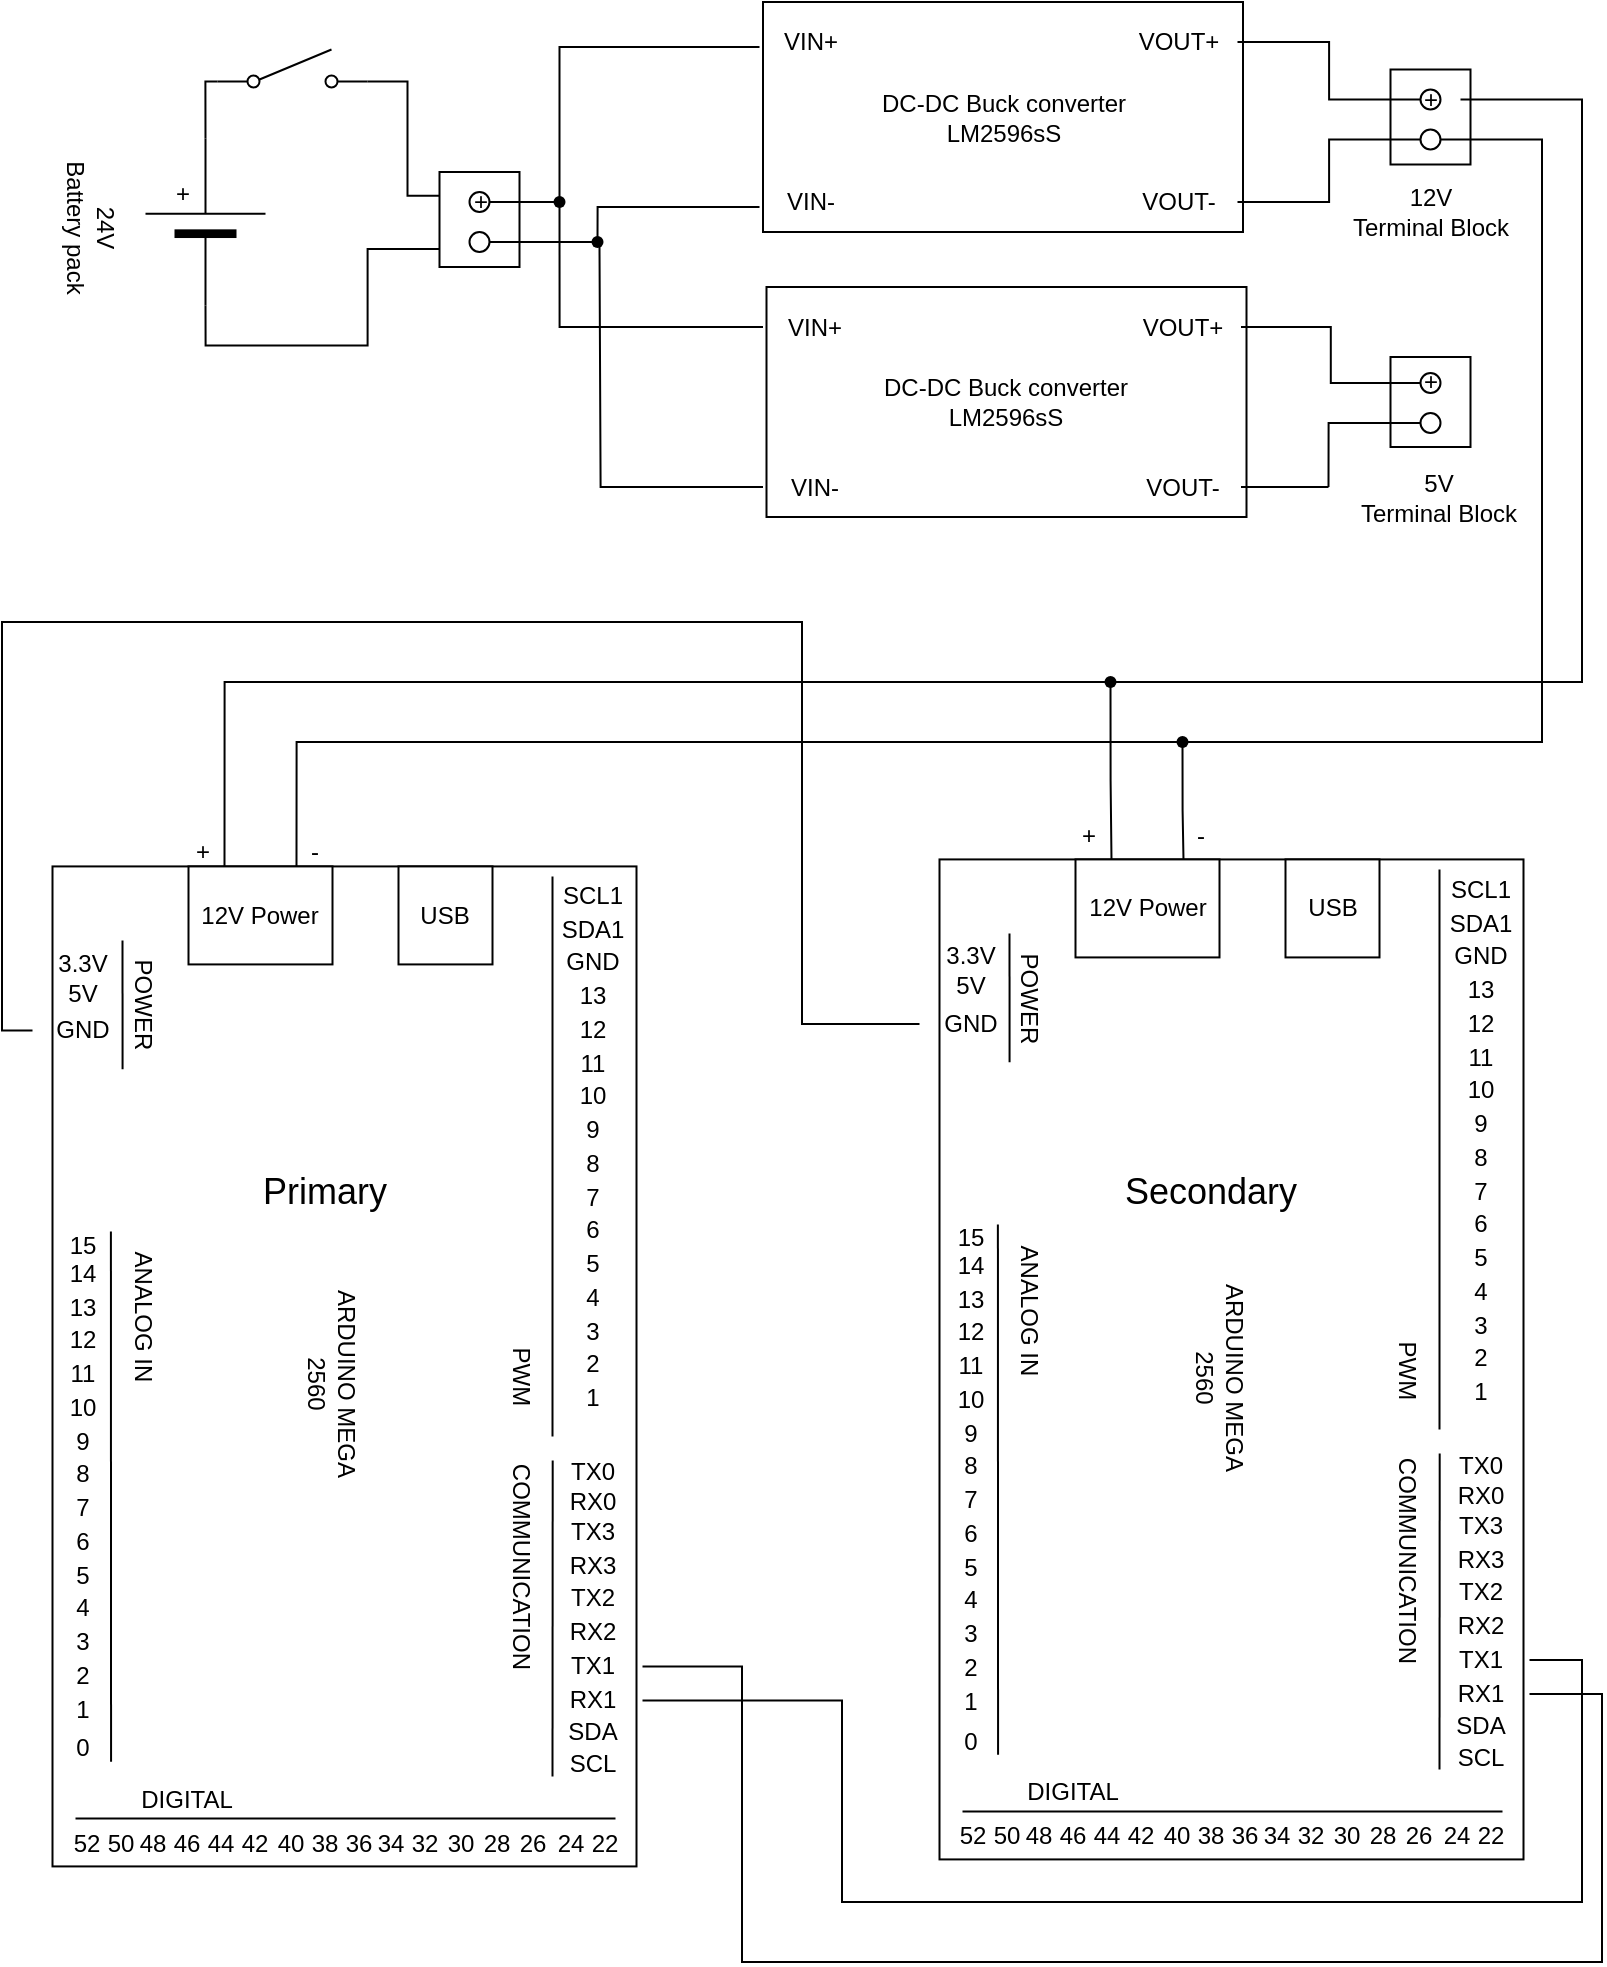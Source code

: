 <mxfile version="21.2.7" type="device" pages="6">
  <diagram name="Power supply" id="t749hwFApUoqZLiWXe_M">
    <mxGraphModel dx="1050" dy="549" grid="1" gridSize="10" guides="1" tooltips="1" connect="1" arrows="1" fold="1" page="1" pageScale="1" pageWidth="827" pageHeight="1169" math="0" shadow="0">
      <root>
        <mxCell id="0" />
        <mxCell id="1" parent="0" />
        <mxCell id="2BVviUQPA1dvgN040ACl-276" value="DC-DC Buck converter &lt;br&gt;LM2596sS" style="rounded=0;whiteSpace=wrap;html=1;" parent="1" vertex="1">
          <mxGeometry x="390.5" y="67" width="240" height="115" as="geometry" />
        </mxCell>
        <mxCell id="2BVviUQPA1dvgN040ACl-277" value="VIN+" style="text;html=1;align=center;verticalAlign=middle;resizable=0;points=[];autosize=1;strokeColor=none;fillColor=none;" parent="1" vertex="1">
          <mxGeometry x="388.75" y="72" width="50" height="30" as="geometry" />
        </mxCell>
        <mxCell id="2BVviUQPA1dvgN040ACl-278" value="VIN-" style="text;html=1;align=center;verticalAlign=middle;resizable=0;points=[];autosize=1;strokeColor=none;fillColor=none;" parent="1" vertex="1">
          <mxGeometry x="388.75" y="152" width="50" height="30" as="geometry" />
        </mxCell>
        <mxCell id="2BVviUQPA1dvgN040ACl-279" value="VOUT+" style="text;html=1;align=center;verticalAlign=middle;resizable=0;points=[];autosize=1;strokeColor=none;fillColor=none;" parent="1" vertex="1">
          <mxGeometry x="567.75" y="72" width="60" height="30" as="geometry" />
        </mxCell>
        <mxCell id="2BVviUQPA1dvgN040ACl-280" value="VOUT-" style="text;html=1;align=center;verticalAlign=middle;resizable=0;points=[];autosize=1;strokeColor=none;fillColor=none;" parent="1" vertex="1">
          <mxGeometry x="567.75" y="152" width="60" height="30" as="geometry" />
        </mxCell>
        <mxCell id="2BVviUQPA1dvgN040ACl-377" value="" style="rounded=0;whiteSpace=wrap;html=1;" parent="1" vertex="1">
          <mxGeometry x="704.25" y="244.5" width="40" height="45" as="geometry" />
        </mxCell>
        <mxCell id="2BVviUQPA1dvgN040ACl-378" value="" style="ellipse;whiteSpace=wrap;html=1;aspect=fixed;" parent="1" vertex="1">
          <mxGeometry x="719.25" y="252.5" width="10" height="10" as="geometry" />
        </mxCell>
        <mxCell id="2BVviUQPA1dvgN040ACl-379" value="" style="ellipse;whiteSpace=wrap;html=1;aspect=fixed;" parent="1" vertex="1">
          <mxGeometry x="719.25" y="272.5" width="10" height="10" as="geometry" />
        </mxCell>
        <mxCell id="2BVviUQPA1dvgN040ACl-453" style="edgeStyle=orthogonalEdgeStyle;rounded=0;orthogonalLoop=1;jettySize=auto;html=1;exitX=0;exitY=0.5;exitDx=0;exitDy=0;exitPerimeter=0;entryX=0;entryY=1;entryDx=0;entryDy=0;" parent="1" source="2BVviUQPA1dvgN040ACl-373" target="2BVviUQPA1dvgN040ACl-449" edge="1">
          <mxGeometry relative="1" as="geometry" />
        </mxCell>
        <mxCell id="W1BnBkvJyS24Brfdj6u7-2" style="edgeStyle=orthogonalEdgeStyle;rounded=0;orthogonalLoop=1;jettySize=auto;html=1;exitX=1;exitY=0.5;exitDx=0;exitDy=0;exitPerimeter=0;entryX=0;entryY=0.8;entryDx=0;entryDy=0;endArrow=none;endFill=0;" parent="1" source="2BVviUQPA1dvgN040ACl-373" target="W1BnBkvJyS24Brfdj6u7-1" edge="1">
          <mxGeometry relative="1" as="geometry">
            <Array as="points">
              <mxPoint x="111.75" y="107" />
            </Array>
          </mxGeometry>
        </mxCell>
        <mxCell id="2BVviUQPA1dvgN040ACl-373" value="" style="verticalLabelPosition=bottom;shadow=0;dashed=0;align=center;fillColor=strokeColor;html=1;verticalAlign=top;strokeWidth=1;shape=mxgraph.electrical.miscellaneous.monocell_battery;direction=west;rotation=90;" parent="1" vertex="1">
          <mxGeometry x="70" y="147" width="83.5" height="60" as="geometry" />
        </mxCell>
        <mxCell id="2BVviUQPA1dvgN040ACl-415" value="24V&lt;br&gt;Battery pack" style="text;html=1;align=center;verticalAlign=middle;resizable=0;points=[];autosize=1;strokeColor=none;fillColor=none;rotation=90;" parent="1" vertex="1">
          <mxGeometry x="10" y="159.5" width="90" height="40" as="geometry" />
        </mxCell>
        <mxCell id="2BVviUQPA1dvgN040ACl-437" value="" style="rounded=0;whiteSpace=wrap;html=1;" parent="1" vertex="1">
          <mxGeometry x="704.25" y="100.75" width="40" height="47.5" as="geometry" />
        </mxCell>
        <mxCell id="2BVviUQPA1dvgN040ACl-438" value="" style="ellipse;whiteSpace=wrap;html=1;aspect=fixed;" parent="1" vertex="1">
          <mxGeometry x="719.25" y="110.75" width="10" height="10" as="geometry" />
        </mxCell>
        <mxCell id="dZjba4xRIE0xIRcQNsM5-4" style="edgeStyle=orthogonalEdgeStyle;rounded=0;orthogonalLoop=1;jettySize=auto;html=1;exitDx=0;exitDy=0;entryX=0.75;entryY=0;entryDx=0;entryDy=0;endArrow=none;endFill=0;" parent="1" source="dZjba4xRIE0xIRcQNsM5-6" target="Vs2QK7ms5mLPPNlSLuVc-75" edge="1">
          <mxGeometry relative="1" as="geometry">
            <Array as="points">
              <mxPoint x="157" y="437" />
            </Array>
          </mxGeometry>
        </mxCell>
        <mxCell id="2BVviUQPA1dvgN040ACl-439" value="" style="ellipse;whiteSpace=wrap;html=1;aspect=fixed;" parent="1" vertex="1">
          <mxGeometry x="719.25" y="130.75" width="10" height="10" as="geometry" />
        </mxCell>
        <mxCell id="2BVviUQPA1dvgN040ACl-442" value="DC-DC Buck converter &lt;br&gt;LM2596sS" style="rounded=0;whiteSpace=wrap;html=1;" parent="1" vertex="1">
          <mxGeometry x="392.25" y="209.5" width="240" height="115" as="geometry" />
        </mxCell>
        <mxCell id="2BVviUQPA1dvgN040ACl-443" value="VIN+" style="text;html=1;align=center;verticalAlign=middle;resizable=0;points=[];autosize=1;strokeColor=none;fillColor=none;" parent="1" vertex="1">
          <mxGeometry x="390.5" y="214.5" width="50" height="30" as="geometry" />
        </mxCell>
        <mxCell id="2BVviUQPA1dvgN040ACl-457" style="edgeStyle=orthogonalEdgeStyle;rounded=0;orthogonalLoop=1;jettySize=auto;html=1;endArrow=none;endFill=0;" parent="1" source="2BVviUQPA1dvgN040ACl-444" edge="1">
          <mxGeometry relative="1" as="geometry">
            <mxPoint x="308.75" y="189.5" as="targetPoint" />
          </mxGeometry>
        </mxCell>
        <mxCell id="2BVviUQPA1dvgN040ACl-444" value="VIN-" style="text;html=1;align=center;verticalAlign=middle;resizable=0;points=[];autosize=1;strokeColor=none;fillColor=none;" parent="1" vertex="1">
          <mxGeometry x="390.5" y="294.5" width="50" height="30" as="geometry" />
        </mxCell>
        <mxCell id="2BVviUQPA1dvgN040ACl-465" style="edgeStyle=orthogonalEdgeStyle;rounded=0;orthogonalLoop=1;jettySize=auto;html=1;entryX=0;entryY=0.5;entryDx=0;entryDy=0;endArrow=none;endFill=0;" parent="1" source="2BVviUQPA1dvgN040ACl-445" target="2BVviUQPA1dvgN040ACl-378" edge="1">
          <mxGeometry relative="1" as="geometry" />
        </mxCell>
        <mxCell id="2BVviUQPA1dvgN040ACl-445" value="VOUT+" style="text;html=1;align=center;verticalAlign=middle;resizable=0;points=[];autosize=1;strokeColor=none;fillColor=none;" parent="1" vertex="1">
          <mxGeometry x="569.5" y="214.5" width="60" height="30" as="geometry" />
        </mxCell>
        <mxCell id="2BVviUQPA1dvgN040ACl-466" style="edgeStyle=orthogonalEdgeStyle;rounded=0;orthogonalLoop=1;jettySize=auto;html=1;entryX=0;entryY=0.5;entryDx=0;entryDy=0;endArrow=none;endFill=0;" parent="1" target="2BVviUQPA1dvgN040ACl-379" edge="1">
          <mxGeometry relative="1" as="geometry">
            <Array as="points">
              <mxPoint x="673" y="278" />
            </Array>
            <mxPoint x="673.25" y="309.5" as="sourcePoint" />
          </mxGeometry>
        </mxCell>
        <mxCell id="2BVviUQPA1dvgN040ACl-446" value="VOUT-" style="text;html=1;align=center;verticalAlign=middle;resizable=0;points=[];autosize=1;strokeColor=none;fillColor=none;" parent="1" vertex="1">
          <mxGeometry x="569.5" y="294.5" width="60" height="30" as="geometry" />
        </mxCell>
        <mxCell id="2BVviUQPA1dvgN040ACl-447" value="" style="rounded=0;whiteSpace=wrap;html=1;" parent="1" vertex="1">
          <mxGeometry x="228.75" y="152" width="40" height="47.5" as="geometry" />
        </mxCell>
        <mxCell id="2BVviUQPA1dvgN040ACl-454" style="edgeStyle=orthogonalEdgeStyle;rounded=0;orthogonalLoop=1;jettySize=auto;html=1;exitX=1;exitY=0.5;exitDx=0;exitDy=0;endArrow=none;endFill=0;startArrow=none;startFill=0;" parent="1" source="2BVviUQPA1dvgN040ACl-448" target="2BVviUQPA1dvgN040ACl-277" edge="1">
          <mxGeometry relative="1" as="geometry">
            <Array as="points">
              <mxPoint x="288.75" y="166.5" />
              <mxPoint x="288.75" y="89.5" />
            </Array>
          </mxGeometry>
        </mxCell>
        <mxCell id="2BVviUQPA1dvgN040ACl-448" value="" style="ellipse;whiteSpace=wrap;html=1;aspect=fixed;" parent="1" vertex="1">
          <mxGeometry x="243.75" y="162" width="10" height="10" as="geometry" />
        </mxCell>
        <mxCell id="2BVviUQPA1dvgN040ACl-455" style="edgeStyle=orthogonalEdgeStyle;rounded=0;orthogonalLoop=1;jettySize=auto;html=1;exitDx=0;exitDy=0;endArrow=none;endFill=0;" parent="1" source="2BVviUQPA1dvgN040ACl-460" target="2BVviUQPA1dvgN040ACl-278" edge="1">
          <mxGeometry relative="1" as="geometry">
            <Array as="points">
              <mxPoint x="308.75" y="187.5" />
              <mxPoint x="308.75" y="169.5" />
            </Array>
          </mxGeometry>
        </mxCell>
        <mxCell id="2BVviUQPA1dvgN040ACl-449" value="" style="ellipse;whiteSpace=wrap;html=1;aspect=fixed;" parent="1" vertex="1">
          <mxGeometry x="243.75" y="182" width="10" height="10" as="geometry" />
        </mxCell>
        <mxCell id="2BVviUQPA1dvgN040ACl-459" value="" style="edgeStyle=orthogonalEdgeStyle;rounded=0;orthogonalLoop=1;jettySize=auto;html=1;endArrow=none;endFill=0;" parent="1" source="2BVviUQPA1dvgN040ACl-443" target="2BVviUQPA1dvgN040ACl-458" edge="1">
          <mxGeometry relative="1" as="geometry">
            <mxPoint x="288.75" y="169.5" as="targetPoint" />
            <mxPoint x="390.75" y="229.5" as="sourcePoint" />
          </mxGeometry>
        </mxCell>
        <mxCell id="2BVviUQPA1dvgN040ACl-458" value="" style="shape=waypoint;sketch=0;size=6;pointerEvents=1;points=[];fillColor=none;resizable=0;rotatable=0;perimeter=centerPerimeter;snapToPoint=1;" parent="1" vertex="1">
          <mxGeometry x="278.75" y="157" width="20" height="20" as="geometry" />
        </mxCell>
        <mxCell id="2BVviUQPA1dvgN040ACl-461" value="" style="edgeStyle=orthogonalEdgeStyle;rounded=0;orthogonalLoop=1;jettySize=auto;html=1;exitX=1;exitY=0.5;exitDx=0;exitDy=0;endArrow=none;endFill=0;" parent="1" source="2BVviUQPA1dvgN040ACl-449" target="2BVviUQPA1dvgN040ACl-460" edge="1">
          <mxGeometry relative="1" as="geometry">
            <mxPoint x="253.75" y="187.5" as="sourcePoint" />
            <mxPoint x="388.75" y="169.5" as="targetPoint" />
            <Array as="points" />
          </mxGeometry>
        </mxCell>
        <mxCell id="2BVviUQPA1dvgN040ACl-460" value="" style="shape=waypoint;sketch=0;size=6;pointerEvents=1;points=[];fillColor=none;resizable=0;rotatable=0;perimeter=centerPerimeter;snapToPoint=1;" parent="1" vertex="1">
          <mxGeometry x="297.75" y="177" width="20" height="20" as="geometry" />
        </mxCell>
        <mxCell id="2BVviUQPA1dvgN040ACl-463" style="edgeStyle=orthogonalEdgeStyle;rounded=0;orthogonalLoop=1;jettySize=auto;html=1;entryX=0;entryY=0.5;entryDx=0;entryDy=0;endArrow=none;endFill=0;" parent="1" source="2BVviUQPA1dvgN040ACl-279" target="2BVviUQPA1dvgN040ACl-438" edge="1">
          <mxGeometry relative="1" as="geometry" />
        </mxCell>
        <mxCell id="2BVviUQPA1dvgN040ACl-464" style="edgeStyle=orthogonalEdgeStyle;rounded=0;orthogonalLoop=1;jettySize=auto;html=1;entryX=0;entryY=0.5;entryDx=0;entryDy=0;endArrow=none;endFill=0;" parent="1" source="2BVviUQPA1dvgN040ACl-280" target="2BVviUQPA1dvgN040ACl-439" edge="1">
          <mxGeometry relative="1" as="geometry" />
        </mxCell>
        <mxCell id="2BVviUQPA1dvgN040ACl-467" value="5V&lt;br&gt;Terminal Block" style="text;html=1;align=center;verticalAlign=middle;resizable=0;points=[];autosize=1;strokeColor=none;fillColor=none;" parent="1" vertex="1">
          <mxGeometry x="677.75" y="294.5" width="100" height="40" as="geometry" />
        </mxCell>
        <mxCell id="2BVviUQPA1dvgN040ACl-468" value="12V&lt;br&gt;Terminal Block" style="text;html=1;align=center;verticalAlign=middle;resizable=0;points=[];autosize=1;strokeColor=none;fillColor=none;" parent="1" vertex="1">
          <mxGeometry x="674.25" y="152" width="100" height="40" as="geometry" />
        </mxCell>
        <mxCell id="W1BnBkvJyS24Brfdj6u7-3" style="edgeStyle=orthogonalEdgeStyle;rounded=0;orthogonalLoop=1;jettySize=auto;html=1;exitX=1;exitY=0.8;exitDx=0;exitDy=0;entryX=0;entryY=0.25;entryDx=0;entryDy=0;endArrow=none;endFill=0;" parent="1" source="W1BnBkvJyS24Brfdj6u7-1" target="2BVviUQPA1dvgN040ACl-447" edge="1">
          <mxGeometry relative="1" as="geometry">
            <Array as="points">
              <mxPoint x="212.75" y="107" />
              <mxPoint x="212.75" y="164" />
            </Array>
          </mxGeometry>
        </mxCell>
        <mxCell id="W1BnBkvJyS24Brfdj6u7-1" value="" style="html=1;shape=mxgraph.electrical.electro-mechanical.singleSwitch;aspect=fixed;elSwitchState=off;" parent="1" vertex="1">
          <mxGeometry x="117.75" y="90.75" width="75" height="20" as="geometry" />
        </mxCell>
        <mxCell id="Vs2QK7ms5mLPPNlSLuVc-1" value="" style="rounded=0;whiteSpace=wrap;html=1;" parent="1" vertex="1">
          <mxGeometry x="35.25" y="499.21" width="292" height="500" as="geometry" />
        </mxCell>
        <mxCell id="Vs2QK7ms5mLPPNlSLuVc-2" value="PWM" style="text;html=1;align=center;verticalAlign=middle;resizable=0;points=[];autosize=1;strokeColor=none;fillColor=none;rotation=90;" parent="1" vertex="1">
          <mxGeometry x="244.25" y="739.21" width="50" height="30" as="geometry" />
        </mxCell>
        <mxCell id="Vs2QK7ms5mLPPNlSLuVc-3" value="SCL1" style="text;html=1;align=center;verticalAlign=middle;resizable=0;points=[];autosize=1;strokeColor=none;fillColor=none;" parent="1" vertex="1">
          <mxGeometry x="280.25" y="499.21" width="50" height="30" as="geometry" />
        </mxCell>
        <mxCell id="Vs2QK7ms5mLPPNlSLuVc-4" value="SDA1" style="text;html=1;align=center;verticalAlign=middle;resizable=0;points=[];autosize=1;strokeColor=none;fillColor=none;" parent="1" vertex="1">
          <mxGeometry x="280.25" y="516.21" width="50" height="30" as="geometry" />
        </mxCell>
        <mxCell id="Vs2QK7ms5mLPPNlSLuVc-5" value="GND" style="text;html=1;align=center;verticalAlign=middle;resizable=0;points=[];autosize=1;strokeColor=none;fillColor=none;" parent="1" vertex="1">
          <mxGeometry x="280.25" y="532.21" width="50" height="30" as="geometry" />
        </mxCell>
        <mxCell id="Vs2QK7ms5mLPPNlSLuVc-6" value="13" style="text;html=1;align=center;verticalAlign=middle;resizable=0;points=[];autosize=1;strokeColor=none;fillColor=none;" parent="1" vertex="1">
          <mxGeometry x="285.25" y="549.21" width="40" height="30" as="geometry" />
        </mxCell>
        <mxCell id="Vs2QK7ms5mLPPNlSLuVc-7" value="12&lt;br&gt;" style="text;html=1;align=center;verticalAlign=middle;resizable=0;points=[];autosize=1;strokeColor=none;fillColor=none;" parent="1" vertex="1">
          <mxGeometry x="285.25" y="566.21" width="40" height="30" as="geometry" />
        </mxCell>
        <mxCell id="Vs2QK7ms5mLPPNlSLuVc-8" value="11" style="text;html=1;align=center;verticalAlign=middle;resizable=0;points=[];autosize=1;strokeColor=none;fillColor=none;" parent="1" vertex="1">
          <mxGeometry x="285.25" y="583.21" width="40" height="30" as="geometry" />
        </mxCell>
        <mxCell id="Vs2QK7ms5mLPPNlSLuVc-9" value="10" style="text;html=1;align=center;verticalAlign=middle;resizable=0;points=[];autosize=1;strokeColor=none;fillColor=none;" parent="1" vertex="1">
          <mxGeometry x="285.25" y="599.21" width="40" height="30" as="geometry" />
        </mxCell>
        <mxCell id="Vs2QK7ms5mLPPNlSLuVc-10" value="9" style="text;html=1;align=center;verticalAlign=middle;resizable=0;points=[];autosize=1;strokeColor=none;fillColor=none;" parent="1" vertex="1">
          <mxGeometry x="290.25" y="616.21" width="30" height="30" as="geometry" />
        </mxCell>
        <mxCell id="Vs2QK7ms5mLPPNlSLuVc-11" value="8" style="text;html=1;align=center;verticalAlign=middle;resizable=0;points=[];autosize=1;strokeColor=none;fillColor=none;" parent="1" vertex="1">
          <mxGeometry x="290.25" y="633.21" width="30" height="30" as="geometry" />
        </mxCell>
        <mxCell id="Vs2QK7ms5mLPPNlSLuVc-12" value="7" style="text;html=1;align=center;verticalAlign=middle;resizable=0;points=[];autosize=1;strokeColor=none;fillColor=none;" parent="1" vertex="1">
          <mxGeometry x="290.25" y="650.21" width="30" height="30" as="geometry" />
        </mxCell>
        <mxCell id="Vs2QK7ms5mLPPNlSLuVc-13" value="6" style="text;html=1;align=center;verticalAlign=middle;resizable=0;points=[];autosize=1;strokeColor=none;fillColor=none;" parent="1" vertex="1">
          <mxGeometry x="290.25" y="666.21" width="30" height="30" as="geometry" />
        </mxCell>
        <mxCell id="Vs2QK7ms5mLPPNlSLuVc-14" value="5" style="text;html=1;align=center;verticalAlign=middle;resizable=0;points=[];autosize=1;strokeColor=none;fillColor=none;" parent="1" vertex="1">
          <mxGeometry x="290.25" y="683.21" width="30" height="30" as="geometry" />
        </mxCell>
        <mxCell id="Vs2QK7ms5mLPPNlSLuVc-15" value="4" style="text;html=1;align=center;verticalAlign=middle;resizable=0;points=[];autosize=1;strokeColor=none;fillColor=none;" parent="1" vertex="1">
          <mxGeometry x="290.25" y="700.21" width="30" height="30" as="geometry" />
        </mxCell>
        <mxCell id="Vs2QK7ms5mLPPNlSLuVc-16" value="2" style="text;html=1;align=center;verticalAlign=middle;resizable=0;points=[];autosize=1;strokeColor=none;fillColor=none;" parent="1" vertex="1">
          <mxGeometry x="290.25" y="733.21" width="30" height="30" as="geometry" />
        </mxCell>
        <mxCell id="Vs2QK7ms5mLPPNlSLuVc-17" value="1" style="text;html=1;align=center;verticalAlign=middle;resizable=0;points=[];autosize=1;strokeColor=none;fillColor=none;" parent="1" vertex="1">
          <mxGeometry x="290.25" y="750.21" width="30" height="30" as="geometry" />
        </mxCell>
        <mxCell id="Vs2QK7ms5mLPPNlSLuVc-18" value="3" style="text;html=1;align=center;verticalAlign=middle;resizable=0;points=[];autosize=1;strokeColor=none;fillColor=none;" parent="1" vertex="1">
          <mxGeometry x="290.25" y="717.21" width="30" height="30" as="geometry" />
        </mxCell>
        <mxCell id="Vs2QK7ms5mLPPNlSLuVc-19" value="COMMUNICATION" style="text;html=1;align=center;verticalAlign=middle;resizable=0;points=[];autosize=1;strokeColor=none;fillColor=none;rotation=90;" parent="1" vertex="1">
          <mxGeometry x="204.25" y="834.21" width="130" height="30" as="geometry" />
        </mxCell>
        <mxCell id="Vs2QK7ms5mLPPNlSLuVc-20" value="TX0" style="text;html=1;align=center;verticalAlign=middle;resizable=0;points=[];autosize=1;strokeColor=none;fillColor=none;" parent="1" vertex="1">
          <mxGeometry x="280.25" y="787.21" width="50" height="30" as="geometry" />
        </mxCell>
        <mxCell id="Vs2QK7ms5mLPPNlSLuVc-21" value="RX0" style="text;html=1;align=center;verticalAlign=middle;resizable=0;points=[];autosize=1;strokeColor=none;fillColor=none;" parent="1" vertex="1">
          <mxGeometry x="280.25" y="802.21" width="50" height="30" as="geometry" />
        </mxCell>
        <mxCell id="Vs2QK7ms5mLPPNlSLuVc-22" value="TX3" style="text;html=1;align=center;verticalAlign=middle;resizable=0;points=[];autosize=1;strokeColor=none;fillColor=none;" parent="1" vertex="1">
          <mxGeometry x="280.25" y="817.21" width="50" height="30" as="geometry" />
        </mxCell>
        <mxCell id="Vs2QK7ms5mLPPNlSLuVc-23" value="RX3" style="text;html=1;align=center;verticalAlign=middle;resizable=0;points=[];autosize=1;strokeColor=none;fillColor=none;" parent="1" vertex="1">
          <mxGeometry x="280.25" y="834.21" width="50" height="30" as="geometry" />
        </mxCell>
        <mxCell id="Vs2QK7ms5mLPPNlSLuVc-24" value="TX2" style="text;html=1;align=center;verticalAlign=middle;resizable=0;points=[];autosize=1;strokeColor=none;fillColor=none;" parent="1" vertex="1">
          <mxGeometry x="280.25" y="850.21" width="50" height="30" as="geometry" />
        </mxCell>
        <mxCell id="Vs2QK7ms5mLPPNlSLuVc-25" value="RX2" style="text;html=1;align=center;verticalAlign=middle;resizable=0;points=[];autosize=1;strokeColor=none;fillColor=none;" parent="1" vertex="1">
          <mxGeometry x="280.25" y="867.21" width="50" height="30" as="geometry" />
        </mxCell>
        <mxCell id="402lEpQTJ0Dt7xonss9--1" style="edgeStyle=orthogonalEdgeStyle;rounded=0;orthogonalLoop=1;jettySize=auto;html=1;endArrow=none;endFill=0;" parent="1" source="Vs2QK7ms5mLPPNlSLuVc-26" target="Vs2QK7ms5mLPPNlSLuVc-104" edge="1">
          <mxGeometry relative="1" as="geometry">
            <Array as="points">
              <mxPoint x="380" y="899" />
              <mxPoint x="380" y="1047" />
              <mxPoint x="810" y="1047" />
              <mxPoint x="810" y="913" />
            </Array>
          </mxGeometry>
        </mxCell>
        <mxCell id="Vs2QK7ms5mLPPNlSLuVc-26" value="TX1" style="text;html=1;align=center;verticalAlign=middle;resizable=0;points=[];autosize=1;strokeColor=none;fillColor=none;" parent="1" vertex="1">
          <mxGeometry x="280.25" y="884.21" width="50" height="30" as="geometry" />
        </mxCell>
        <mxCell id="Vs2QK7ms5mLPPNlSLuVc-27" value="SDA" style="text;html=1;align=center;verticalAlign=middle;resizable=0;points=[];autosize=1;strokeColor=none;fillColor=none;" parent="1" vertex="1">
          <mxGeometry x="280.25" y="917.21" width="50" height="30" as="geometry" />
        </mxCell>
        <mxCell id="Vs2QK7ms5mLPPNlSLuVc-28" value="SCL" style="text;html=1;align=center;verticalAlign=middle;resizable=0;points=[];autosize=1;strokeColor=none;fillColor=none;" parent="1" vertex="1">
          <mxGeometry x="280.25" y="933.21" width="50" height="30" as="geometry" />
        </mxCell>
        <mxCell id="402lEpQTJ0Dt7xonss9--2" style="edgeStyle=orthogonalEdgeStyle;rounded=0;orthogonalLoop=1;jettySize=auto;html=1;endArrow=none;endFill=0;" parent="1" source="Vs2QK7ms5mLPPNlSLuVc-29" target="Vs2QK7ms5mLPPNlSLuVc-101" edge="1">
          <mxGeometry relative="1" as="geometry">
            <Array as="points">
              <mxPoint x="430" y="916" />
              <mxPoint x="430" y="1017" />
              <mxPoint x="800" y="1017" />
              <mxPoint x="800" y="896" />
            </Array>
          </mxGeometry>
        </mxCell>
        <mxCell id="Vs2QK7ms5mLPPNlSLuVc-29" value="RX1" style="text;html=1;align=center;verticalAlign=middle;resizable=0;points=[];autosize=1;strokeColor=none;fillColor=none;" parent="1" vertex="1">
          <mxGeometry x="280.25" y="901.21" width="50" height="30" as="geometry" />
        </mxCell>
        <mxCell id="Vs2QK7ms5mLPPNlSLuVc-30" value="DIGITAL" style="text;html=1;align=center;verticalAlign=middle;resizable=0;points=[];autosize=1;strokeColor=none;fillColor=none;" parent="1" vertex="1">
          <mxGeometry x="66.75" y="950.71" width="70" height="30" as="geometry" />
        </mxCell>
        <mxCell id="Vs2QK7ms5mLPPNlSLuVc-31" value="22" style="text;html=1;align=center;verticalAlign=middle;resizable=0;points=[];autosize=1;strokeColor=none;fillColor=none;" parent="1" vertex="1">
          <mxGeometry x="290.75" y="972.71" width="40" height="30" as="geometry" />
        </mxCell>
        <mxCell id="Vs2QK7ms5mLPPNlSLuVc-32" value="24" style="text;html=1;align=center;verticalAlign=middle;resizable=0;points=[];autosize=1;strokeColor=none;fillColor=none;" parent="1" vertex="1">
          <mxGeometry x="273.75" y="972.71" width="40" height="30" as="geometry" />
        </mxCell>
        <mxCell id="Vs2QK7ms5mLPPNlSLuVc-33" value="26" style="text;html=1;align=center;verticalAlign=middle;resizable=0;points=[];autosize=1;strokeColor=none;fillColor=none;" parent="1" vertex="1">
          <mxGeometry x="254.75" y="972.71" width="40" height="30" as="geometry" />
        </mxCell>
        <mxCell id="Vs2QK7ms5mLPPNlSLuVc-34" value="28" style="text;html=1;align=center;verticalAlign=middle;resizable=0;points=[];autosize=1;strokeColor=none;fillColor=none;" parent="1" vertex="1">
          <mxGeometry x="236.75" y="972.71" width="40" height="30" as="geometry" />
        </mxCell>
        <mxCell id="Vs2QK7ms5mLPPNlSLuVc-35" value="30" style="text;html=1;align=center;verticalAlign=middle;resizable=0;points=[];autosize=1;strokeColor=none;fillColor=none;" parent="1" vertex="1">
          <mxGeometry x="218.75" y="972.71" width="40" height="30" as="geometry" />
        </mxCell>
        <mxCell id="Vs2QK7ms5mLPPNlSLuVc-36" value="32" style="text;html=1;align=center;verticalAlign=middle;resizable=0;points=[];autosize=1;strokeColor=none;fillColor=none;" parent="1" vertex="1">
          <mxGeometry x="200.75" y="972.71" width="40" height="30" as="geometry" />
        </mxCell>
        <mxCell id="Vs2QK7ms5mLPPNlSLuVc-37" value="34" style="text;html=1;align=center;verticalAlign=middle;resizable=0;points=[];autosize=1;strokeColor=none;fillColor=none;" parent="1" vertex="1">
          <mxGeometry x="183.75" y="972.71" width="40" height="30" as="geometry" />
        </mxCell>
        <mxCell id="Vs2QK7ms5mLPPNlSLuVc-38" value="36" style="text;html=1;align=center;verticalAlign=middle;resizable=0;points=[];autosize=1;strokeColor=none;fillColor=none;" parent="1" vertex="1">
          <mxGeometry x="167.75" y="972.71" width="40" height="30" as="geometry" />
        </mxCell>
        <mxCell id="Vs2QK7ms5mLPPNlSLuVc-39" value="38" style="text;html=1;align=center;verticalAlign=middle;resizable=0;points=[];autosize=1;strokeColor=none;fillColor=none;" parent="1" vertex="1">
          <mxGeometry x="150.75" y="972.71" width="40" height="30" as="geometry" />
        </mxCell>
        <mxCell id="Vs2QK7ms5mLPPNlSLuVc-40" value="40" style="text;html=1;align=center;verticalAlign=middle;resizable=0;points=[];autosize=1;strokeColor=none;fillColor=none;" parent="1" vertex="1">
          <mxGeometry x="133.75" y="972.71" width="40" height="30" as="geometry" />
        </mxCell>
        <mxCell id="Vs2QK7ms5mLPPNlSLuVc-41" value="42" style="text;html=1;align=center;verticalAlign=middle;resizable=0;points=[];autosize=1;strokeColor=none;fillColor=none;" parent="1" vertex="1">
          <mxGeometry x="115.75" y="972.71" width="40" height="30" as="geometry" />
        </mxCell>
        <mxCell id="Vs2QK7ms5mLPPNlSLuVc-42" value="44" style="text;html=1;align=center;verticalAlign=middle;resizable=0;points=[];autosize=1;strokeColor=none;fillColor=none;" parent="1" vertex="1">
          <mxGeometry x="98.75" y="972.71" width="40" height="30" as="geometry" />
        </mxCell>
        <mxCell id="Vs2QK7ms5mLPPNlSLuVc-43" value="46" style="text;html=1;align=center;verticalAlign=middle;resizable=0;points=[];autosize=1;strokeColor=none;fillColor=none;" parent="1" vertex="1">
          <mxGeometry x="81.75" y="972.71" width="40" height="30" as="geometry" />
        </mxCell>
        <mxCell id="Vs2QK7ms5mLPPNlSLuVc-44" value="48" style="text;html=1;align=center;verticalAlign=middle;resizable=0;points=[];autosize=1;strokeColor=none;fillColor=none;" parent="1" vertex="1">
          <mxGeometry x="64.75" y="972.71" width="40" height="30" as="geometry" />
        </mxCell>
        <mxCell id="Vs2QK7ms5mLPPNlSLuVc-45" value="50" style="text;html=1;align=center;verticalAlign=middle;resizable=0;points=[];autosize=1;strokeColor=none;fillColor=none;" parent="1" vertex="1">
          <mxGeometry x="48.75" y="972.71" width="40" height="30" as="geometry" />
        </mxCell>
        <mxCell id="Vs2QK7ms5mLPPNlSLuVc-46" value="52" style="text;html=1;align=center;verticalAlign=middle;resizable=0;points=[];autosize=1;strokeColor=none;fillColor=none;" parent="1" vertex="1">
          <mxGeometry x="31.75" y="972.71" width="40" height="30" as="geometry" />
        </mxCell>
        <mxCell id="Vs2QK7ms5mLPPNlSLuVc-47" value="ANALOG IN" style="text;html=1;align=center;verticalAlign=middle;resizable=0;points=[];autosize=1;strokeColor=none;fillColor=none;rotation=90;" parent="1" vertex="1">
          <mxGeometry x="35.25" y="709.21" width="90" height="30" as="geometry" />
        </mxCell>
        <mxCell id="Vs2QK7ms5mLPPNlSLuVc-48" value="POWER" style="text;html=1;align=center;verticalAlign=middle;resizable=0;points=[];autosize=1;strokeColor=none;fillColor=none;rotation=90;" parent="1" vertex="1">
          <mxGeometry x="45.25" y="553.21" width="70" height="30" as="geometry" />
        </mxCell>
        <mxCell id="Vs2QK7ms5mLPPNlSLuVc-49" value="13" style="text;html=1;align=center;verticalAlign=middle;resizable=0;points=[];autosize=1;strokeColor=none;fillColor=none;" parent="1" vertex="1">
          <mxGeometry x="30.25" y="704.71" width="40" height="30" as="geometry" />
        </mxCell>
        <mxCell id="Vs2QK7ms5mLPPNlSLuVc-50" value="12&lt;br&gt;" style="text;html=1;align=center;verticalAlign=middle;resizable=0;points=[];autosize=1;strokeColor=none;fillColor=none;" parent="1" vertex="1">
          <mxGeometry x="30.25" y="720.71" width="40" height="30" as="geometry" />
        </mxCell>
        <mxCell id="Vs2QK7ms5mLPPNlSLuVc-51" value="11" style="text;html=1;align=center;verticalAlign=middle;resizable=0;points=[];autosize=1;strokeColor=none;fillColor=none;" parent="1" vertex="1">
          <mxGeometry x="30.25" y="737.71" width="40" height="30" as="geometry" />
        </mxCell>
        <mxCell id="Vs2QK7ms5mLPPNlSLuVc-52" value="10" style="text;html=1;align=center;verticalAlign=middle;resizable=0;points=[];autosize=1;strokeColor=none;fillColor=none;" parent="1" vertex="1">
          <mxGeometry x="30.25" y="754.71" width="40" height="30" as="geometry" />
        </mxCell>
        <mxCell id="Vs2QK7ms5mLPPNlSLuVc-53" value="9" style="text;html=1;align=center;verticalAlign=middle;resizable=0;points=[];autosize=1;strokeColor=none;fillColor=none;" parent="1" vertex="1">
          <mxGeometry x="35.25" y="771.71" width="30" height="30" as="geometry" />
        </mxCell>
        <mxCell id="Vs2QK7ms5mLPPNlSLuVc-54" value="8" style="text;html=1;align=center;verticalAlign=middle;resizable=0;points=[];autosize=1;strokeColor=none;fillColor=none;" parent="1" vertex="1">
          <mxGeometry x="35.25" y="787.71" width="30" height="30" as="geometry" />
        </mxCell>
        <mxCell id="Vs2QK7ms5mLPPNlSLuVc-55" value="7" style="text;html=1;align=center;verticalAlign=middle;resizable=0;points=[];autosize=1;strokeColor=none;fillColor=none;" parent="1" vertex="1">
          <mxGeometry x="35.25" y="804.71" width="30" height="30" as="geometry" />
        </mxCell>
        <mxCell id="Vs2QK7ms5mLPPNlSLuVc-56" value="6" style="text;html=1;align=center;verticalAlign=middle;resizable=0;points=[];autosize=1;strokeColor=none;fillColor=none;" parent="1" vertex="1">
          <mxGeometry x="35.25" y="821.71" width="30" height="30" as="geometry" />
        </mxCell>
        <mxCell id="Vs2QK7ms5mLPPNlSLuVc-57" value="5" style="text;html=1;align=center;verticalAlign=middle;resizable=0;points=[];autosize=1;strokeColor=none;fillColor=none;" parent="1" vertex="1">
          <mxGeometry x="35.25" y="838.71" width="30" height="30" as="geometry" />
        </mxCell>
        <mxCell id="Vs2QK7ms5mLPPNlSLuVc-58" value="4" style="text;html=1;align=center;verticalAlign=middle;resizable=0;points=[];autosize=1;strokeColor=none;fillColor=none;" parent="1" vertex="1">
          <mxGeometry x="35.25" y="854.71" width="30" height="30" as="geometry" />
        </mxCell>
        <mxCell id="Vs2QK7ms5mLPPNlSLuVc-59" value="2" style="text;html=1;align=center;verticalAlign=middle;resizable=0;points=[];autosize=1;strokeColor=none;fillColor=none;" parent="1" vertex="1">
          <mxGeometry x="35.25" y="888.71" width="30" height="30" as="geometry" />
        </mxCell>
        <mxCell id="Vs2QK7ms5mLPPNlSLuVc-60" value="1" style="text;html=1;align=center;verticalAlign=middle;resizable=0;points=[];autosize=1;strokeColor=none;fillColor=none;" parent="1" vertex="1">
          <mxGeometry x="35.25" y="905.71" width="30" height="30" as="geometry" />
        </mxCell>
        <mxCell id="Vs2QK7ms5mLPPNlSLuVc-61" value="3" style="text;html=1;align=center;verticalAlign=middle;resizable=0;points=[];autosize=1;strokeColor=none;fillColor=none;" parent="1" vertex="1">
          <mxGeometry x="35.25" y="871.71" width="30" height="30" as="geometry" />
        </mxCell>
        <mxCell id="Vs2QK7ms5mLPPNlSLuVc-62" value="0" style="text;html=1;align=center;verticalAlign=middle;resizable=0;points=[];autosize=1;strokeColor=none;fillColor=none;" parent="1" vertex="1">
          <mxGeometry x="35.25" y="925.21" width="30" height="30" as="geometry" />
        </mxCell>
        <mxCell id="Vs2QK7ms5mLPPNlSLuVc-63" value="15" style="text;html=1;align=center;verticalAlign=middle;resizable=0;points=[];autosize=1;strokeColor=none;fillColor=none;" parent="1" vertex="1">
          <mxGeometry x="30.25" y="673.71" width="40" height="30" as="geometry" />
        </mxCell>
        <mxCell id="Vs2QK7ms5mLPPNlSLuVc-64" value="14" style="text;html=1;align=center;verticalAlign=middle;resizable=0;points=[];autosize=1;strokeColor=none;fillColor=none;" parent="1" vertex="1">
          <mxGeometry x="30.25" y="687.71" width="40" height="30" as="geometry" />
        </mxCell>
        <mxCell id="Vs2QK7ms5mLPPNlSLuVc-65" value="3.3V" style="text;html=1;align=center;verticalAlign=middle;resizable=0;points=[];autosize=1;strokeColor=none;fillColor=none;" parent="1" vertex="1">
          <mxGeometry x="25.25" y="532.71" width="50" height="30" as="geometry" />
        </mxCell>
        <mxCell id="Vs2QK7ms5mLPPNlSLuVc-66" value="5V" style="text;html=1;align=center;verticalAlign=middle;resizable=0;points=[];autosize=1;strokeColor=none;fillColor=none;" parent="1" vertex="1">
          <mxGeometry x="30.25" y="547.71" width="40" height="30" as="geometry" />
        </mxCell>
        <mxCell id="Vs2QK7ms5mLPPNlSLuVc-163" style="edgeStyle=orthogonalEdgeStyle;rounded=0;orthogonalLoop=1;jettySize=auto;html=1;endArrow=none;endFill=0;" parent="1" source="Vs2QK7ms5mLPPNlSLuVc-67" target="Vs2QK7ms5mLPPNlSLuVc-142" edge="1">
          <mxGeometry relative="1" as="geometry">
            <Array as="points">
              <mxPoint x="10" y="581" />
              <mxPoint x="10" y="377" />
              <mxPoint x="410" y="377" />
              <mxPoint x="410" y="578" />
            </Array>
            <mxPoint x="410.0" y="347.5" as="targetPoint" />
          </mxGeometry>
        </mxCell>
        <mxCell id="Vs2QK7ms5mLPPNlSLuVc-67" value="GND" style="text;html=1;align=center;verticalAlign=middle;resizable=0;points=[];autosize=1;strokeColor=none;fillColor=none;" parent="1" vertex="1">
          <mxGeometry x="25.25" y="566.21" width="50" height="30" as="geometry" />
        </mxCell>
        <mxCell id="Vs2QK7ms5mLPPNlSLuVc-68" value="ARDUINO MEGA&lt;br style=&quot;border-color: var(--border-color);&quot;&gt;&lt;span style=&quot;&quot;&gt;2560&lt;/span&gt;" style="text;html=1;align=center;verticalAlign=middle;resizable=0;points=[];autosize=1;strokeColor=none;fillColor=none;rotation=90;" parent="1" vertex="1">
          <mxGeometry x="115.25" y="737.71" width="120" height="40" as="geometry" />
        </mxCell>
        <mxCell id="Vs2QK7ms5mLPPNlSLuVc-69" value="" style="endArrow=none;html=1;rounded=0;entryX=0.901;entryY=1.148;entryDx=0;entryDy=0;entryPerimeter=0;" parent="1" target="Vs2QK7ms5mLPPNlSLuVc-67" edge="1">
          <mxGeometry width="50" height="50" relative="1" as="geometry">
            <mxPoint x="70.25" y="536.21" as="sourcePoint" />
            <mxPoint x="70.25" y="588.21" as="targetPoint" />
          </mxGeometry>
        </mxCell>
        <mxCell id="Vs2QK7ms5mLPPNlSLuVc-70" value="" style="endArrow=none;html=1;rounded=0;exitX=0.976;exitY=0.723;exitDx=0;exitDy=0;exitPerimeter=0;" parent="1" source="Vs2QK7ms5mLPPNlSLuVc-62" edge="1">
          <mxGeometry width="50" height="50" relative="1" as="geometry">
            <mxPoint x="64.45" y="882.71" as="sourcePoint" />
            <mxPoint x="64.45" y="681.71" as="targetPoint" />
          </mxGeometry>
        </mxCell>
        <mxCell id="Vs2QK7ms5mLPPNlSLuVc-71" value="" style="endArrow=none;html=1;rounded=0;" parent="1" edge="1">
          <mxGeometry width="50" height="50" relative="1" as="geometry">
            <mxPoint x="46.75" y="975.21" as="sourcePoint" />
            <mxPoint x="316.75" y="975.21" as="targetPoint" />
          </mxGeometry>
        </mxCell>
        <mxCell id="Vs2QK7ms5mLPPNlSLuVc-72" value="" style="endArrow=none;html=1;rounded=0;" parent="1" edge="1">
          <mxGeometry width="50" height="50" relative="1" as="geometry">
            <mxPoint x="285.25" y="784.21" as="sourcePoint" />
            <mxPoint x="285.25" y="504.21" as="targetPoint" />
          </mxGeometry>
        </mxCell>
        <mxCell id="Vs2QK7ms5mLPPNlSLuVc-73" value="" style="endArrow=none;html=1;rounded=0;entryX=0.102;entryY=0.001;entryDx=0;entryDy=0;entryPerimeter=0;" parent="1" edge="1">
          <mxGeometry width="50" height="50" relative="1" as="geometry">
            <mxPoint x="285.25" y="954.21" as="sourcePoint" />
            <mxPoint x="285.35" y="796.24" as="targetPoint" />
          </mxGeometry>
        </mxCell>
        <mxCell id="Vs2QK7ms5mLPPNlSLuVc-74" value="USB" style="rounded=0;whiteSpace=wrap;html=1;" parent="1" vertex="1">
          <mxGeometry x="208.25" y="499.21" width="47" height="49" as="geometry" />
        </mxCell>
        <mxCell id="Vs2QK7ms5mLPPNlSLuVc-75" value="12V Power" style="rounded=0;whiteSpace=wrap;html=1;" parent="1" vertex="1">
          <mxGeometry x="103.25" y="499.21" width="72" height="49" as="geometry" />
        </mxCell>
        <mxCell id="Vs2QK7ms5mLPPNlSLuVc-76" value="" style="rounded=0;whiteSpace=wrap;html=1;" parent="1" vertex="1">
          <mxGeometry x="478.75" y="495.71" width="292" height="500" as="geometry" />
        </mxCell>
        <mxCell id="Vs2QK7ms5mLPPNlSLuVc-77" value="PWM" style="text;html=1;align=center;verticalAlign=middle;resizable=0;points=[];autosize=1;strokeColor=none;fillColor=none;rotation=90;" parent="1" vertex="1">
          <mxGeometry x="687.75" y="735.71" width="50" height="30" as="geometry" />
        </mxCell>
        <mxCell id="Vs2QK7ms5mLPPNlSLuVc-78" value="SCL1" style="text;html=1;align=center;verticalAlign=middle;resizable=0;points=[];autosize=1;strokeColor=none;fillColor=none;" parent="1" vertex="1">
          <mxGeometry x="723.75" y="495.71" width="50" height="30" as="geometry" />
        </mxCell>
        <mxCell id="Vs2QK7ms5mLPPNlSLuVc-79" value="SDA1" style="text;html=1;align=center;verticalAlign=middle;resizable=0;points=[];autosize=1;strokeColor=none;fillColor=none;" parent="1" vertex="1">
          <mxGeometry x="723.75" y="512.71" width="50" height="30" as="geometry" />
        </mxCell>
        <mxCell id="Vs2QK7ms5mLPPNlSLuVc-80" value="GND" style="text;html=1;align=center;verticalAlign=middle;resizable=0;points=[];autosize=1;strokeColor=none;fillColor=none;" parent="1" vertex="1">
          <mxGeometry x="723.75" y="528.71" width="50" height="30" as="geometry" />
        </mxCell>
        <mxCell id="Vs2QK7ms5mLPPNlSLuVc-81" value="13" style="text;html=1;align=center;verticalAlign=middle;resizable=0;points=[];autosize=1;strokeColor=none;fillColor=none;" parent="1" vertex="1">
          <mxGeometry x="728.75" y="545.71" width="40" height="30" as="geometry" />
        </mxCell>
        <mxCell id="Vs2QK7ms5mLPPNlSLuVc-82" value="12&lt;br&gt;" style="text;html=1;align=center;verticalAlign=middle;resizable=0;points=[];autosize=1;strokeColor=none;fillColor=none;" parent="1" vertex="1">
          <mxGeometry x="728.75" y="562.71" width="40" height="30" as="geometry" />
        </mxCell>
        <mxCell id="Vs2QK7ms5mLPPNlSLuVc-83" value="11" style="text;html=1;align=center;verticalAlign=middle;resizable=0;points=[];autosize=1;strokeColor=none;fillColor=none;" parent="1" vertex="1">
          <mxGeometry x="728.75" y="579.71" width="40" height="30" as="geometry" />
        </mxCell>
        <mxCell id="Vs2QK7ms5mLPPNlSLuVc-84" value="10" style="text;html=1;align=center;verticalAlign=middle;resizable=0;points=[];autosize=1;strokeColor=none;fillColor=none;" parent="1" vertex="1">
          <mxGeometry x="728.75" y="595.71" width="40" height="30" as="geometry" />
        </mxCell>
        <mxCell id="Vs2QK7ms5mLPPNlSLuVc-85" value="9" style="text;html=1;align=center;verticalAlign=middle;resizable=0;points=[];autosize=1;strokeColor=none;fillColor=none;" parent="1" vertex="1">
          <mxGeometry x="733.75" y="612.71" width="30" height="30" as="geometry" />
        </mxCell>
        <mxCell id="Vs2QK7ms5mLPPNlSLuVc-86" value="8" style="text;html=1;align=center;verticalAlign=middle;resizable=0;points=[];autosize=1;strokeColor=none;fillColor=none;" parent="1" vertex="1">
          <mxGeometry x="733.75" y="629.71" width="30" height="30" as="geometry" />
        </mxCell>
        <mxCell id="Vs2QK7ms5mLPPNlSLuVc-87" value="7" style="text;html=1;align=center;verticalAlign=middle;resizable=0;points=[];autosize=1;strokeColor=none;fillColor=none;" parent="1" vertex="1">
          <mxGeometry x="733.75" y="646.71" width="30" height="30" as="geometry" />
        </mxCell>
        <mxCell id="Vs2QK7ms5mLPPNlSLuVc-88" value="6" style="text;html=1;align=center;verticalAlign=middle;resizable=0;points=[];autosize=1;strokeColor=none;fillColor=none;" parent="1" vertex="1">
          <mxGeometry x="733.75" y="662.71" width="30" height="30" as="geometry" />
        </mxCell>
        <mxCell id="Vs2QK7ms5mLPPNlSLuVc-89" value="5" style="text;html=1;align=center;verticalAlign=middle;resizable=0;points=[];autosize=1;strokeColor=none;fillColor=none;" parent="1" vertex="1">
          <mxGeometry x="733.75" y="679.71" width="30" height="30" as="geometry" />
        </mxCell>
        <mxCell id="Vs2QK7ms5mLPPNlSLuVc-90" value="4" style="text;html=1;align=center;verticalAlign=middle;resizable=0;points=[];autosize=1;strokeColor=none;fillColor=none;" parent="1" vertex="1">
          <mxGeometry x="733.75" y="696.71" width="30" height="30" as="geometry" />
        </mxCell>
        <mxCell id="Vs2QK7ms5mLPPNlSLuVc-91" value="2" style="text;html=1;align=center;verticalAlign=middle;resizable=0;points=[];autosize=1;strokeColor=none;fillColor=none;" parent="1" vertex="1">
          <mxGeometry x="733.75" y="729.71" width="30" height="30" as="geometry" />
        </mxCell>
        <mxCell id="Vs2QK7ms5mLPPNlSLuVc-92" value="1" style="text;html=1;align=center;verticalAlign=middle;resizable=0;points=[];autosize=1;strokeColor=none;fillColor=none;" parent="1" vertex="1">
          <mxGeometry x="733.75" y="746.71" width="30" height="30" as="geometry" />
        </mxCell>
        <mxCell id="Vs2QK7ms5mLPPNlSLuVc-93" value="3" style="text;html=1;align=center;verticalAlign=middle;resizable=0;points=[];autosize=1;strokeColor=none;fillColor=none;" parent="1" vertex="1">
          <mxGeometry x="733.75" y="713.71" width="30" height="30" as="geometry" />
        </mxCell>
        <mxCell id="Vs2QK7ms5mLPPNlSLuVc-94" value="COMMUNICATION" style="text;html=1;align=center;verticalAlign=middle;resizable=0;points=[];autosize=1;strokeColor=none;fillColor=none;rotation=90;" parent="1" vertex="1">
          <mxGeometry x="647.75" y="830.71" width="130" height="30" as="geometry" />
        </mxCell>
        <mxCell id="Vs2QK7ms5mLPPNlSLuVc-95" value="TX0" style="text;html=1;align=center;verticalAlign=middle;resizable=0;points=[];autosize=1;strokeColor=none;fillColor=none;" parent="1" vertex="1">
          <mxGeometry x="723.75" y="783.71" width="50" height="30" as="geometry" />
        </mxCell>
        <mxCell id="Vs2QK7ms5mLPPNlSLuVc-96" value="RX0" style="text;html=1;align=center;verticalAlign=middle;resizable=0;points=[];autosize=1;strokeColor=none;fillColor=none;" parent="1" vertex="1">
          <mxGeometry x="723.75" y="798.71" width="50" height="30" as="geometry" />
        </mxCell>
        <mxCell id="Vs2QK7ms5mLPPNlSLuVc-97" value="TX3" style="text;html=1;align=center;verticalAlign=middle;resizable=0;points=[];autosize=1;strokeColor=none;fillColor=none;" parent="1" vertex="1">
          <mxGeometry x="723.75" y="813.71" width="50" height="30" as="geometry" />
        </mxCell>
        <mxCell id="Vs2QK7ms5mLPPNlSLuVc-98" value="RX3" style="text;html=1;align=center;verticalAlign=middle;resizable=0;points=[];autosize=1;strokeColor=none;fillColor=none;" parent="1" vertex="1">
          <mxGeometry x="723.75" y="830.71" width="50" height="30" as="geometry" />
        </mxCell>
        <mxCell id="Vs2QK7ms5mLPPNlSLuVc-99" value="TX2" style="text;html=1;align=center;verticalAlign=middle;resizable=0;points=[];autosize=1;strokeColor=none;fillColor=none;" parent="1" vertex="1">
          <mxGeometry x="723.75" y="846.71" width="50" height="30" as="geometry" />
        </mxCell>
        <mxCell id="Vs2QK7ms5mLPPNlSLuVc-100" value="RX2" style="text;html=1;align=center;verticalAlign=middle;resizable=0;points=[];autosize=1;strokeColor=none;fillColor=none;" parent="1" vertex="1">
          <mxGeometry x="723.75" y="863.71" width="50" height="30" as="geometry" />
        </mxCell>
        <mxCell id="Vs2QK7ms5mLPPNlSLuVc-101" value="TX1" style="text;html=1;align=center;verticalAlign=middle;resizable=0;points=[];autosize=1;strokeColor=none;fillColor=none;" parent="1" vertex="1">
          <mxGeometry x="723.75" y="880.71" width="50" height="30" as="geometry" />
        </mxCell>
        <mxCell id="Vs2QK7ms5mLPPNlSLuVc-102" value="SDA" style="text;html=1;align=center;verticalAlign=middle;resizable=0;points=[];autosize=1;strokeColor=none;fillColor=none;" parent="1" vertex="1">
          <mxGeometry x="723.75" y="913.71" width="50" height="30" as="geometry" />
        </mxCell>
        <mxCell id="Vs2QK7ms5mLPPNlSLuVc-103" value="SCL" style="text;html=1;align=center;verticalAlign=middle;resizable=0;points=[];autosize=1;strokeColor=none;fillColor=none;" parent="1" vertex="1">
          <mxGeometry x="723.75" y="929.71" width="50" height="30" as="geometry" />
        </mxCell>
        <mxCell id="Vs2QK7ms5mLPPNlSLuVc-104" value="RX1" style="text;html=1;align=center;verticalAlign=middle;resizable=0;points=[];autosize=1;strokeColor=none;fillColor=none;" parent="1" vertex="1">
          <mxGeometry x="723.75" y="897.71" width="50" height="30" as="geometry" />
        </mxCell>
        <mxCell id="Vs2QK7ms5mLPPNlSLuVc-105" value="DIGITAL" style="text;html=1;align=center;verticalAlign=middle;resizable=0;points=[];autosize=1;strokeColor=none;fillColor=none;" parent="1" vertex="1">
          <mxGeometry x="510.25" y="947.21" width="70" height="30" as="geometry" />
        </mxCell>
        <mxCell id="Vs2QK7ms5mLPPNlSLuVc-106" value="22" style="text;html=1;align=center;verticalAlign=middle;resizable=0;points=[];autosize=1;strokeColor=none;fillColor=none;" parent="1" vertex="1">
          <mxGeometry x="734.25" y="969.21" width="40" height="30" as="geometry" />
        </mxCell>
        <mxCell id="Vs2QK7ms5mLPPNlSLuVc-107" value="24" style="text;html=1;align=center;verticalAlign=middle;resizable=0;points=[];autosize=1;strokeColor=none;fillColor=none;" parent="1" vertex="1">
          <mxGeometry x="717.25" y="969.21" width="40" height="30" as="geometry" />
        </mxCell>
        <mxCell id="Vs2QK7ms5mLPPNlSLuVc-108" value="26" style="text;html=1;align=center;verticalAlign=middle;resizable=0;points=[];autosize=1;strokeColor=none;fillColor=none;" parent="1" vertex="1">
          <mxGeometry x="698.25" y="969.21" width="40" height="30" as="geometry" />
        </mxCell>
        <mxCell id="Vs2QK7ms5mLPPNlSLuVc-109" value="28" style="text;html=1;align=center;verticalAlign=middle;resizable=0;points=[];autosize=1;strokeColor=none;fillColor=none;" parent="1" vertex="1">
          <mxGeometry x="680.25" y="969.21" width="40" height="30" as="geometry" />
        </mxCell>
        <mxCell id="Vs2QK7ms5mLPPNlSLuVc-110" value="30" style="text;html=1;align=center;verticalAlign=middle;resizable=0;points=[];autosize=1;strokeColor=none;fillColor=none;" parent="1" vertex="1">
          <mxGeometry x="662.25" y="969.21" width="40" height="30" as="geometry" />
        </mxCell>
        <mxCell id="Vs2QK7ms5mLPPNlSLuVc-111" value="32" style="text;html=1;align=center;verticalAlign=middle;resizable=0;points=[];autosize=1;strokeColor=none;fillColor=none;" parent="1" vertex="1">
          <mxGeometry x="644.25" y="969.21" width="40" height="30" as="geometry" />
        </mxCell>
        <mxCell id="Vs2QK7ms5mLPPNlSLuVc-112" value="34" style="text;html=1;align=center;verticalAlign=middle;resizable=0;points=[];autosize=1;strokeColor=none;fillColor=none;" parent="1" vertex="1">
          <mxGeometry x="627.25" y="969.21" width="40" height="30" as="geometry" />
        </mxCell>
        <mxCell id="Vs2QK7ms5mLPPNlSLuVc-113" value="36" style="text;html=1;align=center;verticalAlign=middle;resizable=0;points=[];autosize=1;strokeColor=none;fillColor=none;" parent="1" vertex="1">
          <mxGeometry x="611.25" y="969.21" width="40" height="30" as="geometry" />
        </mxCell>
        <mxCell id="Vs2QK7ms5mLPPNlSLuVc-114" value="38" style="text;html=1;align=center;verticalAlign=middle;resizable=0;points=[];autosize=1;strokeColor=none;fillColor=none;" parent="1" vertex="1">
          <mxGeometry x="594.25" y="969.21" width="40" height="30" as="geometry" />
        </mxCell>
        <mxCell id="Vs2QK7ms5mLPPNlSLuVc-115" value="40" style="text;html=1;align=center;verticalAlign=middle;resizable=0;points=[];autosize=1;strokeColor=none;fillColor=none;" parent="1" vertex="1">
          <mxGeometry x="577.25" y="969.21" width="40" height="30" as="geometry" />
        </mxCell>
        <mxCell id="Vs2QK7ms5mLPPNlSLuVc-116" value="42" style="text;html=1;align=center;verticalAlign=middle;resizable=0;points=[];autosize=1;strokeColor=none;fillColor=none;" parent="1" vertex="1">
          <mxGeometry x="559.25" y="969.21" width="40" height="30" as="geometry" />
        </mxCell>
        <mxCell id="Vs2QK7ms5mLPPNlSLuVc-117" value="44" style="text;html=1;align=center;verticalAlign=middle;resizable=0;points=[];autosize=1;strokeColor=none;fillColor=none;" parent="1" vertex="1">
          <mxGeometry x="542.25" y="969.21" width="40" height="30" as="geometry" />
        </mxCell>
        <mxCell id="Vs2QK7ms5mLPPNlSLuVc-118" value="46" style="text;html=1;align=center;verticalAlign=middle;resizable=0;points=[];autosize=1;strokeColor=none;fillColor=none;" parent="1" vertex="1">
          <mxGeometry x="525.25" y="969.21" width="40" height="30" as="geometry" />
        </mxCell>
        <mxCell id="Vs2QK7ms5mLPPNlSLuVc-119" value="48" style="text;html=1;align=center;verticalAlign=middle;resizable=0;points=[];autosize=1;strokeColor=none;fillColor=none;" parent="1" vertex="1">
          <mxGeometry x="508.25" y="969.21" width="40" height="30" as="geometry" />
        </mxCell>
        <mxCell id="Vs2QK7ms5mLPPNlSLuVc-120" value="50" style="text;html=1;align=center;verticalAlign=middle;resizable=0;points=[];autosize=1;strokeColor=none;fillColor=none;" parent="1" vertex="1">
          <mxGeometry x="492.25" y="969.21" width="40" height="30" as="geometry" />
        </mxCell>
        <mxCell id="Vs2QK7ms5mLPPNlSLuVc-121" value="52" style="text;html=1;align=center;verticalAlign=middle;resizable=0;points=[];autosize=1;strokeColor=none;fillColor=none;" parent="1" vertex="1">
          <mxGeometry x="475.25" y="969.21" width="40" height="30" as="geometry" />
        </mxCell>
        <mxCell id="Vs2QK7ms5mLPPNlSLuVc-122" value="ANALOG IN" style="text;html=1;align=center;verticalAlign=middle;resizable=0;points=[];autosize=1;strokeColor=none;fillColor=none;rotation=90;" parent="1" vertex="1">
          <mxGeometry x="478.75" y="705.71" width="90" height="30" as="geometry" />
        </mxCell>
        <mxCell id="Vs2QK7ms5mLPPNlSLuVc-123" value="POWER" style="text;html=1;align=center;verticalAlign=middle;resizable=0;points=[];autosize=1;strokeColor=none;fillColor=none;rotation=90;" parent="1" vertex="1">
          <mxGeometry x="488.75" y="549.71" width="70" height="30" as="geometry" />
        </mxCell>
        <mxCell id="Vs2QK7ms5mLPPNlSLuVc-124" value="13" style="text;html=1;align=center;verticalAlign=middle;resizable=0;points=[];autosize=1;strokeColor=none;fillColor=none;" parent="1" vertex="1">
          <mxGeometry x="473.75" y="701.21" width="40" height="30" as="geometry" />
        </mxCell>
        <mxCell id="Vs2QK7ms5mLPPNlSLuVc-125" value="12&lt;br&gt;" style="text;html=1;align=center;verticalAlign=middle;resizable=0;points=[];autosize=1;strokeColor=none;fillColor=none;" parent="1" vertex="1">
          <mxGeometry x="473.75" y="717.21" width="40" height="30" as="geometry" />
        </mxCell>
        <mxCell id="Vs2QK7ms5mLPPNlSLuVc-126" value="11" style="text;html=1;align=center;verticalAlign=middle;resizable=0;points=[];autosize=1;strokeColor=none;fillColor=none;" parent="1" vertex="1">
          <mxGeometry x="473.75" y="734.21" width="40" height="30" as="geometry" />
        </mxCell>
        <mxCell id="Vs2QK7ms5mLPPNlSLuVc-127" value="10" style="text;html=1;align=center;verticalAlign=middle;resizable=0;points=[];autosize=1;strokeColor=none;fillColor=none;" parent="1" vertex="1">
          <mxGeometry x="473.75" y="751.21" width="40" height="30" as="geometry" />
        </mxCell>
        <mxCell id="Vs2QK7ms5mLPPNlSLuVc-128" value="9" style="text;html=1;align=center;verticalAlign=middle;resizable=0;points=[];autosize=1;strokeColor=none;fillColor=none;" parent="1" vertex="1">
          <mxGeometry x="478.75" y="768.21" width="30" height="30" as="geometry" />
        </mxCell>
        <mxCell id="Vs2QK7ms5mLPPNlSLuVc-129" value="8" style="text;html=1;align=center;verticalAlign=middle;resizable=0;points=[];autosize=1;strokeColor=none;fillColor=none;" parent="1" vertex="1">
          <mxGeometry x="478.75" y="784.21" width="30" height="30" as="geometry" />
        </mxCell>
        <mxCell id="Vs2QK7ms5mLPPNlSLuVc-130" value="7" style="text;html=1;align=center;verticalAlign=middle;resizable=0;points=[];autosize=1;strokeColor=none;fillColor=none;" parent="1" vertex="1">
          <mxGeometry x="478.75" y="801.21" width="30" height="30" as="geometry" />
        </mxCell>
        <mxCell id="Vs2QK7ms5mLPPNlSLuVc-131" value="6" style="text;html=1;align=center;verticalAlign=middle;resizable=0;points=[];autosize=1;strokeColor=none;fillColor=none;" parent="1" vertex="1">
          <mxGeometry x="478.75" y="818.21" width="30" height="30" as="geometry" />
        </mxCell>
        <mxCell id="Vs2QK7ms5mLPPNlSLuVc-132" value="5" style="text;html=1;align=center;verticalAlign=middle;resizable=0;points=[];autosize=1;strokeColor=none;fillColor=none;" parent="1" vertex="1">
          <mxGeometry x="478.75" y="835.21" width="30" height="30" as="geometry" />
        </mxCell>
        <mxCell id="Vs2QK7ms5mLPPNlSLuVc-133" value="4" style="text;html=1;align=center;verticalAlign=middle;resizable=0;points=[];autosize=1;strokeColor=none;fillColor=none;" parent="1" vertex="1">
          <mxGeometry x="478.75" y="851.21" width="30" height="30" as="geometry" />
        </mxCell>
        <mxCell id="Vs2QK7ms5mLPPNlSLuVc-134" value="2" style="text;html=1;align=center;verticalAlign=middle;resizable=0;points=[];autosize=1;strokeColor=none;fillColor=none;" parent="1" vertex="1">
          <mxGeometry x="478.75" y="885.21" width="30" height="30" as="geometry" />
        </mxCell>
        <mxCell id="Vs2QK7ms5mLPPNlSLuVc-135" value="1" style="text;html=1;align=center;verticalAlign=middle;resizable=0;points=[];autosize=1;strokeColor=none;fillColor=none;" parent="1" vertex="1">
          <mxGeometry x="478.75" y="902.21" width="30" height="30" as="geometry" />
        </mxCell>
        <mxCell id="Vs2QK7ms5mLPPNlSLuVc-136" value="3" style="text;html=1;align=center;verticalAlign=middle;resizable=0;points=[];autosize=1;strokeColor=none;fillColor=none;" parent="1" vertex="1">
          <mxGeometry x="478.75" y="868.21" width="30" height="30" as="geometry" />
        </mxCell>
        <mxCell id="Vs2QK7ms5mLPPNlSLuVc-137" value="0" style="text;html=1;align=center;verticalAlign=middle;resizable=0;points=[];autosize=1;strokeColor=none;fillColor=none;" parent="1" vertex="1">
          <mxGeometry x="478.75" y="921.71" width="30" height="30" as="geometry" />
        </mxCell>
        <mxCell id="Vs2QK7ms5mLPPNlSLuVc-138" value="15" style="text;html=1;align=center;verticalAlign=middle;resizable=0;points=[];autosize=1;strokeColor=none;fillColor=none;" parent="1" vertex="1">
          <mxGeometry x="473.75" y="670.21" width="40" height="30" as="geometry" />
        </mxCell>
        <mxCell id="Vs2QK7ms5mLPPNlSLuVc-139" value="14" style="text;html=1;align=center;verticalAlign=middle;resizable=0;points=[];autosize=1;strokeColor=none;fillColor=none;" parent="1" vertex="1">
          <mxGeometry x="473.75" y="684.21" width="40" height="30" as="geometry" />
        </mxCell>
        <mxCell id="Vs2QK7ms5mLPPNlSLuVc-140" value="3.3V" style="text;html=1;align=center;verticalAlign=middle;resizable=0;points=[];autosize=1;strokeColor=none;fillColor=none;" parent="1" vertex="1">
          <mxGeometry x="468.75" y="529.21" width="50" height="30" as="geometry" />
        </mxCell>
        <mxCell id="Vs2QK7ms5mLPPNlSLuVc-141" value="5V" style="text;html=1;align=center;verticalAlign=middle;resizable=0;points=[];autosize=1;strokeColor=none;fillColor=none;" parent="1" vertex="1">
          <mxGeometry x="473.75" y="544.21" width="40" height="30" as="geometry" />
        </mxCell>
        <mxCell id="Vs2QK7ms5mLPPNlSLuVc-142" value="GND" style="text;html=1;align=center;verticalAlign=middle;resizable=0;points=[];autosize=1;strokeColor=none;fillColor=none;" parent="1" vertex="1">
          <mxGeometry x="468.75" y="562.71" width="50" height="30" as="geometry" />
        </mxCell>
        <mxCell id="Vs2QK7ms5mLPPNlSLuVc-143" value="ARDUINO MEGA&lt;br style=&quot;border-color: var(--border-color);&quot;&gt;&lt;span style=&quot;&quot;&gt;2560&lt;/span&gt;" style="text;html=1;align=center;verticalAlign=middle;resizable=0;points=[];autosize=1;strokeColor=none;fillColor=none;rotation=90;" parent="1" vertex="1">
          <mxGeometry x="558.75" y="734.21" width="120" height="40" as="geometry" />
        </mxCell>
        <mxCell id="Vs2QK7ms5mLPPNlSLuVc-144" value="" style="endArrow=none;html=1;rounded=0;entryX=0.901;entryY=1.148;entryDx=0;entryDy=0;entryPerimeter=0;" parent="1" target="Vs2QK7ms5mLPPNlSLuVc-142" edge="1">
          <mxGeometry width="50" height="50" relative="1" as="geometry">
            <mxPoint x="513.75" y="532.71" as="sourcePoint" />
            <mxPoint x="513.75" y="584.71" as="targetPoint" />
          </mxGeometry>
        </mxCell>
        <mxCell id="Vs2QK7ms5mLPPNlSLuVc-145" value="" style="endArrow=none;html=1;rounded=0;exitX=0.976;exitY=0.723;exitDx=0;exitDy=0;exitPerimeter=0;" parent="1" source="Vs2QK7ms5mLPPNlSLuVc-137" edge="1">
          <mxGeometry width="50" height="50" relative="1" as="geometry">
            <mxPoint x="507.95" y="879.21" as="sourcePoint" />
            <mxPoint x="507.95" y="678.21" as="targetPoint" />
          </mxGeometry>
        </mxCell>
        <mxCell id="Vs2QK7ms5mLPPNlSLuVc-146" value="" style="endArrow=none;html=1;rounded=0;" parent="1" edge="1">
          <mxGeometry width="50" height="50" relative="1" as="geometry">
            <mxPoint x="490.25" y="971.71" as="sourcePoint" />
            <mxPoint x="760.25" y="971.71" as="targetPoint" />
          </mxGeometry>
        </mxCell>
        <mxCell id="Vs2QK7ms5mLPPNlSLuVc-147" value="" style="endArrow=none;html=1;rounded=0;" parent="1" edge="1">
          <mxGeometry width="50" height="50" relative="1" as="geometry">
            <mxPoint x="728.75" y="780.71" as="sourcePoint" />
            <mxPoint x="728.75" y="500.71" as="targetPoint" />
          </mxGeometry>
        </mxCell>
        <mxCell id="Vs2QK7ms5mLPPNlSLuVc-148" value="" style="endArrow=none;html=1;rounded=0;entryX=0.102;entryY=0.001;entryDx=0;entryDy=0;entryPerimeter=0;" parent="1" edge="1">
          <mxGeometry width="50" height="50" relative="1" as="geometry">
            <mxPoint x="728.75" y="950.71" as="sourcePoint" />
            <mxPoint x="728.85" y="792.74" as="targetPoint" />
          </mxGeometry>
        </mxCell>
        <mxCell id="Vs2QK7ms5mLPPNlSLuVc-149" value="USB" style="rounded=0;whiteSpace=wrap;html=1;" parent="1" vertex="1">
          <mxGeometry x="651.75" y="495.71" width="47" height="49" as="geometry" />
        </mxCell>
        <mxCell id="Vs2QK7ms5mLPPNlSLuVc-150" value="12V Power" style="rounded=0;whiteSpace=wrap;html=1;" parent="1" vertex="1">
          <mxGeometry x="546.75" y="495.71" width="72" height="49" as="geometry" />
        </mxCell>
        <mxCell id="Vs2QK7ms5mLPPNlSLuVc-151" value="&lt;font style=&quot;font-size: 18px;&quot;&gt;Primary&lt;/font&gt;" style="text;html=1;align=center;verticalAlign=middle;resizable=0;points=[];autosize=1;strokeColor=none;fillColor=none;" parent="1" vertex="1">
          <mxGeometry x="125.75" y="641.71" width="90" height="40" as="geometry" />
        </mxCell>
        <mxCell id="Vs2QK7ms5mLPPNlSLuVc-152" value="&lt;font style=&quot;font-size: 18px;&quot;&gt;Secondary&lt;/font&gt;" style="text;html=1;align=center;verticalAlign=middle;resizable=0;points=[];autosize=1;strokeColor=none;fillColor=none;" parent="1" vertex="1">
          <mxGeometry x="558.75" y="641.71" width="110" height="40" as="geometry" />
        </mxCell>
        <mxCell id="Vs2QK7ms5mLPPNlSLuVc-153" value="+" style="text;html=1;align=center;verticalAlign=middle;resizable=0;points=[];autosize=1;strokeColor=none;fillColor=none;" parent="1" vertex="1">
          <mxGeometry x="95.25" y="477" width="30" height="30" as="geometry" />
        </mxCell>
        <mxCell id="Vs2QK7ms5mLPPNlSLuVc-154" value="-" style="text;html=1;align=center;verticalAlign=middle;resizable=0;points=[];autosize=1;strokeColor=none;fillColor=none;" parent="1" vertex="1">
          <mxGeometry x="150.75" y="477" width="30" height="30" as="geometry" />
        </mxCell>
        <mxCell id="Vs2QK7ms5mLPPNlSLuVc-160" value="" style="edgeStyle=orthogonalEdgeStyle;rounded=0;orthogonalLoop=1;jettySize=auto;html=1;entryDx=0;entryDy=0;endArrow=none;endFill=0;" parent="1" source="2BVviUQPA1dvgN040ACl-446" edge="1">
          <mxGeometry relative="1" as="geometry">
            <mxPoint x="630" y="310" as="sourcePoint" />
            <mxPoint x="673.25" y="309.5" as="targetPoint" />
          </mxGeometry>
        </mxCell>
        <mxCell id="FEonksT0cjO3q5oD0bP6-1" value="+" style="text;html=1;align=center;verticalAlign=middle;resizable=0;points=[];autosize=1;strokeColor=none;fillColor=none;" parent="1" vertex="1">
          <mxGeometry x="85.25" y="148.25" width="30" height="30" as="geometry" />
        </mxCell>
        <mxCell id="FEonksT0cjO3q5oD0bP6-2" value="+" style="text;html=1;align=center;verticalAlign=middle;resizable=0;points=[];autosize=1;strokeColor=none;fillColor=none;" parent="1" vertex="1">
          <mxGeometry x="233.75" y="152" width="30" height="30" as="geometry" />
        </mxCell>
        <mxCell id="dZjba4xRIE0xIRcQNsM5-3" style="edgeStyle=orthogonalEdgeStyle;rounded=0;orthogonalLoop=1;jettySize=auto;html=1;entryX=0.25;entryY=0;entryDx=0;entryDy=0;endArrow=none;endFill=0;" parent="1" source="FEonksT0cjO3q5oD0bP6-3" target="Vs2QK7ms5mLPPNlSLuVc-75" edge="1">
          <mxGeometry relative="1" as="geometry">
            <Array as="points">
              <mxPoint x="800" y="116" />
              <mxPoint x="800" y="407" />
              <mxPoint x="121" y="407" />
            </Array>
          </mxGeometry>
        </mxCell>
        <mxCell id="FEonksT0cjO3q5oD0bP6-3" value="+" style="text;html=1;align=center;verticalAlign=middle;resizable=0;points=[];autosize=1;strokeColor=none;fillColor=none;" parent="1" vertex="1">
          <mxGeometry x="709.25" y="100.75" width="30" height="30" as="geometry" />
        </mxCell>
        <mxCell id="FEonksT0cjO3q5oD0bP6-4" value="+" style="text;html=1;align=center;verticalAlign=middle;resizable=0;points=[];autosize=1;strokeColor=none;fillColor=none;" parent="1" vertex="1">
          <mxGeometry x="708.75" y="241.5" width="30" height="30" as="geometry" />
        </mxCell>
        <mxCell id="dZjba4xRIE0xIRcQNsM5-1" value="+" style="text;html=1;align=center;verticalAlign=middle;resizable=0;points=[];autosize=1;strokeColor=none;fillColor=none;" parent="1" vertex="1">
          <mxGeometry x="537.75" y="469.21" width="30" height="30" as="geometry" />
        </mxCell>
        <mxCell id="dZjba4xRIE0xIRcQNsM5-2" value="-" style="text;html=1;align=center;verticalAlign=middle;resizable=0;points=[];autosize=1;strokeColor=none;fillColor=none;" parent="1" vertex="1">
          <mxGeometry x="594.25" y="469.21" width="30" height="30" as="geometry" />
        </mxCell>
        <mxCell id="dZjba4xRIE0xIRcQNsM5-10" style="edgeStyle=orthogonalEdgeStyle;rounded=0;orthogonalLoop=1;jettySize=auto;html=1;entryX=0.25;entryY=0;entryDx=0;entryDy=0;endArrow=none;endFill=0;" parent="1" source="dZjba4xRIE0xIRcQNsM5-5" target="Vs2QK7ms5mLPPNlSLuVc-150" edge="1">
          <mxGeometry relative="1" as="geometry">
            <mxPoint x="580" y="457" as="targetPoint" />
          </mxGeometry>
        </mxCell>
        <mxCell id="dZjba4xRIE0xIRcQNsM5-5" value="" style="shape=waypoint;sketch=0;size=6;pointerEvents=1;points=[];fillColor=none;resizable=0;rotatable=0;perimeter=centerPerimeter;snapToPoint=1;" parent="1" vertex="1">
          <mxGeometry x="554.25" y="397" width="20" height="20" as="geometry" />
        </mxCell>
        <mxCell id="dZjba4xRIE0xIRcQNsM5-7" value="" style="edgeStyle=orthogonalEdgeStyle;rounded=0;orthogonalLoop=1;jettySize=auto;html=1;exitX=1;exitY=0.5;exitDx=0;exitDy=0;entryDx=0;entryDy=0;endArrow=none;endFill=0;" parent="1" source="2BVviUQPA1dvgN040ACl-439" target="dZjba4xRIE0xIRcQNsM5-6" edge="1">
          <mxGeometry relative="1" as="geometry">
            <mxPoint x="729" y="136" as="sourcePoint" />
            <mxPoint x="157" y="499" as="targetPoint" />
            <Array as="points">
              <mxPoint x="780" y="136" />
              <mxPoint x="780" y="437" />
            </Array>
          </mxGeometry>
        </mxCell>
        <mxCell id="dZjba4xRIE0xIRcQNsM5-9" style="edgeStyle=orthogonalEdgeStyle;rounded=0;orthogonalLoop=1;jettySize=auto;html=1;entryX=0.75;entryY=0;entryDx=0;entryDy=0;endArrow=none;endFill=0;" parent="1" source="dZjba4xRIE0xIRcQNsM5-6" target="Vs2QK7ms5mLPPNlSLuVc-150" edge="1">
          <mxGeometry relative="1" as="geometry" />
        </mxCell>
        <mxCell id="dZjba4xRIE0xIRcQNsM5-6" value="" style="shape=waypoint;sketch=0;size=6;pointerEvents=1;points=[];fillColor=none;resizable=0;rotatable=0;perimeter=centerPerimeter;snapToPoint=1;" parent="1" vertex="1">
          <mxGeometry x="590.25" y="427" width="20" height="20" as="geometry" />
        </mxCell>
      </root>
    </mxGraphModel>
  </diagram>
  <diagram id="u0dFSkR0ubrmr-ate-O9" name="Angular Sensors Arm 1">
    <mxGraphModel dx="600" dy="314" grid="1" gridSize="10" guides="1" tooltips="1" connect="1" arrows="1" fold="1" page="1" pageScale="1" pageWidth="827" pageHeight="1169" math="0" shadow="0">
      <root>
        <mxCell id="0" />
        <mxCell id="1" parent="0" />
        <mxCell id="QBlE5WShgPHs0ZdKxsVi-60" style="edgeStyle=orthogonalEdgeStyle;rounded=0;orthogonalLoop=1;jettySize=auto;html=1;endArrow=none;endFill=0;" edge="1" parent="1" source="nAqcxl67-A2h9-w8wxhN-16" target="QBlE5WShgPHs0ZdKxsVi-46">
          <mxGeometry relative="1" as="geometry" />
        </mxCell>
        <mxCell id="QBlE5WShgPHs0ZdKxsVi-59" style="edgeStyle=orthogonalEdgeStyle;rounded=0;orthogonalLoop=1;jettySize=auto;html=1;endArrow=none;endFill=0;" edge="1" parent="1" source="nAqcxl67-A2h9-w8wxhN-3" target="nAqcxl67-A2h9-w8wxhN-33">
          <mxGeometry relative="1" as="geometry" />
        </mxCell>
        <mxCell id="bjKBaArZpj-WTqtDQuLU-1" value="AS5600&lt;br&gt;Magnet encoder" style="rounded=0;whiteSpace=wrap;html=1;" parent="1" vertex="1">
          <mxGeometry x="147" y="573.01" width="193" height="139" as="geometry" />
        </mxCell>
        <mxCell id="HTbE9vkF6N12cc23piGa-2" style="edgeStyle=orthogonalEdgeStyle;rounded=0;orthogonalLoop=1;jettySize=auto;html=1;endArrow=none;endFill=0;" parent="1" source="bjKBaArZpj-WTqtDQuLU-2" target="kHZ2zhoiScBTgpcmmfTZ-12" edge="1">
          <mxGeometry relative="1" as="geometry" />
        </mxCell>
        <mxCell id="bjKBaArZpj-WTqtDQuLU-2" value="SDA" style="text;html=1;align=center;verticalAlign=middle;resizable=0;points=[];autosize=1;strokeColor=none;fillColor=none;" parent="1" vertex="1">
          <mxGeometry x="291" y="628.01" width="50" height="30" as="geometry" />
        </mxCell>
        <mxCell id="bjKBaArZpj-WTqtDQuLU-3" value="GPO" style="text;html=1;align=center;verticalAlign=middle;resizable=0;points=[];autosize=1;strokeColor=none;fillColor=none;" parent="1" vertex="1">
          <mxGeometry x="291" y="652.01" width="50" height="30" as="geometry" />
        </mxCell>
        <mxCell id="bjKBaArZpj-WTqtDQuLU-4" value="OUT" style="text;html=1;align=center;verticalAlign=middle;resizable=0;points=[];autosize=1;strokeColor=none;fillColor=none;" parent="1" vertex="1">
          <mxGeometry x="147" y="623.01" width="50" height="30" as="geometry" />
        </mxCell>
        <mxCell id="HTbE9vkF6N12cc23piGa-1" style="edgeStyle=orthogonalEdgeStyle;rounded=0;orthogonalLoop=1;jettySize=auto;html=1;endArrow=none;endFill=0;" parent="1" source="bjKBaArZpj-WTqtDQuLU-5" target="kHZ2zhoiScBTgpcmmfTZ-13" edge="1">
          <mxGeometry relative="1" as="geometry" />
        </mxCell>
        <mxCell id="bjKBaArZpj-WTqtDQuLU-5" value="SCL" style="text;html=1;align=center;verticalAlign=middle;resizable=0;points=[];autosize=1;strokeColor=none;fillColor=none;" parent="1" vertex="1">
          <mxGeometry x="291" y="608.01" width="50" height="30" as="geometry" />
        </mxCell>
        <mxCell id="4Ot4C604tUhTITIU-uDp-7" style="edgeStyle=orthogonalEdgeStyle;rounded=0;orthogonalLoop=1;jettySize=auto;html=1;endArrow=none;endFill=0;" parent="1" source="4Ot4C604tUhTITIU-uDp-9" edge="1">
          <mxGeometry relative="1" as="geometry">
            <mxPoint x="121.5" y="663.01" as="targetPoint" />
            <Array as="points">
              <mxPoint x="121.5" y="543.01" />
            </Array>
          </mxGeometry>
        </mxCell>
        <mxCell id="bjKBaArZpj-WTqtDQuLU-6" value="DIR" style="text;html=1;align=center;verticalAlign=middle;resizable=0;points=[];autosize=1;strokeColor=none;fillColor=none;" parent="1" vertex="1">
          <mxGeometry x="296" y="590.01" width="40" height="30" as="geometry" />
        </mxCell>
        <mxCell id="bjKBaArZpj-WTqtDQuLU-7" value="GND" style="text;html=1;align=center;verticalAlign=middle;resizable=0;points=[];autosize=1;strokeColor=none;fillColor=none;" parent="1" vertex="1">
          <mxGeometry x="147" y="645.01" width="50" height="30" as="geometry" />
        </mxCell>
        <mxCell id="bjKBaArZpj-WTqtDQuLU-8" value="VCC" style="text;html=1;align=center;verticalAlign=middle;resizable=0;points=[];autosize=1;strokeColor=none;fillColor=none;" parent="1" vertex="1">
          <mxGeometry x="147" y="600.01" width="50" height="30" as="geometry" />
        </mxCell>
        <mxCell id="OOC-RcAN14QO3siuUlYA-1" value="" style="rounded=0;whiteSpace=wrap;html=1;" parent="1" vertex="1">
          <mxGeometry x="81" y="23.75" width="292" height="500" as="geometry" />
        </mxCell>
        <mxCell id="OOC-RcAN14QO3siuUlYA-2" value="PWM" style="text;html=1;align=center;verticalAlign=middle;resizable=0;points=[];autosize=1;strokeColor=none;fillColor=none;rotation=90;" parent="1" vertex="1">
          <mxGeometry x="290" y="263.75" width="50" height="30" as="geometry" />
        </mxCell>
        <mxCell id="OTp-_cN1qPWsa8w_F5Lo-26" style="edgeStyle=orthogonalEdgeStyle;rounded=0;orthogonalLoop=1;jettySize=auto;html=1;endArrow=none;endFill=0;" parent="1" target="OTp-_cN1qPWsa8w_F5Lo-5" edge="1">
          <mxGeometry relative="1" as="geometry">
            <mxPoint x="460" y="38.75" as="sourcePoint" />
            <Array as="points">
              <mxPoint x="501" y="38.75" />
              <mxPoint x="501" y="222.75" />
            </Array>
          </mxGeometry>
        </mxCell>
        <mxCell id="OOC-RcAN14QO3siuUlYA-3" value="SCL1" style="text;html=1;align=center;verticalAlign=middle;resizable=0;points=[];autosize=1;strokeColor=none;fillColor=none;" parent="1" vertex="1">
          <mxGeometry x="326" y="23.75" width="50" height="30" as="geometry" />
        </mxCell>
        <mxCell id="OOC-RcAN14QO3siuUlYA-4" value="SDA1" style="text;html=1;align=center;verticalAlign=middle;resizable=0;points=[];autosize=1;strokeColor=none;fillColor=none;" parent="1" vertex="1">
          <mxGeometry x="326" y="40.75" width="50" height="30" as="geometry" />
        </mxCell>
        <mxCell id="OOC-RcAN14QO3siuUlYA-5" value="GND" style="text;html=1;align=center;verticalAlign=middle;resizable=0;points=[];autosize=1;strokeColor=none;fillColor=none;" parent="1" vertex="1">
          <mxGeometry x="326" y="56.75" width="50" height="30" as="geometry" />
        </mxCell>
        <mxCell id="OOC-RcAN14QO3siuUlYA-6" value="13" style="text;html=1;align=center;verticalAlign=middle;resizable=0;points=[];autosize=1;strokeColor=none;fillColor=none;" parent="1" vertex="1">
          <mxGeometry x="331" y="73.75" width="40" height="30" as="geometry" />
        </mxCell>
        <mxCell id="OOC-RcAN14QO3siuUlYA-7" value="12&lt;br&gt;" style="text;html=1;align=center;verticalAlign=middle;resizable=0;points=[];autosize=1;strokeColor=none;fillColor=none;" parent="1" vertex="1">
          <mxGeometry x="331" y="90.75" width="40" height="30" as="geometry" />
        </mxCell>
        <mxCell id="OOC-RcAN14QO3siuUlYA-8" value="11" style="text;html=1;align=center;verticalAlign=middle;resizable=0;points=[];autosize=1;strokeColor=none;fillColor=none;" parent="1" vertex="1">
          <mxGeometry x="331" y="107.75" width="40" height="30" as="geometry" />
        </mxCell>
        <mxCell id="OOC-RcAN14QO3siuUlYA-9" value="10" style="text;html=1;align=center;verticalAlign=middle;resizable=0;points=[];autosize=1;strokeColor=none;fillColor=none;" parent="1" vertex="1">
          <mxGeometry x="331" y="123.75" width="40" height="30" as="geometry" />
        </mxCell>
        <mxCell id="OOC-RcAN14QO3siuUlYA-10" value="9" style="text;html=1;align=center;verticalAlign=middle;resizable=0;points=[];autosize=1;strokeColor=none;fillColor=none;" parent="1" vertex="1">
          <mxGeometry x="336" y="140.75" width="30" height="30" as="geometry" />
        </mxCell>
        <mxCell id="OOC-RcAN14QO3siuUlYA-11" value="8" style="text;html=1;align=center;verticalAlign=middle;resizable=0;points=[];autosize=1;strokeColor=none;fillColor=none;" parent="1" vertex="1">
          <mxGeometry x="336" y="157.75" width="30" height="30" as="geometry" />
        </mxCell>
        <mxCell id="OOC-RcAN14QO3siuUlYA-12" value="7" style="text;html=1;align=center;verticalAlign=middle;resizable=0;points=[];autosize=1;strokeColor=none;fillColor=none;" parent="1" vertex="1">
          <mxGeometry x="336" y="174.75" width="30" height="30" as="geometry" />
        </mxCell>
        <mxCell id="OOC-RcAN14QO3siuUlYA-13" value="6" style="text;html=1;align=center;verticalAlign=middle;resizable=0;points=[];autosize=1;strokeColor=none;fillColor=none;" parent="1" vertex="1">
          <mxGeometry x="336" y="190.75" width="30" height="30" as="geometry" />
        </mxCell>
        <mxCell id="OOC-RcAN14QO3siuUlYA-14" value="5" style="text;html=1;align=center;verticalAlign=middle;resizable=0;points=[];autosize=1;strokeColor=none;fillColor=none;" parent="1" vertex="1">
          <mxGeometry x="336" y="207.75" width="30" height="30" as="geometry" />
        </mxCell>
        <mxCell id="OOC-RcAN14QO3siuUlYA-15" value="4" style="text;html=1;align=center;verticalAlign=middle;resizable=0;points=[];autosize=1;strokeColor=none;fillColor=none;" parent="1" vertex="1">
          <mxGeometry x="336" y="224.75" width="30" height="30" as="geometry" />
        </mxCell>
        <mxCell id="OOC-RcAN14QO3siuUlYA-16" value="2" style="text;html=1;align=center;verticalAlign=middle;resizable=0;points=[];autosize=1;strokeColor=none;fillColor=none;" parent="1" vertex="1">
          <mxGeometry x="336" y="257.75" width="30" height="30" as="geometry" />
        </mxCell>
        <mxCell id="OOC-RcAN14QO3siuUlYA-17" value="1" style="text;html=1;align=center;verticalAlign=middle;resizable=0;points=[];autosize=1;strokeColor=none;fillColor=none;" parent="1" vertex="1">
          <mxGeometry x="336" y="274.75" width="30" height="30" as="geometry" />
        </mxCell>
        <mxCell id="OOC-RcAN14QO3siuUlYA-18" value="3" style="text;html=1;align=center;verticalAlign=middle;resizable=0;points=[];autosize=1;strokeColor=none;fillColor=none;" parent="1" vertex="1">
          <mxGeometry x="336" y="241.75" width="30" height="30" as="geometry" />
        </mxCell>
        <mxCell id="OOC-RcAN14QO3siuUlYA-19" value="COMMUNICATION" style="text;html=1;align=center;verticalAlign=middle;resizable=0;points=[];autosize=1;strokeColor=none;fillColor=none;rotation=90;" parent="1" vertex="1">
          <mxGeometry x="250" y="358.75" width="130" height="30" as="geometry" />
        </mxCell>
        <mxCell id="OOC-RcAN14QO3siuUlYA-20" value="TX0" style="text;html=1;align=center;verticalAlign=middle;resizable=0;points=[];autosize=1;strokeColor=none;fillColor=none;" parent="1" vertex="1">
          <mxGeometry x="326" y="311.75" width="50" height="30" as="geometry" />
        </mxCell>
        <mxCell id="OOC-RcAN14QO3siuUlYA-21" value="RX0" style="text;html=1;align=center;verticalAlign=middle;resizable=0;points=[];autosize=1;strokeColor=none;fillColor=none;" parent="1" vertex="1">
          <mxGeometry x="326" y="326.75" width="50" height="30" as="geometry" />
        </mxCell>
        <mxCell id="OOC-RcAN14QO3siuUlYA-22" value="TX3" style="text;html=1;align=center;verticalAlign=middle;resizable=0;points=[];autosize=1;strokeColor=none;fillColor=none;" parent="1" vertex="1">
          <mxGeometry x="326" y="341.75" width="50" height="30" as="geometry" />
        </mxCell>
        <mxCell id="OOC-RcAN14QO3siuUlYA-23" value="RX3" style="text;html=1;align=center;verticalAlign=middle;resizable=0;points=[];autosize=1;strokeColor=none;fillColor=none;" parent="1" vertex="1">
          <mxGeometry x="326" y="358.75" width="50" height="30" as="geometry" />
        </mxCell>
        <mxCell id="OOC-RcAN14QO3siuUlYA-24" value="TX2" style="text;html=1;align=center;verticalAlign=middle;resizable=0;points=[];autosize=1;strokeColor=none;fillColor=none;" parent="1" vertex="1">
          <mxGeometry x="326" y="374.75" width="50" height="30" as="geometry" />
        </mxCell>
        <mxCell id="OOC-RcAN14QO3siuUlYA-25" value="RX2" style="text;html=1;align=center;verticalAlign=middle;resizable=0;points=[];autosize=1;strokeColor=none;fillColor=none;" parent="1" vertex="1">
          <mxGeometry x="326" y="391.75" width="50" height="30" as="geometry" />
        </mxCell>
        <mxCell id="OOC-RcAN14QO3siuUlYA-26" value="TX1" style="text;html=1;align=center;verticalAlign=middle;resizable=0;points=[];autosize=1;strokeColor=none;fillColor=none;" parent="1" vertex="1">
          <mxGeometry x="326" y="408.75" width="50" height="30" as="geometry" />
        </mxCell>
        <mxCell id="OOC-RcAN14QO3siuUlYA-27" value="SDA" style="text;html=1;align=center;verticalAlign=middle;resizable=0;points=[];autosize=1;strokeColor=none;fillColor=none;" parent="1" vertex="1">
          <mxGeometry x="326" y="441.75" width="50" height="30" as="geometry" />
        </mxCell>
        <mxCell id="OOC-RcAN14QO3siuUlYA-28" value="SCL" style="text;html=1;align=center;verticalAlign=middle;resizable=0;points=[];autosize=1;strokeColor=none;fillColor=none;" parent="1" vertex="1">
          <mxGeometry x="326" y="457.75" width="50" height="30" as="geometry" />
        </mxCell>
        <mxCell id="OOC-RcAN14QO3siuUlYA-29" value="RX1" style="text;html=1;align=center;verticalAlign=middle;resizable=0;points=[];autosize=1;strokeColor=none;fillColor=none;" parent="1" vertex="1">
          <mxGeometry x="326" y="425.75" width="50" height="30" as="geometry" />
        </mxCell>
        <mxCell id="OOC-RcAN14QO3siuUlYA-30" value="DIGITAL" style="text;html=1;align=center;verticalAlign=middle;resizable=0;points=[];autosize=1;strokeColor=none;fillColor=none;" parent="1" vertex="1">
          <mxGeometry x="112.5" y="475.25" width="70" height="30" as="geometry" />
        </mxCell>
        <mxCell id="OOC-RcAN14QO3siuUlYA-31" value="22" style="text;html=1;align=center;verticalAlign=middle;resizable=0;points=[];autosize=1;strokeColor=none;fillColor=none;" parent="1" vertex="1">
          <mxGeometry x="336.5" y="497.25" width="40" height="30" as="geometry" />
        </mxCell>
        <mxCell id="OOC-RcAN14QO3siuUlYA-32" value="24" style="text;html=1;align=center;verticalAlign=middle;resizable=0;points=[];autosize=1;strokeColor=none;fillColor=none;" parent="1" vertex="1">
          <mxGeometry x="319.5" y="497.25" width="40" height="30" as="geometry" />
        </mxCell>
        <mxCell id="OOC-RcAN14QO3siuUlYA-33" value="26" style="text;html=1;align=center;verticalAlign=middle;resizable=0;points=[];autosize=1;strokeColor=none;fillColor=none;" parent="1" vertex="1">
          <mxGeometry x="300.5" y="497.25" width="40" height="30" as="geometry" />
        </mxCell>
        <mxCell id="OOC-RcAN14QO3siuUlYA-34" value="28" style="text;html=1;align=center;verticalAlign=middle;resizable=0;points=[];autosize=1;strokeColor=none;fillColor=none;" parent="1" vertex="1">
          <mxGeometry x="282.5" y="497.25" width="40" height="30" as="geometry" />
        </mxCell>
        <mxCell id="OOC-RcAN14QO3siuUlYA-35" value="30" style="text;html=1;align=center;verticalAlign=middle;resizable=0;points=[];autosize=1;strokeColor=none;fillColor=none;" parent="1" vertex="1">
          <mxGeometry x="264.5" y="497.25" width="40" height="30" as="geometry" />
        </mxCell>
        <mxCell id="OOC-RcAN14QO3siuUlYA-36" value="32" style="text;html=1;align=center;verticalAlign=middle;resizable=0;points=[];autosize=1;strokeColor=none;fillColor=none;" parent="1" vertex="1">
          <mxGeometry x="246.5" y="497.25" width="40" height="30" as="geometry" />
        </mxCell>
        <mxCell id="OOC-RcAN14QO3siuUlYA-37" value="34" style="text;html=1;align=center;verticalAlign=middle;resizable=0;points=[];autosize=1;strokeColor=none;fillColor=none;" parent="1" vertex="1">
          <mxGeometry x="229.5" y="497.25" width="40" height="30" as="geometry" />
        </mxCell>
        <mxCell id="OOC-RcAN14QO3siuUlYA-38" value="36" style="text;html=1;align=center;verticalAlign=middle;resizable=0;points=[];autosize=1;strokeColor=none;fillColor=none;" parent="1" vertex="1">
          <mxGeometry x="213.5" y="497.25" width="40" height="30" as="geometry" />
        </mxCell>
        <mxCell id="OOC-RcAN14QO3siuUlYA-39" value="38" style="text;html=1;align=center;verticalAlign=middle;resizable=0;points=[];autosize=1;strokeColor=none;fillColor=none;" parent="1" vertex="1">
          <mxGeometry x="196.5" y="497.25" width="40" height="30" as="geometry" />
        </mxCell>
        <mxCell id="OOC-RcAN14QO3siuUlYA-40" value="40" style="text;html=1;align=center;verticalAlign=middle;resizable=0;points=[];autosize=1;strokeColor=none;fillColor=none;" parent="1" vertex="1">
          <mxGeometry x="179.5" y="497.25" width="40" height="30" as="geometry" />
        </mxCell>
        <mxCell id="OOC-RcAN14QO3siuUlYA-41" value="42" style="text;html=1;align=center;verticalAlign=middle;resizable=0;points=[];autosize=1;strokeColor=none;fillColor=none;" parent="1" vertex="1">
          <mxGeometry x="161.5" y="497.25" width="40" height="30" as="geometry" />
        </mxCell>
        <mxCell id="OOC-RcAN14QO3siuUlYA-42" value="44" style="text;html=1;align=center;verticalAlign=middle;resizable=0;points=[];autosize=1;strokeColor=none;fillColor=none;" parent="1" vertex="1">
          <mxGeometry x="144.5" y="497.25" width="40" height="30" as="geometry" />
        </mxCell>
        <mxCell id="OOC-RcAN14QO3siuUlYA-43" value="46" style="text;html=1;align=center;verticalAlign=middle;resizable=0;points=[];autosize=1;strokeColor=none;fillColor=none;" parent="1" vertex="1">
          <mxGeometry x="127.5" y="497.25" width="40" height="30" as="geometry" />
        </mxCell>
        <mxCell id="OOC-RcAN14QO3siuUlYA-44" value="48" style="text;html=1;align=center;verticalAlign=middle;resizable=0;points=[];autosize=1;strokeColor=none;fillColor=none;" parent="1" vertex="1">
          <mxGeometry x="110.5" y="497.25" width="40" height="30" as="geometry" />
        </mxCell>
        <mxCell id="OOC-RcAN14QO3siuUlYA-45" value="50" style="text;html=1;align=center;verticalAlign=middle;resizable=0;points=[];autosize=1;strokeColor=none;fillColor=none;" parent="1" vertex="1">
          <mxGeometry x="94.5" y="497.25" width="40" height="30" as="geometry" />
        </mxCell>
        <mxCell id="OOC-RcAN14QO3siuUlYA-46" value="52" style="text;html=1;align=center;verticalAlign=middle;resizable=0;points=[];autosize=1;strokeColor=none;fillColor=none;" parent="1" vertex="1">
          <mxGeometry x="77.5" y="497.25" width="40" height="30" as="geometry" />
        </mxCell>
        <mxCell id="OOC-RcAN14QO3siuUlYA-47" value="ANALOG IN" style="text;html=1;align=center;verticalAlign=middle;resizable=0;points=[];autosize=1;strokeColor=none;fillColor=none;rotation=90;" parent="1" vertex="1">
          <mxGeometry x="81" y="233.75" width="90" height="30" as="geometry" />
        </mxCell>
        <mxCell id="OOC-RcAN14QO3siuUlYA-48" value="POWER" style="text;html=1;align=center;verticalAlign=middle;resizable=0;points=[];autosize=1;strokeColor=none;fillColor=none;rotation=90;" parent="1" vertex="1">
          <mxGeometry x="91" y="77.75" width="70" height="30" as="geometry" />
        </mxCell>
        <mxCell id="OOC-RcAN14QO3siuUlYA-49" value="13" style="text;html=1;align=center;verticalAlign=middle;resizable=0;points=[];autosize=1;strokeColor=none;fillColor=none;" parent="1" vertex="1">
          <mxGeometry x="76" y="229.25" width="40" height="30" as="geometry" />
        </mxCell>
        <mxCell id="OOC-RcAN14QO3siuUlYA-50" value="12&lt;br&gt;" style="text;html=1;align=center;verticalAlign=middle;resizable=0;points=[];autosize=1;strokeColor=none;fillColor=none;" parent="1" vertex="1">
          <mxGeometry x="76" y="245.25" width="40" height="30" as="geometry" />
        </mxCell>
        <mxCell id="OOC-RcAN14QO3siuUlYA-51" value="11" style="text;html=1;align=center;verticalAlign=middle;resizable=0;points=[];autosize=1;strokeColor=none;fillColor=none;" parent="1" vertex="1">
          <mxGeometry x="76" y="262.25" width="40" height="30" as="geometry" />
        </mxCell>
        <mxCell id="OOC-RcAN14QO3siuUlYA-52" value="10" style="text;html=1;align=center;verticalAlign=middle;resizable=0;points=[];autosize=1;strokeColor=none;fillColor=none;" parent="1" vertex="1">
          <mxGeometry x="76" y="279.25" width="40" height="30" as="geometry" />
        </mxCell>
        <mxCell id="OOC-RcAN14QO3siuUlYA-53" value="9" style="text;html=1;align=center;verticalAlign=middle;resizable=0;points=[];autosize=1;strokeColor=none;fillColor=none;" parent="1" vertex="1">
          <mxGeometry x="81" y="296.25" width="30" height="30" as="geometry" />
        </mxCell>
        <mxCell id="OOC-RcAN14QO3siuUlYA-54" value="8" style="text;html=1;align=center;verticalAlign=middle;resizable=0;points=[];autosize=1;strokeColor=none;fillColor=none;" parent="1" vertex="1">
          <mxGeometry x="81" y="312.25" width="30" height="30" as="geometry" />
        </mxCell>
        <mxCell id="OOC-RcAN14QO3siuUlYA-55" value="7" style="text;html=1;align=center;verticalAlign=middle;resizable=0;points=[];autosize=1;strokeColor=none;fillColor=none;" parent="1" vertex="1">
          <mxGeometry x="81" y="329.25" width="30" height="30" as="geometry" />
        </mxCell>
        <mxCell id="OOC-RcAN14QO3siuUlYA-56" value="6" style="text;html=1;align=center;verticalAlign=middle;resizable=0;points=[];autosize=1;strokeColor=none;fillColor=none;" parent="1" vertex="1">
          <mxGeometry x="81" y="346.25" width="30" height="30" as="geometry" />
        </mxCell>
        <mxCell id="OOC-RcAN14QO3siuUlYA-57" value="5" style="text;html=1;align=center;verticalAlign=middle;resizable=0;points=[];autosize=1;strokeColor=none;fillColor=none;" parent="1" vertex="1">
          <mxGeometry x="81" y="363.25" width="30" height="30" as="geometry" />
        </mxCell>
        <mxCell id="OOC-RcAN14QO3siuUlYA-58" value="4" style="text;html=1;align=center;verticalAlign=middle;resizable=0;points=[];autosize=1;strokeColor=none;fillColor=none;" parent="1" vertex="1">
          <mxGeometry x="81" y="379.25" width="30" height="30" as="geometry" />
        </mxCell>
        <mxCell id="OOC-RcAN14QO3siuUlYA-59" value="2" style="text;html=1;align=center;verticalAlign=middle;resizable=0;points=[];autosize=1;strokeColor=none;fillColor=none;" parent="1" vertex="1">
          <mxGeometry x="81" y="413.25" width="30" height="30" as="geometry" />
        </mxCell>
        <mxCell id="OOC-RcAN14QO3siuUlYA-60" value="1" style="text;html=1;align=center;verticalAlign=middle;resizable=0;points=[];autosize=1;strokeColor=none;fillColor=none;" parent="1" vertex="1">
          <mxGeometry x="81" y="430.25" width="30" height="30" as="geometry" />
        </mxCell>
        <mxCell id="OOC-RcAN14QO3siuUlYA-61" value="3" style="text;html=1;align=center;verticalAlign=middle;resizable=0;points=[];autosize=1;strokeColor=none;fillColor=none;" parent="1" vertex="1">
          <mxGeometry x="81" y="396.25" width="30" height="30" as="geometry" />
        </mxCell>
        <mxCell id="OOC-RcAN14QO3siuUlYA-62" value="0" style="text;html=1;align=center;verticalAlign=middle;resizable=0;points=[];autosize=1;strokeColor=none;fillColor=none;" parent="1" vertex="1">
          <mxGeometry x="81" y="449.75" width="30" height="30" as="geometry" />
        </mxCell>
        <mxCell id="OOC-RcAN14QO3siuUlYA-63" value="15" style="text;html=1;align=center;verticalAlign=middle;resizable=0;points=[];autosize=1;strokeColor=none;fillColor=none;" parent="1" vertex="1">
          <mxGeometry x="76" y="198.25" width="40" height="30" as="geometry" />
        </mxCell>
        <mxCell id="OOC-RcAN14QO3siuUlYA-64" value="14" style="text;html=1;align=center;verticalAlign=middle;resizable=0;points=[];autosize=1;strokeColor=none;fillColor=none;" parent="1" vertex="1">
          <mxGeometry x="76" y="212.25" width="40" height="30" as="geometry" />
        </mxCell>
        <mxCell id="OOC-RcAN14QO3siuUlYA-65" value="3.3V" style="text;html=1;align=center;verticalAlign=middle;resizable=0;points=[];autosize=1;strokeColor=none;fillColor=none;" parent="1" vertex="1">
          <mxGeometry x="71" y="57.25" width="50" height="30" as="geometry" />
        </mxCell>
        <mxCell id="OOC-RcAN14QO3siuUlYA-66" value="5V" style="text;html=1;align=center;verticalAlign=middle;resizable=0;points=[];autosize=1;strokeColor=none;fillColor=none;" parent="1" vertex="1">
          <mxGeometry x="76" y="72.25" width="40" height="30" as="geometry" />
        </mxCell>
        <mxCell id="OOC-RcAN14QO3siuUlYA-67" value="GND" style="text;html=1;align=center;verticalAlign=middle;resizable=0;points=[];autosize=1;strokeColor=none;fillColor=none;" parent="1" vertex="1">
          <mxGeometry x="71" y="90.75" width="50" height="30" as="geometry" />
        </mxCell>
        <mxCell id="OOC-RcAN14QO3siuUlYA-68" value="ARDUINO MEGA&lt;br style=&quot;border-color: var(--border-color);&quot;&gt;&lt;span style=&quot;&quot;&gt;2560&lt;/span&gt;" style="text;html=1;align=center;verticalAlign=middle;resizable=0;points=[];autosize=1;strokeColor=none;fillColor=none;rotation=90;" parent="1" vertex="1">
          <mxGeometry x="161" y="262.25" width="120" height="40" as="geometry" />
        </mxCell>
        <mxCell id="OOC-RcAN14QO3siuUlYA-69" value="" style="endArrow=none;html=1;rounded=0;entryX=0.901;entryY=1.148;entryDx=0;entryDy=0;entryPerimeter=0;" parent="1" target="OOC-RcAN14QO3siuUlYA-67" edge="1">
          <mxGeometry width="50" height="50" relative="1" as="geometry">
            <mxPoint x="116" y="60.75" as="sourcePoint" />
            <mxPoint x="116" y="112.75" as="targetPoint" />
          </mxGeometry>
        </mxCell>
        <mxCell id="OOC-RcAN14QO3siuUlYA-70" value="" style="endArrow=none;html=1;rounded=0;exitX=0.976;exitY=0.723;exitDx=0;exitDy=0;exitPerimeter=0;" parent="1" source="OOC-RcAN14QO3siuUlYA-62" edge="1">
          <mxGeometry width="50" height="50" relative="1" as="geometry">
            <mxPoint x="110.2" y="407.25" as="sourcePoint" />
            <mxPoint x="110.2" y="206.25" as="targetPoint" />
          </mxGeometry>
        </mxCell>
        <mxCell id="OOC-RcAN14QO3siuUlYA-71" value="" style="endArrow=none;html=1;rounded=0;" parent="1" edge="1">
          <mxGeometry width="50" height="50" relative="1" as="geometry">
            <mxPoint x="92.5" y="499.75" as="sourcePoint" />
            <mxPoint x="362.5" y="499.75" as="targetPoint" />
          </mxGeometry>
        </mxCell>
        <mxCell id="OOC-RcAN14QO3siuUlYA-72" value="" style="endArrow=none;html=1;rounded=0;" parent="1" edge="1">
          <mxGeometry width="50" height="50" relative="1" as="geometry">
            <mxPoint x="331" y="308.75" as="sourcePoint" />
            <mxPoint x="331" y="28.75" as="targetPoint" />
          </mxGeometry>
        </mxCell>
        <mxCell id="OOC-RcAN14QO3siuUlYA-73" value="" style="endArrow=none;html=1;rounded=0;entryX=0.102;entryY=0.001;entryDx=0;entryDy=0;entryPerimeter=0;" parent="1" edge="1">
          <mxGeometry width="50" height="50" relative="1" as="geometry">
            <mxPoint x="331" y="478.75" as="sourcePoint" />
            <mxPoint x="331.1" y="320.78" as="targetPoint" />
          </mxGeometry>
        </mxCell>
        <mxCell id="OOC-RcAN14QO3siuUlYA-74" value="USB" style="rounded=0;whiteSpace=wrap;html=1;" parent="1" vertex="1">
          <mxGeometry x="254" y="23.75" width="47" height="49" as="geometry" />
        </mxCell>
        <mxCell id="OOC-RcAN14QO3siuUlYA-75" value="12V Power" style="rounded=0;whiteSpace=wrap;html=1;" parent="1" vertex="1">
          <mxGeometry x="149" y="23.75" width="72" height="49" as="geometry" />
        </mxCell>
        <mxCell id="OOC-RcAN14QO3siuUlYA-76" value="&lt;font style=&quot;font-size: 18px;&quot;&gt;Primary&lt;/font&gt;" style="text;html=1;align=center;verticalAlign=middle;resizable=0;points=[];autosize=1;strokeColor=none;fillColor=none;" parent="1" vertex="1">
          <mxGeometry x="171.5" y="166.25" width="90" height="40" as="geometry" />
        </mxCell>
        <mxCell id="kHZ2zhoiScBTgpcmmfTZ-14" value="" style="group" parent="1" vertex="1" connectable="0">
          <mxGeometry x="413.25" y="507.25" width="193" height="96.5" as="geometry" />
        </mxCell>
        <mxCell id="kHZ2zhoiScBTgpcmmfTZ-1" value="I2C Level Converter" style="rounded=0;whiteSpace=wrap;html=1;" parent="kHZ2zhoiScBTgpcmmfTZ-14" vertex="1">
          <mxGeometry x="3.5" width="189" height="95" as="geometry" />
        </mxCell>
        <mxCell id="kHZ2zhoiScBTgpcmmfTZ-2" value="HV1" style="text;html=1;align=center;verticalAlign=middle;resizable=0;points=[];autosize=1;strokeColor=none;fillColor=none;" parent="kHZ2zhoiScBTgpcmmfTZ-14" vertex="1">
          <mxGeometry y="2.5" width="50" height="30" as="geometry" />
        </mxCell>
        <mxCell id="kHZ2zhoiScBTgpcmmfTZ-3" value="HV2" style="text;html=1;align=center;verticalAlign=middle;resizable=0;points=[];autosize=1;strokeColor=none;fillColor=none;" parent="kHZ2zhoiScBTgpcmmfTZ-14" vertex="1">
          <mxGeometry x="27" y="2.5" width="50" height="30" as="geometry" />
        </mxCell>
        <mxCell id="kHZ2zhoiScBTgpcmmfTZ-4" value="HV" style="text;html=1;align=center;verticalAlign=middle;resizable=0;points=[];autosize=1;strokeColor=none;fillColor=none;" parent="kHZ2zhoiScBTgpcmmfTZ-14" vertex="1">
          <mxGeometry x="60" y="2.5" width="40" height="30" as="geometry" />
        </mxCell>
        <mxCell id="kHZ2zhoiScBTgpcmmfTZ-5" value="GND" style="text;html=1;align=center;verticalAlign=middle;resizable=0;points=[];autosize=1;strokeColor=none;fillColor=none;" parent="kHZ2zhoiScBTgpcmmfTZ-14" vertex="1">
          <mxGeometry x="80" y="2.5" width="50" height="30" as="geometry" />
        </mxCell>
        <mxCell id="kHZ2zhoiScBTgpcmmfTZ-6" value="HV3" style="text;html=1;align=center;verticalAlign=middle;resizable=0;points=[];autosize=1;strokeColor=none;fillColor=none;" parent="kHZ2zhoiScBTgpcmmfTZ-14" vertex="1">
          <mxGeometry x="112" y="2.5" width="50" height="30" as="geometry" />
        </mxCell>
        <mxCell id="kHZ2zhoiScBTgpcmmfTZ-7" value="HV4" style="text;html=1;align=center;verticalAlign=middle;resizable=0;points=[];autosize=1;strokeColor=none;fillColor=none;" parent="kHZ2zhoiScBTgpcmmfTZ-14" vertex="1">
          <mxGeometry x="143" y="2.5" width="50" height="30" as="geometry" />
        </mxCell>
        <mxCell id="kHZ2zhoiScBTgpcmmfTZ-8" value="LV4" style="text;html=1;align=center;verticalAlign=middle;resizable=0;points=[];autosize=1;strokeColor=none;fillColor=none;" parent="kHZ2zhoiScBTgpcmmfTZ-14" vertex="1">
          <mxGeometry x="148" y="66.5" width="40" height="30" as="geometry" />
        </mxCell>
        <mxCell id="kHZ2zhoiScBTgpcmmfTZ-9" value="LV3" style="text;html=1;align=center;verticalAlign=middle;resizable=0;points=[];autosize=1;strokeColor=none;fillColor=none;" parent="kHZ2zhoiScBTgpcmmfTZ-14" vertex="1">
          <mxGeometry x="117" y="66.5" width="40" height="30" as="geometry" />
        </mxCell>
        <mxCell id="kHZ2zhoiScBTgpcmmfTZ-10" value="GND" style="text;html=1;align=center;verticalAlign=middle;resizable=0;points=[];autosize=1;strokeColor=none;fillColor=none;" parent="kHZ2zhoiScBTgpcmmfTZ-14" vertex="1">
          <mxGeometry x="81.5" y="66.5" width="50" height="30" as="geometry" />
        </mxCell>
        <mxCell id="kHZ2zhoiScBTgpcmmfTZ-11" value="LV" style="text;html=1;align=center;verticalAlign=middle;resizable=0;points=[];autosize=1;strokeColor=none;fillColor=none;" parent="kHZ2zhoiScBTgpcmmfTZ-14" vertex="1">
          <mxGeometry x="60.5" y="66.5" width="40" height="30" as="geometry" />
        </mxCell>
        <mxCell id="kHZ2zhoiScBTgpcmmfTZ-12" value="LV2" style="text;html=1;align=center;verticalAlign=middle;resizable=0;points=[];autosize=1;strokeColor=none;fillColor=none;" parent="kHZ2zhoiScBTgpcmmfTZ-14" vertex="1">
          <mxGeometry x="32" y="66.5" width="40" height="30" as="geometry" />
        </mxCell>
        <mxCell id="kHZ2zhoiScBTgpcmmfTZ-13" value="LV1" style="text;html=1;align=center;verticalAlign=middle;resizable=0;points=[];autosize=1;strokeColor=none;fillColor=none;" parent="kHZ2zhoiScBTgpcmmfTZ-14" vertex="1">
          <mxGeometry x="7.5" y="66.5" width="40" height="30" as="geometry" />
        </mxCell>
        <mxCell id="WWMGlwilMxMbGmCMS4wK-1" value="" style="rounded=0;whiteSpace=wrap;html=1;direction=south;container=0;" parent="1" vertex="1">
          <mxGeometry x="480.25" y="436.25" width="51" height="40" as="geometry" />
        </mxCell>
        <mxCell id="WWMGlwilMxMbGmCMS4wK-5" style="edgeStyle=orthogonalEdgeStyle;rounded=0;orthogonalLoop=1;jettySize=auto;html=1;exitX=0.5;exitY=1;exitDx=0;exitDy=0;endArrow=none;endFill=0;" parent="1" source="WWMGlwilMxMbGmCMS4wK-2" target="kHZ2zhoiScBTgpcmmfTZ-4" edge="1">
          <mxGeometry relative="1" as="geometry" />
        </mxCell>
        <mxCell id="WWMGlwilMxMbGmCMS4wK-2" value="" style="ellipse;whiteSpace=wrap;html=1;aspect=fixed;container=0;" parent="1" vertex="1">
          <mxGeometry x="489" y="451.75" width="10" height="10" as="geometry" />
        </mxCell>
        <mxCell id="WWMGlwilMxMbGmCMS4wK-6" style="edgeStyle=orthogonalEdgeStyle;rounded=0;orthogonalLoop=1;jettySize=auto;html=1;exitX=0.5;exitY=1;exitDx=0;exitDy=0;endArrow=none;endFill=0;" parent="1" source="WWMGlwilMxMbGmCMS4wK-3" target="kHZ2zhoiScBTgpcmmfTZ-5" edge="1">
          <mxGeometry relative="1" as="geometry" />
        </mxCell>
        <mxCell id="WWMGlwilMxMbGmCMS4wK-3" value="" style="ellipse;whiteSpace=wrap;html=1;aspect=fixed;container=0;" parent="1" vertex="1">
          <mxGeometry x="513" y="451.5" width="10" height="10" as="geometry" />
        </mxCell>
        <mxCell id="WWMGlwilMxMbGmCMS4wK-4" value="5V&lt;br&gt;Terminal Block" style="text;html=1;align=center;verticalAlign=middle;resizable=0;points=[];autosize=1;strokeColor=none;fillColor=none;" parent="1" vertex="1">
          <mxGeometry x="457.25" y="396.25" width="100" height="40" as="geometry" />
        </mxCell>
        <mxCell id="OTp-_cN1qPWsa8w_F5Lo-1" value="I2C expander&lt;br&gt;TCA9548A" style="rounded=0;whiteSpace=wrap;html=1;" parent="1" vertex="1">
          <mxGeometry x="573" y="163" width="141.5" height="208" as="geometry" />
        </mxCell>
        <mxCell id="OTp-_cN1qPWsa8w_F5Lo-27" style="edgeStyle=orthogonalEdgeStyle;rounded=0;orthogonalLoop=1;jettySize=auto;html=1;endArrow=none;endFill=0;exitX=0.466;exitY=0.386;exitDx=0;exitDy=0;exitPerimeter=0;" parent="1" target="OOC-RcAN14QO3siuUlYA-4" edge="1">
          <mxGeometry relative="1" as="geometry">
            <mxPoint x="421" y="56.5" as="sourcePoint" />
            <Array as="points">
              <mxPoint x="430" y="56" />
              <mxPoint x="430" y="56" />
            </Array>
          </mxGeometry>
        </mxCell>
        <mxCell id="OTp-_cN1qPWsa8w_F5Lo-2" value="VCC" style="text;html=1;align=center;verticalAlign=middle;resizable=0;points=[];autosize=1;strokeColor=none;fillColor=none;" parent="1" vertex="1">
          <mxGeometry x="567.75" y="162" width="50" height="30" as="geometry" />
        </mxCell>
        <mxCell id="OTp-_cN1qPWsa8w_F5Lo-3" value="GND" style="text;html=1;align=center;verticalAlign=middle;resizable=0;points=[];autosize=1;strokeColor=none;fillColor=none;" parent="1" vertex="1">
          <mxGeometry x="567.75" y="175" width="50" height="30" as="geometry" />
        </mxCell>
        <mxCell id="OTp-_cN1qPWsa8w_F5Lo-4" value="SDA" style="text;html=1;align=center;verticalAlign=middle;resizable=0;points=[];autosize=1;strokeColor=none;fillColor=none;" parent="1" vertex="1">
          <mxGeometry x="567.75" y="192" width="50" height="30" as="geometry" />
        </mxCell>
        <mxCell id="OTp-_cN1qPWsa8w_F5Lo-5" value="SCL" style="text;html=1;align=center;verticalAlign=middle;resizable=0;points=[];autosize=1;strokeColor=none;fillColor=none;" parent="1" vertex="1">
          <mxGeometry x="567.75" y="208" width="50" height="30" as="geometry" />
        </mxCell>
        <mxCell id="OTp-_cN1qPWsa8w_F5Lo-6" value="RST" style="text;html=1;align=center;verticalAlign=middle;resizable=0;points=[];autosize=1;strokeColor=none;fillColor=none;" parent="1" vertex="1">
          <mxGeometry x="567.75" y="225" width="50" height="30" as="geometry" />
        </mxCell>
        <mxCell id="OTp-_cN1qPWsa8w_F5Lo-7" value="A0" style="text;html=1;align=center;verticalAlign=middle;resizable=0;points=[];autosize=1;strokeColor=none;fillColor=none;" parent="1" vertex="1">
          <mxGeometry x="572.25" y="241" width="40" height="30" as="geometry" />
        </mxCell>
        <mxCell id="OTp-_cN1qPWsa8w_F5Lo-8" value="A1" style="text;html=1;align=center;verticalAlign=middle;resizable=0;points=[];autosize=1;strokeColor=none;fillColor=none;" parent="1" vertex="1">
          <mxGeometry x="572.25" y="258" width="40" height="30" as="geometry" />
        </mxCell>
        <mxCell id="OTp-_cN1qPWsa8w_F5Lo-9" value="A2" style="text;html=1;align=center;verticalAlign=middle;resizable=0;points=[];autosize=1;strokeColor=none;fillColor=none;" parent="1" vertex="1">
          <mxGeometry x="572.25" y="275" width="40" height="30" as="geometry" />
        </mxCell>
        <mxCell id="HTbE9vkF6N12cc23piGa-3" style="edgeStyle=orthogonalEdgeStyle;rounded=0;orthogonalLoop=1;jettySize=auto;html=1;endArrow=none;endFill=0;" parent="1" source="OTp-_cN1qPWsa8w_F5Lo-10" target="kHZ2zhoiScBTgpcmmfTZ-3" edge="1">
          <mxGeometry relative="1" as="geometry" />
        </mxCell>
        <mxCell id="OTp-_cN1qPWsa8w_F5Lo-10" value="SD0" style="text;html=1;align=center;verticalAlign=middle;resizable=0;points=[];autosize=1;strokeColor=none;fillColor=none;" parent="1" vertex="1">
          <mxGeometry x="567.25" y="291" width="50" height="30" as="geometry" />
        </mxCell>
        <mxCell id="HTbE9vkF6N12cc23piGa-4" style="edgeStyle=orthogonalEdgeStyle;rounded=0;orthogonalLoop=1;jettySize=auto;html=1;endArrow=none;endFill=0;" parent="1" source="OTp-_cN1qPWsa8w_F5Lo-11" target="kHZ2zhoiScBTgpcmmfTZ-2" edge="1">
          <mxGeometry relative="1" as="geometry" />
        </mxCell>
        <mxCell id="OTp-_cN1qPWsa8w_F5Lo-11" value="SC0" style="text;html=1;align=center;verticalAlign=middle;resizable=0;points=[];autosize=1;strokeColor=none;fillColor=none;" parent="1" vertex="1">
          <mxGeometry x="567.25" y="308" width="50" height="30" as="geometry" />
        </mxCell>
        <mxCell id="OTp-_cN1qPWsa8w_F5Lo-12" value="SD1" style="text;html=1;align=center;verticalAlign=middle;resizable=0;points=[];autosize=1;strokeColor=none;fillColor=none;" parent="1" vertex="1">
          <mxGeometry x="567.25" y="325" width="50" height="30" as="geometry" />
        </mxCell>
        <mxCell id="OTp-_cN1qPWsa8w_F5Lo-13" value="SC1" style="text;html=1;align=center;verticalAlign=middle;resizable=0;points=[];autosize=1;strokeColor=none;fillColor=none;" parent="1" vertex="1">
          <mxGeometry x="567.25" y="341" width="50" height="30" as="geometry" />
        </mxCell>
        <mxCell id="OTp-_cN1qPWsa8w_F5Lo-14" value="SC7" style="text;html=1;align=center;verticalAlign=middle;resizable=0;points=[];autosize=1;strokeColor=none;fillColor=none;" parent="1" vertex="1">
          <mxGeometry x="672.25" y="162.5" width="50" height="30" as="geometry" />
        </mxCell>
        <mxCell id="OTp-_cN1qPWsa8w_F5Lo-15" value="SD7" style="text;html=1;align=center;verticalAlign=middle;resizable=0;points=[];autosize=1;strokeColor=none;fillColor=none;" parent="1" vertex="1">
          <mxGeometry x="672.25" y="175.5" width="50" height="30" as="geometry" />
        </mxCell>
        <mxCell id="OTp-_cN1qPWsa8w_F5Lo-16" value="SC6" style="text;html=1;align=center;verticalAlign=middle;resizable=0;points=[];autosize=1;strokeColor=none;fillColor=none;" parent="1" vertex="1">
          <mxGeometry x="672.25" y="192.5" width="50" height="30" as="geometry" />
        </mxCell>
        <mxCell id="OTp-_cN1qPWsa8w_F5Lo-17" value="SD6" style="text;html=1;align=center;verticalAlign=middle;resizable=0;points=[];autosize=1;strokeColor=none;fillColor=none;" parent="1" vertex="1">
          <mxGeometry x="672.25" y="208.5" width="50" height="30" as="geometry" />
        </mxCell>
        <mxCell id="OTp-_cN1qPWsa8w_F5Lo-18" value="SC5" style="text;html=1;align=center;verticalAlign=middle;resizable=0;points=[];autosize=1;strokeColor=none;fillColor=none;" parent="1" vertex="1">
          <mxGeometry x="672.25" y="225.5" width="50" height="30" as="geometry" />
        </mxCell>
        <mxCell id="OTp-_cN1qPWsa8w_F5Lo-19" value="SD5" style="text;html=1;align=center;verticalAlign=middle;resizable=0;points=[];autosize=1;strokeColor=none;fillColor=none;" parent="1" vertex="1">
          <mxGeometry x="671.75" y="241.5" width="50" height="30" as="geometry" />
        </mxCell>
        <mxCell id="OTp-_cN1qPWsa8w_F5Lo-20" value="SC4" style="text;html=1;align=center;verticalAlign=middle;resizable=0;points=[];autosize=1;strokeColor=none;fillColor=none;" parent="1" vertex="1">
          <mxGeometry x="671.75" y="258.5" width="50" height="30" as="geometry" />
        </mxCell>
        <mxCell id="OTp-_cN1qPWsa8w_F5Lo-21" value="SD4" style="text;html=1;align=center;verticalAlign=middle;resizable=0;points=[];autosize=1;strokeColor=none;fillColor=none;" parent="1" vertex="1">
          <mxGeometry x="671.75" y="275.5" width="50" height="30" as="geometry" />
        </mxCell>
        <mxCell id="OTp-_cN1qPWsa8w_F5Lo-22" value="SC3" style="text;html=1;align=center;verticalAlign=middle;resizable=0;points=[];autosize=1;strokeColor=none;fillColor=none;" parent="1" vertex="1">
          <mxGeometry x="671.75" y="291.5" width="50" height="30" as="geometry" />
        </mxCell>
        <mxCell id="OTp-_cN1qPWsa8w_F5Lo-23" value="SD3" style="text;html=1;align=center;verticalAlign=middle;resizable=0;points=[];autosize=1;strokeColor=none;fillColor=none;" parent="1" vertex="1">
          <mxGeometry x="671.75" y="308.5" width="50" height="30" as="geometry" />
        </mxCell>
        <mxCell id="OTp-_cN1qPWsa8w_F5Lo-24" value="SC2" style="text;html=1;align=center;verticalAlign=middle;resizable=0;points=[];autosize=1;strokeColor=none;fillColor=none;" parent="1" vertex="1">
          <mxGeometry x="671.75" y="325.5" width="50" height="30" as="geometry" />
        </mxCell>
        <mxCell id="OTp-_cN1qPWsa8w_F5Lo-25" value="SD2" style="text;html=1;align=center;verticalAlign=middle;resizable=0;points=[];autosize=1;strokeColor=none;fillColor=none;" parent="1" vertex="1">
          <mxGeometry x="671.75" y="341.5" width="50" height="30" as="geometry" />
        </mxCell>
        <mxCell id="OTp-_cN1qPWsa8w_F5Lo-32" style="edgeStyle=orthogonalEdgeStyle;rounded=0;orthogonalLoop=1;jettySize=auto;html=1;exitX=1;exitY=0.75;exitDx=0;exitDy=0;endArrow=none;endFill=0;" parent="1" source="OTp-_cN1qPWsa8w_F5Lo-28" target="OTp-_cN1qPWsa8w_F5Lo-2" edge="1">
          <mxGeometry relative="1" as="geometry">
            <Array as="points">
              <mxPoint x="536.75" y="81.5" />
              <mxPoint x="536.75" y="177.5" />
            </Array>
          </mxGeometry>
        </mxCell>
        <mxCell id="OTp-_cN1qPWsa8w_F5Lo-34" style="edgeStyle=orthogonalEdgeStyle;rounded=0;orthogonalLoop=1;jettySize=auto;html=1;exitX=1;exitY=0.25;exitDx=0;exitDy=0;endArrow=none;endFill=0;" parent="1" source="OTp-_cN1qPWsa8w_F5Lo-28" target="OTp-_cN1qPWsa8w_F5Lo-3" edge="1">
          <mxGeometry relative="1" as="geometry">
            <Array as="points">
              <mxPoint x="563.75" y="128.5" />
              <mxPoint x="516.75" y="128.5" />
              <mxPoint x="516.75" y="190.5" />
            </Array>
          </mxGeometry>
        </mxCell>
        <mxCell id="OTp-_cN1qPWsa8w_F5Lo-28" value="" style="rounded=0;whiteSpace=wrap;html=1;direction=south;container=0;" parent="1" vertex="1">
          <mxGeometry x="525.25" y="41" width="51" height="40" as="geometry" />
        </mxCell>
        <mxCell id="OTp-_cN1qPWsa8w_F5Lo-29" value="" style="ellipse;whiteSpace=wrap;html=1;aspect=fixed;container=0;" parent="1" vertex="1">
          <mxGeometry x="534" y="56.5" width="10" height="10" as="geometry" />
        </mxCell>
        <mxCell id="OTp-_cN1qPWsa8w_F5Lo-30" value="" style="ellipse;whiteSpace=wrap;html=1;aspect=fixed;container=0;" parent="1" vertex="1">
          <mxGeometry x="558" y="56.25" width="10" height="10" as="geometry" />
        </mxCell>
        <mxCell id="OTp-_cN1qPWsa8w_F5Lo-31" value="5V&lt;br&gt;Terminal Block" style="text;html=1;align=center;verticalAlign=middle;resizable=0;points=[];autosize=1;strokeColor=none;fillColor=none;" parent="1" vertex="1">
          <mxGeometry x="510.25" y="1" width="100" height="40" as="geometry" />
        </mxCell>
        <mxCell id="OTp-_cN1qPWsa8w_F5Lo-35" value="" style="rounded=0;whiteSpace=wrap;html=1;direction=south;container=0;" parent="1" vertex="1">
          <mxGeometry x="481.25" y="641.25" width="51" height="40" as="geometry" />
        </mxCell>
        <mxCell id="HTbE9vkF6N12cc23piGa-5" style="edgeStyle=orthogonalEdgeStyle;rounded=0;orthogonalLoop=1;jettySize=auto;html=1;exitX=0.5;exitY=0;exitDx=0;exitDy=0;entryX=0.513;entryY=0.962;entryDx=0;entryDy=0;entryPerimeter=0;endArrow=none;endFill=0;" parent="1" source="OTp-_cN1qPWsa8w_F5Lo-36" target="kHZ2zhoiScBTgpcmmfTZ-11" edge="1">
          <mxGeometry relative="1" as="geometry" />
        </mxCell>
        <mxCell id="OTp-_cN1qPWsa8w_F5Lo-36" value="" style="ellipse;whiteSpace=wrap;html=1;aspect=fixed;container=0;" parent="1" vertex="1">
          <mxGeometry x="489" y="656.75" width="10" height="10" as="geometry" />
        </mxCell>
        <mxCell id="HTbE9vkF6N12cc23piGa-6" style="edgeStyle=orthogonalEdgeStyle;rounded=0;orthogonalLoop=1;jettySize=auto;html=1;exitX=0.5;exitY=0;exitDx=0;exitDy=0;endArrow=none;endFill=0;" parent="1" source="OTp-_cN1qPWsa8w_F5Lo-37" target="kHZ2zhoiScBTgpcmmfTZ-10" edge="1">
          <mxGeometry relative="1" as="geometry" />
        </mxCell>
        <mxCell id="OTp-_cN1qPWsa8w_F5Lo-37" value="" style="ellipse;whiteSpace=wrap;html=1;aspect=fixed;container=0;" parent="1" vertex="1">
          <mxGeometry x="515" y="656.5" width="10" height="10" as="geometry" />
        </mxCell>
        <mxCell id="OTp-_cN1qPWsa8w_F5Lo-38" value="3.3V&lt;br&gt;Terminal Block" style="text;html=1;align=center;verticalAlign=middle;resizable=0;points=[];autosize=1;strokeColor=none;fillColor=none;" parent="1" vertex="1">
          <mxGeometry x="457.25" y="681.25" width="100" height="40" as="geometry" />
        </mxCell>
        <mxCell id="4Ot4C604tUhTITIU-uDp-1" value="" style="rounded=0;whiteSpace=wrap;html=1;" parent="1" vertex="1">
          <mxGeometry x="49.5" y="615.01" width="40" height="54.99" as="geometry" />
        </mxCell>
        <mxCell id="4Ot4C604tUhTITIU-uDp-5" style="edgeStyle=orthogonalEdgeStyle;rounded=0;orthogonalLoop=1;jettySize=auto;html=1;exitDx=0;exitDy=0;endArrow=none;endFill=0;" parent="1" source="HTbE9vkF6N12cc23piGa-11" target="bjKBaArZpj-WTqtDQuLU-8" edge="1">
          <mxGeometry relative="1" as="geometry">
            <Array as="points">
              <mxPoint x="109.5" y="615.26" />
            </Array>
          </mxGeometry>
        </mxCell>
        <mxCell id="4Ot4C604tUhTITIU-uDp-2" value="" style="ellipse;whiteSpace=wrap;html=1;aspect=fixed;" parent="1" vertex="1">
          <mxGeometry x="64.5" y="623.01" width="10" height="10" as="geometry" />
        </mxCell>
        <mxCell id="4Ot4C604tUhTITIU-uDp-6" style="edgeStyle=orthogonalEdgeStyle;rounded=0;orthogonalLoop=1;jettySize=auto;html=1;exitX=1;exitY=0.5;exitDx=0;exitDy=0;endArrow=none;endFill=0;" parent="1" source="4Ot4C604tUhTITIU-uDp-3" target="bjKBaArZpj-WTqtDQuLU-7" edge="1">
          <mxGeometry relative="1" as="geometry">
            <Array as="points">
              <mxPoint x="99" y="660" />
            </Array>
          </mxGeometry>
        </mxCell>
        <mxCell id="4Ot4C604tUhTITIU-uDp-3" value="" style="ellipse;whiteSpace=wrap;html=1;aspect=fixed;" parent="1" vertex="1">
          <mxGeometry x="64.5" y="654.01" width="10" height="10" as="geometry" />
        </mxCell>
        <mxCell id="4Ot4C604tUhTITIU-uDp-4" value="5V&lt;br&gt;Terminal Block" style="text;html=1;align=center;verticalAlign=middle;resizable=0;points=[];autosize=1;strokeColor=none;fillColor=none;rotation=90;" parent="1" vertex="1">
          <mxGeometry x="-19.5" y="617.51" width="100" height="40" as="geometry" />
        </mxCell>
        <mxCell id="4Ot4C604tUhTITIU-uDp-10" value="" style="edgeStyle=orthogonalEdgeStyle;rounded=0;orthogonalLoop=1;jettySize=auto;html=1;endArrow=none;endFill=0;" parent="1" source="bjKBaArZpj-WTqtDQuLU-6" target="4Ot4C604tUhTITIU-uDp-9" edge="1">
          <mxGeometry relative="1" as="geometry">
            <mxPoint x="121.5" y="663.01" as="targetPoint" />
            <mxPoint x="336.5" y="605.01" as="sourcePoint" />
            <Array as="points">
              <mxPoint x="379.5" y="605.01" />
              <mxPoint x="379.5" y="543.01" />
              <mxPoint x="121.5" y="543.01" />
            </Array>
          </mxGeometry>
        </mxCell>
        <mxCell id="4Ot4C604tUhTITIU-uDp-9" value="" style="shape=waypoint;sketch=0;size=6;pointerEvents=1;points=[];fillColor=none;resizable=0;rotatable=0;perimeter=centerPerimeter;snapToPoint=1;" parent="1" vertex="1">
          <mxGeometry x="112" y="650.01" width="20" height="20" as="geometry" />
        </mxCell>
        <mxCell id="4Ot4C604tUhTITIU-uDp-17" value="AS5600&lt;br&gt;Magnet encoder" style="rounded=0;whiteSpace=wrap;html=1;" parent="1" vertex="1">
          <mxGeometry x="146.5" y="733.01" width="193" height="139" as="geometry" />
        </mxCell>
        <mxCell id="HTbE9vkF6N12cc23piGa-8" style="edgeStyle=orthogonalEdgeStyle;rounded=0;orthogonalLoop=1;jettySize=auto;html=1;entryX=0.467;entryY=1.058;entryDx=0;entryDy=0;entryPerimeter=0;endArrow=none;endFill=0;" parent="1" source="4Ot4C604tUhTITIU-uDp-18" target="kHZ2zhoiScBTgpcmmfTZ-8" edge="1">
          <mxGeometry relative="1" as="geometry" />
        </mxCell>
        <mxCell id="4Ot4C604tUhTITIU-uDp-18" value="SDA" style="text;html=1;align=center;verticalAlign=middle;resizable=0;points=[];autosize=1;strokeColor=none;fillColor=none;" parent="1" vertex="1">
          <mxGeometry x="290.5" y="788.01" width="50" height="30" as="geometry" />
        </mxCell>
        <mxCell id="4Ot4C604tUhTITIU-uDp-19" value="GPO" style="text;html=1;align=center;verticalAlign=middle;resizable=0;points=[];autosize=1;strokeColor=none;fillColor=none;" parent="1" vertex="1">
          <mxGeometry x="290.5" y="812.01" width="50" height="30" as="geometry" />
        </mxCell>
        <mxCell id="4Ot4C604tUhTITIU-uDp-20" value="OUT" style="text;html=1;align=center;verticalAlign=middle;resizable=0;points=[];autosize=1;strokeColor=none;fillColor=none;" parent="1" vertex="1">
          <mxGeometry x="146.5" y="783.01" width="50" height="30" as="geometry" />
        </mxCell>
        <mxCell id="HTbE9vkF6N12cc23piGa-7" style="edgeStyle=orthogonalEdgeStyle;rounded=0;orthogonalLoop=1;jettySize=auto;html=1;endArrow=none;endFill=0;" parent="1" source="4Ot4C604tUhTITIU-uDp-21" target="kHZ2zhoiScBTgpcmmfTZ-9" edge="1">
          <mxGeometry relative="1" as="geometry" />
        </mxCell>
        <mxCell id="4Ot4C604tUhTITIU-uDp-21" value="SCL" style="text;html=1;align=center;verticalAlign=middle;resizable=0;points=[];autosize=1;strokeColor=none;fillColor=none;" parent="1" vertex="1">
          <mxGeometry x="290.5" y="768.01" width="50" height="30" as="geometry" />
        </mxCell>
        <mxCell id="4Ot4C604tUhTITIU-uDp-27" style="edgeStyle=orthogonalEdgeStyle;rounded=0;orthogonalLoop=1;jettySize=auto;html=1;endArrow=none;endFill=0;" parent="1" source="4Ot4C604tUhTITIU-uDp-28" edge="1">
          <mxGeometry relative="1" as="geometry">
            <mxPoint x="379.5" y="603.01" as="targetPoint" />
          </mxGeometry>
        </mxCell>
        <mxCell id="4Ot4C604tUhTITIU-uDp-22" value="DIR" style="text;html=1;align=center;verticalAlign=middle;resizable=0;points=[];autosize=1;strokeColor=none;fillColor=none;" parent="1" vertex="1">
          <mxGeometry x="295.5" y="750.01" width="40" height="30" as="geometry" />
        </mxCell>
        <mxCell id="HTbE9vkF6N12cc23piGa-10" style="edgeStyle=orthogonalEdgeStyle;rounded=0;orthogonalLoop=1;jettySize=auto;html=1;endArrow=none;endFill=0;" parent="1" source="4Ot4C604tUhTITIU-uDp-23" target="4Ot4C604tUhTITIU-uDp-9" edge="1">
          <mxGeometry relative="1" as="geometry" />
        </mxCell>
        <mxCell id="4Ot4C604tUhTITIU-uDp-23" value="GND" style="text;html=1;align=center;verticalAlign=middle;resizable=0;points=[];autosize=1;strokeColor=none;fillColor=none;" parent="1" vertex="1">
          <mxGeometry x="146.5" y="805.01" width="50" height="30" as="geometry" />
        </mxCell>
        <mxCell id="HTbE9vkF6N12cc23piGa-9" style="edgeStyle=orthogonalEdgeStyle;rounded=0;orthogonalLoop=1;jettySize=auto;html=1;entryX=0.378;entryY=0.731;entryDx=0;entryDy=0;entryPerimeter=0;endArrow=none;endFill=0;" parent="1" source="4Ot4C604tUhTITIU-uDp-24" target="HTbE9vkF6N12cc23piGa-11" edge="1">
          <mxGeometry relative="1" as="geometry">
            <mxPoint x="79.5" y="690.26" as="targetPoint" />
          </mxGeometry>
        </mxCell>
        <mxCell id="4Ot4C604tUhTITIU-uDp-24" value="VCC" style="text;html=1;align=center;verticalAlign=middle;resizable=0;points=[];autosize=1;strokeColor=none;fillColor=none;" parent="1" vertex="1">
          <mxGeometry x="146.5" y="760.01" width="50" height="30" as="geometry" />
        </mxCell>
        <mxCell id="4Ot4C604tUhTITIU-uDp-29" value="" style="edgeStyle=orthogonalEdgeStyle;rounded=0;orthogonalLoop=1;jettySize=auto;html=1;endArrow=none;endFill=0;" parent="1" source="4Ot4C604tUhTITIU-uDp-22" target="4Ot4C604tUhTITIU-uDp-28" edge="1">
          <mxGeometry relative="1" as="geometry">
            <mxPoint x="379.5" y="603.01" as="targetPoint" />
            <mxPoint x="335.5" y="765.01" as="sourcePoint" />
          </mxGeometry>
        </mxCell>
        <mxCell id="4Ot4C604tUhTITIU-uDp-28" value="" style="shape=waypoint;sketch=0;size=6;pointerEvents=1;points=[];fillColor=none;resizable=0;rotatable=0;perimeter=centerPerimeter;snapToPoint=1;" parent="1" vertex="1">
          <mxGeometry x="369.5" y="595.01" width="20" height="20" as="geometry" />
        </mxCell>
        <mxCell id="HTbE9vkF6N12cc23piGa-12" value="" style="edgeStyle=orthogonalEdgeStyle;rounded=0;orthogonalLoop=1;jettySize=auto;html=1;exitX=1;exitY=0.5;exitDx=0;exitDy=0;endArrow=none;endFill=0;" parent="1" source="4Ot4C604tUhTITIU-uDp-2" target="HTbE9vkF6N12cc23piGa-11" edge="1">
          <mxGeometry relative="1" as="geometry">
            <mxPoint x="74.5" y="628.26" as="sourcePoint" />
            <mxPoint x="147.5" y="615.26" as="targetPoint" />
            <Array as="points">
              <mxPoint x="109.5" y="628.26" />
            </Array>
          </mxGeometry>
        </mxCell>
        <mxCell id="HTbE9vkF6N12cc23piGa-11" value="" style="shape=waypoint;sketch=0;size=6;pointerEvents=1;points=[];fillColor=none;resizable=0;rotatable=0;perimeter=centerPerimeter;snapToPoint=1;" parent="1" vertex="1">
          <mxGeometry x="100" y="618.01" width="20" height="20" as="geometry" />
        </mxCell>
        <mxCell id="HTbE9vkF6N12cc23piGa-13" style="edgeStyle=orthogonalEdgeStyle;rounded=0;orthogonalLoop=1;jettySize=auto;html=1;endArrow=none;endFill=0;" parent="1" source="kHZ2zhoiScBTgpcmmfTZ-6" target="OTp-_cN1qPWsa8w_F5Lo-13" edge="1">
          <mxGeometry relative="1" as="geometry">
            <Array as="points">
              <mxPoint x="544" y="356" />
            </Array>
          </mxGeometry>
        </mxCell>
        <mxCell id="HTbE9vkF6N12cc23piGa-15" style="edgeStyle=orthogonalEdgeStyle;rounded=0;orthogonalLoop=1;jettySize=auto;html=1;endArrow=none;endFill=0;" parent="1" source="kHZ2zhoiScBTgpcmmfTZ-7" target="OTp-_cN1qPWsa8w_F5Lo-12" edge="1">
          <mxGeometry relative="1" as="geometry">
            <Array as="points">
              <mxPoint x="581" y="391" />
              <mxPoint x="526" y="391" />
              <mxPoint x="526" y="340" />
            </Array>
          </mxGeometry>
        </mxCell>
        <mxCell id="nAqcxl67-A2h9-w8wxhN-14" value="MPU-9250" style="rounded=0;whiteSpace=wrap;html=1;rotation=90;" parent="1" vertex="1">
          <mxGeometry x="230" y="979" width="154" height="190" as="geometry" />
        </mxCell>
        <mxCell id="QBlE5WShgPHs0ZdKxsVi-48" style="edgeStyle=orthogonalEdgeStyle;rounded=0;orthogonalLoop=1;jettySize=auto;html=1;endArrow=none;endFill=0;" edge="1" parent="1" source="nAqcxl67-A2h9-w8wxhN-15" target="nAqcxl67-A2h9-w8wxhN-30">
          <mxGeometry relative="1" as="geometry" />
        </mxCell>
        <mxCell id="nAqcxl67-A2h9-w8wxhN-15" value="VCC" style="text;html=1;align=center;verticalAlign=middle;resizable=0;points=[];autosize=1;strokeColor=none;fillColor=none;rotation=90;" parent="1" vertex="1">
          <mxGeometry x="362" y="1009" width="50" height="30" as="geometry" />
        </mxCell>
        <mxCell id="nAqcxl67-A2h9-w8wxhN-34" style="edgeStyle=orthogonalEdgeStyle;rounded=0;orthogonalLoop=1;jettySize=auto;html=1;entryX=0.401;entryY=0.537;entryDx=0;entryDy=0;entryPerimeter=0;endArrow=none;endFill=0;" parent="1" source="QBlE5WShgPHs0ZdKxsVi-46" target="nAqcxl67-A2h9-w8wxhN-33" edge="1">
          <mxGeometry relative="1" as="geometry">
            <Array as="points" />
          </mxGeometry>
        </mxCell>
        <mxCell id="nAqcxl67-A2h9-w8wxhN-16" value="GND" style="text;html=1;align=center;verticalAlign=middle;resizable=0;points=[];autosize=1;strokeColor=none;fillColor=none;rotation=90;" parent="1" vertex="1">
          <mxGeometry x="347" y="1008" width="50" height="30" as="geometry" />
        </mxCell>
        <mxCell id="QBlE5WShgPHs0ZdKxsVi-64" style="edgeStyle=orthogonalEdgeStyle;rounded=0;orthogonalLoop=1;jettySize=auto;html=1;" edge="1" parent="1">
          <mxGeometry relative="1" as="geometry">
            <mxPoint x="355" y="997.0" as="sourcePoint" />
            <mxPoint x="721.75" y="305.0" as="targetPoint" />
            <Array as="points">
              <mxPoint x="355" y="909" />
              <mxPoint x="770" y="909" />
              <mxPoint x="770" y="305" />
            </Array>
          </mxGeometry>
        </mxCell>
        <mxCell id="nAqcxl67-A2h9-w8wxhN-17" value="SCL" style="text;html=1;align=center;verticalAlign=middle;resizable=0;points=[];autosize=1;strokeColor=none;fillColor=none;rotation=90;" parent="1" vertex="1">
          <mxGeometry x="330" y="1008" width="50" height="30" as="geometry" />
        </mxCell>
        <mxCell id="QBlE5WShgPHs0ZdKxsVi-63" style="edgeStyle=orthogonalEdgeStyle;rounded=0;orthogonalLoop=1;jettySize=auto;html=1;" edge="1" parent="1" source="nAqcxl67-A2h9-w8wxhN-18" target="OTp-_cN1qPWsa8w_F5Lo-23">
          <mxGeometry relative="1" as="geometry">
            <Array as="points">
              <mxPoint x="337" y="900" />
              <mxPoint x="760" y="900" />
              <mxPoint x="760" y="324" />
            </Array>
          </mxGeometry>
        </mxCell>
        <mxCell id="nAqcxl67-A2h9-w8wxhN-18" value="SDA" style="text;html=1;align=center;verticalAlign=middle;resizable=0;points=[];autosize=1;strokeColor=none;fillColor=none;rotation=90;" parent="1" vertex="1">
          <mxGeometry x="312" y="1008" width="50" height="30" as="geometry" />
        </mxCell>
        <mxCell id="nAqcxl67-A2h9-w8wxhN-19" value="EDA" style="text;html=1;align=center;verticalAlign=middle;resizable=0;points=[];autosize=1;strokeColor=none;fillColor=none;rotation=90;" parent="1" vertex="1">
          <mxGeometry x="295" y="1008" width="50" height="30" as="geometry" />
        </mxCell>
        <mxCell id="nAqcxl67-A2h9-w8wxhN-20" value="ECL" style="text;html=1;align=center;verticalAlign=middle;resizable=0;points=[];autosize=1;strokeColor=none;fillColor=none;rotation=90;" parent="1" vertex="1">
          <mxGeometry x="277" y="1008" width="50" height="30" as="geometry" />
        </mxCell>
        <mxCell id="nAqcxl67-A2h9-w8wxhN-21" value="ADO" style="text;html=1;align=center;verticalAlign=middle;resizable=0;points=[];autosize=1;strokeColor=none;fillColor=none;rotation=90;" parent="1" vertex="1">
          <mxGeometry x="260" y="1008" width="50" height="30" as="geometry" />
        </mxCell>
        <mxCell id="nAqcxl67-A2h9-w8wxhN-22" value="INT" style="text;html=1;align=center;verticalAlign=middle;resizable=0;points=[];autosize=1;strokeColor=none;fillColor=none;rotation=90;" parent="1" vertex="1">
          <mxGeometry x="247" y="1008" width="40" height="30" as="geometry" />
        </mxCell>
        <mxCell id="nAqcxl67-A2h9-w8wxhN-23" value="NCS" style="text;html=1;align=center;verticalAlign=middle;resizable=0;points=[];autosize=1;strokeColor=none;fillColor=none;rotation=90;" parent="1" vertex="1">
          <mxGeometry x="225" y="1008" width="50" height="30" as="geometry" />
        </mxCell>
        <mxCell id="nAqcxl67-A2h9-w8wxhN-24" value="FSYNC" style="text;html=1;align=center;verticalAlign=middle;resizable=0;points=[];autosize=1;strokeColor=none;fillColor=none;rotation=90;" parent="1" vertex="1">
          <mxGeometry x="199" y="1008" width="60" height="30" as="geometry" />
        </mxCell>
        <mxCell id="nAqcxl67-A2h9-w8wxhN-1" value="MPU-9250" style="rounded=0;whiteSpace=wrap;html=1;rotation=90;" parent="1" vertex="1">
          <mxGeometry x="27.5" y="979" width="154" height="190" as="geometry" />
        </mxCell>
        <mxCell id="QBlE5WShgPHs0ZdKxsVi-42" style="edgeStyle=orthogonalEdgeStyle;rounded=0;orthogonalLoop=1;jettySize=auto;html=1;endArrow=none;endFill=0;" edge="1" parent="1" source="nAqcxl67-A2h9-w8wxhN-2" target="QBlE5WShgPHs0ZdKxsVi-41">
          <mxGeometry relative="1" as="geometry" />
        </mxCell>
        <mxCell id="nAqcxl67-A2h9-w8wxhN-2" value="VCC" style="text;html=1;align=center;verticalAlign=middle;resizable=0;points=[];autosize=1;strokeColor=none;fillColor=none;rotation=90;" parent="1" vertex="1">
          <mxGeometry x="159.5" y="1009" width="50" height="30" as="geometry" />
        </mxCell>
        <mxCell id="nAqcxl67-A2h9-w8wxhN-3" value="GND" style="text;html=1;align=center;verticalAlign=middle;resizable=0;points=[];autosize=1;strokeColor=none;fillColor=none;rotation=90;" parent="1" vertex="1">
          <mxGeometry x="144.5" y="1008" width="50" height="30" as="geometry" />
        </mxCell>
        <mxCell id="QBlE5WShgPHs0ZdKxsVi-62" style="edgeStyle=orthogonalEdgeStyle;rounded=0;orthogonalLoop=1;jettySize=auto;html=1;" edge="1" parent="1" source="nAqcxl67-A2h9-w8wxhN-4" target="OTp-_cN1qPWsa8w_F5Lo-24">
          <mxGeometry relative="1" as="geometry">
            <Array as="points">
              <mxPoint x="153" y="890" />
              <mxPoint x="750" y="890" />
              <mxPoint x="750" y="340" />
            </Array>
          </mxGeometry>
        </mxCell>
        <mxCell id="nAqcxl67-A2h9-w8wxhN-4" value="SCL" style="text;html=1;align=center;verticalAlign=middle;resizable=0;points=[];autosize=1;strokeColor=none;fillColor=none;rotation=90;" parent="1" vertex="1">
          <mxGeometry x="127.5" y="1008" width="50" height="30" as="geometry" />
        </mxCell>
        <mxCell id="QBlE5WShgPHs0ZdKxsVi-61" style="edgeStyle=orthogonalEdgeStyle;rounded=0;orthogonalLoop=1;jettySize=auto;html=1;" edge="1" parent="1" source="nAqcxl67-A2h9-w8wxhN-5" target="OTp-_cN1qPWsa8w_F5Lo-25">
          <mxGeometry relative="1" as="geometry">
            <Array as="points">
              <mxPoint x="135" y="880" />
              <mxPoint x="740" y="880" />
              <mxPoint x="740" y="356" />
            </Array>
          </mxGeometry>
        </mxCell>
        <mxCell id="nAqcxl67-A2h9-w8wxhN-5" value="SDA" style="text;html=1;align=center;verticalAlign=middle;resizable=0;points=[];autosize=1;strokeColor=none;fillColor=none;rotation=90;" parent="1" vertex="1">
          <mxGeometry x="109.5" y="1008" width="50" height="30" as="geometry" />
        </mxCell>
        <mxCell id="nAqcxl67-A2h9-w8wxhN-6" value="EDA" style="text;html=1;align=center;verticalAlign=middle;resizable=0;points=[];autosize=1;strokeColor=none;fillColor=none;rotation=90;" parent="1" vertex="1">
          <mxGeometry x="92.5" y="1008" width="50" height="30" as="geometry" />
        </mxCell>
        <mxCell id="nAqcxl67-A2h9-w8wxhN-7" value="ECL" style="text;html=1;align=center;verticalAlign=middle;resizable=0;points=[];autosize=1;strokeColor=none;fillColor=none;rotation=90;" parent="1" vertex="1">
          <mxGeometry x="74.5" y="1008" width="50" height="30" as="geometry" />
        </mxCell>
        <mxCell id="nAqcxl67-A2h9-w8wxhN-8" value="ADO" style="text;html=1;align=center;verticalAlign=middle;resizable=0;points=[];autosize=1;strokeColor=none;fillColor=none;rotation=90;" parent="1" vertex="1">
          <mxGeometry x="57.5" y="1008" width="50" height="30" as="geometry" />
        </mxCell>
        <mxCell id="nAqcxl67-A2h9-w8wxhN-9" value="INT" style="text;html=1;align=center;verticalAlign=middle;resizable=0;points=[];autosize=1;strokeColor=none;fillColor=none;rotation=90;" parent="1" vertex="1">
          <mxGeometry x="44.5" y="1008" width="40" height="30" as="geometry" />
        </mxCell>
        <mxCell id="nAqcxl67-A2h9-w8wxhN-10" value="NCS" style="text;html=1;align=center;verticalAlign=middle;resizable=0;points=[];autosize=1;strokeColor=none;fillColor=none;rotation=90;" parent="1" vertex="1">
          <mxGeometry x="22.5" y="1008" width="50" height="30" as="geometry" />
        </mxCell>
        <mxCell id="nAqcxl67-A2h9-w8wxhN-11" value="FSYNC" style="text;html=1;align=center;verticalAlign=middle;resizable=0;points=[];autosize=1;strokeColor=none;fillColor=none;rotation=90;" parent="1" vertex="1">
          <mxGeometry x="-3.5" y="1008" width="60" height="30" as="geometry" />
        </mxCell>
        <mxCell id="nAqcxl67-A2h9-w8wxhN-33" value="" style="shape=waypoint;sketch=0;size=6;pointerEvents=1;points=[];fillColor=none;resizable=0;rotatable=0;perimeter=centerPerimeter;snapToPoint=1;" parent="1" vertex="1">
          <mxGeometry x="159.5" y="970" width="20" height="20" as="geometry" />
        </mxCell>
        <mxCell id="nAqcxl67-A2h9-w8wxhN-37" style="edgeStyle=orthogonalEdgeStyle;rounded=0;orthogonalLoop=1;jettySize=auto;html=1;endArrow=none;endFill=0;" parent="1" source="nAqcxl67-A2h9-w8wxhN-35" edge="1">
          <mxGeometry relative="1" as="geometry">
            <mxPoint x="270" y="980" as="targetPoint" />
            <Array as="points">
              <mxPoint x="122" y="980" />
              <mxPoint x="276" y="980" />
            </Array>
          </mxGeometry>
        </mxCell>
        <mxCell id="nAqcxl67-A2h9-w8wxhN-35" value="" style="shape=waypoint;sketch=0;size=6;pointerEvents=1;points=[];fillColor=none;resizable=0;rotatable=0;perimeter=centerPerimeter;snapToPoint=1;" parent="1" vertex="1">
          <mxGeometry x="112.5" y="810.01" width="20" height="20" as="geometry" />
        </mxCell>
        <mxCell id="QBlE5WShgPHs0ZdKxsVi-45" style="edgeStyle=orthogonalEdgeStyle;rounded=0;orthogonalLoop=1;jettySize=auto;html=1;endArrow=none;endFill=0;" edge="1" parent="1" source="nAqcxl67-A2h9-w8wxhN-36" target="QBlE5WShgPHs0ZdKxsVi-41">
          <mxGeometry relative="1" as="geometry">
            <Array as="points">
              <mxPoint x="110" y="969" />
            </Array>
          </mxGeometry>
        </mxCell>
        <mxCell id="nAqcxl67-A2h9-w8wxhN-36" value="" style="shape=waypoint;sketch=0;size=6;pointerEvents=1;points=[];fillColor=none;resizable=0;rotatable=0;perimeter=centerPerimeter;snapToPoint=1;" parent="1" vertex="1">
          <mxGeometry x="100" y="765.01" width="20" height="20" as="geometry" />
        </mxCell>
        <mxCell id="nAqcxl67-A2h9-w8wxhN-40" value="" style="edgeStyle=orthogonalEdgeStyle;rounded=0;orthogonalLoop=1;jettySize=auto;html=1;endArrow=none;endFill=0;" parent="1" source="OTp-_cN1qPWsa8w_F5Lo-4" edge="1">
          <mxGeometry relative="1" as="geometry">
            <mxPoint x="642" y="207" as="sourcePoint" />
            <mxPoint x="421" y="56.5" as="targetPoint" />
            <Array as="points">
              <mxPoint x="471" y="207" />
              <mxPoint x="471" y="57" />
              <mxPoint x="449" y="57" />
            </Array>
          </mxGeometry>
        </mxCell>
        <mxCell id="nAqcxl67-A2h9-w8wxhN-43" value="" style="edgeStyle=orthogonalEdgeStyle;rounded=0;orthogonalLoop=1;jettySize=auto;html=1;endArrow=none;endFill=0;" parent="1" source="OOC-RcAN14QO3siuUlYA-3" edge="1">
          <mxGeometry relative="1" as="geometry">
            <mxPoint x="376" y="39" as="sourcePoint" />
            <mxPoint x="460" y="38.75" as="targetPoint" />
            <Array as="points" />
          </mxGeometry>
        </mxCell>
        <mxCell id="QBlE5WShgPHs0ZdKxsVi-49" style="edgeStyle=orthogonalEdgeStyle;rounded=0;orthogonalLoop=1;jettySize=auto;html=1;entryX=0.656;entryY=0.629;entryDx=0;entryDy=0;entryPerimeter=0;endArrow=none;endFill=0;" edge="1" parent="1" source="nAqcxl67-A2h9-w8wxhN-30" target="QBlE5WShgPHs0ZdKxsVi-41">
          <mxGeometry relative="1" as="geometry" />
        </mxCell>
        <mxCell id="nAqcxl67-A2h9-w8wxhN-30" value="" style="shape=waypoint;sketch=0;size=6;pointerEvents=1;points=[];fillColor=none;resizable=0;rotatable=0;perimeter=centerPerimeter;snapToPoint=1;" parent="1" vertex="1">
          <mxGeometry x="377" y="959" width="20" height="20" as="geometry" />
        </mxCell>
        <mxCell id="9HmKx5c2fil4N-sucqUA-1" value="+" style="text;html=1;align=center;verticalAlign=middle;resizable=0;points=[];autosize=1;strokeColor=none;fillColor=none;" parent="1" vertex="1">
          <mxGeometry x="54.5" y="613.01" width="30" height="30" as="geometry" />
        </mxCell>
        <mxCell id="9HmKx5c2fil4N-sucqUA-2" value="+" style="text;html=1;align=center;verticalAlign=middle;resizable=0;points=[];autosize=1;strokeColor=none;fillColor=none;" parent="1" vertex="1">
          <mxGeometry x="479" y="647.01" width="30" height="30" as="geometry" />
        </mxCell>
        <mxCell id="9HmKx5c2fil4N-sucqUA-3" value="+" style="text;html=1;align=center;verticalAlign=middle;resizable=0;points=[];autosize=1;strokeColor=none;fillColor=none;" parent="1" vertex="1">
          <mxGeometry x="479" y="443.25" width="30" height="30" as="geometry" />
        </mxCell>
        <mxCell id="9HmKx5c2fil4N-sucqUA-4" value="+" style="text;html=1;align=center;verticalAlign=middle;resizable=0;points=[];autosize=1;strokeColor=none;fillColor=none;" parent="1" vertex="1">
          <mxGeometry x="524" y="46.75" width="30" height="30" as="geometry" />
        </mxCell>
        <mxCell id="QBlE5WShgPHs0ZdKxsVi-5" value="MPU-9250" style="rounded=0;whiteSpace=wrap;html=1;rotation=90;" vertex="1" parent="1">
          <mxGeometry x="434" y="979" width="154" height="190" as="geometry" />
        </mxCell>
        <mxCell id="QBlE5WShgPHs0ZdKxsVi-52" style="edgeStyle=orthogonalEdgeStyle;rounded=0;orthogonalLoop=1;jettySize=auto;html=1;endArrow=none;endFill=0;" edge="1" parent="1" source="QBlE5WShgPHs0ZdKxsVi-53" target="nAqcxl67-A2h9-w8wxhN-30">
          <mxGeometry relative="1" as="geometry">
            <Array as="points" />
          </mxGeometry>
        </mxCell>
        <mxCell id="QBlE5WShgPHs0ZdKxsVi-7" value="VCC" style="text;html=1;align=center;verticalAlign=middle;resizable=0;points=[];autosize=1;strokeColor=none;fillColor=none;rotation=90;" vertex="1" parent="1">
          <mxGeometry x="566" y="1009" width="50" height="30" as="geometry" />
        </mxCell>
        <mxCell id="QBlE5WShgPHs0ZdKxsVi-51" style="edgeStyle=orthogonalEdgeStyle;rounded=0;orthogonalLoop=1;jettySize=auto;html=1;endArrow=none;endFill=0;" edge="1" parent="1" source="QBlE5WShgPHs0ZdKxsVi-55" target="QBlE5WShgPHs0ZdKxsVi-46">
          <mxGeometry relative="1" as="geometry">
            <Array as="points" />
          </mxGeometry>
        </mxCell>
        <mxCell id="QBlE5WShgPHs0ZdKxsVi-8" value="GND" style="text;html=1;align=center;verticalAlign=middle;resizable=0;points=[];autosize=1;strokeColor=none;fillColor=none;rotation=90;" vertex="1" parent="1">
          <mxGeometry x="551" y="1008" width="50" height="30" as="geometry" />
        </mxCell>
        <mxCell id="QBlE5WShgPHs0ZdKxsVi-66" style="edgeStyle=orthogonalEdgeStyle;rounded=0;orthogonalLoop=1;jettySize=auto;html=1;" edge="1" parent="1" source="QBlE5WShgPHs0ZdKxsVi-9" target="OTp-_cN1qPWsa8w_F5Lo-20">
          <mxGeometry relative="1" as="geometry">
            <Array as="points">
              <mxPoint x="559" y="930" />
              <mxPoint x="790" y="930" />
              <mxPoint x="790" y="274" />
            </Array>
          </mxGeometry>
        </mxCell>
        <mxCell id="QBlE5WShgPHs0ZdKxsVi-9" value="SCL" style="text;html=1;align=center;verticalAlign=middle;resizable=0;points=[];autosize=1;strokeColor=none;fillColor=none;rotation=90;" vertex="1" parent="1">
          <mxGeometry x="534" y="1008" width="50" height="30" as="geometry" />
        </mxCell>
        <mxCell id="QBlE5WShgPHs0ZdKxsVi-65" style="edgeStyle=orthogonalEdgeStyle;rounded=0;orthogonalLoop=1;jettySize=auto;html=1;" edge="1" parent="1" source="QBlE5WShgPHs0ZdKxsVi-10" target="OTp-_cN1qPWsa8w_F5Lo-21">
          <mxGeometry relative="1" as="geometry">
            <Array as="points">
              <mxPoint x="541" y="920" />
              <mxPoint x="780" y="920" />
              <mxPoint x="780" y="290" />
            </Array>
          </mxGeometry>
        </mxCell>
        <mxCell id="QBlE5WShgPHs0ZdKxsVi-10" value="SDA" style="text;html=1;align=center;verticalAlign=middle;resizable=0;points=[];autosize=1;strokeColor=none;fillColor=none;rotation=90;" vertex="1" parent="1">
          <mxGeometry x="516" y="1008" width="50" height="30" as="geometry" />
        </mxCell>
        <mxCell id="QBlE5WShgPHs0ZdKxsVi-11" value="EDA" style="text;html=1;align=center;verticalAlign=middle;resizable=0;points=[];autosize=1;strokeColor=none;fillColor=none;rotation=90;" vertex="1" parent="1">
          <mxGeometry x="499" y="1008" width="50" height="30" as="geometry" />
        </mxCell>
        <mxCell id="QBlE5WShgPHs0ZdKxsVi-12" value="ECL" style="text;html=1;align=center;verticalAlign=middle;resizable=0;points=[];autosize=1;strokeColor=none;fillColor=none;rotation=90;" vertex="1" parent="1">
          <mxGeometry x="481" y="1008" width="50" height="30" as="geometry" />
        </mxCell>
        <mxCell id="QBlE5WShgPHs0ZdKxsVi-13" value="ADO" style="text;html=1;align=center;verticalAlign=middle;resizable=0;points=[];autosize=1;strokeColor=none;fillColor=none;rotation=90;" vertex="1" parent="1">
          <mxGeometry x="464" y="1008" width="50" height="30" as="geometry" />
        </mxCell>
        <mxCell id="QBlE5WShgPHs0ZdKxsVi-14" value="INT" style="text;html=1;align=center;verticalAlign=middle;resizable=0;points=[];autosize=1;strokeColor=none;fillColor=none;rotation=90;" vertex="1" parent="1">
          <mxGeometry x="451" y="1008" width="40" height="30" as="geometry" />
        </mxCell>
        <mxCell id="QBlE5WShgPHs0ZdKxsVi-15" value="NCS" style="text;html=1;align=center;verticalAlign=middle;resizable=0;points=[];autosize=1;strokeColor=none;fillColor=none;rotation=90;" vertex="1" parent="1">
          <mxGeometry x="429" y="1008" width="50" height="30" as="geometry" />
        </mxCell>
        <mxCell id="QBlE5WShgPHs0ZdKxsVi-16" value="FSYNC" style="text;html=1;align=center;verticalAlign=middle;resizable=0;points=[];autosize=1;strokeColor=none;fillColor=none;rotation=90;" vertex="1" parent="1">
          <mxGeometry x="403" y="1008" width="60" height="30" as="geometry" />
        </mxCell>
        <mxCell id="QBlE5WShgPHs0ZdKxsVi-29" value="MPU-9250" style="rounded=0;whiteSpace=wrap;html=1;rotation=90;" vertex="1" parent="1">
          <mxGeometry x="640.25" y="979" width="154" height="190" as="geometry" />
        </mxCell>
        <mxCell id="QBlE5WShgPHs0ZdKxsVi-30" value="VCC" style="text;html=1;align=center;verticalAlign=middle;resizable=0;points=[];autosize=1;strokeColor=none;fillColor=none;rotation=90;" vertex="1" parent="1">
          <mxGeometry x="772.25" y="1009" width="50" height="30" as="geometry" />
        </mxCell>
        <mxCell id="QBlE5WShgPHs0ZdKxsVi-31" value="GND" style="text;html=1;align=center;verticalAlign=middle;resizable=0;points=[];autosize=1;strokeColor=none;fillColor=none;rotation=90;" vertex="1" parent="1">
          <mxGeometry x="757.25" y="1008" width="50" height="30" as="geometry" />
        </mxCell>
        <mxCell id="QBlE5WShgPHs0ZdKxsVi-68" style="edgeStyle=orthogonalEdgeStyle;rounded=0;orthogonalLoop=1;jettySize=auto;html=1;" edge="1" parent="1" source="QBlE5WShgPHs0ZdKxsVi-32" target="OTp-_cN1qPWsa8w_F5Lo-18">
          <mxGeometry relative="1" as="geometry">
            <Array as="points">
              <mxPoint x="765" y="950" />
              <mxPoint x="810" y="950" />
              <mxPoint x="810" y="240" />
            </Array>
          </mxGeometry>
        </mxCell>
        <mxCell id="QBlE5WShgPHs0ZdKxsVi-32" value="SCL" style="text;html=1;align=center;verticalAlign=middle;resizable=0;points=[];autosize=1;strokeColor=none;fillColor=none;rotation=90;" vertex="1" parent="1">
          <mxGeometry x="740.25" y="1008" width="50" height="30" as="geometry" />
        </mxCell>
        <mxCell id="QBlE5WShgPHs0ZdKxsVi-67" style="edgeStyle=orthogonalEdgeStyle;rounded=0;orthogonalLoop=1;jettySize=auto;html=1;" edge="1" parent="1" source="QBlE5WShgPHs0ZdKxsVi-33" target="OTp-_cN1qPWsa8w_F5Lo-19">
          <mxGeometry relative="1" as="geometry">
            <Array as="points">
              <mxPoint x="747" y="940" />
              <mxPoint x="800" y="940" />
              <mxPoint x="800" y="256" />
            </Array>
          </mxGeometry>
        </mxCell>
        <mxCell id="QBlE5WShgPHs0ZdKxsVi-33" value="SDA" style="text;html=1;align=center;verticalAlign=middle;resizable=0;points=[];autosize=1;strokeColor=none;fillColor=none;rotation=90;" vertex="1" parent="1">
          <mxGeometry x="722.25" y="1008" width="50" height="30" as="geometry" />
        </mxCell>
        <mxCell id="QBlE5WShgPHs0ZdKxsVi-34" value="EDA" style="text;html=1;align=center;verticalAlign=middle;resizable=0;points=[];autosize=1;strokeColor=none;fillColor=none;rotation=90;" vertex="1" parent="1">
          <mxGeometry x="705.25" y="1008" width="50" height="30" as="geometry" />
        </mxCell>
        <mxCell id="QBlE5WShgPHs0ZdKxsVi-35" value="ECL" style="text;html=1;align=center;verticalAlign=middle;resizable=0;points=[];autosize=1;strokeColor=none;fillColor=none;rotation=90;" vertex="1" parent="1">
          <mxGeometry x="687.25" y="1008" width="50" height="30" as="geometry" />
        </mxCell>
        <mxCell id="QBlE5WShgPHs0ZdKxsVi-36" value="ADO" style="text;html=1;align=center;verticalAlign=middle;resizable=0;points=[];autosize=1;strokeColor=none;fillColor=none;rotation=90;" vertex="1" parent="1">
          <mxGeometry x="670.25" y="1008" width="50" height="30" as="geometry" />
        </mxCell>
        <mxCell id="QBlE5WShgPHs0ZdKxsVi-37" value="INT" style="text;html=1;align=center;verticalAlign=middle;resizable=0;points=[];autosize=1;strokeColor=none;fillColor=none;rotation=90;" vertex="1" parent="1">
          <mxGeometry x="657.25" y="1008" width="40" height="30" as="geometry" />
        </mxCell>
        <mxCell id="QBlE5WShgPHs0ZdKxsVi-38" value="NCS" style="text;html=1;align=center;verticalAlign=middle;resizable=0;points=[];autosize=1;strokeColor=none;fillColor=none;rotation=90;" vertex="1" parent="1">
          <mxGeometry x="635.25" y="1008" width="50" height="30" as="geometry" />
        </mxCell>
        <mxCell id="QBlE5WShgPHs0ZdKxsVi-39" value="FSYNC" style="text;html=1;align=center;verticalAlign=middle;resizable=0;points=[];autosize=1;strokeColor=none;fillColor=none;rotation=90;" vertex="1" parent="1">
          <mxGeometry x="609.25" y="1008" width="60" height="30" as="geometry" />
        </mxCell>
        <mxCell id="QBlE5WShgPHs0ZdKxsVi-41" value="" style="shape=waypoint;sketch=0;size=6;pointerEvents=1;points=[];fillColor=none;resizable=0;rotatable=0;perimeter=centerPerimeter;snapToPoint=1;" vertex="1" parent="1">
          <mxGeometry x="174.5" y="959" width="20" height="20" as="geometry" />
        </mxCell>
        <mxCell id="QBlE5WShgPHs0ZdKxsVi-46" value="" style="shape=waypoint;sketch=0;size=6;pointerEvents=1;points=[];fillColor=none;resizable=0;rotatable=0;perimeter=centerPerimeter;snapToPoint=1;" vertex="1" parent="1">
          <mxGeometry x="362" y="970" width="20" height="20" as="geometry" />
        </mxCell>
        <mxCell id="QBlE5WShgPHs0ZdKxsVi-54" value="" style="edgeStyle=orthogonalEdgeStyle;rounded=0;orthogonalLoop=1;jettySize=auto;html=1;endArrow=none;endFill=0;" edge="1" parent="1" source="QBlE5WShgPHs0ZdKxsVi-7" target="QBlE5WShgPHs0ZdKxsVi-53">
          <mxGeometry relative="1" as="geometry">
            <mxPoint x="591" y="999" as="sourcePoint" />
            <mxPoint x="387" y="969" as="targetPoint" />
            <Array as="points">
              <mxPoint x="591" y="969" />
            </Array>
          </mxGeometry>
        </mxCell>
        <mxCell id="QBlE5WShgPHs0ZdKxsVi-57" style="edgeStyle=orthogonalEdgeStyle;rounded=0;orthogonalLoop=1;jettySize=auto;html=1;endArrow=none;endFill=0;" edge="1" parent="1" source="QBlE5WShgPHs0ZdKxsVi-53" target="QBlE5WShgPHs0ZdKxsVi-30">
          <mxGeometry relative="1" as="geometry" />
        </mxCell>
        <mxCell id="QBlE5WShgPHs0ZdKxsVi-53" value="" style="shape=waypoint;sketch=0;size=6;pointerEvents=1;points=[];fillColor=none;resizable=0;rotatable=0;perimeter=centerPerimeter;snapToPoint=1;" vertex="1" parent="1">
          <mxGeometry x="581" y="959" width="20" height="20" as="geometry" />
        </mxCell>
        <mxCell id="QBlE5WShgPHs0ZdKxsVi-56" value="" style="edgeStyle=orthogonalEdgeStyle;rounded=0;orthogonalLoop=1;jettySize=auto;html=1;endArrow=none;endFill=0;" edge="1" parent="1" source="QBlE5WShgPHs0ZdKxsVi-8" target="QBlE5WShgPHs0ZdKxsVi-55">
          <mxGeometry relative="1" as="geometry">
            <mxPoint x="576" y="998" as="sourcePoint" />
            <mxPoint x="372" y="980" as="targetPoint" />
            <Array as="points">
              <mxPoint x="576" y="980" />
            </Array>
          </mxGeometry>
        </mxCell>
        <mxCell id="QBlE5WShgPHs0ZdKxsVi-58" style="edgeStyle=orthogonalEdgeStyle;rounded=0;orthogonalLoop=1;jettySize=auto;html=1;endArrow=none;endFill=0;" edge="1" parent="1" source="QBlE5WShgPHs0ZdKxsVi-55" target="QBlE5WShgPHs0ZdKxsVi-31">
          <mxGeometry relative="1" as="geometry">
            <Array as="points">
              <mxPoint x="782" y="980" />
            </Array>
          </mxGeometry>
        </mxCell>
        <mxCell id="QBlE5WShgPHs0ZdKxsVi-55" value="" style="shape=waypoint;sketch=0;size=6;pointerEvents=1;points=[];fillColor=none;resizable=0;rotatable=0;perimeter=centerPerimeter;snapToPoint=1;" vertex="1" parent="1">
          <mxGeometry x="565" y="970" width="20" height="20" as="geometry" />
        </mxCell>
      </root>
    </mxGraphModel>
  </diagram>
  <diagram id="kA2IVjH8qFUVZWkysPCT" name="Angular Sensor Arm 2">
    <mxGraphModel dx="1050" dy="549" grid="1" gridSize="10" guides="1" tooltips="1" connect="1" arrows="1" fold="1" page="1" pageScale="1" pageWidth="827" pageHeight="1169" math="0" shadow="0">
      <root>
        <mxCell id="0" />
        <mxCell id="1" parent="0" />
        <mxCell id="M6oTb7zbTSBjVuKh8o1Z-1" value="AS5600&lt;br&gt;Magnet encoder" style="rounded=0;whiteSpace=wrap;html=1;" parent="1" vertex="1">
          <mxGeometry x="147" y="600.01" width="193" height="139" as="geometry" />
        </mxCell>
        <mxCell id="M6oTb7zbTSBjVuKh8o1Z-2" style="edgeStyle=orthogonalEdgeStyle;rounded=0;orthogonalLoop=1;jettySize=auto;html=1;endArrow=none;endFill=0;" parent="1" source="M6oTb7zbTSBjVuKh8o1Z-3" target="M6oTb7zbTSBjVuKh8o1Z-101" edge="1">
          <mxGeometry relative="1" as="geometry" />
        </mxCell>
        <mxCell id="M6oTb7zbTSBjVuKh8o1Z-3" value="SDA" style="text;html=1;align=center;verticalAlign=middle;resizable=0;points=[];autosize=1;strokeColor=none;fillColor=none;" parent="1" vertex="1">
          <mxGeometry x="291" y="655.01" width="50" height="30" as="geometry" />
        </mxCell>
        <mxCell id="M6oTb7zbTSBjVuKh8o1Z-4" value="GPO" style="text;html=1;align=center;verticalAlign=middle;resizable=0;points=[];autosize=1;strokeColor=none;fillColor=none;" parent="1" vertex="1">
          <mxGeometry x="291" y="679.01" width="50" height="30" as="geometry" />
        </mxCell>
        <mxCell id="M6oTb7zbTSBjVuKh8o1Z-5" value="OUT" style="text;html=1;align=center;verticalAlign=middle;resizable=0;points=[];autosize=1;strokeColor=none;fillColor=none;" parent="1" vertex="1">
          <mxGeometry x="147" y="650.01" width="50" height="30" as="geometry" />
        </mxCell>
        <mxCell id="M6oTb7zbTSBjVuKh8o1Z-6" style="edgeStyle=orthogonalEdgeStyle;rounded=0;orthogonalLoop=1;jettySize=auto;html=1;endArrow=none;endFill=0;" parent="1" source="M6oTb7zbTSBjVuKh8o1Z-7" target="M6oTb7zbTSBjVuKh8o1Z-102" edge="1">
          <mxGeometry relative="1" as="geometry" />
        </mxCell>
        <mxCell id="M6oTb7zbTSBjVuKh8o1Z-7" value="SCL" style="text;html=1;align=center;verticalAlign=middle;resizable=0;points=[];autosize=1;strokeColor=none;fillColor=none;" parent="1" vertex="1">
          <mxGeometry x="291" y="635.01" width="50" height="30" as="geometry" />
        </mxCell>
        <mxCell id="M6oTb7zbTSBjVuKh8o1Z-8" style="edgeStyle=orthogonalEdgeStyle;rounded=0;orthogonalLoop=1;jettySize=auto;html=1;endArrow=none;endFill=0;" parent="1" source="M6oTb7zbTSBjVuKh8o1Z-160" edge="1">
          <mxGeometry relative="1" as="geometry">
            <mxPoint x="121.5" y="690.01" as="targetPoint" />
            <Array as="points">
              <mxPoint x="121.5" y="570.01" />
            </Array>
          </mxGeometry>
        </mxCell>
        <mxCell id="M6oTb7zbTSBjVuKh8o1Z-9" value="DIR" style="text;html=1;align=center;verticalAlign=middle;resizable=0;points=[];autosize=1;strokeColor=none;fillColor=none;" parent="1" vertex="1">
          <mxGeometry x="296" y="617.01" width="40" height="30" as="geometry" />
        </mxCell>
        <mxCell id="M6oTb7zbTSBjVuKh8o1Z-10" value="GND" style="text;html=1;align=center;verticalAlign=middle;resizable=0;points=[];autosize=1;strokeColor=none;fillColor=none;" parent="1" vertex="1">
          <mxGeometry x="147" y="672.01" width="50" height="30" as="geometry" />
        </mxCell>
        <mxCell id="M6oTb7zbTSBjVuKh8o1Z-11" value="VCC" style="text;html=1;align=center;verticalAlign=middle;resizable=0;points=[];autosize=1;strokeColor=none;fillColor=none;" parent="1" vertex="1">
          <mxGeometry x="147" y="627.01" width="50" height="30" as="geometry" />
        </mxCell>
        <mxCell id="M6oTb7zbTSBjVuKh8o1Z-12" value="" style="rounded=0;whiteSpace=wrap;html=1;" parent="1" vertex="1">
          <mxGeometry x="81" y="23.75" width="292" height="500" as="geometry" />
        </mxCell>
        <mxCell id="M6oTb7zbTSBjVuKh8o1Z-13" value="PWM" style="text;html=1;align=center;verticalAlign=middle;resizable=0;points=[];autosize=1;strokeColor=none;fillColor=none;rotation=90;" parent="1" vertex="1">
          <mxGeometry x="290" y="263.75" width="50" height="30" as="geometry" />
        </mxCell>
        <mxCell id="M6oTb7zbTSBjVuKh8o1Z-14" style="edgeStyle=orthogonalEdgeStyle;rounded=0;orthogonalLoop=1;jettySize=auto;html=1;endArrow=none;endFill=0;" parent="1" target="M6oTb7zbTSBjVuKh8o1Z-114" edge="1">
          <mxGeometry relative="1" as="geometry">
            <mxPoint x="460" y="38.75" as="sourcePoint" />
            <Array as="points">
              <mxPoint x="501" y="38.75" />
              <mxPoint x="501" y="222.75" />
            </Array>
          </mxGeometry>
        </mxCell>
        <mxCell id="M6oTb7zbTSBjVuKh8o1Z-15" value="SCL1" style="text;html=1;align=center;verticalAlign=middle;resizable=0;points=[];autosize=1;strokeColor=none;fillColor=none;" parent="1" vertex="1">
          <mxGeometry x="326" y="23.75" width="50" height="30" as="geometry" />
        </mxCell>
        <mxCell id="M6oTb7zbTSBjVuKh8o1Z-16" value="SDA1" style="text;html=1;align=center;verticalAlign=middle;resizable=0;points=[];autosize=1;strokeColor=none;fillColor=none;" parent="1" vertex="1">
          <mxGeometry x="326" y="40.75" width="50" height="30" as="geometry" />
        </mxCell>
        <mxCell id="M6oTb7zbTSBjVuKh8o1Z-17" value="GND" style="text;html=1;align=center;verticalAlign=middle;resizable=0;points=[];autosize=1;strokeColor=none;fillColor=none;" parent="1" vertex="1">
          <mxGeometry x="326" y="56.75" width="50" height="30" as="geometry" />
        </mxCell>
        <mxCell id="M6oTb7zbTSBjVuKh8o1Z-18" value="13" style="text;html=1;align=center;verticalAlign=middle;resizable=0;points=[];autosize=1;strokeColor=none;fillColor=none;" parent="1" vertex="1">
          <mxGeometry x="331" y="73.75" width="40" height="30" as="geometry" />
        </mxCell>
        <mxCell id="M6oTb7zbTSBjVuKh8o1Z-19" value="12&lt;br&gt;" style="text;html=1;align=center;verticalAlign=middle;resizable=0;points=[];autosize=1;strokeColor=none;fillColor=none;" parent="1" vertex="1">
          <mxGeometry x="331" y="90.75" width="40" height="30" as="geometry" />
        </mxCell>
        <mxCell id="M6oTb7zbTSBjVuKh8o1Z-20" value="11" style="text;html=1;align=center;verticalAlign=middle;resizable=0;points=[];autosize=1;strokeColor=none;fillColor=none;" parent="1" vertex="1">
          <mxGeometry x="331" y="107.75" width="40" height="30" as="geometry" />
        </mxCell>
        <mxCell id="M6oTb7zbTSBjVuKh8o1Z-21" value="10" style="text;html=1;align=center;verticalAlign=middle;resizable=0;points=[];autosize=1;strokeColor=none;fillColor=none;" parent="1" vertex="1">
          <mxGeometry x="331" y="123.75" width="40" height="30" as="geometry" />
        </mxCell>
        <mxCell id="M6oTb7zbTSBjVuKh8o1Z-22" value="9" style="text;html=1;align=center;verticalAlign=middle;resizable=0;points=[];autosize=1;strokeColor=none;fillColor=none;" parent="1" vertex="1">
          <mxGeometry x="336" y="140.75" width="30" height="30" as="geometry" />
        </mxCell>
        <mxCell id="M6oTb7zbTSBjVuKh8o1Z-23" value="8" style="text;html=1;align=center;verticalAlign=middle;resizable=0;points=[];autosize=1;strokeColor=none;fillColor=none;" parent="1" vertex="1">
          <mxGeometry x="336" y="157.75" width="30" height="30" as="geometry" />
        </mxCell>
        <mxCell id="M6oTb7zbTSBjVuKh8o1Z-24" value="7" style="text;html=1;align=center;verticalAlign=middle;resizable=0;points=[];autosize=1;strokeColor=none;fillColor=none;" parent="1" vertex="1">
          <mxGeometry x="336" y="174.75" width="30" height="30" as="geometry" />
        </mxCell>
        <mxCell id="M6oTb7zbTSBjVuKh8o1Z-25" value="6" style="text;html=1;align=center;verticalAlign=middle;resizable=0;points=[];autosize=1;strokeColor=none;fillColor=none;" parent="1" vertex="1">
          <mxGeometry x="336" y="190.75" width="30" height="30" as="geometry" />
        </mxCell>
        <mxCell id="M6oTb7zbTSBjVuKh8o1Z-26" value="5" style="text;html=1;align=center;verticalAlign=middle;resizable=0;points=[];autosize=1;strokeColor=none;fillColor=none;" parent="1" vertex="1">
          <mxGeometry x="336" y="207.75" width="30" height="30" as="geometry" />
        </mxCell>
        <mxCell id="M6oTb7zbTSBjVuKh8o1Z-27" value="4" style="text;html=1;align=center;verticalAlign=middle;resizable=0;points=[];autosize=1;strokeColor=none;fillColor=none;" parent="1" vertex="1">
          <mxGeometry x="336" y="224.75" width="30" height="30" as="geometry" />
        </mxCell>
        <mxCell id="M6oTb7zbTSBjVuKh8o1Z-28" value="2" style="text;html=1;align=center;verticalAlign=middle;resizable=0;points=[];autosize=1;strokeColor=none;fillColor=none;" parent="1" vertex="1">
          <mxGeometry x="336" y="257.75" width="30" height="30" as="geometry" />
        </mxCell>
        <mxCell id="M6oTb7zbTSBjVuKh8o1Z-29" value="1" style="text;html=1;align=center;verticalAlign=middle;resizable=0;points=[];autosize=1;strokeColor=none;fillColor=none;" parent="1" vertex="1">
          <mxGeometry x="336" y="274.75" width="30" height="30" as="geometry" />
        </mxCell>
        <mxCell id="M6oTb7zbTSBjVuKh8o1Z-30" value="3" style="text;html=1;align=center;verticalAlign=middle;resizable=0;points=[];autosize=1;strokeColor=none;fillColor=none;" parent="1" vertex="1">
          <mxGeometry x="336" y="241.75" width="30" height="30" as="geometry" />
        </mxCell>
        <mxCell id="M6oTb7zbTSBjVuKh8o1Z-31" value="COMMUNICATION" style="text;html=1;align=center;verticalAlign=middle;resizable=0;points=[];autosize=1;strokeColor=none;fillColor=none;rotation=90;" parent="1" vertex="1">
          <mxGeometry x="250" y="358.75" width="130" height="30" as="geometry" />
        </mxCell>
        <mxCell id="M6oTb7zbTSBjVuKh8o1Z-32" value="TX0" style="text;html=1;align=center;verticalAlign=middle;resizable=0;points=[];autosize=1;strokeColor=none;fillColor=none;" parent="1" vertex="1">
          <mxGeometry x="326" y="311.75" width="50" height="30" as="geometry" />
        </mxCell>
        <mxCell id="M6oTb7zbTSBjVuKh8o1Z-33" value="RX0" style="text;html=1;align=center;verticalAlign=middle;resizable=0;points=[];autosize=1;strokeColor=none;fillColor=none;" parent="1" vertex="1">
          <mxGeometry x="326" y="326.75" width="50" height="30" as="geometry" />
        </mxCell>
        <mxCell id="M6oTb7zbTSBjVuKh8o1Z-34" value="TX3" style="text;html=1;align=center;verticalAlign=middle;resizable=0;points=[];autosize=1;strokeColor=none;fillColor=none;" parent="1" vertex="1">
          <mxGeometry x="326" y="341.75" width="50" height="30" as="geometry" />
        </mxCell>
        <mxCell id="M6oTb7zbTSBjVuKh8o1Z-35" value="RX3" style="text;html=1;align=center;verticalAlign=middle;resizable=0;points=[];autosize=1;strokeColor=none;fillColor=none;" parent="1" vertex="1">
          <mxGeometry x="326" y="358.75" width="50" height="30" as="geometry" />
        </mxCell>
        <mxCell id="M6oTb7zbTSBjVuKh8o1Z-36" value="TX2" style="text;html=1;align=center;verticalAlign=middle;resizable=0;points=[];autosize=1;strokeColor=none;fillColor=none;" parent="1" vertex="1">
          <mxGeometry x="326" y="374.75" width="50" height="30" as="geometry" />
        </mxCell>
        <mxCell id="M6oTb7zbTSBjVuKh8o1Z-37" value="RX2" style="text;html=1;align=center;verticalAlign=middle;resizable=0;points=[];autosize=1;strokeColor=none;fillColor=none;" parent="1" vertex="1">
          <mxGeometry x="326" y="391.75" width="50" height="30" as="geometry" />
        </mxCell>
        <mxCell id="M6oTb7zbTSBjVuKh8o1Z-38" value="TX1" style="text;html=1;align=center;verticalAlign=middle;resizable=0;points=[];autosize=1;strokeColor=none;fillColor=none;" parent="1" vertex="1">
          <mxGeometry x="326" y="408.75" width="50" height="30" as="geometry" />
        </mxCell>
        <mxCell id="M6oTb7zbTSBjVuKh8o1Z-39" value="SDA" style="text;html=1;align=center;verticalAlign=middle;resizable=0;points=[];autosize=1;strokeColor=none;fillColor=none;" parent="1" vertex="1">
          <mxGeometry x="326" y="441.75" width="50" height="30" as="geometry" />
        </mxCell>
        <mxCell id="M6oTb7zbTSBjVuKh8o1Z-40" value="SCL" style="text;html=1;align=center;verticalAlign=middle;resizable=0;points=[];autosize=1;strokeColor=none;fillColor=none;" parent="1" vertex="1">
          <mxGeometry x="326" y="457.75" width="50" height="30" as="geometry" />
        </mxCell>
        <mxCell id="M6oTb7zbTSBjVuKh8o1Z-41" value="RX1" style="text;html=1;align=center;verticalAlign=middle;resizable=0;points=[];autosize=1;strokeColor=none;fillColor=none;" parent="1" vertex="1">
          <mxGeometry x="326" y="425.75" width="50" height="30" as="geometry" />
        </mxCell>
        <mxCell id="M6oTb7zbTSBjVuKh8o1Z-42" value="DIGITAL" style="text;html=1;align=center;verticalAlign=middle;resizable=0;points=[];autosize=1;strokeColor=none;fillColor=none;" parent="1" vertex="1">
          <mxGeometry x="112.5" y="475.25" width="70" height="30" as="geometry" />
        </mxCell>
        <mxCell id="M6oTb7zbTSBjVuKh8o1Z-43" value="22" style="text;html=1;align=center;verticalAlign=middle;resizable=0;points=[];autosize=1;strokeColor=none;fillColor=none;" parent="1" vertex="1">
          <mxGeometry x="336.5" y="497.25" width="40" height="30" as="geometry" />
        </mxCell>
        <mxCell id="M6oTb7zbTSBjVuKh8o1Z-44" value="24" style="text;html=1;align=center;verticalAlign=middle;resizable=0;points=[];autosize=1;strokeColor=none;fillColor=none;" parent="1" vertex="1">
          <mxGeometry x="319.5" y="497.25" width="40" height="30" as="geometry" />
        </mxCell>
        <mxCell id="M6oTb7zbTSBjVuKh8o1Z-45" value="26" style="text;html=1;align=center;verticalAlign=middle;resizable=0;points=[];autosize=1;strokeColor=none;fillColor=none;" parent="1" vertex="1">
          <mxGeometry x="300.5" y="497.25" width="40" height="30" as="geometry" />
        </mxCell>
        <mxCell id="M6oTb7zbTSBjVuKh8o1Z-46" value="28" style="text;html=1;align=center;verticalAlign=middle;resizable=0;points=[];autosize=1;strokeColor=none;fillColor=none;" parent="1" vertex="1">
          <mxGeometry x="282.5" y="497.25" width="40" height="30" as="geometry" />
        </mxCell>
        <mxCell id="M6oTb7zbTSBjVuKh8o1Z-47" value="30" style="text;html=1;align=center;verticalAlign=middle;resizable=0;points=[];autosize=1;strokeColor=none;fillColor=none;" parent="1" vertex="1">
          <mxGeometry x="264.5" y="497.25" width="40" height="30" as="geometry" />
        </mxCell>
        <mxCell id="M6oTb7zbTSBjVuKh8o1Z-48" value="32" style="text;html=1;align=center;verticalAlign=middle;resizable=0;points=[];autosize=1;strokeColor=none;fillColor=none;" parent="1" vertex="1">
          <mxGeometry x="246.5" y="497.25" width="40" height="30" as="geometry" />
        </mxCell>
        <mxCell id="M6oTb7zbTSBjVuKh8o1Z-49" value="34" style="text;html=1;align=center;verticalAlign=middle;resizable=0;points=[];autosize=1;strokeColor=none;fillColor=none;" parent="1" vertex="1">
          <mxGeometry x="229.5" y="497.25" width="40" height="30" as="geometry" />
        </mxCell>
        <mxCell id="M6oTb7zbTSBjVuKh8o1Z-50" value="36" style="text;html=1;align=center;verticalAlign=middle;resizable=0;points=[];autosize=1;strokeColor=none;fillColor=none;" parent="1" vertex="1">
          <mxGeometry x="213.5" y="497.25" width="40" height="30" as="geometry" />
        </mxCell>
        <mxCell id="M6oTb7zbTSBjVuKh8o1Z-51" value="38" style="text;html=1;align=center;verticalAlign=middle;resizable=0;points=[];autosize=1;strokeColor=none;fillColor=none;" parent="1" vertex="1">
          <mxGeometry x="196.5" y="497.25" width="40" height="30" as="geometry" />
        </mxCell>
        <mxCell id="M6oTb7zbTSBjVuKh8o1Z-52" value="40" style="text;html=1;align=center;verticalAlign=middle;resizable=0;points=[];autosize=1;strokeColor=none;fillColor=none;" parent="1" vertex="1">
          <mxGeometry x="179.5" y="497.25" width="40" height="30" as="geometry" />
        </mxCell>
        <mxCell id="M6oTb7zbTSBjVuKh8o1Z-53" value="42" style="text;html=1;align=center;verticalAlign=middle;resizable=0;points=[];autosize=1;strokeColor=none;fillColor=none;" parent="1" vertex="1">
          <mxGeometry x="161.5" y="497.25" width="40" height="30" as="geometry" />
        </mxCell>
        <mxCell id="M6oTb7zbTSBjVuKh8o1Z-54" value="44" style="text;html=1;align=center;verticalAlign=middle;resizable=0;points=[];autosize=1;strokeColor=none;fillColor=none;" parent="1" vertex="1">
          <mxGeometry x="144.5" y="497.25" width="40" height="30" as="geometry" />
        </mxCell>
        <mxCell id="M6oTb7zbTSBjVuKh8o1Z-55" value="46" style="text;html=1;align=center;verticalAlign=middle;resizable=0;points=[];autosize=1;strokeColor=none;fillColor=none;" parent="1" vertex="1">
          <mxGeometry x="127.5" y="497.25" width="40" height="30" as="geometry" />
        </mxCell>
        <mxCell id="M6oTb7zbTSBjVuKh8o1Z-56" value="48" style="text;html=1;align=center;verticalAlign=middle;resizable=0;points=[];autosize=1;strokeColor=none;fillColor=none;" parent="1" vertex="1">
          <mxGeometry x="110.5" y="497.25" width="40" height="30" as="geometry" />
        </mxCell>
        <mxCell id="M6oTb7zbTSBjVuKh8o1Z-57" value="50" style="text;html=1;align=center;verticalAlign=middle;resizable=0;points=[];autosize=1;strokeColor=none;fillColor=none;" parent="1" vertex="1">
          <mxGeometry x="94.5" y="497.25" width="40" height="30" as="geometry" />
        </mxCell>
        <mxCell id="M6oTb7zbTSBjVuKh8o1Z-58" value="52" style="text;html=1;align=center;verticalAlign=middle;resizable=0;points=[];autosize=1;strokeColor=none;fillColor=none;" parent="1" vertex="1">
          <mxGeometry x="77.5" y="497.25" width="40" height="30" as="geometry" />
        </mxCell>
        <mxCell id="M6oTb7zbTSBjVuKh8o1Z-59" value="ANALOG IN" style="text;html=1;align=center;verticalAlign=middle;resizable=0;points=[];autosize=1;strokeColor=none;fillColor=none;rotation=90;" parent="1" vertex="1">
          <mxGeometry x="81" y="233.75" width="90" height="30" as="geometry" />
        </mxCell>
        <mxCell id="M6oTb7zbTSBjVuKh8o1Z-60" value="POWER" style="text;html=1;align=center;verticalAlign=middle;resizable=0;points=[];autosize=1;strokeColor=none;fillColor=none;rotation=90;" parent="1" vertex="1">
          <mxGeometry x="91" y="77.75" width="70" height="30" as="geometry" />
        </mxCell>
        <mxCell id="M6oTb7zbTSBjVuKh8o1Z-61" value="13" style="text;html=1;align=center;verticalAlign=middle;resizable=0;points=[];autosize=1;strokeColor=none;fillColor=none;" parent="1" vertex="1">
          <mxGeometry x="76" y="229.25" width="40" height="30" as="geometry" />
        </mxCell>
        <mxCell id="M6oTb7zbTSBjVuKh8o1Z-62" value="12&lt;br&gt;" style="text;html=1;align=center;verticalAlign=middle;resizable=0;points=[];autosize=1;strokeColor=none;fillColor=none;" parent="1" vertex="1">
          <mxGeometry x="76" y="245.25" width="40" height="30" as="geometry" />
        </mxCell>
        <mxCell id="M6oTb7zbTSBjVuKh8o1Z-63" value="11" style="text;html=1;align=center;verticalAlign=middle;resizable=0;points=[];autosize=1;strokeColor=none;fillColor=none;" parent="1" vertex="1">
          <mxGeometry x="76" y="262.25" width="40" height="30" as="geometry" />
        </mxCell>
        <mxCell id="M6oTb7zbTSBjVuKh8o1Z-64" value="10" style="text;html=1;align=center;verticalAlign=middle;resizable=0;points=[];autosize=1;strokeColor=none;fillColor=none;" parent="1" vertex="1">
          <mxGeometry x="76" y="279.25" width="40" height="30" as="geometry" />
        </mxCell>
        <mxCell id="M6oTb7zbTSBjVuKh8o1Z-65" value="9" style="text;html=1;align=center;verticalAlign=middle;resizable=0;points=[];autosize=1;strokeColor=none;fillColor=none;" parent="1" vertex="1">
          <mxGeometry x="81" y="296.25" width="30" height="30" as="geometry" />
        </mxCell>
        <mxCell id="M6oTb7zbTSBjVuKh8o1Z-66" value="8" style="text;html=1;align=center;verticalAlign=middle;resizable=0;points=[];autosize=1;strokeColor=none;fillColor=none;" parent="1" vertex="1">
          <mxGeometry x="81" y="312.25" width="30" height="30" as="geometry" />
        </mxCell>
        <mxCell id="M6oTb7zbTSBjVuKh8o1Z-67" value="7" style="text;html=1;align=center;verticalAlign=middle;resizable=0;points=[];autosize=1;strokeColor=none;fillColor=none;" parent="1" vertex="1">
          <mxGeometry x="81" y="329.25" width="30" height="30" as="geometry" />
        </mxCell>
        <mxCell id="M6oTb7zbTSBjVuKh8o1Z-68" value="6" style="text;html=1;align=center;verticalAlign=middle;resizable=0;points=[];autosize=1;strokeColor=none;fillColor=none;" parent="1" vertex="1">
          <mxGeometry x="81" y="346.25" width="30" height="30" as="geometry" />
        </mxCell>
        <mxCell id="M6oTb7zbTSBjVuKh8o1Z-69" value="5" style="text;html=1;align=center;verticalAlign=middle;resizable=0;points=[];autosize=1;strokeColor=none;fillColor=none;" parent="1" vertex="1">
          <mxGeometry x="81" y="363.25" width="30" height="30" as="geometry" />
        </mxCell>
        <mxCell id="M6oTb7zbTSBjVuKh8o1Z-70" value="4" style="text;html=1;align=center;verticalAlign=middle;resizable=0;points=[];autosize=1;strokeColor=none;fillColor=none;" parent="1" vertex="1">
          <mxGeometry x="81" y="379.25" width="30" height="30" as="geometry" />
        </mxCell>
        <mxCell id="M6oTb7zbTSBjVuKh8o1Z-71" value="2" style="text;html=1;align=center;verticalAlign=middle;resizable=0;points=[];autosize=1;strokeColor=none;fillColor=none;" parent="1" vertex="1">
          <mxGeometry x="81" y="413.25" width="30" height="30" as="geometry" />
        </mxCell>
        <mxCell id="M6oTb7zbTSBjVuKh8o1Z-72" value="1" style="text;html=1;align=center;verticalAlign=middle;resizable=0;points=[];autosize=1;strokeColor=none;fillColor=none;" parent="1" vertex="1">
          <mxGeometry x="81" y="430.25" width="30" height="30" as="geometry" />
        </mxCell>
        <mxCell id="M6oTb7zbTSBjVuKh8o1Z-73" value="3" style="text;html=1;align=center;verticalAlign=middle;resizable=0;points=[];autosize=1;strokeColor=none;fillColor=none;" parent="1" vertex="1">
          <mxGeometry x="81" y="396.25" width="30" height="30" as="geometry" />
        </mxCell>
        <mxCell id="M6oTb7zbTSBjVuKh8o1Z-74" value="0" style="text;html=1;align=center;verticalAlign=middle;resizable=0;points=[];autosize=1;strokeColor=none;fillColor=none;" parent="1" vertex="1">
          <mxGeometry x="81" y="449.75" width="30" height="30" as="geometry" />
        </mxCell>
        <mxCell id="M6oTb7zbTSBjVuKh8o1Z-75" value="15" style="text;html=1;align=center;verticalAlign=middle;resizable=0;points=[];autosize=1;strokeColor=none;fillColor=none;" parent="1" vertex="1">
          <mxGeometry x="76" y="198.25" width="40" height="30" as="geometry" />
        </mxCell>
        <mxCell id="M6oTb7zbTSBjVuKh8o1Z-76" value="14" style="text;html=1;align=center;verticalAlign=middle;resizable=0;points=[];autosize=1;strokeColor=none;fillColor=none;" parent="1" vertex="1">
          <mxGeometry x="76" y="212.25" width="40" height="30" as="geometry" />
        </mxCell>
        <mxCell id="M6oTb7zbTSBjVuKh8o1Z-77" value="3.3V" style="text;html=1;align=center;verticalAlign=middle;resizable=0;points=[];autosize=1;strokeColor=none;fillColor=none;" parent="1" vertex="1">
          <mxGeometry x="71" y="57.25" width="50" height="30" as="geometry" />
        </mxCell>
        <mxCell id="M6oTb7zbTSBjVuKh8o1Z-78" value="5V" style="text;html=1;align=center;verticalAlign=middle;resizable=0;points=[];autosize=1;strokeColor=none;fillColor=none;" parent="1" vertex="1">
          <mxGeometry x="76" y="72.25" width="40" height="30" as="geometry" />
        </mxCell>
        <mxCell id="M6oTb7zbTSBjVuKh8o1Z-79" value="GND" style="text;html=1;align=center;verticalAlign=middle;resizable=0;points=[];autosize=1;strokeColor=none;fillColor=none;" parent="1" vertex="1">
          <mxGeometry x="71" y="90.75" width="50" height="30" as="geometry" />
        </mxCell>
        <mxCell id="M6oTb7zbTSBjVuKh8o1Z-80" value="ARDUINO MEGA&lt;br style=&quot;border-color: var(--border-color);&quot;&gt;&lt;span style=&quot;&quot;&gt;2560&lt;/span&gt;" style="text;html=1;align=center;verticalAlign=middle;resizable=0;points=[];autosize=1;strokeColor=none;fillColor=none;rotation=90;" parent="1" vertex="1">
          <mxGeometry x="161" y="262.25" width="120" height="40" as="geometry" />
        </mxCell>
        <mxCell id="M6oTb7zbTSBjVuKh8o1Z-81" value="" style="endArrow=none;html=1;rounded=0;entryX=0.901;entryY=1.148;entryDx=0;entryDy=0;entryPerimeter=0;" parent="1" target="M6oTb7zbTSBjVuKh8o1Z-79" edge="1">
          <mxGeometry width="50" height="50" relative="1" as="geometry">
            <mxPoint x="116" y="60.75" as="sourcePoint" />
            <mxPoint x="116" y="112.75" as="targetPoint" />
          </mxGeometry>
        </mxCell>
        <mxCell id="M6oTb7zbTSBjVuKh8o1Z-82" value="" style="endArrow=none;html=1;rounded=0;exitX=0.976;exitY=0.723;exitDx=0;exitDy=0;exitPerimeter=0;" parent="1" source="M6oTb7zbTSBjVuKh8o1Z-74" edge="1">
          <mxGeometry width="50" height="50" relative="1" as="geometry">
            <mxPoint x="110.2" y="407.25" as="sourcePoint" />
            <mxPoint x="110.2" y="206.25" as="targetPoint" />
          </mxGeometry>
        </mxCell>
        <mxCell id="M6oTb7zbTSBjVuKh8o1Z-83" value="" style="endArrow=none;html=1;rounded=0;" parent="1" edge="1">
          <mxGeometry width="50" height="50" relative="1" as="geometry">
            <mxPoint x="92.5" y="499.75" as="sourcePoint" />
            <mxPoint x="362.5" y="499.75" as="targetPoint" />
          </mxGeometry>
        </mxCell>
        <mxCell id="M6oTb7zbTSBjVuKh8o1Z-84" value="" style="endArrow=none;html=1;rounded=0;" parent="1" edge="1">
          <mxGeometry width="50" height="50" relative="1" as="geometry">
            <mxPoint x="331" y="308.75" as="sourcePoint" />
            <mxPoint x="331" y="28.75" as="targetPoint" />
          </mxGeometry>
        </mxCell>
        <mxCell id="M6oTb7zbTSBjVuKh8o1Z-85" value="" style="endArrow=none;html=1;rounded=0;entryX=0.102;entryY=0.001;entryDx=0;entryDy=0;entryPerimeter=0;" parent="1" edge="1">
          <mxGeometry width="50" height="50" relative="1" as="geometry">
            <mxPoint x="331" y="478.75" as="sourcePoint" />
            <mxPoint x="331.1" y="320.78" as="targetPoint" />
          </mxGeometry>
        </mxCell>
        <mxCell id="M6oTb7zbTSBjVuKh8o1Z-86" value="USB" style="rounded=0;whiteSpace=wrap;html=1;" parent="1" vertex="1">
          <mxGeometry x="254" y="23.75" width="47" height="49" as="geometry" />
        </mxCell>
        <mxCell id="M6oTb7zbTSBjVuKh8o1Z-87" value="12V Power" style="rounded=0;whiteSpace=wrap;html=1;" parent="1" vertex="1">
          <mxGeometry x="149" y="23.75" width="72" height="49" as="geometry" />
        </mxCell>
        <mxCell id="M6oTb7zbTSBjVuKh8o1Z-88" value="&lt;font style=&quot;font-size: 18px;&quot;&gt;Secondary&lt;/font&gt;" style="text;html=1;align=center;verticalAlign=middle;resizable=0;points=[];autosize=1;strokeColor=none;fillColor=none;" parent="1" vertex="1">
          <mxGeometry x="161.5" y="166.25" width="110" height="40" as="geometry" />
        </mxCell>
        <mxCell id="M6oTb7zbTSBjVuKh8o1Z-89" value="" style="group" parent="1" vertex="1" connectable="0">
          <mxGeometry x="413.25" y="507.25" width="193" height="96.5" as="geometry" />
        </mxCell>
        <mxCell id="M6oTb7zbTSBjVuKh8o1Z-90" value="I2C Level Converter" style="rounded=0;whiteSpace=wrap;html=1;" parent="M6oTb7zbTSBjVuKh8o1Z-89" vertex="1">
          <mxGeometry x="3.5" width="189" height="95" as="geometry" />
        </mxCell>
        <mxCell id="M6oTb7zbTSBjVuKh8o1Z-91" value="HV1" style="text;html=1;align=center;verticalAlign=middle;resizable=0;points=[];autosize=1;strokeColor=none;fillColor=none;" parent="M6oTb7zbTSBjVuKh8o1Z-89" vertex="1">
          <mxGeometry y="2.5" width="50" height="30" as="geometry" />
        </mxCell>
        <mxCell id="M6oTb7zbTSBjVuKh8o1Z-92" value="HV2" style="text;html=1;align=center;verticalAlign=middle;resizable=0;points=[];autosize=1;strokeColor=none;fillColor=none;" parent="M6oTb7zbTSBjVuKh8o1Z-89" vertex="1">
          <mxGeometry x="27" y="2.5" width="50" height="30" as="geometry" />
        </mxCell>
        <mxCell id="M6oTb7zbTSBjVuKh8o1Z-93" value="HV" style="text;html=1;align=center;verticalAlign=middle;resizable=0;points=[];autosize=1;strokeColor=none;fillColor=none;" parent="M6oTb7zbTSBjVuKh8o1Z-89" vertex="1">
          <mxGeometry x="60" y="2.5" width="40" height="30" as="geometry" />
        </mxCell>
        <mxCell id="M6oTb7zbTSBjVuKh8o1Z-94" value="GND" style="text;html=1;align=center;verticalAlign=middle;resizable=0;points=[];autosize=1;strokeColor=none;fillColor=none;" parent="M6oTb7zbTSBjVuKh8o1Z-89" vertex="1">
          <mxGeometry x="80" y="2.5" width="50" height="30" as="geometry" />
        </mxCell>
        <mxCell id="M6oTb7zbTSBjVuKh8o1Z-95" value="HV3" style="text;html=1;align=center;verticalAlign=middle;resizable=0;points=[];autosize=1;strokeColor=none;fillColor=none;" parent="M6oTb7zbTSBjVuKh8o1Z-89" vertex="1">
          <mxGeometry x="112" y="2.5" width="50" height="30" as="geometry" />
        </mxCell>
        <mxCell id="M6oTb7zbTSBjVuKh8o1Z-96" value="HV4" style="text;html=1;align=center;verticalAlign=middle;resizable=0;points=[];autosize=1;strokeColor=none;fillColor=none;" parent="M6oTb7zbTSBjVuKh8o1Z-89" vertex="1">
          <mxGeometry x="143" y="2.5" width="50" height="30" as="geometry" />
        </mxCell>
        <mxCell id="M6oTb7zbTSBjVuKh8o1Z-97" value="LV4" style="text;html=1;align=center;verticalAlign=middle;resizable=0;points=[];autosize=1;strokeColor=none;fillColor=none;" parent="M6oTb7zbTSBjVuKh8o1Z-89" vertex="1">
          <mxGeometry x="148" y="66.5" width="40" height="30" as="geometry" />
        </mxCell>
        <mxCell id="M6oTb7zbTSBjVuKh8o1Z-98" value="LV3" style="text;html=1;align=center;verticalAlign=middle;resizable=0;points=[];autosize=1;strokeColor=none;fillColor=none;" parent="M6oTb7zbTSBjVuKh8o1Z-89" vertex="1">
          <mxGeometry x="117" y="66.5" width="40" height="30" as="geometry" />
        </mxCell>
        <mxCell id="M6oTb7zbTSBjVuKh8o1Z-99" value="GND" style="text;html=1;align=center;verticalAlign=middle;resizable=0;points=[];autosize=1;strokeColor=none;fillColor=none;" parent="M6oTb7zbTSBjVuKh8o1Z-89" vertex="1">
          <mxGeometry x="81.5" y="66.5" width="50" height="30" as="geometry" />
        </mxCell>
        <mxCell id="M6oTb7zbTSBjVuKh8o1Z-100" value="LV" style="text;html=1;align=center;verticalAlign=middle;resizable=0;points=[];autosize=1;strokeColor=none;fillColor=none;" parent="M6oTb7zbTSBjVuKh8o1Z-89" vertex="1">
          <mxGeometry x="60.5" y="66.5" width="40" height="30" as="geometry" />
        </mxCell>
        <mxCell id="M6oTb7zbTSBjVuKh8o1Z-101" value="LV2" style="text;html=1;align=center;verticalAlign=middle;resizable=0;points=[];autosize=1;strokeColor=none;fillColor=none;" parent="M6oTb7zbTSBjVuKh8o1Z-89" vertex="1">
          <mxGeometry x="32" y="66.5" width="40" height="30" as="geometry" />
        </mxCell>
        <mxCell id="M6oTb7zbTSBjVuKh8o1Z-102" value="LV1" style="text;html=1;align=center;verticalAlign=middle;resizable=0;points=[];autosize=1;strokeColor=none;fillColor=none;" parent="M6oTb7zbTSBjVuKh8o1Z-89" vertex="1">
          <mxGeometry x="7.5" y="66.5" width="40" height="30" as="geometry" />
        </mxCell>
        <mxCell id="M6oTb7zbTSBjVuKh8o1Z-103" value="" style="rounded=0;whiteSpace=wrap;html=1;direction=south;container=0;" parent="1" vertex="1">
          <mxGeometry x="480.25" y="436.25" width="51" height="40" as="geometry" />
        </mxCell>
        <mxCell id="M6oTb7zbTSBjVuKh8o1Z-104" style="edgeStyle=orthogonalEdgeStyle;rounded=0;orthogonalLoop=1;jettySize=auto;html=1;exitX=0.5;exitY=1;exitDx=0;exitDy=0;endArrow=none;endFill=0;" parent="1" source="M6oTb7zbTSBjVuKh8o1Z-105" target="M6oTb7zbTSBjVuKh8o1Z-93" edge="1">
          <mxGeometry relative="1" as="geometry" />
        </mxCell>
        <mxCell id="M6oTb7zbTSBjVuKh8o1Z-105" value="" style="ellipse;whiteSpace=wrap;html=1;aspect=fixed;container=0;" parent="1" vertex="1">
          <mxGeometry x="489" y="451.75" width="10" height="10" as="geometry" />
        </mxCell>
        <mxCell id="M6oTb7zbTSBjVuKh8o1Z-106" style="edgeStyle=orthogonalEdgeStyle;rounded=0;orthogonalLoop=1;jettySize=auto;html=1;exitX=0.5;exitY=1;exitDx=0;exitDy=0;endArrow=none;endFill=0;" parent="1" source="M6oTb7zbTSBjVuKh8o1Z-107" target="M6oTb7zbTSBjVuKh8o1Z-94" edge="1">
          <mxGeometry relative="1" as="geometry" />
        </mxCell>
        <mxCell id="M6oTb7zbTSBjVuKh8o1Z-107" value="" style="ellipse;whiteSpace=wrap;html=1;aspect=fixed;container=0;" parent="1" vertex="1">
          <mxGeometry x="513" y="451.5" width="10" height="10" as="geometry" />
        </mxCell>
        <mxCell id="M6oTb7zbTSBjVuKh8o1Z-108" value="5V&lt;br&gt;Terminal Block" style="text;html=1;align=center;verticalAlign=middle;resizable=0;points=[];autosize=1;strokeColor=none;fillColor=none;" parent="1" vertex="1">
          <mxGeometry x="457.25" y="396.25" width="100" height="40" as="geometry" />
        </mxCell>
        <mxCell id="M6oTb7zbTSBjVuKh8o1Z-109" value="I2C expander&lt;br&gt;TCA9548A" style="rounded=0;whiteSpace=wrap;html=1;" parent="1" vertex="1">
          <mxGeometry x="573" y="163" width="141.5" height="208" as="geometry" />
        </mxCell>
        <mxCell id="M6oTb7zbTSBjVuKh8o1Z-110" style="edgeStyle=orthogonalEdgeStyle;rounded=0;orthogonalLoop=1;jettySize=auto;html=1;endArrow=none;endFill=0;exitX=0.466;exitY=0.386;exitDx=0;exitDy=0;exitPerimeter=0;" parent="1" target="M6oTb7zbTSBjVuKh8o1Z-16" edge="1">
          <mxGeometry relative="1" as="geometry">
            <mxPoint x="421" y="56.5" as="sourcePoint" />
            <Array as="points">
              <mxPoint x="430" y="56" />
              <mxPoint x="430" y="56" />
            </Array>
          </mxGeometry>
        </mxCell>
        <mxCell id="M6oTb7zbTSBjVuKh8o1Z-111" value="VCC" style="text;html=1;align=center;verticalAlign=middle;resizable=0;points=[];autosize=1;strokeColor=none;fillColor=none;" parent="1" vertex="1">
          <mxGeometry x="567.75" y="162" width="50" height="30" as="geometry" />
        </mxCell>
        <mxCell id="M6oTb7zbTSBjVuKh8o1Z-112" value="GND" style="text;html=1;align=center;verticalAlign=middle;resizable=0;points=[];autosize=1;strokeColor=none;fillColor=none;" parent="1" vertex="1">
          <mxGeometry x="567.75" y="175" width="50" height="30" as="geometry" />
        </mxCell>
        <mxCell id="M6oTb7zbTSBjVuKh8o1Z-113" value="SDA" style="text;html=1;align=center;verticalAlign=middle;resizable=0;points=[];autosize=1;strokeColor=none;fillColor=none;" parent="1" vertex="1">
          <mxGeometry x="567.75" y="192" width="50" height="30" as="geometry" />
        </mxCell>
        <mxCell id="M6oTb7zbTSBjVuKh8o1Z-114" value="SCL" style="text;html=1;align=center;verticalAlign=middle;resizable=0;points=[];autosize=1;strokeColor=none;fillColor=none;" parent="1" vertex="1">
          <mxGeometry x="567.75" y="208" width="50" height="30" as="geometry" />
        </mxCell>
        <mxCell id="M6oTb7zbTSBjVuKh8o1Z-115" value="RST" style="text;html=1;align=center;verticalAlign=middle;resizable=0;points=[];autosize=1;strokeColor=none;fillColor=none;" parent="1" vertex="1">
          <mxGeometry x="567.75" y="225" width="50" height="30" as="geometry" />
        </mxCell>
        <mxCell id="M6oTb7zbTSBjVuKh8o1Z-116" value="A0" style="text;html=1;align=center;verticalAlign=middle;resizable=0;points=[];autosize=1;strokeColor=none;fillColor=none;" parent="1" vertex="1">
          <mxGeometry x="572.25" y="241" width="40" height="30" as="geometry" />
        </mxCell>
        <mxCell id="M6oTb7zbTSBjVuKh8o1Z-117" value="A1" style="text;html=1;align=center;verticalAlign=middle;resizable=0;points=[];autosize=1;strokeColor=none;fillColor=none;" parent="1" vertex="1">
          <mxGeometry x="572.25" y="258" width="40" height="30" as="geometry" />
        </mxCell>
        <mxCell id="M6oTb7zbTSBjVuKh8o1Z-118" value="A2" style="text;html=1;align=center;verticalAlign=middle;resizable=0;points=[];autosize=1;strokeColor=none;fillColor=none;" parent="1" vertex="1">
          <mxGeometry x="572.25" y="275" width="40" height="30" as="geometry" />
        </mxCell>
        <mxCell id="M6oTb7zbTSBjVuKh8o1Z-119" style="edgeStyle=orthogonalEdgeStyle;rounded=0;orthogonalLoop=1;jettySize=auto;html=1;endArrow=none;endFill=0;" parent="1" source="M6oTb7zbTSBjVuKh8o1Z-132" target="M6oTb7zbTSBjVuKh8o1Z-92" edge="1">
          <mxGeometry relative="1" as="geometry">
            <Array as="points">
              <mxPoint x="750" y="291" />
              <mxPoint x="750" y="380" />
              <mxPoint x="465" y="380" />
            </Array>
          </mxGeometry>
        </mxCell>
        <mxCell id="M6oTb7zbTSBjVuKh8o1Z-120" value="SD0" style="text;html=1;align=center;verticalAlign=middle;resizable=0;points=[];autosize=1;strokeColor=none;fillColor=none;" parent="1" vertex="1">
          <mxGeometry x="567.25" y="291" width="50" height="30" as="geometry" />
        </mxCell>
        <mxCell id="M6oTb7zbTSBjVuKh8o1Z-121" style="edgeStyle=orthogonalEdgeStyle;rounded=0;orthogonalLoop=1;jettySize=auto;html=1;endArrow=none;endFill=0;" parent="1" source="M6oTb7zbTSBjVuKh8o1Z-131" target="M6oTb7zbTSBjVuKh8o1Z-91" edge="1">
          <mxGeometry relative="1" as="geometry">
            <Array as="points">
              <mxPoint x="760" y="274" />
              <mxPoint x="760" y="390" />
              <mxPoint x="438" y="390" />
            </Array>
          </mxGeometry>
        </mxCell>
        <mxCell id="M6oTb7zbTSBjVuKh8o1Z-122" value="SC0" style="text;html=1;align=center;verticalAlign=middle;resizable=0;points=[];autosize=1;strokeColor=none;fillColor=none;" parent="1" vertex="1">
          <mxGeometry x="567.25" y="308" width="50" height="30" as="geometry" />
        </mxCell>
        <mxCell id="M6oTb7zbTSBjVuKh8o1Z-123" value="SD1" style="text;html=1;align=center;verticalAlign=middle;resizable=0;points=[];autosize=1;strokeColor=none;fillColor=none;" parent="1" vertex="1">
          <mxGeometry x="567.25" y="325" width="50" height="30" as="geometry" />
        </mxCell>
        <mxCell id="M6oTb7zbTSBjVuKh8o1Z-124" value="SC1" style="text;html=1;align=center;verticalAlign=middle;resizable=0;points=[];autosize=1;strokeColor=none;fillColor=none;" parent="1" vertex="1">
          <mxGeometry x="567.25" y="341" width="50" height="30" as="geometry" />
        </mxCell>
        <mxCell id="M6oTb7zbTSBjVuKh8o1Z-125" value="SC7" style="text;html=1;align=center;verticalAlign=middle;resizable=0;points=[];autosize=1;strokeColor=none;fillColor=none;" parent="1" vertex="1">
          <mxGeometry x="672.25" y="162.5" width="50" height="30" as="geometry" />
        </mxCell>
        <mxCell id="M6oTb7zbTSBjVuKh8o1Z-126" value="SD7" style="text;html=1;align=center;verticalAlign=middle;resizable=0;points=[];autosize=1;strokeColor=none;fillColor=none;" parent="1" vertex="1">
          <mxGeometry x="672.25" y="175.5" width="50" height="30" as="geometry" />
        </mxCell>
        <mxCell id="M6oTb7zbTSBjVuKh8o1Z-127" value="SC6" style="text;html=1;align=center;verticalAlign=middle;resizable=0;points=[];autosize=1;strokeColor=none;fillColor=none;" parent="1" vertex="1">
          <mxGeometry x="672.25" y="192.5" width="50" height="30" as="geometry" />
        </mxCell>
        <mxCell id="M6oTb7zbTSBjVuKh8o1Z-128" value="SD6" style="text;html=1;align=center;verticalAlign=middle;resizable=0;points=[];autosize=1;strokeColor=none;fillColor=none;" parent="1" vertex="1">
          <mxGeometry x="672.25" y="208.5" width="50" height="30" as="geometry" />
        </mxCell>
        <mxCell id="M6oTb7zbTSBjVuKh8o1Z-129" value="SC5" style="text;html=1;align=center;verticalAlign=middle;resizable=0;points=[];autosize=1;strokeColor=none;fillColor=none;" parent="1" vertex="1">
          <mxGeometry x="672.25" y="225.5" width="50" height="30" as="geometry" />
        </mxCell>
        <mxCell id="M6oTb7zbTSBjVuKh8o1Z-130" value="SD5" style="text;html=1;align=center;verticalAlign=middle;resizable=0;points=[];autosize=1;strokeColor=none;fillColor=none;" parent="1" vertex="1">
          <mxGeometry x="671.75" y="241.5" width="50" height="30" as="geometry" />
        </mxCell>
        <mxCell id="M6oTb7zbTSBjVuKh8o1Z-131" value="SC4" style="text;html=1;align=center;verticalAlign=middle;resizable=0;points=[];autosize=1;strokeColor=none;fillColor=none;" parent="1" vertex="1">
          <mxGeometry x="671.75" y="258.5" width="50" height="30" as="geometry" />
        </mxCell>
        <mxCell id="M6oTb7zbTSBjVuKh8o1Z-132" value="SD4" style="text;html=1;align=center;verticalAlign=middle;resizable=0;points=[];autosize=1;strokeColor=none;fillColor=none;" parent="1" vertex="1">
          <mxGeometry x="671.75" y="275.5" width="50" height="30" as="geometry" />
        </mxCell>
        <mxCell id="M6oTb7zbTSBjVuKh8o1Z-133" style="edgeStyle=orthogonalEdgeStyle;rounded=0;orthogonalLoop=1;jettySize=auto;html=1;" parent="1" edge="1">
          <mxGeometry relative="1" as="geometry">
            <Array as="points">
              <mxPoint x="819" y="180" />
              <mxPoint x="819" y="1023" />
            </Array>
            <mxPoint x="721.25" y="180" as="sourcePoint" />
            <mxPoint x="521" y="1023" as="targetPoint" />
          </mxGeometry>
        </mxCell>
        <mxCell id="M6oTb7zbTSBjVuKh8o1Z-134" value="SC3" style="text;html=1;align=center;verticalAlign=middle;resizable=0;points=[];autosize=1;strokeColor=none;fillColor=none;" parent="1" vertex="1">
          <mxGeometry x="671.75" y="291.5" width="50" height="30" as="geometry" />
        </mxCell>
        <mxCell id="M6oTb7zbTSBjVuKh8o1Z-135" style="edgeStyle=orthogonalEdgeStyle;rounded=0;orthogonalLoop=1;jettySize=auto;html=1;" parent="1" source="M6oTb7zbTSBjVuKh8o1Z-126" target="M6oTb7zbTSBjVuKh8o1Z-187" edge="1">
          <mxGeometry relative="1" as="geometry">
            <Array as="points">
              <mxPoint x="810" y="191" />
              <mxPoint x="810" y="940" />
              <mxPoint x="489" y="940" />
            </Array>
          </mxGeometry>
        </mxCell>
        <mxCell id="M6oTb7zbTSBjVuKh8o1Z-136" value="SD3" style="text;html=1;align=center;verticalAlign=middle;resizable=0;points=[];autosize=1;strokeColor=none;fillColor=none;" parent="1" vertex="1">
          <mxGeometry x="671.75" y="308.5" width="50" height="30" as="geometry" />
        </mxCell>
        <mxCell id="M6oTb7zbTSBjVuKh8o1Z-137" style="edgeStyle=orthogonalEdgeStyle;rounded=0;orthogonalLoop=1;jettySize=auto;html=1;" parent="1" source="M6oTb7zbTSBjVuKh8o1Z-127" target="M6oTb7zbTSBjVuKh8o1Z-197" edge="1">
          <mxGeometry relative="1" as="geometry">
            <Array as="points">
              <mxPoint x="800" y="210" />
              <mxPoint x="800" y="910" />
              <mxPoint x="260" y="910" />
            </Array>
          </mxGeometry>
        </mxCell>
        <mxCell id="M6oTb7zbTSBjVuKh8o1Z-138" value="SC2" style="text;html=1;align=center;verticalAlign=middle;resizable=0;points=[];autosize=1;strokeColor=none;fillColor=none;" parent="1" vertex="1">
          <mxGeometry x="671.75" y="325.5" width="50" height="30" as="geometry" />
        </mxCell>
        <mxCell id="M6oTb7zbTSBjVuKh8o1Z-139" style="edgeStyle=orthogonalEdgeStyle;rounded=0;orthogonalLoop=1;jettySize=auto;html=1;" parent="1" source="M6oTb7zbTSBjVuKh8o1Z-128" target="M6oTb7zbTSBjVuKh8o1Z-198" edge="1">
          <mxGeometry relative="1" as="geometry">
            <Array as="points">
              <mxPoint x="790" y="224" />
              <mxPoint x="790" y="920" />
              <mxPoint x="242" y="920" />
            </Array>
          </mxGeometry>
        </mxCell>
        <mxCell id="M6oTb7zbTSBjVuKh8o1Z-140" value="SD2" style="text;html=1;align=center;verticalAlign=middle;resizable=0;points=[];autosize=1;strokeColor=none;fillColor=none;" parent="1" vertex="1">
          <mxGeometry x="671.75" y="341.5" width="50" height="30" as="geometry" />
        </mxCell>
        <mxCell id="M6oTb7zbTSBjVuKh8o1Z-141" style="edgeStyle=orthogonalEdgeStyle;rounded=0;orthogonalLoop=1;jettySize=auto;html=1;exitX=1;exitY=0.75;exitDx=0;exitDy=0;endArrow=none;endFill=0;" parent="1" source="M6oTb7zbTSBjVuKh8o1Z-143" target="M6oTb7zbTSBjVuKh8o1Z-111" edge="1">
          <mxGeometry relative="1" as="geometry">
            <Array as="points">
              <mxPoint x="536.75" y="81.5" />
              <mxPoint x="536.75" y="177.5" />
            </Array>
          </mxGeometry>
        </mxCell>
        <mxCell id="M6oTb7zbTSBjVuKh8o1Z-142" style="edgeStyle=orthogonalEdgeStyle;rounded=0;orthogonalLoop=1;jettySize=auto;html=1;exitX=1;exitY=0.25;exitDx=0;exitDy=0;endArrow=none;endFill=0;" parent="1" source="M6oTb7zbTSBjVuKh8o1Z-143" target="M6oTb7zbTSBjVuKh8o1Z-112" edge="1">
          <mxGeometry relative="1" as="geometry">
            <Array as="points">
              <mxPoint x="563.75" y="128.5" />
              <mxPoint x="516.75" y="128.5" />
              <mxPoint x="516.75" y="190.5" />
            </Array>
          </mxGeometry>
        </mxCell>
        <mxCell id="M6oTb7zbTSBjVuKh8o1Z-143" value="" style="rounded=0;whiteSpace=wrap;html=1;direction=south;container=0;" parent="1" vertex="1">
          <mxGeometry x="525.25" y="41" width="51" height="40" as="geometry" />
        </mxCell>
        <mxCell id="M6oTb7zbTSBjVuKh8o1Z-144" value="" style="ellipse;whiteSpace=wrap;html=1;aspect=fixed;container=0;" parent="1" vertex="1">
          <mxGeometry x="534" y="56.5" width="10" height="10" as="geometry" />
        </mxCell>
        <mxCell id="M6oTb7zbTSBjVuKh8o1Z-145" value="" style="ellipse;whiteSpace=wrap;html=1;aspect=fixed;container=0;" parent="1" vertex="1">
          <mxGeometry x="558" y="56.25" width="10" height="10" as="geometry" />
        </mxCell>
        <mxCell id="M6oTb7zbTSBjVuKh8o1Z-146" value="5V&lt;br&gt;Terminal Block" style="text;html=1;align=center;verticalAlign=middle;resizable=0;points=[];autosize=1;strokeColor=none;fillColor=none;" parent="1" vertex="1">
          <mxGeometry x="510.25" y="1" width="100" height="40" as="geometry" />
        </mxCell>
        <mxCell id="M6oTb7zbTSBjVuKh8o1Z-147" value="" style="rounded=0;whiteSpace=wrap;html=1;direction=south;container=0;" parent="1" vertex="1">
          <mxGeometry x="481.25" y="641.25" width="51" height="40" as="geometry" />
        </mxCell>
        <mxCell id="M6oTb7zbTSBjVuKh8o1Z-148" style="edgeStyle=orthogonalEdgeStyle;rounded=0;orthogonalLoop=1;jettySize=auto;html=1;exitX=0.5;exitY=0;exitDx=0;exitDy=0;entryX=0.513;entryY=0.962;entryDx=0;entryDy=0;entryPerimeter=0;endArrow=none;endFill=0;" parent="1" source="M6oTb7zbTSBjVuKh8o1Z-149" target="M6oTb7zbTSBjVuKh8o1Z-100" edge="1">
          <mxGeometry relative="1" as="geometry" />
        </mxCell>
        <mxCell id="M6oTb7zbTSBjVuKh8o1Z-149" value="" style="ellipse;whiteSpace=wrap;html=1;aspect=fixed;container=0;" parent="1" vertex="1">
          <mxGeometry x="489" y="656.75" width="10" height="10" as="geometry" />
        </mxCell>
        <mxCell id="M6oTb7zbTSBjVuKh8o1Z-150" style="edgeStyle=orthogonalEdgeStyle;rounded=0;orthogonalLoop=1;jettySize=auto;html=1;exitX=0.5;exitY=0;exitDx=0;exitDy=0;endArrow=none;endFill=0;" parent="1" source="M6oTb7zbTSBjVuKh8o1Z-151" target="M6oTb7zbTSBjVuKh8o1Z-99" edge="1">
          <mxGeometry relative="1" as="geometry" />
        </mxCell>
        <mxCell id="M6oTb7zbTSBjVuKh8o1Z-151" value="" style="ellipse;whiteSpace=wrap;html=1;aspect=fixed;container=0;" parent="1" vertex="1">
          <mxGeometry x="515" y="656.5" width="10" height="10" as="geometry" />
        </mxCell>
        <mxCell id="M6oTb7zbTSBjVuKh8o1Z-152" value="3.3V&lt;br&gt;Terminal Block" style="text;html=1;align=center;verticalAlign=middle;resizable=0;points=[];autosize=1;strokeColor=none;fillColor=none;" parent="1" vertex="1">
          <mxGeometry x="457.25" y="681.25" width="100" height="40" as="geometry" />
        </mxCell>
        <mxCell id="M6oTb7zbTSBjVuKh8o1Z-153" value="" style="rounded=0;whiteSpace=wrap;html=1;" parent="1" vertex="1">
          <mxGeometry x="49.5" y="642.01" width="40" height="45" as="geometry" />
        </mxCell>
        <mxCell id="M6oTb7zbTSBjVuKh8o1Z-154" style="edgeStyle=orthogonalEdgeStyle;rounded=0;orthogonalLoop=1;jettySize=auto;html=1;exitDx=0;exitDy=0;endArrow=none;endFill=0;" parent="1" source="M6oTb7zbTSBjVuKh8o1Z-177" target="M6oTb7zbTSBjVuKh8o1Z-11" edge="1">
          <mxGeometry relative="1" as="geometry">
            <Array as="points">
              <mxPoint x="109.5" y="642.26" />
            </Array>
          </mxGeometry>
        </mxCell>
        <mxCell id="M6oTb7zbTSBjVuKh8o1Z-155" value="" style="ellipse;whiteSpace=wrap;html=1;aspect=fixed;" parent="1" vertex="1">
          <mxGeometry x="64.5" y="650.01" width="10" height="10" as="geometry" />
        </mxCell>
        <mxCell id="M6oTb7zbTSBjVuKh8o1Z-156" style="edgeStyle=orthogonalEdgeStyle;rounded=0;orthogonalLoop=1;jettySize=auto;html=1;exitX=1;exitY=0.5;exitDx=0;exitDy=0;endArrow=none;endFill=0;" parent="1" source="M6oTb7zbTSBjVuKh8o1Z-157" target="M6oTb7zbTSBjVuKh8o1Z-10" edge="1">
          <mxGeometry relative="1" as="geometry">
            <Array as="points">
              <mxPoint x="99.5" y="675.26" />
              <mxPoint x="99.5" y="687.26" />
            </Array>
          </mxGeometry>
        </mxCell>
        <mxCell id="M6oTb7zbTSBjVuKh8o1Z-157" value="" style="ellipse;whiteSpace=wrap;html=1;aspect=fixed;" parent="1" vertex="1">
          <mxGeometry x="64.5" y="670.01" width="10" height="10" as="geometry" />
        </mxCell>
        <mxCell id="M6oTb7zbTSBjVuKh8o1Z-158" value="5V&lt;br&gt;Terminal Block" style="text;html=1;align=center;verticalAlign=middle;resizable=0;points=[];autosize=1;strokeColor=none;fillColor=none;rotation=90;" parent="1" vertex="1">
          <mxGeometry x="-19.5" y="644.51" width="100" height="40" as="geometry" />
        </mxCell>
        <mxCell id="M6oTb7zbTSBjVuKh8o1Z-159" value="" style="edgeStyle=orthogonalEdgeStyle;rounded=0;orthogonalLoop=1;jettySize=auto;html=1;endArrow=none;endFill=0;" parent="1" source="M6oTb7zbTSBjVuKh8o1Z-9" target="M6oTb7zbTSBjVuKh8o1Z-160" edge="1">
          <mxGeometry relative="1" as="geometry">
            <mxPoint x="121.5" y="690.01" as="targetPoint" />
            <mxPoint x="336.5" y="632.01" as="sourcePoint" />
            <Array as="points">
              <mxPoint x="379.5" y="632.01" />
              <mxPoint x="379.5" y="570.01" />
              <mxPoint x="121.5" y="570.01" />
            </Array>
          </mxGeometry>
        </mxCell>
        <mxCell id="M6oTb7zbTSBjVuKh8o1Z-160" value="" style="shape=waypoint;sketch=0;size=6;pointerEvents=1;points=[];fillColor=none;resizable=0;rotatable=0;perimeter=centerPerimeter;snapToPoint=1;" parent="1" vertex="1">
          <mxGeometry x="112" y="677.01" width="20" height="20" as="geometry" />
        </mxCell>
        <mxCell id="M6oTb7zbTSBjVuKh8o1Z-161" value="AS5600&lt;br&gt;Magnet encoder" style="rounded=0;whiteSpace=wrap;html=1;" parent="1" vertex="1">
          <mxGeometry x="146.5" y="760.01" width="193" height="139" as="geometry" />
        </mxCell>
        <mxCell id="M6oTb7zbTSBjVuKh8o1Z-162" style="edgeStyle=orthogonalEdgeStyle;rounded=0;orthogonalLoop=1;jettySize=auto;html=1;entryX=0.467;entryY=1.058;entryDx=0;entryDy=0;entryPerimeter=0;endArrow=none;endFill=0;" parent="1" source="M6oTb7zbTSBjVuKh8o1Z-163" target="M6oTb7zbTSBjVuKh8o1Z-97" edge="1">
          <mxGeometry relative="1" as="geometry" />
        </mxCell>
        <mxCell id="M6oTb7zbTSBjVuKh8o1Z-163" value="SDA" style="text;html=1;align=center;verticalAlign=middle;resizable=0;points=[];autosize=1;strokeColor=none;fillColor=none;" parent="1" vertex="1">
          <mxGeometry x="290.5" y="815.01" width="50" height="30" as="geometry" />
        </mxCell>
        <mxCell id="M6oTb7zbTSBjVuKh8o1Z-164" value="GPO" style="text;html=1;align=center;verticalAlign=middle;resizable=0;points=[];autosize=1;strokeColor=none;fillColor=none;" parent="1" vertex="1">
          <mxGeometry x="290.5" y="839.01" width="50" height="30" as="geometry" />
        </mxCell>
        <mxCell id="M6oTb7zbTSBjVuKh8o1Z-165" value="OUT" style="text;html=1;align=center;verticalAlign=middle;resizable=0;points=[];autosize=1;strokeColor=none;fillColor=none;" parent="1" vertex="1">
          <mxGeometry x="146.5" y="810.01" width="50" height="30" as="geometry" />
        </mxCell>
        <mxCell id="M6oTb7zbTSBjVuKh8o1Z-166" style="edgeStyle=orthogonalEdgeStyle;rounded=0;orthogonalLoop=1;jettySize=auto;html=1;endArrow=none;endFill=0;" parent="1" source="M6oTb7zbTSBjVuKh8o1Z-167" target="M6oTb7zbTSBjVuKh8o1Z-98" edge="1">
          <mxGeometry relative="1" as="geometry" />
        </mxCell>
        <mxCell id="M6oTb7zbTSBjVuKh8o1Z-167" value="SCL" style="text;html=1;align=center;verticalAlign=middle;resizable=0;points=[];autosize=1;strokeColor=none;fillColor=none;" parent="1" vertex="1">
          <mxGeometry x="290.5" y="795.01" width="50" height="30" as="geometry" />
        </mxCell>
        <mxCell id="M6oTb7zbTSBjVuKh8o1Z-168" style="edgeStyle=orthogonalEdgeStyle;rounded=0;orthogonalLoop=1;jettySize=auto;html=1;endArrow=none;endFill=0;" parent="1" source="M6oTb7zbTSBjVuKh8o1Z-175" edge="1">
          <mxGeometry relative="1" as="geometry">
            <mxPoint x="379.5" y="630.01" as="targetPoint" />
          </mxGeometry>
        </mxCell>
        <mxCell id="M6oTb7zbTSBjVuKh8o1Z-169" value="DIR" style="text;html=1;align=center;verticalAlign=middle;resizable=0;points=[];autosize=1;strokeColor=none;fillColor=none;" parent="1" vertex="1">
          <mxGeometry x="295.5" y="777.01" width="40" height="30" as="geometry" />
        </mxCell>
        <mxCell id="M6oTb7zbTSBjVuKh8o1Z-170" style="edgeStyle=orthogonalEdgeStyle;rounded=0;orthogonalLoop=1;jettySize=auto;html=1;endArrow=none;endFill=0;" parent="1" source="M6oTb7zbTSBjVuKh8o1Z-171" target="M6oTb7zbTSBjVuKh8o1Z-160" edge="1">
          <mxGeometry relative="1" as="geometry" />
        </mxCell>
        <mxCell id="M6oTb7zbTSBjVuKh8o1Z-171" value="GND" style="text;html=1;align=center;verticalAlign=middle;resizable=0;points=[];autosize=1;strokeColor=none;fillColor=none;" parent="1" vertex="1">
          <mxGeometry x="146.5" y="832.01" width="50" height="30" as="geometry" />
        </mxCell>
        <mxCell id="M6oTb7zbTSBjVuKh8o1Z-172" style="edgeStyle=orthogonalEdgeStyle;rounded=0;orthogonalLoop=1;jettySize=auto;html=1;entryX=0.378;entryY=0.731;entryDx=0;entryDy=0;entryPerimeter=0;endArrow=none;endFill=0;" parent="1" source="M6oTb7zbTSBjVuKh8o1Z-173" target="M6oTb7zbTSBjVuKh8o1Z-177" edge="1">
          <mxGeometry relative="1" as="geometry">
            <mxPoint x="79.5" y="717.26" as="targetPoint" />
          </mxGeometry>
        </mxCell>
        <mxCell id="M6oTb7zbTSBjVuKh8o1Z-173" value="VCC" style="text;html=1;align=center;verticalAlign=middle;resizable=0;points=[];autosize=1;strokeColor=none;fillColor=none;" parent="1" vertex="1">
          <mxGeometry x="146.5" y="787.01" width="50" height="30" as="geometry" />
        </mxCell>
        <mxCell id="M6oTb7zbTSBjVuKh8o1Z-174" value="" style="edgeStyle=orthogonalEdgeStyle;rounded=0;orthogonalLoop=1;jettySize=auto;html=1;endArrow=none;endFill=0;" parent="1" source="M6oTb7zbTSBjVuKh8o1Z-169" target="M6oTb7zbTSBjVuKh8o1Z-175" edge="1">
          <mxGeometry relative="1" as="geometry">
            <mxPoint x="379.5" y="630.01" as="targetPoint" />
            <mxPoint x="335.5" y="792.01" as="sourcePoint" />
          </mxGeometry>
        </mxCell>
        <mxCell id="M6oTb7zbTSBjVuKh8o1Z-175" value="" style="shape=waypoint;sketch=0;size=6;pointerEvents=1;points=[];fillColor=none;resizable=0;rotatable=0;perimeter=centerPerimeter;snapToPoint=1;" parent="1" vertex="1">
          <mxGeometry x="369.5" y="622.01" width="20" height="20" as="geometry" />
        </mxCell>
        <mxCell id="M6oTb7zbTSBjVuKh8o1Z-176" value="" style="edgeStyle=orthogonalEdgeStyle;rounded=0;orthogonalLoop=1;jettySize=auto;html=1;exitX=1;exitY=0.5;exitDx=0;exitDy=0;endArrow=none;endFill=0;" parent="1" source="M6oTb7zbTSBjVuKh8o1Z-155" target="M6oTb7zbTSBjVuKh8o1Z-177" edge="1">
          <mxGeometry relative="1" as="geometry">
            <mxPoint x="74.5" y="655.26" as="sourcePoint" />
            <mxPoint x="147.5" y="642.26" as="targetPoint" />
            <Array as="points">
              <mxPoint x="109.5" y="655.26" />
            </Array>
          </mxGeometry>
        </mxCell>
        <mxCell id="M6oTb7zbTSBjVuKh8o1Z-177" value="" style="shape=waypoint;sketch=0;size=6;pointerEvents=1;points=[];fillColor=none;resizable=0;rotatable=0;perimeter=centerPerimeter;snapToPoint=1;" parent="1" vertex="1">
          <mxGeometry x="100" y="645.01" width="20" height="20" as="geometry" />
        </mxCell>
        <mxCell id="M6oTb7zbTSBjVuKh8o1Z-178" style="edgeStyle=orthogonalEdgeStyle;rounded=0;orthogonalLoop=1;jettySize=auto;html=1;endArrow=none;endFill=0;" parent="1" source="M6oTb7zbTSBjVuKh8o1Z-95" target="M6oTb7zbTSBjVuKh8o1Z-129" edge="1">
          <mxGeometry relative="1" as="geometry">
            <Array as="points">
              <mxPoint x="544" y="440" />
              <mxPoint x="780" y="440" />
              <mxPoint x="780" y="241" />
            </Array>
          </mxGeometry>
        </mxCell>
        <mxCell id="M6oTb7zbTSBjVuKh8o1Z-179" style="edgeStyle=orthogonalEdgeStyle;rounded=0;orthogonalLoop=1;jettySize=auto;html=1;endArrow=none;endFill=0;" parent="1" source="M6oTb7zbTSBjVuKh8o1Z-96" target="M6oTb7zbTSBjVuKh8o1Z-130" edge="1">
          <mxGeometry relative="1" as="geometry">
            <Array as="points">
              <mxPoint x="581" y="460" />
              <mxPoint x="770" y="460" />
              <mxPoint x="770" y="257" />
            </Array>
          </mxGeometry>
        </mxCell>
        <mxCell id="M6oTb7zbTSBjVuKh8o1Z-180" value="MPU-9250" style="rounded=0;whiteSpace=wrap;html=1;rotation=90;" parent="1" vertex="1">
          <mxGeometry x="382" y="979" width="154" height="190" as="geometry" />
        </mxCell>
        <mxCell id="M6oTb7zbTSBjVuKh8o1Z-181" style="edgeStyle=orthogonalEdgeStyle;rounded=0;orthogonalLoop=1;jettySize=auto;html=1;endArrow=none;endFill=0;" parent="1" source="M6oTb7zbTSBjVuKh8o1Z-213" edge="1">
          <mxGeometry relative="1" as="geometry">
            <mxPoint x="110" y="800" as="targetPoint" />
            <Array as="points" />
          </mxGeometry>
        </mxCell>
        <mxCell id="M6oTb7zbTSBjVuKh8o1Z-182" style="edgeStyle=orthogonalEdgeStyle;rounded=0;orthogonalLoop=1;jettySize=auto;html=1;endArrow=none;endFill=0;" parent="1" source="M6oTb7zbTSBjVuKh8o1Z-183" target="M6oTb7zbTSBjVuKh8o1Z-213" edge="1">
          <mxGeometry relative="1" as="geometry">
            <Array as="points">
              <mxPoint x="539" y="970" />
              <mxPoint x="292" y="970" />
            </Array>
          </mxGeometry>
        </mxCell>
        <mxCell id="M6oTb7zbTSBjVuKh8o1Z-183" value="VCC" style="text;html=1;align=center;verticalAlign=middle;resizable=0;points=[];autosize=1;strokeColor=none;fillColor=none;rotation=90;" parent="1" vertex="1">
          <mxGeometry x="514" y="1009" width="50" height="30" as="geometry" />
        </mxCell>
        <mxCell id="M6oTb7zbTSBjVuKh8o1Z-184" style="edgeStyle=orthogonalEdgeStyle;rounded=0;orthogonalLoop=1;jettySize=auto;html=1;entryX=0.401;entryY=0.537;entryDx=0;entryDy=0;entryPerimeter=0;endArrow=none;endFill=0;" parent="1" source="M6oTb7zbTSBjVuKh8o1Z-185" target="M6oTb7zbTSBjVuKh8o1Z-206" edge="1">
          <mxGeometry relative="1" as="geometry">
            <Array as="points">
              <mxPoint x="524" y="980" />
              <mxPoint x="276" y="980" />
            </Array>
          </mxGeometry>
        </mxCell>
        <mxCell id="M6oTb7zbTSBjVuKh8o1Z-185" value="GND" style="text;html=1;align=center;verticalAlign=middle;resizable=0;points=[];autosize=1;strokeColor=none;fillColor=none;rotation=90;" parent="1" vertex="1">
          <mxGeometry x="499" y="1008" width="50" height="30" as="geometry" />
        </mxCell>
        <mxCell id="M6oTb7zbTSBjVuKh8o1Z-186" value="SCL" style="text;html=1;align=center;verticalAlign=middle;resizable=0;points=[];autosize=1;strokeColor=none;fillColor=none;rotation=90;" parent="1" vertex="1">
          <mxGeometry x="482" y="1008" width="50" height="30" as="geometry" />
        </mxCell>
        <mxCell id="M6oTb7zbTSBjVuKh8o1Z-187" value="SDA" style="text;html=1;align=center;verticalAlign=middle;resizable=0;points=[];autosize=1;strokeColor=none;fillColor=none;rotation=90;" parent="1" vertex="1">
          <mxGeometry x="464" y="1008" width="50" height="30" as="geometry" />
        </mxCell>
        <mxCell id="M6oTb7zbTSBjVuKh8o1Z-188" value="EDA" style="text;html=1;align=center;verticalAlign=middle;resizable=0;points=[];autosize=1;strokeColor=none;fillColor=none;rotation=90;" parent="1" vertex="1">
          <mxGeometry x="447" y="1008" width="50" height="30" as="geometry" />
        </mxCell>
        <mxCell id="M6oTb7zbTSBjVuKh8o1Z-189" value="ECL" style="text;html=1;align=center;verticalAlign=middle;resizable=0;points=[];autosize=1;strokeColor=none;fillColor=none;rotation=90;" parent="1" vertex="1">
          <mxGeometry x="429" y="1008" width="50" height="30" as="geometry" />
        </mxCell>
        <mxCell id="M6oTb7zbTSBjVuKh8o1Z-190" value="ADO" style="text;html=1;align=center;verticalAlign=middle;resizable=0;points=[];autosize=1;strokeColor=none;fillColor=none;rotation=90;" parent="1" vertex="1">
          <mxGeometry x="412" y="1008" width="50" height="30" as="geometry" />
        </mxCell>
        <mxCell id="M6oTb7zbTSBjVuKh8o1Z-191" value="INT" style="text;html=1;align=center;verticalAlign=middle;resizable=0;points=[];autosize=1;strokeColor=none;fillColor=none;rotation=90;" parent="1" vertex="1">
          <mxGeometry x="399" y="1008" width="40" height="30" as="geometry" />
        </mxCell>
        <mxCell id="M6oTb7zbTSBjVuKh8o1Z-192" value="NCS" style="text;html=1;align=center;verticalAlign=middle;resizable=0;points=[];autosize=1;strokeColor=none;fillColor=none;rotation=90;" parent="1" vertex="1">
          <mxGeometry x="377" y="1008" width="50" height="30" as="geometry" />
        </mxCell>
        <mxCell id="M6oTb7zbTSBjVuKh8o1Z-193" value="FSYNC" style="text;html=1;align=center;verticalAlign=middle;resizable=0;points=[];autosize=1;strokeColor=none;fillColor=none;rotation=90;" parent="1" vertex="1">
          <mxGeometry x="351" y="1008" width="60" height="30" as="geometry" />
        </mxCell>
        <mxCell id="M6oTb7zbTSBjVuKh8o1Z-194" value="MPU-9250" style="rounded=0;whiteSpace=wrap;html=1;rotation=90;" parent="1" vertex="1">
          <mxGeometry x="134.5" y="979" width="154" height="190" as="geometry" />
        </mxCell>
        <mxCell id="M6oTb7zbTSBjVuKh8o1Z-195" value="VCC" style="text;html=1;align=center;verticalAlign=middle;resizable=0;points=[];autosize=1;strokeColor=none;fillColor=none;rotation=90;" parent="1" vertex="1">
          <mxGeometry x="266.5" y="1009" width="50" height="30" as="geometry" />
        </mxCell>
        <mxCell id="M6oTb7zbTSBjVuKh8o1Z-196" value="GND" style="text;html=1;align=center;verticalAlign=middle;resizable=0;points=[];autosize=1;strokeColor=none;fillColor=none;rotation=90;" parent="1" vertex="1">
          <mxGeometry x="251.5" y="1008" width="50" height="30" as="geometry" />
        </mxCell>
        <mxCell id="M6oTb7zbTSBjVuKh8o1Z-197" value="SCL" style="text;html=1;align=center;verticalAlign=middle;resizable=0;points=[];autosize=1;strokeColor=none;fillColor=none;rotation=90;" parent="1" vertex="1">
          <mxGeometry x="234.5" y="1008" width="50" height="30" as="geometry" />
        </mxCell>
        <mxCell id="M6oTb7zbTSBjVuKh8o1Z-198" value="SDA" style="text;html=1;align=center;verticalAlign=middle;resizable=0;points=[];autosize=1;strokeColor=none;fillColor=none;rotation=90;" parent="1" vertex="1">
          <mxGeometry x="216.5" y="1008" width="50" height="30" as="geometry" />
        </mxCell>
        <mxCell id="M6oTb7zbTSBjVuKh8o1Z-199" value="EDA" style="text;html=1;align=center;verticalAlign=middle;resizable=0;points=[];autosize=1;strokeColor=none;fillColor=none;rotation=90;" parent="1" vertex="1">
          <mxGeometry x="199.5" y="1008" width="50" height="30" as="geometry" />
        </mxCell>
        <mxCell id="M6oTb7zbTSBjVuKh8o1Z-200" value="ECL" style="text;html=1;align=center;verticalAlign=middle;resizable=0;points=[];autosize=1;strokeColor=none;fillColor=none;rotation=90;" parent="1" vertex="1">
          <mxGeometry x="181.5" y="1008" width="50" height="30" as="geometry" />
        </mxCell>
        <mxCell id="M6oTb7zbTSBjVuKh8o1Z-201" value="ADO" style="text;html=1;align=center;verticalAlign=middle;resizable=0;points=[];autosize=1;strokeColor=none;fillColor=none;rotation=90;" parent="1" vertex="1">
          <mxGeometry x="164.5" y="1008" width="50" height="30" as="geometry" />
        </mxCell>
        <mxCell id="M6oTb7zbTSBjVuKh8o1Z-202" value="INT" style="text;html=1;align=center;verticalAlign=middle;resizable=0;points=[];autosize=1;strokeColor=none;fillColor=none;rotation=90;" parent="1" vertex="1">
          <mxGeometry x="151.5" y="1008" width="40" height="30" as="geometry" />
        </mxCell>
        <mxCell id="M6oTb7zbTSBjVuKh8o1Z-203" value="NCS" style="text;html=1;align=center;verticalAlign=middle;resizable=0;points=[];autosize=1;strokeColor=none;fillColor=none;rotation=90;" parent="1" vertex="1">
          <mxGeometry x="129.5" y="1008" width="50" height="30" as="geometry" />
        </mxCell>
        <mxCell id="M6oTb7zbTSBjVuKh8o1Z-204" value="FSYNC" style="text;html=1;align=center;verticalAlign=middle;resizable=0;points=[];autosize=1;strokeColor=none;fillColor=none;rotation=90;" parent="1" vertex="1">
          <mxGeometry x="103.5" y="1008" width="60" height="30" as="geometry" />
        </mxCell>
        <mxCell id="M6oTb7zbTSBjVuKh8o1Z-205" value="" style="edgeStyle=orthogonalEdgeStyle;rounded=0;orthogonalLoop=1;jettySize=auto;html=1;entryX=0.492;entryY=0.674;entryDx=0;entryDy=0;entryPerimeter=0;endArrow=none;endFill=0;" parent="1" source="M6oTb7zbTSBjVuKh8o1Z-196" target="M6oTb7zbTSBjVuKh8o1Z-206" edge="1">
          <mxGeometry relative="1" as="geometry">
            <mxPoint x="276.5" y="969" as="targetPoint" />
            <mxPoint x="276" y="998" as="sourcePoint" />
          </mxGeometry>
        </mxCell>
        <mxCell id="M6oTb7zbTSBjVuKh8o1Z-206" value="" style="shape=waypoint;sketch=0;size=6;pointerEvents=1;points=[];fillColor=none;resizable=0;rotatable=0;perimeter=centerPerimeter;snapToPoint=1;" parent="1" vertex="1">
          <mxGeometry x="266.5" y="970" width="20" height="20" as="geometry" />
        </mxCell>
        <mxCell id="M6oTb7zbTSBjVuKh8o1Z-207" style="edgeStyle=orthogonalEdgeStyle;rounded=0;orthogonalLoop=1;jettySize=auto;html=1;endArrow=none;endFill=0;" parent="1" source="M6oTb7zbTSBjVuKh8o1Z-208" edge="1">
          <mxGeometry relative="1" as="geometry">
            <mxPoint x="270" y="980" as="targetPoint" />
            <Array as="points">
              <mxPoint x="122" y="980" />
              <mxPoint x="276" y="980" />
            </Array>
          </mxGeometry>
        </mxCell>
        <mxCell id="M6oTb7zbTSBjVuKh8o1Z-208" value="" style="shape=waypoint;sketch=0;size=6;pointerEvents=1;points=[];fillColor=none;resizable=0;rotatable=0;perimeter=centerPerimeter;snapToPoint=1;" parent="1" vertex="1">
          <mxGeometry x="112.5" y="837.01" width="20" height="20" as="geometry" />
        </mxCell>
        <mxCell id="M6oTb7zbTSBjVuKh8o1Z-209" value="" style="shape=waypoint;sketch=0;size=6;pointerEvents=1;points=[];fillColor=none;resizable=0;rotatable=0;perimeter=centerPerimeter;snapToPoint=1;" parent="1" vertex="1">
          <mxGeometry x="100" y="792.01" width="20" height="20" as="geometry" />
        </mxCell>
        <mxCell id="M6oTb7zbTSBjVuKh8o1Z-210" value="" style="edgeStyle=orthogonalEdgeStyle;rounded=0;orthogonalLoop=1;jettySize=auto;html=1;endArrow=none;endFill=0;" parent="1" source="M6oTb7zbTSBjVuKh8o1Z-113" edge="1">
          <mxGeometry relative="1" as="geometry">
            <mxPoint x="642" y="207" as="sourcePoint" />
            <mxPoint x="421" y="56.5" as="targetPoint" />
            <Array as="points">
              <mxPoint x="471" y="207" />
              <mxPoint x="471" y="57" />
              <mxPoint x="449" y="57" />
            </Array>
          </mxGeometry>
        </mxCell>
        <mxCell id="M6oTb7zbTSBjVuKh8o1Z-211" value="" style="edgeStyle=orthogonalEdgeStyle;rounded=0;orthogonalLoop=1;jettySize=auto;html=1;endArrow=none;endFill=0;" parent="1" source="M6oTb7zbTSBjVuKh8o1Z-15" edge="1">
          <mxGeometry relative="1" as="geometry">
            <mxPoint x="376" y="39" as="sourcePoint" />
            <mxPoint x="460" y="38.75" as="targetPoint" />
            <Array as="points" />
          </mxGeometry>
        </mxCell>
        <mxCell id="M6oTb7zbTSBjVuKh8o1Z-212" value="" style="edgeStyle=orthogonalEdgeStyle;rounded=0;orthogonalLoop=1;jettySize=auto;html=1;endArrow=none;endFill=0;" parent="1" source="M6oTb7zbTSBjVuKh8o1Z-195" target="M6oTb7zbTSBjVuKh8o1Z-213" edge="1">
          <mxGeometry relative="1" as="geometry">
            <mxPoint x="291.5" y="930" as="targetPoint" />
            <mxPoint x="292" y="999" as="sourcePoint" />
          </mxGeometry>
        </mxCell>
        <mxCell id="M6oTb7zbTSBjVuKh8o1Z-213" value="" style="shape=waypoint;sketch=0;size=6;pointerEvents=1;points=[];fillColor=none;resizable=0;rotatable=0;perimeter=centerPerimeter;snapToPoint=1;" parent="1" vertex="1">
          <mxGeometry x="281.5" y="959" width="20" height="20" as="geometry" />
        </mxCell>
        <mxCell id="UxJTXetQ8BRU8MFHleLI-1" value="+" style="text;html=1;align=center;verticalAlign=middle;resizable=0;points=[];autosize=1;strokeColor=none;fillColor=none;" parent="1" vertex="1">
          <mxGeometry x="524" y="46" width="30" height="30" as="geometry" />
        </mxCell>
        <mxCell id="UxJTXetQ8BRU8MFHleLI-2" value="+" style="text;html=1;align=center;verticalAlign=middle;resizable=0;points=[];autosize=1;strokeColor=none;fillColor=none;" parent="1" vertex="1">
          <mxGeometry x="479.25" y="443.25" width="30" height="30" as="geometry" />
        </mxCell>
        <mxCell id="UxJTXetQ8BRU8MFHleLI-3" value="+" style="text;html=1;align=center;verticalAlign=middle;resizable=0;points=[];autosize=1;strokeColor=none;fillColor=none;" parent="1" vertex="1">
          <mxGeometry x="479.25" y="647.01" width="30" height="30" as="geometry" />
        </mxCell>
        <mxCell id="UxJTXetQ8BRU8MFHleLI-4" value="+" style="text;html=1;align=center;verticalAlign=middle;resizable=0;points=[];autosize=1;strokeColor=none;fillColor=none;" parent="1" vertex="1">
          <mxGeometry x="54.5" y="641.25" width="30" height="30" as="geometry" />
        </mxCell>
      </root>
    </mxGraphModel>
  </diagram>
  <diagram id="NaGBqSmMYdWOmzgAXUOX" name="Motor controll arm 1">
    <mxGraphModel dx="1500" dy="784" grid="1" gridSize="10" guides="1" tooltips="1" connect="1" arrows="1" fold="1" page="1" pageScale="1" pageWidth="1169" pageHeight="827" math="0" shadow="0">
      <root>
        <mxCell id="0" />
        <mxCell id="1" parent="0" />
        <mxCell id="4PwGjeyTgVtuNphyqIux-242" style="edgeStyle=orthogonalEdgeStyle;rounded=0;orthogonalLoop=1;jettySize=auto;html=1;entryX=0;entryY=0.5;entryDx=0;entryDy=0;entryPerimeter=0;endArrow=none;endFill=0;" edge="1" source="4PwGjeyTgVtuNphyqIux-243" target="4PwGjeyTgVtuNphyqIux-229" parent="1">
          <mxGeometry relative="1" as="geometry" />
        </mxCell>
        <mxCell id="4PwGjeyTgVtuNphyqIux-244" style="edgeStyle=orthogonalEdgeStyle;rounded=0;orthogonalLoop=1;jettySize=auto;html=1;endArrow=none;endFill=0;" edge="1" source="4PwGjeyTgVtuNphyqIux-245" target="4PwGjeyTgVtuNphyqIux-249" parent="1">
          <mxGeometry relative="1" as="geometry">
            <Array as="points">
              <mxPoint x="149" y="710" />
              <mxPoint x="187" y="710" />
              <mxPoint x="187" y="608" />
            </Array>
          </mxGeometry>
        </mxCell>
        <mxCell id="4PwGjeyTgVtuNphyqIux-253" style="edgeStyle=orthogonalEdgeStyle;rounded=0;orthogonalLoop=1;jettySize=auto;html=1;exitX=0.5;exitY=0;exitDx=0;exitDy=0;endArrow=none;endFill=0;" edge="1" source="4PwGjeyTgVtuNphyqIux-233" target="4PwGjeyTgVtuNphyqIux-241" parent="1">
          <mxGeometry relative="1" as="geometry" />
        </mxCell>
        <mxCell id="4PwGjeyTgVtuNphyqIux-254" style="edgeStyle=orthogonalEdgeStyle;rounded=0;orthogonalLoop=1;jettySize=auto;html=1;exitX=0.5;exitY=0;exitDx=0;exitDy=0;endArrow=none;endFill=0;" edge="1" source="4PwGjeyTgVtuNphyqIux-232" target="4PwGjeyTgVtuNphyqIux-240" parent="1">
          <mxGeometry relative="1" as="geometry" />
        </mxCell>
        <mxCell id="4PwGjeyTgVtuNphyqIux-146" style="edgeStyle=orthogonalEdgeStyle;rounded=0;orthogonalLoop=1;jettySize=auto;html=1;entryX=0;entryY=0.5;entryDx=0;entryDy=0;entryPerimeter=0;endArrow=none;endFill=0;" edge="1" parent="1" source="4PwGjeyTgVtuNphyqIux-124" target="4PwGjeyTgVtuNphyqIux-106">
          <mxGeometry relative="1" as="geometry" />
        </mxCell>
        <mxCell id="4PwGjeyTgVtuNphyqIux-145" style="edgeStyle=orthogonalEdgeStyle;rounded=0;orthogonalLoop=1;jettySize=auto;html=1;endArrow=none;endFill=0;" edge="1" parent="1" source="4PwGjeyTgVtuNphyqIux-125" target="4PwGjeyTgVtuNphyqIux-110">
          <mxGeometry relative="1" as="geometry">
            <Array as="points">
              <mxPoint x="932" y="710" />
              <mxPoint x="970" y="710" />
              <mxPoint x="970" y="608" />
            </Array>
          </mxGeometry>
        </mxCell>
        <mxCell id="4PwGjeyTgVtuNphyqIux-142" style="edgeStyle=orthogonalEdgeStyle;rounded=0;orthogonalLoop=1;jettySize=auto;html=1;exitX=0.5;exitY=0;exitDx=0;exitDy=0;endArrow=none;endFill=0;" edge="1" parent="1" source="4PwGjeyTgVtuNphyqIux-129" target="4PwGjeyTgVtuNphyqIux-123">
          <mxGeometry relative="1" as="geometry" />
        </mxCell>
        <mxCell id="4PwGjeyTgVtuNphyqIux-143" style="edgeStyle=orthogonalEdgeStyle;rounded=0;orthogonalLoop=1;jettySize=auto;html=1;exitX=0.5;exitY=0;exitDx=0;exitDy=0;endArrow=none;endFill=0;" edge="1" parent="1" source="4PwGjeyTgVtuNphyqIux-128" target="4PwGjeyTgVtuNphyqIux-122">
          <mxGeometry relative="1" as="geometry" />
        </mxCell>
        <mxCell id="4PwGjeyTgVtuNphyqIux-215" style="edgeStyle=orthogonalEdgeStyle;rounded=0;orthogonalLoop=1;jettySize=auto;html=1;entryX=0;entryY=0.5;entryDx=0;entryDy=0;entryPerimeter=0;endArrow=none;endFill=0;" edge="1" source="4PwGjeyTgVtuNphyqIux-216" target="4PwGjeyTgVtuNphyqIux-202" parent="1">
          <mxGeometry relative="1" as="geometry" />
        </mxCell>
        <mxCell id="4PwGjeyTgVtuNphyqIux-217" style="edgeStyle=orthogonalEdgeStyle;rounded=0;orthogonalLoop=1;jettySize=auto;html=1;endArrow=none;endFill=0;" edge="1" source="4PwGjeyTgVtuNphyqIux-218" target="4PwGjeyTgVtuNphyqIux-222" parent="1">
          <mxGeometry relative="1" as="geometry">
            <Array as="points">
              <mxPoint x="559" y="710" />
              <mxPoint x="597" y="710" />
              <mxPoint x="597" y="608" />
            </Array>
          </mxGeometry>
        </mxCell>
        <mxCell id="4PwGjeyTgVtuNphyqIux-226" style="edgeStyle=orthogonalEdgeStyle;rounded=0;orthogonalLoop=1;jettySize=auto;html=1;exitX=0.5;exitY=0;exitDx=0;exitDy=0;endArrow=none;endFill=0;" edge="1" source="4PwGjeyTgVtuNphyqIux-206" target="4PwGjeyTgVtuNphyqIux-214" parent="1">
          <mxGeometry relative="1" as="geometry" />
        </mxCell>
        <mxCell id="4PwGjeyTgVtuNphyqIux-227" style="edgeStyle=orthogonalEdgeStyle;rounded=0;orthogonalLoop=1;jettySize=auto;html=1;exitX=0.5;exitY=0;exitDx=0;exitDy=0;endArrow=none;endFill=0;" edge="1" source="4PwGjeyTgVtuNphyqIux-205" target="4PwGjeyTgVtuNphyqIux-213" parent="1">
          <mxGeometry relative="1" as="geometry" />
        </mxCell>
        <mxCell id="4PwGjeyTgVtuNphyqIux-289" style="edgeStyle=orthogonalEdgeStyle;rounded=0;orthogonalLoop=1;jettySize=auto;html=1;exitX=0.5;exitY=0;exitDx=0;exitDy=0;endArrow=none;endFill=0;" edge="1" parent="1" source="4PwGjeyTgVtuNphyqIux-280" target="4PwGjeyTgVtuNphyqIux-223">
          <mxGeometry relative="1" as="geometry">
            <Array as="points">
              <mxPoint x="732" y="690" />
              <mxPoint x="780" y="690" />
              <mxPoint x="780" y="652" />
            </Array>
          </mxGeometry>
        </mxCell>
        <mxCell id="4PwGjeyTgVtuNphyqIux-290" style="edgeStyle=orthogonalEdgeStyle;rounded=0;orthogonalLoop=1;jettySize=auto;html=1;exitX=0.5;exitY=0;exitDx=0;exitDy=0;endArrow=none;endFill=0;" edge="1" parent="1" source="4PwGjeyTgVtuNphyqIux-281" target="4PwGjeyTgVtuNphyqIux-225">
          <mxGeometry relative="1" as="geometry">
            <Array as="points">
              <mxPoint x="760" y="700" />
              <mxPoint x="790" y="700" />
              <mxPoint x="790" y="622" />
            </Array>
          </mxGeometry>
        </mxCell>
        <mxCell id="4PwGjeyTgVtuNphyqIux-291" style="edgeStyle=orthogonalEdgeStyle;rounded=0;orthogonalLoop=1;jettySize=auto;html=1;exitX=0.5;exitY=0;exitDx=0;exitDy=0;endArrow=none;endFill=0;" edge="1" parent="1" source="4PwGjeyTgVtuNphyqIux-260" target="4PwGjeyTgVtuNphyqIux-250">
          <mxGeometry relative="1" as="geometry">
            <Array as="points">
              <mxPoint x="329" y="700" />
              <mxPoint x="370" y="700" />
              <mxPoint x="370" y="652" />
            </Array>
          </mxGeometry>
        </mxCell>
        <mxCell id="4PwGjeyTgVtuNphyqIux-292" style="edgeStyle=orthogonalEdgeStyle;rounded=0;orthogonalLoop=1;jettySize=auto;html=1;exitX=0.5;exitY=0;exitDx=0;exitDy=0;endArrow=none;endFill=0;entryX=0.651;entryY=0.987;entryDx=0;entryDy=0;entryPerimeter=0;" edge="1" parent="1" source="4PwGjeyTgVtuNphyqIux-261" target="4PwGjeyTgVtuNphyqIux-252">
          <mxGeometry relative="1" as="geometry">
            <Array as="points">
              <mxPoint x="357" y="710" />
              <mxPoint x="380" y="710" />
              <mxPoint x="380" y="620" />
              <mxPoint x="356" y="620" />
            </Array>
          </mxGeometry>
        </mxCell>
        <mxCell id="UcxHoBVx2Am3IZQV9E-D-19" style="edgeStyle=orthogonalEdgeStyle;rounded=0;orthogonalLoop=1;jettySize=auto;html=1;endArrow=none;endFill=0;" edge="1" parent="1" source="UcxHoBVx2Am3IZQV9E-D-6" target="4PwGjeyTgVtuNphyqIux-237">
          <mxGeometry relative="1" as="geometry">
            <Array as="points">
              <mxPoint x="188" y="410" />
              <mxPoint x="85" y="410" />
            </Array>
          </mxGeometry>
        </mxCell>
        <mxCell id="4PwGjeyTgVtuNphyqIux-103" value="24V&lt;br style=&quot;border-color: var(--border-color);&quot;&gt;Terminal Block" style="text;html=1;align=center;verticalAlign=middle;resizable=0;points=[];autosize=1;strokeColor=none;fillColor=none;rotation=0;" vertex="1" parent="1">
          <mxGeometry x="786.5" y="756" width="100" height="40" as="geometry" />
        </mxCell>
        <mxCell id="4PwGjeyTgVtuNphyqIux-106" value="M" style="dashed=0;outlineConnect=0;align=center;html=1;shape=mxgraph.pid.engines.electric_motor_(dc);fontSize=45;rotation=0;" vertex="1" parent="1">
          <mxGeometry x="912" y="756" width="54" height="51" as="geometry" />
        </mxCell>
        <mxCell id="4PwGjeyTgVtuNphyqIux-126" value="" style="group;rotation=0;" vertex="1" connectable="0" parent="1">
          <mxGeometry x="811" y="719" width="51" height="40" as="geometry" />
        </mxCell>
        <mxCell id="4PwGjeyTgVtuNphyqIux-127" value="" style="rounded=0;whiteSpace=wrap;html=1;direction=south;container=0;rotation=0;" vertex="1" parent="4PwGjeyTgVtuNphyqIux-126">
          <mxGeometry width="51" height="40" as="geometry" />
        </mxCell>
        <mxCell id="4PwGjeyTgVtuNphyqIux-128" value="" style="ellipse;whiteSpace=wrap;html=1;aspect=fixed;container=0;rotation=0;" vertex="1" parent="4PwGjeyTgVtuNphyqIux-126">
          <mxGeometry x="7" y="16" width="10" height="10" as="geometry" />
        </mxCell>
        <mxCell id="4PwGjeyTgVtuNphyqIux-129" value="" style="ellipse;whiteSpace=wrap;html=1;aspect=fixed;container=0;rotation=0;" vertex="1" parent="4PwGjeyTgVtuNphyqIux-126">
          <mxGeometry x="35" y="16" width="10" height="10" as="geometry" />
        </mxCell>
        <mxCell id="UcxHoBVx2Am3IZQV9E-D-17" value="+" style="text;html=1;align=center;verticalAlign=middle;resizable=0;points=[];autosize=1;strokeColor=none;fillColor=none;" vertex="1" parent="4PwGjeyTgVtuNphyqIux-126">
          <mxGeometry x="-3" y="6" width="30" height="30" as="geometry" />
        </mxCell>
        <mxCell id="4PwGjeyTgVtuNphyqIux-115" value="CJMCU-7960&lt;br&gt;Motor controller" style="rounded=0;whiteSpace=wrap;html=1;rotation=0;" vertex="1" parent="1">
          <mxGeometry x="810" y="530" width="152" height="152" as="geometry" />
        </mxCell>
        <mxCell id="4PwGjeyTgVtuNphyqIux-116" value="EN2" style="text;html=1;align=center;verticalAlign=middle;resizable=0;points=[];autosize=1;strokeColor=none;fillColor=none;rotation=90;" vertex="1" parent="1">
          <mxGeometry x="912" y="540" width="50" height="30" as="geometry" />
        </mxCell>
        <mxCell id="4PwGjeyTgVtuNphyqIux-296" style="edgeStyle=orthogonalEdgeStyle;rounded=0;orthogonalLoop=1;jettySize=auto;html=1;endArrow=none;endFill=0;" edge="1" parent="1" source="4PwGjeyTgVtuNphyqIux-117" target="LJiB3Ywn2WMHgYtlwc5j-16">
          <mxGeometry relative="1" as="geometry">
            <mxPoint x="950" y="40" as="targetPoint" />
            <Array as="points">
              <mxPoint x="898" y="40" />
              <mxPoint x="615" y="40" />
            </Array>
          </mxGeometry>
        </mxCell>
        <mxCell id="4PwGjeyTgVtuNphyqIux-117" value="PWM2" style="text;html=1;align=center;verticalAlign=middle;resizable=0;points=[];autosize=1;strokeColor=none;fillColor=none;rotation=90;" vertex="1" parent="1">
          <mxGeometry x="868" y="540" width="60" height="30" as="geometry" />
        </mxCell>
        <mxCell id="UcxHoBVx2Am3IZQV9E-D-32" style="edgeStyle=orthogonalEdgeStyle;rounded=0;orthogonalLoop=1;jettySize=auto;html=1;endArrow=none;endFill=0;" edge="1" parent="1" source="UcxHoBVx2Am3IZQV9E-D-33" target="UcxHoBVx2Am3IZQV9E-D-30">
          <mxGeometry relative="1" as="geometry">
            <Array as="points" />
          </mxGeometry>
        </mxCell>
        <mxCell id="4PwGjeyTgVtuNphyqIux-118" value="EN1" style="text;html=1;align=center;verticalAlign=middle;resizable=0;points=[];autosize=1;strokeColor=none;fillColor=none;rotation=90;" vertex="1" parent="1">
          <mxGeometry x="843" y="540" width="50" height="30" as="geometry" />
        </mxCell>
        <mxCell id="4PwGjeyTgVtuNphyqIux-295" style="edgeStyle=orthogonalEdgeStyle;rounded=0;orthogonalLoop=1;jettySize=auto;html=1;endArrow=none;endFill=0;" edge="1" parent="1" source="4PwGjeyTgVtuNphyqIux-119" target="LJiB3Ywn2WMHgYtlwc5j-17">
          <mxGeometry relative="1" as="geometry">
            <mxPoint x="1010" y="260" as="targetPoint" />
            <Array as="points">
              <mxPoint x="839" y="430" />
              <mxPoint x="880" y="430" />
              <mxPoint x="880" y="50" />
              <mxPoint x="631" y="50" />
            </Array>
          </mxGeometry>
        </mxCell>
        <mxCell id="4PwGjeyTgVtuNphyqIux-119" value="PWM1" style="text;html=1;align=center;verticalAlign=middle;resizable=0;points=[];autosize=1;strokeColor=none;fillColor=none;rotation=90;" vertex="1" parent="1">
          <mxGeometry x="809" y="540" width="60" height="30" as="geometry" />
        </mxCell>
        <mxCell id="UcxHoBVx2Am3IZQV9E-D-35" style="edgeStyle=orthogonalEdgeStyle;rounded=0;orthogonalLoop=1;jettySize=auto;html=1;entryX=0.677;entryY=0.697;entryDx=0;entryDy=0;entryPerimeter=0;endArrow=none;endFill=0;" edge="1" parent="1" source="4PwGjeyTgVtuNphyqIux-120" target="UcxHoBVx2Am3IZQV9E-D-33">
          <mxGeometry relative="1" as="geometry">
            <Array as="points">
              <mxPoint x="937" y="480" />
            </Array>
          </mxGeometry>
        </mxCell>
        <mxCell id="4PwGjeyTgVtuNphyqIux-120" value="EN2" style="text;html=1;align=center;verticalAlign=middle;resizable=0;points=[];autosize=1;strokeColor=none;fillColor=none;rotation=90;" vertex="1" parent="1">
          <mxGeometry x="912" y="540" width="50" height="30" as="geometry" />
        </mxCell>
        <mxCell id="4PwGjeyTgVtuNphyqIux-122" value="VS" style="text;html=1;align=center;verticalAlign=middle;resizable=0;points=[];autosize=1;strokeColor=none;fillColor=none;rotation=-360;" vertex="1" parent="1">
          <mxGeometry x="803" y="645" width="40" height="30" as="geometry" />
        </mxCell>
        <mxCell id="4PwGjeyTgVtuNphyqIux-123" value="GND" style="text;html=1;align=center;verticalAlign=middle;resizable=0;points=[];autosize=1;strokeColor=none;fillColor=none;rotation=-360;" vertex="1" parent="1">
          <mxGeometry x="826" y="645" width="50" height="30" as="geometry" />
        </mxCell>
        <mxCell id="4PwGjeyTgVtuNphyqIux-124" value="OUT1" style="text;html=1;align=center;verticalAlign=middle;resizable=0;points=[];autosize=1;strokeColor=none;fillColor=none;rotation=-360;" vertex="1" parent="1">
          <mxGeometry x="862" y="644" width="60" height="30" as="geometry" />
        </mxCell>
        <mxCell id="4PwGjeyTgVtuNphyqIux-125" value="OUT2" style="text;html=1;align=center;verticalAlign=middle;resizable=0;points=[];autosize=1;strokeColor=none;fillColor=none;rotation=-360;" vertex="1" parent="1">
          <mxGeometry x="902" y="644" width="60" height="30" as="geometry" />
        </mxCell>
        <mxCell id="4PwGjeyTgVtuNphyqIux-136" style="edgeStyle=orthogonalEdgeStyle;rounded=0;orthogonalLoop=1;jettySize=auto;html=1;entryX=1;entryY=0.5;entryDx=0;entryDy=0;entryPerimeter=0;endArrow=none;endFill=0;" edge="1" parent="1" source="4PwGjeyTgVtuNphyqIux-109" target="4PwGjeyTgVtuNphyqIux-106">
          <mxGeometry relative="1" as="geometry">
            <Array as="points">
              <mxPoint x="978" y="645" />
              <mxPoint x="978" y="781" />
            </Array>
          </mxGeometry>
        </mxCell>
        <mxCell id="4PwGjeyTgVtuNphyqIux-140" style="edgeStyle=orthogonalEdgeStyle;rounded=0;orthogonalLoop=1;jettySize=auto;html=1;exitX=0.624;exitY=0.981;exitDx=0;exitDy=0;exitPerimeter=0;endArrow=none;endFill=0;" edge="1" parent="1" source="4PwGjeyTgVtuNphyqIux-112" target="LJiB3Ywn2WMHgYtlwc5j-62">
          <mxGeometry relative="1" as="geometry">
            <Array as="points">
              <mxPoint x="1138" y="590" />
              <mxPoint x="1160" y="590" />
              <mxPoint x="1160" y="460" />
              <mxPoint x="790" y="460" />
            </Array>
          </mxGeometry>
        </mxCell>
        <mxCell id="4PwGjeyTgVtuNphyqIux-108" value="ACS712" style="rounded=0;whiteSpace=wrap;html=1;rotation=-90;" vertex="1" parent="1">
          <mxGeometry x="1014" y="550" width="105" height="146" as="geometry" />
        </mxCell>
        <mxCell id="4PwGjeyTgVtuNphyqIux-109" value="IN1" style="text;html=1;align=center;verticalAlign=middle;resizable=0;points=[];autosize=1;strokeColor=none;fillColor=none;rotation=-90;" vertex="1" parent="1">
          <mxGeometry x="988" y="630" width="40" height="30" as="geometry" />
        </mxCell>
        <mxCell id="4PwGjeyTgVtuNphyqIux-110" value="OUT1" style="text;html=1;align=center;verticalAlign=middle;resizable=0;points=[];autosize=1;strokeColor=none;fillColor=none;rotation=-90;" vertex="1" parent="1">
          <mxGeometry x="978" y="593" width="60" height="30" as="geometry" />
        </mxCell>
        <mxCell id="4PwGjeyTgVtuNphyqIux-111" value="VCC" style="text;html=1;align=center;verticalAlign=middle;resizable=0;points=[];autosize=1;strokeColor=none;fillColor=none;rotation=-90;" vertex="1" parent="1">
          <mxGeometry x="1099" y="637" width="50" height="30" as="geometry" />
        </mxCell>
        <mxCell id="4PwGjeyTgVtuNphyqIux-112" value="OUT" style="text;html=1;align=center;verticalAlign=middle;resizable=0;points=[];autosize=1;strokeColor=none;fillColor=none;rotation=-90;" vertex="1" parent="1">
          <mxGeometry x="1099" y="577" width="50" height="30" as="geometry" />
        </mxCell>
        <mxCell id="4PwGjeyTgVtuNphyqIux-113" value="GND" style="text;html=1;align=center;verticalAlign=middle;resizable=0;points=[];autosize=1;strokeColor=none;fillColor=none;rotation=-90;" vertex="1" parent="1">
          <mxGeometry x="1099" y="607" width="50" height="30" as="geometry" />
        </mxCell>
        <mxCell id="4PwGjeyTgVtuNphyqIux-201" value="24V&lt;br style=&quot;border-color: var(--border-color);&quot;&gt;Terminal Block" style="text;html=1;align=center;verticalAlign=middle;resizable=0;points=[];autosize=1;strokeColor=none;fillColor=none;rotation=0;" vertex="1" parent="1">
          <mxGeometry x="413.5" y="756" width="100" height="40" as="geometry" />
        </mxCell>
        <mxCell id="4PwGjeyTgVtuNphyqIux-202" value="M" style="dashed=0;outlineConnect=0;align=center;html=1;shape=mxgraph.pid.engines.electric_motor_(dc);fontSize=45;rotation=0;" vertex="1" parent="1">
          <mxGeometry x="539" y="756" width="54" height="51" as="geometry" />
        </mxCell>
        <mxCell id="4PwGjeyTgVtuNphyqIux-203" value="" style="group;rotation=0;" vertex="1" connectable="0" parent="1">
          <mxGeometry x="438" y="719" width="51" height="40" as="geometry" />
        </mxCell>
        <mxCell id="4PwGjeyTgVtuNphyqIux-204" value="" style="rounded=0;whiteSpace=wrap;html=1;direction=south;container=0;rotation=0;" vertex="1" parent="4PwGjeyTgVtuNphyqIux-203">
          <mxGeometry width="51" height="40" as="geometry" />
        </mxCell>
        <mxCell id="4PwGjeyTgVtuNphyqIux-205" value="" style="ellipse;whiteSpace=wrap;html=1;aspect=fixed;container=0;rotation=0;" vertex="1" parent="4PwGjeyTgVtuNphyqIux-203">
          <mxGeometry x="7" y="16" width="10" height="10" as="geometry" />
        </mxCell>
        <mxCell id="4PwGjeyTgVtuNphyqIux-206" value="" style="ellipse;whiteSpace=wrap;html=1;aspect=fixed;container=0;rotation=0;" vertex="1" parent="4PwGjeyTgVtuNphyqIux-203">
          <mxGeometry x="35" y="16" width="10" height="10" as="geometry" />
        </mxCell>
        <mxCell id="UcxHoBVx2Am3IZQV9E-D-15" value="+" style="text;html=1;align=center;verticalAlign=middle;resizable=0;points=[];autosize=1;strokeColor=none;fillColor=none;" vertex="1" parent="4PwGjeyTgVtuNphyqIux-203">
          <mxGeometry x="-3" y="5" width="30" height="30" as="geometry" />
        </mxCell>
        <mxCell id="4PwGjeyTgVtuNphyqIux-207" value="CJMCU-7960&lt;br&gt;Motor controller" style="rounded=0;whiteSpace=wrap;html=1;rotation=0;" vertex="1" parent="1">
          <mxGeometry x="437" y="530" width="152" height="152" as="geometry" />
        </mxCell>
        <mxCell id="4PwGjeyTgVtuNphyqIux-208" value="EN2" style="text;html=1;align=center;verticalAlign=middle;resizable=0;points=[];autosize=1;strokeColor=none;fillColor=none;rotation=90;" vertex="1" parent="1">
          <mxGeometry x="539" y="540" width="50" height="30" as="geometry" />
        </mxCell>
        <mxCell id="-rkjw3YwzYnyAHDWlgew-2" style="edgeStyle=orthogonalEdgeStyle;rounded=0;orthogonalLoop=1;jettySize=auto;html=1;endArrow=none;endFill=0;" edge="1" parent="1" source="4PwGjeyTgVtuNphyqIux-209" target="LJiB3Ywn2WMHgYtlwc5j-15">
          <mxGeometry relative="1" as="geometry">
            <mxPoint x="510" y="50" as="targetPoint" />
            <Array as="points">
              <mxPoint x="525" y="420" />
              <mxPoint x="340" y="420" />
              <mxPoint x="340" y="50" />
              <mxPoint x="585" y="50" />
            </Array>
          </mxGeometry>
        </mxCell>
        <mxCell id="4PwGjeyTgVtuNphyqIux-209" value="PWM2" style="text;html=1;align=center;verticalAlign=middle;resizable=0;points=[];autosize=1;strokeColor=none;fillColor=none;rotation=90;" vertex="1" parent="1">
          <mxGeometry x="495" y="540" width="60" height="30" as="geometry" />
        </mxCell>
        <mxCell id="UcxHoBVx2Am3IZQV9E-D-22" style="edgeStyle=orthogonalEdgeStyle;rounded=0;orthogonalLoop=1;jettySize=auto;html=1;entryX=0.514;entryY=0.4;entryDx=0;entryDy=0;entryPerimeter=0;endArrow=none;endFill=0;" edge="1" parent="1" source="UcxHoBVx2Am3IZQV9E-D-27" target="UcxHoBVx2Am3IZQV9E-D-25">
          <mxGeometry relative="1" as="geometry">
            <mxPoint x="160" y="460" as="targetPoint" />
            <Array as="points" />
          </mxGeometry>
        </mxCell>
        <mxCell id="4PwGjeyTgVtuNphyqIux-210" value="EN1" style="text;html=1;align=center;verticalAlign=middle;resizable=0;points=[];autosize=1;strokeColor=none;fillColor=none;rotation=90;" vertex="1" parent="1">
          <mxGeometry x="470" y="540" width="50" height="30" as="geometry" />
        </mxCell>
        <mxCell id="-rkjw3YwzYnyAHDWlgew-1" style="edgeStyle=orthogonalEdgeStyle;rounded=0;orthogonalLoop=1;jettySize=auto;html=1;endArrow=none;endFill=0;" edge="1" parent="1" source="4PwGjeyTgVtuNphyqIux-211" target="LJiB3Ywn2WMHgYtlwc5j-18">
          <mxGeometry relative="1" as="geometry">
            <Array as="points">
              <mxPoint x="466" y="460" />
              <mxPoint x="360" y="460" />
              <mxPoint x="360" y="40" />
              <mxPoint x="600" y="40" />
            </Array>
          </mxGeometry>
        </mxCell>
        <mxCell id="4PwGjeyTgVtuNphyqIux-211" value="PWM1" style="text;html=1;align=center;verticalAlign=middle;resizable=0;points=[];autosize=1;strokeColor=none;fillColor=none;rotation=90;" vertex="1" parent="1">
          <mxGeometry x="436" y="540" width="60" height="30" as="geometry" />
        </mxCell>
        <mxCell id="UcxHoBVx2Am3IZQV9E-D-29" style="edgeStyle=orthogonalEdgeStyle;rounded=0;orthogonalLoop=1;jettySize=auto;html=1;exitDx=0;exitDy=0;exitPerimeter=0;endArrow=none;endFill=0;" edge="1" parent="1" source="UcxHoBVx2Am3IZQV9E-D-30" target="UcxHoBVx2Am3IZQV9E-D-27">
          <mxGeometry relative="1" as="geometry">
            <Array as="points" />
          </mxGeometry>
        </mxCell>
        <mxCell id="4PwGjeyTgVtuNphyqIux-212" value="EN2" style="text;html=1;align=center;verticalAlign=middle;resizable=0;points=[];autosize=1;strokeColor=none;fillColor=none;rotation=90;" vertex="1" parent="1">
          <mxGeometry x="539" y="540" width="50" height="30" as="geometry" />
        </mxCell>
        <mxCell id="4PwGjeyTgVtuNphyqIux-213" value="VS" style="text;html=1;align=center;verticalAlign=middle;resizable=0;points=[];autosize=1;strokeColor=none;fillColor=none;rotation=-360;" vertex="1" parent="1">
          <mxGeometry x="430" y="645" width="40" height="30" as="geometry" />
        </mxCell>
        <mxCell id="4PwGjeyTgVtuNphyqIux-214" value="GND" style="text;html=1;align=center;verticalAlign=middle;resizable=0;points=[];autosize=1;strokeColor=none;fillColor=none;rotation=-360;" vertex="1" parent="1">
          <mxGeometry x="453" y="645" width="50" height="30" as="geometry" />
        </mxCell>
        <mxCell id="4PwGjeyTgVtuNphyqIux-216" value="OUT1" style="text;html=1;align=center;verticalAlign=middle;resizable=0;points=[];autosize=1;strokeColor=none;fillColor=none;rotation=-360;" vertex="1" parent="1">
          <mxGeometry x="489" y="644" width="60" height="30" as="geometry" />
        </mxCell>
        <mxCell id="4PwGjeyTgVtuNphyqIux-218" value="OUT2" style="text;html=1;align=center;verticalAlign=middle;resizable=0;points=[];autosize=1;strokeColor=none;fillColor=none;rotation=-360;" vertex="1" parent="1">
          <mxGeometry x="529" y="644" width="60" height="30" as="geometry" />
        </mxCell>
        <mxCell id="4PwGjeyTgVtuNphyqIux-219" style="edgeStyle=orthogonalEdgeStyle;rounded=0;orthogonalLoop=1;jettySize=auto;html=1;entryX=1;entryY=0.5;entryDx=0;entryDy=0;entryPerimeter=0;endArrow=none;endFill=0;" edge="1" source="4PwGjeyTgVtuNphyqIux-221" target="4PwGjeyTgVtuNphyqIux-202" parent="1">
          <mxGeometry relative="1" as="geometry">
            <Array as="points">
              <mxPoint x="605" y="645" />
              <mxPoint x="605" y="781" />
            </Array>
          </mxGeometry>
        </mxCell>
        <mxCell id="4PwGjeyTgVtuNphyqIux-220" value="ACS712" style="rounded=0;whiteSpace=wrap;html=1;rotation=-90;" vertex="1" parent="1">
          <mxGeometry x="641" y="550" width="105" height="146" as="geometry" />
        </mxCell>
        <mxCell id="4PwGjeyTgVtuNphyqIux-221" value="IN1" style="text;html=1;align=center;verticalAlign=middle;resizable=0;points=[];autosize=1;strokeColor=none;fillColor=none;rotation=-90;" vertex="1" parent="1">
          <mxGeometry x="615" y="630" width="40" height="30" as="geometry" />
        </mxCell>
        <mxCell id="4PwGjeyTgVtuNphyqIux-222" value="OUT1" style="text;html=1;align=center;verticalAlign=middle;resizable=0;points=[];autosize=1;strokeColor=none;fillColor=none;rotation=-90;" vertex="1" parent="1">
          <mxGeometry x="605" y="593" width="60" height="30" as="geometry" />
        </mxCell>
        <mxCell id="4PwGjeyTgVtuNphyqIux-223" value="VCC" style="text;html=1;align=center;verticalAlign=middle;resizable=0;points=[];autosize=1;strokeColor=none;fillColor=none;rotation=-90;" vertex="1" parent="1">
          <mxGeometry x="726" y="637" width="50" height="30" as="geometry" />
        </mxCell>
        <mxCell id="4PwGjeyTgVtuNphyqIux-256" style="edgeStyle=orthogonalEdgeStyle;rounded=0;orthogonalLoop=1;jettySize=auto;html=1;endArrow=none;endFill=0;" edge="1" parent="1" source="4PwGjeyTgVtuNphyqIux-224" target="LJiB3Ywn2WMHgYtlwc5j-60">
          <mxGeometry relative="1" as="geometry">
            <mxPoint x="620" y="500" as="targetPoint" />
            <Array as="points">
              <mxPoint x="780" y="592" />
              <mxPoint x="780" y="510" />
              <mxPoint x="650" y="510" />
              <mxPoint x="650" y="397" />
            </Array>
          </mxGeometry>
        </mxCell>
        <mxCell id="4PwGjeyTgVtuNphyqIux-224" value="OUT" style="text;html=1;align=center;verticalAlign=middle;resizable=0;points=[];autosize=1;strokeColor=none;fillColor=none;rotation=-90;" vertex="1" parent="1">
          <mxGeometry x="726" y="577" width="50" height="30" as="geometry" />
        </mxCell>
        <mxCell id="4PwGjeyTgVtuNphyqIux-225" value="GND" style="text;html=1;align=center;verticalAlign=middle;resizable=0;points=[];autosize=1;strokeColor=none;fillColor=none;rotation=-90;" vertex="1" parent="1">
          <mxGeometry x="726" y="607" width="50" height="30" as="geometry" />
        </mxCell>
        <mxCell id="4PwGjeyTgVtuNphyqIux-228" value="24V&lt;br style=&quot;border-color: var(--border-color);&quot;&gt;Terminal Block" style="text;html=1;align=center;verticalAlign=middle;resizable=0;points=[];autosize=1;strokeColor=none;fillColor=none;rotation=0;" vertex="1" parent="1">
          <mxGeometry x="3.5" y="756" width="100" height="40" as="geometry" />
        </mxCell>
        <mxCell id="4PwGjeyTgVtuNphyqIux-229" value="M" style="dashed=0;outlineConnect=0;align=center;html=1;shape=mxgraph.pid.engines.electric_motor_(dc);fontSize=45;rotation=0;" vertex="1" parent="1">
          <mxGeometry x="129" y="756" width="54" height="51" as="geometry" />
        </mxCell>
        <mxCell id="4PwGjeyTgVtuNphyqIux-230" value="" style="group;rotation=0;" vertex="1" connectable="0" parent="1">
          <mxGeometry x="28" y="719" width="51" height="40" as="geometry" />
        </mxCell>
        <mxCell id="4PwGjeyTgVtuNphyqIux-231" value="" style="rounded=0;whiteSpace=wrap;html=1;direction=south;container=0;rotation=0;" vertex="1" parent="4PwGjeyTgVtuNphyqIux-230">
          <mxGeometry width="51" height="40" as="geometry" />
        </mxCell>
        <mxCell id="4PwGjeyTgVtuNphyqIux-232" value="" style="ellipse;whiteSpace=wrap;html=1;aspect=fixed;container=0;rotation=0;" vertex="1" parent="4PwGjeyTgVtuNphyqIux-230">
          <mxGeometry x="7" y="16" width="10" height="10" as="geometry" />
        </mxCell>
        <mxCell id="4PwGjeyTgVtuNphyqIux-233" value="" style="ellipse;whiteSpace=wrap;html=1;aspect=fixed;container=0;rotation=0;" vertex="1" parent="4PwGjeyTgVtuNphyqIux-230">
          <mxGeometry x="35" y="16" width="10" height="10" as="geometry" />
        </mxCell>
        <mxCell id="UcxHoBVx2Am3IZQV9E-D-14" value="+" style="text;html=1;align=center;verticalAlign=middle;resizable=0;points=[];autosize=1;strokeColor=none;fillColor=none;" vertex="1" parent="4PwGjeyTgVtuNphyqIux-230">
          <mxGeometry x="-4" y="5" width="30" height="30" as="geometry" />
        </mxCell>
        <mxCell id="4PwGjeyTgVtuNphyqIux-234" value="CJMCU-7960&lt;br&gt;Motor controller" style="rounded=0;whiteSpace=wrap;html=1;rotation=0;" vertex="1" parent="1">
          <mxGeometry x="27" y="530" width="152" height="152" as="geometry" />
        </mxCell>
        <mxCell id="4PwGjeyTgVtuNphyqIux-235" value="EN2" style="text;html=1;align=center;verticalAlign=middle;resizable=0;points=[];autosize=1;strokeColor=none;fillColor=none;rotation=90;" vertex="1" parent="1">
          <mxGeometry x="129" y="540" width="50" height="30" as="geometry" />
        </mxCell>
        <mxCell id="-rkjw3YwzYnyAHDWlgew-4" style="edgeStyle=orthogonalEdgeStyle;rounded=0;orthogonalLoop=1;jettySize=auto;html=1;endArrow=none;endFill=0;" edge="1" parent="1" source="4PwGjeyTgVtuNphyqIux-236" target="LJiB3Ywn2WMHgYtlwc5j-13">
          <mxGeometry relative="1" as="geometry">
            <mxPoint x="310.0" y="90" as="targetPoint" />
            <Array as="points">
              <mxPoint x="115" y="30" />
              <mxPoint x="554" y="30" />
            </Array>
          </mxGeometry>
        </mxCell>
        <mxCell id="4PwGjeyTgVtuNphyqIux-236" value="PWM2" style="text;html=1;align=center;verticalAlign=middle;resizable=0;points=[];autosize=1;strokeColor=none;fillColor=none;rotation=90;" vertex="1" parent="1">
          <mxGeometry x="85" y="540" width="60" height="30" as="geometry" />
        </mxCell>
        <mxCell id="4PwGjeyTgVtuNphyqIux-237" value="EN1" style="text;html=1;align=center;verticalAlign=middle;resizable=0;points=[];autosize=1;strokeColor=none;fillColor=none;rotation=90;" vertex="1" parent="1">
          <mxGeometry x="60" y="540" width="50" height="30" as="geometry" />
        </mxCell>
        <mxCell id="-rkjw3YwzYnyAHDWlgew-3" style="edgeStyle=orthogonalEdgeStyle;rounded=0;orthogonalLoop=1;jettySize=auto;html=1;endArrow=none;endFill=0;" edge="1" parent="1" source="4PwGjeyTgVtuNphyqIux-238" target="LJiB3Ywn2WMHgYtlwc5j-14">
          <mxGeometry relative="1" as="geometry">
            <Array as="points">
              <mxPoint x="56" y="20" />
              <mxPoint x="570" y="20" />
            </Array>
          </mxGeometry>
        </mxCell>
        <mxCell id="4PwGjeyTgVtuNphyqIux-238" value="PWM1" style="text;html=1;align=center;verticalAlign=middle;resizable=0;points=[];autosize=1;strokeColor=none;fillColor=none;rotation=90;" vertex="1" parent="1">
          <mxGeometry x="26" y="540" width="60" height="30" as="geometry" />
        </mxCell>
        <mxCell id="UcxHoBVx2Am3IZQV9E-D-23" style="edgeStyle=orthogonalEdgeStyle;rounded=0;orthogonalLoop=1;jettySize=auto;html=1;endArrow=none;endFill=0;" edge="1" parent="1" source="UcxHoBVx2Am3IZQV9E-D-25">
          <mxGeometry relative="1" as="geometry">
            <mxPoint x="154" y="410" as="targetPoint" />
          </mxGeometry>
        </mxCell>
        <mxCell id="4PwGjeyTgVtuNphyqIux-239" value="EN2" style="text;html=1;align=center;verticalAlign=middle;resizable=0;points=[];autosize=1;strokeColor=none;fillColor=none;rotation=90;" vertex="1" parent="1">
          <mxGeometry x="129" y="540" width="50" height="30" as="geometry" />
        </mxCell>
        <mxCell id="4PwGjeyTgVtuNphyqIux-240" value="VS" style="text;html=1;align=center;verticalAlign=middle;resizable=0;points=[];autosize=1;strokeColor=none;fillColor=none;rotation=-360;" vertex="1" parent="1">
          <mxGeometry x="20" y="645" width="40" height="30" as="geometry" />
        </mxCell>
        <mxCell id="4PwGjeyTgVtuNphyqIux-241" value="GND" style="text;html=1;align=center;verticalAlign=middle;resizable=0;points=[];autosize=1;strokeColor=none;fillColor=none;rotation=-360;" vertex="1" parent="1">
          <mxGeometry x="43" y="645" width="50" height="30" as="geometry" />
        </mxCell>
        <mxCell id="4PwGjeyTgVtuNphyqIux-243" value="OUT1" style="text;html=1;align=center;verticalAlign=middle;resizable=0;points=[];autosize=1;strokeColor=none;fillColor=none;rotation=-360;" vertex="1" parent="1">
          <mxGeometry x="79" y="644" width="60" height="30" as="geometry" />
        </mxCell>
        <mxCell id="4PwGjeyTgVtuNphyqIux-245" value="OUT2" style="text;html=1;align=center;verticalAlign=middle;resizable=0;points=[];autosize=1;strokeColor=none;fillColor=none;rotation=-360;" vertex="1" parent="1">
          <mxGeometry x="119" y="644" width="60" height="30" as="geometry" />
        </mxCell>
        <mxCell id="4PwGjeyTgVtuNphyqIux-246" style="edgeStyle=orthogonalEdgeStyle;rounded=0;orthogonalLoop=1;jettySize=auto;html=1;entryX=1;entryY=0.5;entryDx=0;entryDy=0;entryPerimeter=0;endArrow=none;endFill=0;" edge="1" source="4PwGjeyTgVtuNphyqIux-248" target="4PwGjeyTgVtuNphyqIux-229" parent="1">
          <mxGeometry relative="1" as="geometry">
            <Array as="points">
              <mxPoint x="195" y="645" />
              <mxPoint x="195" y="781" />
            </Array>
          </mxGeometry>
        </mxCell>
        <mxCell id="4PwGjeyTgVtuNphyqIux-247" value="ACS712" style="rounded=0;whiteSpace=wrap;html=1;rotation=-90;" vertex="1" parent="1">
          <mxGeometry x="231" y="550" width="105" height="146" as="geometry" />
        </mxCell>
        <mxCell id="4PwGjeyTgVtuNphyqIux-248" value="IN1" style="text;html=1;align=center;verticalAlign=middle;resizable=0;points=[];autosize=1;strokeColor=none;fillColor=none;rotation=-90;" vertex="1" parent="1">
          <mxGeometry x="205" y="630" width="40" height="30" as="geometry" />
        </mxCell>
        <mxCell id="4PwGjeyTgVtuNphyqIux-249" value="OUT1" style="text;html=1;align=center;verticalAlign=middle;resizable=0;points=[];autosize=1;strokeColor=none;fillColor=none;rotation=-90;" vertex="1" parent="1">
          <mxGeometry x="195" y="593" width="60" height="30" as="geometry" />
        </mxCell>
        <mxCell id="4PwGjeyTgVtuNphyqIux-250" value="VCC" style="text;html=1;align=center;verticalAlign=middle;resizable=0;points=[];autosize=1;strokeColor=none;fillColor=none;rotation=-90;" vertex="1" parent="1">
          <mxGeometry x="316" y="637" width="50" height="30" as="geometry" />
        </mxCell>
        <mxCell id="4PwGjeyTgVtuNphyqIux-255" style="edgeStyle=orthogonalEdgeStyle;rounded=0;orthogonalLoop=1;jettySize=auto;html=1;endArrow=none;endFill=0;" edge="1" parent="1" source="4PwGjeyTgVtuNphyqIux-251" target="LJiB3Ywn2WMHgYtlwc5j-59">
          <mxGeometry relative="1" as="geometry">
            <mxPoint x="690" y="380" as="targetPoint" />
            <Array as="points">
              <mxPoint x="380" y="592" />
              <mxPoint x="380" y="380" />
            </Array>
          </mxGeometry>
        </mxCell>
        <mxCell id="4PwGjeyTgVtuNphyqIux-251" value="OUT" style="text;html=1;align=center;verticalAlign=middle;resizable=0;points=[];autosize=1;strokeColor=none;fillColor=none;rotation=-90;" vertex="1" parent="1">
          <mxGeometry x="316" y="577" width="50" height="30" as="geometry" />
        </mxCell>
        <mxCell id="4PwGjeyTgVtuNphyqIux-252" value="GND" style="text;html=1;align=center;verticalAlign=middle;resizable=0;points=[];autosize=1;strokeColor=none;fillColor=none;rotation=-90;" vertex="1" parent="1">
          <mxGeometry x="316" y="607" width="50" height="30" as="geometry" />
        </mxCell>
        <mxCell id="4PwGjeyTgVtuNphyqIux-257" value="5V&lt;br style=&quot;border-color: var(--border-color);&quot;&gt;Terminal Block" style="text;html=1;align=center;verticalAlign=middle;resizable=0;points=[];autosize=1;strokeColor=none;fillColor=none;rotation=0;" vertex="1" parent="1">
          <mxGeometry x="292.5" y="756" width="100" height="40" as="geometry" />
        </mxCell>
        <mxCell id="4PwGjeyTgVtuNphyqIux-258" value="" style="group;rotation=0;" vertex="1" connectable="0" parent="1">
          <mxGeometry x="317" y="720" width="51" height="40" as="geometry" />
        </mxCell>
        <mxCell id="4PwGjeyTgVtuNphyqIux-259" value="" style="rounded=0;whiteSpace=wrap;html=1;direction=south;container=0;rotation=0;" vertex="1" parent="4PwGjeyTgVtuNphyqIux-258">
          <mxGeometry width="51" height="40" as="geometry" />
        </mxCell>
        <mxCell id="4PwGjeyTgVtuNphyqIux-260" value="" style="ellipse;whiteSpace=wrap;html=1;aspect=fixed;container=0;rotation=0;" vertex="1" parent="4PwGjeyTgVtuNphyqIux-258">
          <mxGeometry x="7" y="16" width="10" height="10" as="geometry" />
        </mxCell>
        <mxCell id="4PwGjeyTgVtuNphyqIux-261" value="" style="ellipse;whiteSpace=wrap;html=1;aspect=fixed;container=0;rotation=0;" vertex="1" parent="4PwGjeyTgVtuNphyqIux-258">
          <mxGeometry x="35" y="16" width="10" height="10" as="geometry" />
        </mxCell>
        <mxCell id="UcxHoBVx2Am3IZQV9E-D-11" value="+" style="text;html=1;align=center;verticalAlign=middle;resizable=0;points=[];autosize=1;strokeColor=none;fillColor=none;" vertex="1" parent="4PwGjeyTgVtuNphyqIux-258">
          <mxGeometry x="-4" y="6" width="30" height="30" as="geometry" />
        </mxCell>
        <mxCell id="4PwGjeyTgVtuNphyqIux-277" value="5V&lt;br style=&quot;border-color: var(--border-color);&quot;&gt;Terminal Block" style="text;html=1;align=center;verticalAlign=middle;resizable=0;points=[];autosize=1;strokeColor=none;fillColor=none;rotation=0;" vertex="1" parent="1">
          <mxGeometry x="695.5" y="756" width="100" height="40" as="geometry" />
        </mxCell>
        <mxCell id="4PwGjeyTgVtuNphyqIux-278" value="" style="group;rotation=0;" vertex="1" connectable="0" parent="1">
          <mxGeometry x="720" y="720" width="51" height="40" as="geometry" />
        </mxCell>
        <mxCell id="4PwGjeyTgVtuNphyqIux-279" value="" style="rounded=0;whiteSpace=wrap;html=1;direction=south;container=0;rotation=0;" vertex="1" parent="4PwGjeyTgVtuNphyqIux-278">
          <mxGeometry width="51" height="40" as="geometry" />
        </mxCell>
        <mxCell id="4PwGjeyTgVtuNphyqIux-280" value="" style="ellipse;whiteSpace=wrap;html=1;aspect=fixed;container=0;rotation=0;" vertex="1" parent="4PwGjeyTgVtuNphyqIux-278">
          <mxGeometry x="7" y="16" width="10" height="10" as="geometry" />
        </mxCell>
        <mxCell id="4PwGjeyTgVtuNphyqIux-281" value="" style="ellipse;whiteSpace=wrap;html=1;aspect=fixed;container=0;rotation=0;" vertex="1" parent="4PwGjeyTgVtuNphyqIux-278">
          <mxGeometry x="35" y="16" width="10" height="10" as="geometry" />
        </mxCell>
        <mxCell id="UcxHoBVx2Am3IZQV9E-D-16" value="+" style="text;html=1;align=center;verticalAlign=middle;resizable=0;points=[];autosize=1;strokeColor=none;fillColor=none;" vertex="1" parent="4PwGjeyTgVtuNphyqIux-278">
          <mxGeometry x="-3" y="5" width="30" height="30" as="geometry" />
        </mxCell>
        <mxCell id="4PwGjeyTgVtuNphyqIux-282" value="5V&lt;br&gt;Terminal Block" style="text;html=1;align=center;verticalAlign=middle;resizable=0;points=[];autosize=1;strokeColor=none;fillColor=none;rotation=0;" vertex="1" parent="1">
          <mxGeometry x="1065.5" y="756" width="100" height="40" as="geometry" />
        </mxCell>
        <mxCell id="4PwGjeyTgVtuNphyqIux-283" value="" style="group;rotation=0;" vertex="1" connectable="0" parent="1">
          <mxGeometry x="1090" y="720" width="51" height="40" as="geometry" />
        </mxCell>
        <mxCell id="4PwGjeyTgVtuNphyqIux-284" value="" style="rounded=0;whiteSpace=wrap;html=1;direction=south;container=0;rotation=0;" vertex="1" parent="4PwGjeyTgVtuNphyqIux-283">
          <mxGeometry width="51" height="40" as="geometry" />
        </mxCell>
        <mxCell id="4PwGjeyTgVtuNphyqIux-285" value="" style="ellipse;whiteSpace=wrap;html=1;aspect=fixed;container=0;rotation=0;" vertex="1" parent="4PwGjeyTgVtuNphyqIux-283">
          <mxGeometry x="7" y="16" width="10" height="10" as="geometry" />
        </mxCell>
        <mxCell id="4PwGjeyTgVtuNphyqIux-286" value="" style="ellipse;whiteSpace=wrap;html=1;aspect=fixed;container=0;rotation=0;" vertex="1" parent="4PwGjeyTgVtuNphyqIux-283">
          <mxGeometry x="35" y="16" width="10" height="10" as="geometry" />
        </mxCell>
        <mxCell id="UcxHoBVx2Am3IZQV9E-D-18" value="+" style="text;html=1;align=center;verticalAlign=middle;resizable=0;points=[];autosize=1;strokeColor=none;fillColor=none;" vertex="1" parent="4PwGjeyTgVtuNphyqIux-283">
          <mxGeometry x="-3" y="6" width="30" height="30" as="geometry" />
        </mxCell>
        <mxCell id="4PwGjeyTgVtuNphyqIux-287" style="edgeStyle=orthogonalEdgeStyle;rounded=0;orthogonalLoop=1;jettySize=auto;html=1;exitX=0.5;exitY=0;exitDx=0;exitDy=0;endArrow=none;endFill=0;" edge="1" parent="1" source="4PwGjeyTgVtuNphyqIux-285" target="4PwGjeyTgVtuNphyqIux-111">
          <mxGeometry relative="1" as="geometry">
            <Array as="points">
              <mxPoint x="1102" y="690" />
              <mxPoint x="1150" y="690" />
              <mxPoint x="1150" y="652" />
            </Array>
          </mxGeometry>
        </mxCell>
        <mxCell id="4PwGjeyTgVtuNphyqIux-288" style="edgeStyle=orthogonalEdgeStyle;rounded=0;orthogonalLoop=1;jettySize=auto;html=1;exitX=0.5;exitY=0;exitDx=0;exitDy=0;endArrow=none;endFill=0;" edge="1" parent="1" source="4PwGjeyTgVtuNphyqIux-286" target="4PwGjeyTgVtuNphyqIux-113">
          <mxGeometry relative="1" as="geometry">
            <Array as="points">
              <mxPoint x="1130" y="710" />
              <mxPoint x="1160" y="710" />
              <mxPoint x="1160" y="622" />
            </Array>
          </mxGeometry>
        </mxCell>
        <mxCell id="LJiB3Ywn2WMHgYtlwc5j-1" value="" style="rounded=0;whiteSpace=wrap;html=1;rotation=-90;container=0;" vertex="1" parent="1">
          <mxGeometry x="486" y="-28" width="257.647" height="456.349" as="geometry" />
        </mxCell>
        <mxCell id="LJiB3Ywn2WMHgYtlwc5j-2" value="PWM" style="text;html=1;align=center;verticalAlign=middle;resizable=0;points=[];autosize=1;strokeColor=none;fillColor=none;rotation=0;container=0;" vertex="1" parent="1">
          <mxGeometry x="596" y="106" width="50" height="30" as="geometry" />
        </mxCell>
        <mxCell id="LJiB3Ywn2WMHgYtlwc5j-3" value="SCL1" style="text;html=1;align=center;verticalAlign=middle;resizable=0;points=[];autosize=1;strokeColor=none;fillColor=none;rotation=-90;container=0;" vertex="1" parent="1">
          <mxGeometry x="377" y="73" width="50" height="30" as="geometry" />
        </mxCell>
        <mxCell id="LJiB3Ywn2WMHgYtlwc5j-4" value="SDA1" style="text;html=1;align=center;verticalAlign=middle;resizable=0;points=[];autosize=1;strokeColor=none;fillColor=none;rotation=-90;container=0;" vertex="1" parent="1">
          <mxGeometry x="392" y="73" width="50" height="30" as="geometry" />
        </mxCell>
        <mxCell id="LJiB3Ywn2WMHgYtlwc5j-5" value="GND" style="text;html=1;align=center;verticalAlign=middle;resizable=0;points=[];autosize=1;strokeColor=none;fillColor=none;rotation=-90;container=0;" vertex="1" parent="1">
          <mxGeometry x="407" y="73" width="50" height="30" as="geometry" />
        </mxCell>
        <mxCell id="LJiB3Ywn2WMHgYtlwc5j-6" value="13" style="text;html=1;align=center;verticalAlign=middle;resizable=0;points=[];autosize=1;strokeColor=none;fillColor=none;rotation=-90;container=0;" vertex="1" parent="1">
          <mxGeometry x="427" y="74" width="40" height="30" as="geometry" />
        </mxCell>
        <mxCell id="LJiB3Ywn2WMHgYtlwc5j-7" value="12&lt;br&gt;" style="text;html=1;align=center;verticalAlign=middle;resizable=0;points=[];autosize=1;strokeColor=none;fillColor=none;rotation=-90;container=0;" vertex="1" parent="1">
          <mxGeometry x="443" y="74" width="40" height="30" as="geometry" />
        </mxCell>
        <mxCell id="LJiB3Ywn2WMHgYtlwc5j-8" value="11" style="text;html=1;align=center;verticalAlign=middle;resizable=0;points=[];autosize=1;strokeColor=none;fillColor=none;rotation=-90;container=0;" vertex="1" parent="1">
          <mxGeometry x="458" y="74" width="40" height="30" as="geometry" />
        </mxCell>
        <mxCell id="LJiB3Ywn2WMHgYtlwc5j-9" value="10" style="text;html=1;align=center;verticalAlign=middle;resizable=0;points=[];autosize=1;strokeColor=none;fillColor=none;rotation=-90;container=0;" vertex="1" parent="1">
          <mxGeometry x="473" y="74" width="40" height="30" as="geometry" />
        </mxCell>
        <mxCell id="LJiB3Ywn2WMHgYtlwc5j-10" value="9" style="text;html=1;align=center;verticalAlign=middle;resizable=0;points=[];autosize=1;strokeColor=none;fillColor=none;rotation=-90;container=0;" vertex="1" parent="1">
          <mxGeometry x="493" y="75" width="30" height="30" as="geometry" />
        </mxCell>
        <mxCell id="LJiB3Ywn2WMHgYtlwc5j-11" value="8" style="text;html=1;align=center;verticalAlign=middle;resizable=0;points=[];autosize=1;strokeColor=none;fillColor=none;rotation=-90;container=0;" vertex="1" parent="1">
          <mxGeometry x="509" y="75" width="30" height="30" as="geometry" />
        </mxCell>
        <mxCell id="LJiB3Ywn2WMHgYtlwc5j-12" value="7" style="text;html=1;align=center;verticalAlign=middle;resizable=0;points=[];autosize=1;strokeColor=none;fillColor=none;rotation=-90;container=0;" vertex="1" parent="1">
          <mxGeometry x="524" y="75" width="30" height="30" as="geometry" />
        </mxCell>
        <mxCell id="LJiB3Ywn2WMHgYtlwc5j-13" value="6" style="text;html=1;align=center;verticalAlign=middle;resizable=0;points=[];autosize=1;strokeColor=none;fillColor=none;rotation=-90;container=0;" vertex="1" parent="1">
          <mxGeometry x="539" y="75" width="30" height="30" as="geometry" />
        </mxCell>
        <mxCell id="LJiB3Ywn2WMHgYtlwc5j-14" value="5" style="text;html=1;align=center;verticalAlign=middle;resizable=0;points=[];autosize=1;strokeColor=none;fillColor=none;rotation=-90;container=0;" vertex="1" parent="1">
          <mxGeometry x="555" y="75" width="30" height="30" as="geometry" />
        </mxCell>
        <mxCell id="LJiB3Ywn2WMHgYtlwc5j-15" value="4" style="text;html=1;align=center;verticalAlign=middle;resizable=0;points=[];autosize=1;strokeColor=none;fillColor=none;rotation=-90;container=0;" vertex="1" parent="1">
          <mxGeometry x="570" y="75" width="30" height="30" as="geometry" />
        </mxCell>
        <mxCell id="LJiB3Ywn2WMHgYtlwc5j-16" value="2" style="text;html=1;align=center;verticalAlign=middle;resizable=0;points=[];autosize=1;strokeColor=none;fillColor=none;rotation=-90;container=0;" vertex="1" parent="1">
          <mxGeometry x="600" y="75" width="30" height="30" as="geometry" />
        </mxCell>
        <mxCell id="LJiB3Ywn2WMHgYtlwc5j-17" value="1" style="text;html=1;align=center;verticalAlign=middle;resizable=0;points=[];autosize=1;strokeColor=none;fillColor=none;rotation=-90;container=0;" vertex="1" parent="1">
          <mxGeometry x="616" y="75" width="30" height="30" as="geometry" />
        </mxCell>
        <mxCell id="LJiB3Ywn2WMHgYtlwc5j-18" value="3" style="text;html=1;align=center;verticalAlign=middle;resizable=0;points=[];autosize=1;strokeColor=none;fillColor=none;rotation=-90;container=0;" vertex="1" parent="1">
          <mxGeometry x="585" y="75" width="30" height="30" as="geometry" />
        </mxCell>
        <mxCell id="LJiB3Ywn2WMHgYtlwc5j-19" value="COMMUNICATION" style="text;html=1;align=center;verticalAlign=middle;resizable=0;points=[];autosize=1;strokeColor=none;fillColor=none;rotation=0;container=0;" vertex="1" parent="1">
          <mxGeometry x="642" y="101" width="130" height="30" as="geometry" />
        </mxCell>
        <mxCell id="LJiB3Ywn2WMHgYtlwc5j-20" value="TX0" style="text;html=1;align=center;verticalAlign=middle;resizable=0;points=[];autosize=1;strokeColor=none;fillColor=none;rotation=-90;container=0;" vertex="1" parent="1">
          <mxGeometry x="639" y="74" width="50" height="30" as="geometry" />
        </mxCell>
        <mxCell id="LJiB3Ywn2WMHgYtlwc5j-21" value="RX0" style="text;html=1;align=center;verticalAlign=middle;resizable=0;points=[];autosize=1;strokeColor=none;fillColor=none;rotation=-90;container=0;" vertex="1" parent="1">
          <mxGeometry x="653" y="74" width="50" height="30" as="geometry" />
        </mxCell>
        <mxCell id="LJiB3Ywn2WMHgYtlwc5j-22" value="TX3" style="text;html=1;align=center;verticalAlign=middle;resizable=0;points=[];autosize=1;strokeColor=none;fillColor=none;rotation=-90;container=0;" vertex="1" parent="1">
          <mxGeometry x="667" y="74" width="50" height="30" as="geometry" />
        </mxCell>
        <mxCell id="LJiB3Ywn2WMHgYtlwc5j-23" value="RX3" style="text;html=1;align=center;verticalAlign=middle;resizable=0;points=[];autosize=1;strokeColor=none;fillColor=none;rotation=-90;container=0;" vertex="1" parent="1">
          <mxGeometry x="682" y="74" width="50" height="30" as="geometry" />
        </mxCell>
        <mxCell id="LJiB3Ywn2WMHgYtlwc5j-24" value="TX2" style="text;html=1;align=center;verticalAlign=middle;resizable=0;points=[];autosize=1;strokeColor=none;fillColor=none;rotation=-90;container=0;" vertex="1" parent="1">
          <mxGeometry x="697" y="74" width="50" height="30" as="geometry" />
        </mxCell>
        <mxCell id="LJiB3Ywn2WMHgYtlwc5j-25" value="RX2" style="text;html=1;align=center;verticalAlign=middle;resizable=0;points=[];autosize=1;strokeColor=none;fillColor=none;rotation=-90;container=0;" vertex="1" parent="1">
          <mxGeometry x="713" y="74" width="50" height="30" as="geometry" />
        </mxCell>
        <mxCell id="LJiB3Ywn2WMHgYtlwc5j-26" value="TX1" style="text;html=1;align=center;verticalAlign=middle;resizable=0;points=[];autosize=1;strokeColor=none;fillColor=none;rotation=-90;container=0;" vertex="1" parent="1">
          <mxGeometry x="728" y="74" width="50" height="30" as="geometry" />
        </mxCell>
        <mxCell id="LJiB3Ywn2WMHgYtlwc5j-27" value="SDA" style="text;html=1;align=center;verticalAlign=middle;resizable=0;points=[];autosize=1;strokeColor=none;fillColor=none;rotation=-90;container=0;" vertex="1" parent="1">
          <mxGeometry x="758" y="74" width="50" height="30" as="geometry" />
        </mxCell>
        <mxCell id="LJiB3Ywn2WMHgYtlwc5j-28" value="SCL" style="text;html=1;align=center;verticalAlign=middle;resizable=0;points=[];autosize=1;strokeColor=none;fillColor=none;rotation=-90;container=0;" vertex="1" parent="1">
          <mxGeometry x="773" y="74" width="50" height="30" as="geometry" />
        </mxCell>
        <mxCell id="LJiB3Ywn2WMHgYtlwc5j-29" value="RX1" style="text;html=1;align=center;verticalAlign=middle;resizable=0;points=[];autosize=1;strokeColor=none;fillColor=none;rotation=-90;container=0;" vertex="1" parent="1">
          <mxGeometry x="744" y="74" width="50" height="30" as="geometry" />
        </mxCell>
        <mxCell id="LJiB3Ywn2WMHgYtlwc5j-30" value="DIGITAL" style="text;html=1;align=center;verticalAlign=middle;resizable=0;points=[];autosize=1;strokeColor=none;fillColor=none;rotation=-90;container=0;" vertex="1" parent="1">
          <mxGeometry x="779" y="252" width="70" height="30" as="geometry" />
        </mxCell>
        <mxCell id="LJiB3Ywn2WMHgYtlwc5j-31" value="22" style="text;html=1;align=center;verticalAlign=middle;resizable=0;points=[];autosize=1;strokeColor=none;fillColor=none;rotation=-90;container=0;" vertex="1" parent="1">
          <mxGeometry x="814" y="70" width="40" height="30" as="geometry" />
        </mxCell>
        <mxCell id="LJiB3Ywn2WMHgYtlwc5j-32" value="24" style="text;html=1;align=center;verticalAlign=middle;resizable=0;points=[];autosize=1;strokeColor=none;fillColor=none;rotation=-90;container=0;" vertex="1" parent="1">
          <mxGeometry x="814" y="85" width="40" height="30" as="geometry" />
        </mxCell>
        <mxCell id="LJiB3Ywn2WMHgYtlwc5j-33" value="26" style="text;html=1;align=center;verticalAlign=middle;resizable=0;points=[];autosize=1;strokeColor=none;fillColor=none;rotation=-90;container=0;" vertex="1" parent="1">
          <mxGeometry x="814" y="101" width="40" height="30" as="geometry" />
        </mxCell>
        <mxCell id="LJiB3Ywn2WMHgYtlwc5j-34" value="28" style="text;html=1;align=center;verticalAlign=middle;resizable=0;points=[];autosize=1;strokeColor=none;fillColor=none;rotation=-90;container=0;" vertex="1" parent="1">
          <mxGeometry x="814" y="117" width="40" height="30" as="geometry" />
        </mxCell>
        <mxCell id="LJiB3Ywn2WMHgYtlwc5j-35" value="30" style="text;html=1;align=center;verticalAlign=middle;resizable=0;points=[];autosize=1;strokeColor=none;fillColor=none;rotation=-90;container=0;" vertex="1" parent="1">
          <mxGeometry x="814" y="133" width="40" height="30" as="geometry" />
        </mxCell>
        <mxCell id="LJiB3Ywn2WMHgYtlwc5j-36" value="32" style="text;html=1;align=center;verticalAlign=middle;resizable=0;points=[];autosize=1;strokeColor=none;fillColor=none;rotation=-90;container=0;" vertex="1" parent="1">
          <mxGeometry x="814" y="149" width="40" height="30" as="geometry" />
        </mxCell>
        <mxCell id="LJiB3Ywn2WMHgYtlwc5j-37" value="34" style="text;html=1;align=center;verticalAlign=middle;resizable=0;points=[];autosize=1;strokeColor=none;fillColor=none;rotation=-90;container=0;" vertex="1" parent="1">
          <mxGeometry x="814" y="164" width="40" height="30" as="geometry" />
        </mxCell>
        <mxCell id="LJiB3Ywn2WMHgYtlwc5j-38" value="36" style="text;html=1;align=center;verticalAlign=middle;resizable=0;points=[];autosize=1;strokeColor=none;fillColor=none;rotation=-90;container=0;" vertex="1" parent="1">
          <mxGeometry x="814" y="178" width="40" height="30" as="geometry" />
        </mxCell>
        <mxCell id="LJiB3Ywn2WMHgYtlwc5j-39" value="38" style="text;html=1;align=center;verticalAlign=middle;resizable=0;points=[];autosize=1;strokeColor=none;fillColor=none;rotation=-90;container=0;" vertex="1" parent="1">
          <mxGeometry x="814" y="193" width="40" height="30" as="geometry" />
        </mxCell>
        <mxCell id="LJiB3Ywn2WMHgYtlwc5j-40" value="40" style="text;html=1;align=center;verticalAlign=middle;resizable=0;points=[];autosize=1;strokeColor=none;fillColor=none;rotation=-90;container=0;" vertex="1" parent="1">
          <mxGeometry x="814" y="208" width="40" height="30" as="geometry" />
        </mxCell>
        <mxCell id="LJiB3Ywn2WMHgYtlwc5j-41" value="42" style="text;html=1;align=center;verticalAlign=middle;resizable=0;points=[];autosize=1;strokeColor=none;fillColor=none;rotation=-90;container=0;" vertex="1" parent="1">
          <mxGeometry x="814" y="224" width="40" height="30" as="geometry" />
        </mxCell>
        <mxCell id="LJiB3Ywn2WMHgYtlwc5j-42" value="44" style="text;html=1;align=center;verticalAlign=middle;resizable=0;points=[];autosize=1;strokeColor=none;fillColor=none;rotation=-90;container=0;" vertex="1" parent="1">
          <mxGeometry x="814" y="239" width="40" height="30" as="geometry" />
        </mxCell>
        <mxCell id="LJiB3Ywn2WMHgYtlwc5j-43" value="46" style="text;html=1;align=center;verticalAlign=middle;resizable=0;points=[];autosize=1;strokeColor=none;fillColor=none;rotation=-90;container=0;" vertex="1" parent="1">
          <mxGeometry x="814" y="254" width="40" height="30" as="geometry" />
        </mxCell>
        <mxCell id="LJiB3Ywn2WMHgYtlwc5j-44" value="48" style="text;html=1;align=center;verticalAlign=middle;resizable=0;points=[];autosize=1;strokeColor=none;fillColor=none;rotation=-90;container=0;" vertex="1" parent="1">
          <mxGeometry x="814" y="269" width="40" height="30" as="geometry" />
        </mxCell>
        <mxCell id="LJiB3Ywn2WMHgYtlwc5j-45" value="50" style="text;html=1;align=center;verticalAlign=middle;resizable=0;points=[];autosize=1;strokeColor=none;fillColor=none;rotation=-90;container=0;" vertex="1" parent="1">
          <mxGeometry x="814" y="283" width="40" height="30" as="geometry" />
        </mxCell>
        <mxCell id="LJiB3Ywn2WMHgYtlwc5j-46" value="52" style="text;html=1;align=center;verticalAlign=middle;resizable=0;points=[];autosize=1;strokeColor=none;fillColor=none;rotation=-90;container=0;" vertex="1" parent="1">
          <mxGeometry x="814" y="298" width="40" height="30" as="geometry" />
        </mxCell>
        <mxCell id="LJiB3Ywn2WMHgYtlwc5j-47" value="ANALOG IN" style="text;html=1;align=center;verticalAlign=middle;resizable=0;points=[];autosize=1;strokeColor=none;fillColor=none;rotation=0;container=0;" vertex="1" parent="1">
          <mxGeometry x="548" y="270" width="90" height="30" as="geometry" />
        </mxCell>
        <mxCell id="LJiB3Ywn2WMHgYtlwc5j-48" value="POWER" style="text;html=1;align=center;verticalAlign=middle;resizable=0;points=[];autosize=1;strokeColor=none;fillColor=none;rotation=0;container=0;" vertex="1" parent="1">
          <mxGeometry x="416" y="272" width="70" height="30" as="geometry" />
        </mxCell>
        <mxCell id="LJiB3Ywn2WMHgYtlwc5j-49" value="13" style="text;html=1;align=center;verticalAlign=middle;resizable=0;points=[];autosize=1;strokeColor=none;fillColor=none;rotation=-90;container=0;" vertex="1" parent="1">
          <mxGeometry x="570" y="300" width="40" height="30" as="geometry" />
        </mxCell>
        <mxCell id="LJiB3Ywn2WMHgYtlwc5j-50" value="12&lt;br&gt;" style="text;html=1;align=center;verticalAlign=middle;resizable=0;points=[];autosize=1;strokeColor=none;fillColor=none;rotation=-90;container=0;" vertex="1" parent="1">
          <mxGeometry x="583" y="300" width="40" height="30" as="geometry" />
        </mxCell>
        <mxCell id="LJiB3Ywn2WMHgYtlwc5j-51" value="11" style="text;html=1;align=center;verticalAlign=middle;resizable=0;points=[];autosize=1;strokeColor=none;fillColor=none;rotation=-90;container=0;" vertex="1" parent="1">
          <mxGeometry x="599" y="300" width="40" height="30" as="geometry" />
        </mxCell>
        <mxCell id="LJiB3Ywn2WMHgYtlwc5j-52" value="10" style="text;html=1;align=center;verticalAlign=middle;resizable=0;points=[];autosize=1;strokeColor=none;fillColor=none;rotation=-90;container=0;" vertex="1" parent="1">
          <mxGeometry x="615" y="300" width="40" height="30" as="geometry" />
        </mxCell>
        <mxCell id="LJiB3Ywn2WMHgYtlwc5j-53" value="9" style="text;html=1;align=center;verticalAlign=middle;resizable=0;points=[];autosize=1;strokeColor=none;fillColor=none;rotation=-90;container=0;" vertex="1" parent="1">
          <mxGeometry x="636" y="300" width="30" height="30" as="geometry" />
        </mxCell>
        <mxCell id="LJiB3Ywn2WMHgYtlwc5j-54" value="8" style="text;html=1;align=center;verticalAlign=middle;resizable=0;points=[];autosize=1;strokeColor=none;fillColor=none;rotation=-90;container=0;" vertex="1" parent="1">
          <mxGeometry x="650" y="300" width="30" height="30" as="geometry" />
        </mxCell>
        <mxCell id="LJiB3Ywn2WMHgYtlwc5j-55" value="7" style="text;html=1;align=center;verticalAlign=middle;resizable=0;points=[];autosize=1;strokeColor=none;fillColor=none;rotation=-90;container=0;" vertex="1" parent="1">
          <mxGeometry x="666" y="300" width="30" height="30" as="geometry" />
        </mxCell>
        <mxCell id="LJiB3Ywn2WMHgYtlwc5j-56" value="6" style="text;html=1;align=center;verticalAlign=middle;resizable=0;points=[];autosize=1;strokeColor=none;fillColor=none;rotation=-90;container=0;" vertex="1" parent="1">
          <mxGeometry x="681" y="300" width="30" height="30" as="geometry" />
        </mxCell>
        <mxCell id="LJiB3Ywn2WMHgYtlwc5j-57" value="5" style="text;html=1;align=center;verticalAlign=middle;resizable=0;points=[];autosize=1;strokeColor=none;fillColor=none;rotation=-90;container=0;" vertex="1" parent="1">
          <mxGeometry x="697" y="300" width="30" height="30" as="geometry" />
        </mxCell>
        <mxCell id="LJiB3Ywn2WMHgYtlwc5j-58" value="4" style="text;html=1;align=center;verticalAlign=middle;resizable=0;points=[];autosize=1;strokeColor=none;fillColor=none;rotation=-90;container=0;" vertex="1" parent="1">
          <mxGeometry x="712" y="300" width="30" height="30" as="geometry" />
        </mxCell>
        <mxCell id="LJiB3Ywn2WMHgYtlwc5j-59" value="2" style="text;html=1;align=center;verticalAlign=middle;resizable=0;points=[];autosize=1;strokeColor=none;fillColor=none;rotation=-90;container=0;" vertex="1" parent="1">
          <mxGeometry x="743" y="300" width="30" height="30" as="geometry" />
        </mxCell>
        <mxCell id="LJiB3Ywn2WMHgYtlwc5j-60" value="1" style="text;html=1;align=center;verticalAlign=middle;resizable=0;points=[];autosize=1;strokeColor=none;fillColor=none;rotation=-90;container=0;" vertex="1" parent="1">
          <mxGeometry x="758" y="300" width="30" height="30" as="geometry" />
        </mxCell>
        <mxCell id="LJiB3Ywn2WMHgYtlwc5j-61" value="3" style="text;html=1;align=center;verticalAlign=middle;resizable=0;points=[];autosize=1;strokeColor=none;fillColor=none;rotation=-90;container=0;" vertex="1" parent="1">
          <mxGeometry x="728" y="300" width="30" height="30" as="geometry" />
        </mxCell>
        <mxCell id="LJiB3Ywn2WMHgYtlwc5j-62" value="0" style="text;html=1;align=center;verticalAlign=middle;resizable=0;points=[];autosize=1;strokeColor=none;fillColor=none;rotation=-90;container=0;" vertex="1" parent="1">
          <mxGeometry x="775" y="300" width="30" height="30" as="geometry" />
        </mxCell>
        <mxCell id="LJiB3Ywn2WMHgYtlwc5j-63" value="15" style="text;html=1;align=center;verticalAlign=middle;resizable=0;points=[];autosize=1;strokeColor=none;fillColor=none;rotation=-90;container=0;" vertex="1" parent="1">
          <mxGeometry x="541" y="300" width="40" height="30" as="geometry" />
        </mxCell>
        <mxCell id="LJiB3Ywn2WMHgYtlwc5j-64" value="14" style="text;html=1;align=center;verticalAlign=middle;resizable=0;points=[];autosize=1;strokeColor=none;fillColor=none;rotation=-90;container=0;" vertex="1" parent="1">
          <mxGeometry x="554" y="300" width="40" height="30" as="geometry" />
        </mxCell>
        <mxCell id="LJiB3Ywn2WMHgYtlwc5j-65" value="3.3V" style="text;html=1;align=center;verticalAlign=middle;resizable=0;points=[];autosize=1;strokeColor=none;fillColor=none;rotation=-90;container=0;" vertex="1" parent="1">
          <mxGeometry x="408" y="299" width="50" height="30" as="geometry" />
        </mxCell>
        <mxCell id="LJiB3Ywn2WMHgYtlwc5j-66" value="5V" style="text;html=1;align=center;verticalAlign=middle;resizable=0;points=[];autosize=1;strokeColor=none;fillColor=none;rotation=-90;container=0;" vertex="1" parent="1">
          <mxGeometry x="426" y="300" width="40" height="30" as="geometry" />
        </mxCell>
        <mxCell id="LJiB3Ywn2WMHgYtlwc5j-67" value="GND" style="text;html=1;align=center;verticalAlign=middle;resizable=0;points=[];autosize=1;strokeColor=none;fillColor=none;rotation=-90;container=0;" vertex="1" parent="1">
          <mxGeometry x="438" y="299" width="50" height="30" as="geometry" />
        </mxCell>
        <mxCell id="LJiB3Ywn2WMHgYtlwc5j-68" value="ARDUINO MEGA&lt;br style=&quot;border-color: var(--border-color);&quot;&gt;&lt;span style=&quot;&quot;&gt;2560&lt;/span&gt;" style="text;html=1;align=center;verticalAlign=middle;resizable=0;points=[];autosize=1;strokeColor=none;fillColor=none;rotation=0;container=0;" vertex="1" parent="1">
          <mxGeometry x="565" y="180" width="120" height="40" as="geometry" />
        </mxCell>
        <mxCell id="LJiB3Ywn2WMHgYtlwc5j-69" value="" style="endArrow=none;html=1;rounded=0;" edge="1" parent="1">
          <mxGeometry width="50" height="50" relative="1" as="geometry">
            <mxPoint x="412" y="295" as="sourcePoint" />
            <mxPoint x="482" y="295" as="targetPoint" />
          </mxGeometry>
        </mxCell>
        <mxCell id="LJiB3Ywn2WMHgYtlwc5j-70" value="" style="endArrow=none;html=1;rounded=0;exitX=0.976;exitY=0.723;exitDx=0;exitDy=0;exitPerimeter=0;" edge="1" parent="1" source="LJiB3Ywn2WMHgYtlwc5j-62">
          <mxGeometry width="50" height="50" relative="1" as="geometry">
            <mxPoint x="737" y="304" as="sourcePoint" />
            <mxPoint x="554" y="304" as="targetPoint" />
          </mxGeometry>
        </mxCell>
        <mxCell id="LJiB3Ywn2WMHgYtlwc5j-71" value="" style="endArrow=none;html=1;rounded=0;" edge="1" parent="1">
          <mxGeometry width="50" height="50" relative="1" as="geometry">
            <mxPoint x="821" y="320" as="sourcePoint" />
            <mxPoint x="821" y="82" as="targetPoint" />
          </mxGeometry>
        </mxCell>
        <mxCell id="LJiB3Ywn2WMHgYtlwc5j-72" value="" style="endArrow=none;html=1;rounded=0;" edge="1" parent="1">
          <mxGeometry width="50" height="50" relative="1" as="geometry">
            <mxPoint x="647" y="110" as="sourcePoint" />
            <mxPoint x="391" y="110" as="targetPoint" />
          </mxGeometry>
        </mxCell>
        <mxCell id="LJiB3Ywn2WMHgYtlwc5j-73" value="" style="endArrow=none;html=1;rounded=0;entryX=0.102;entryY=0.001;entryDx=0;entryDy=0;entryPerimeter=0;" edge="1" parent="1">
          <mxGeometry width="50" height="50" relative="1" as="geometry">
            <mxPoint x="802" y="110" as="sourcePoint" />
            <mxPoint x="658" y="109" as="targetPoint" />
          </mxGeometry>
        </mxCell>
        <mxCell id="LJiB3Ywn2WMHgYtlwc5j-74" value="USB" style="rounded=0;whiteSpace=wrap;html=1;rotation=-90;container=0;" vertex="1" parent="1">
          <mxGeometry x="388" y="135" width="41.471" height="44.722" as="geometry" />
        </mxCell>
        <mxCell id="LJiB3Ywn2WMHgYtlwc5j-75" value="12V Power" style="rounded=0;whiteSpace=wrap;html=1;rotation=-90;container=0;" vertex="1" parent="1">
          <mxGeometry x="378" y="216" width="63.529" height="44.722" as="geometry" />
        </mxCell>
        <mxCell id="LJiB3Ywn2WMHgYtlwc5j-76" value="&lt;font style=&quot;font-size: 18px;&quot;&gt;Primary&lt;/font&gt;" style="text;html=1;align=center;verticalAlign=middle;resizable=0;points=[];autosize=1;strokeColor=none;fillColor=none;rotation=-90;container=0;" vertex="1" parent="1">
          <mxGeometry x="492" y="185" width="90" height="40" as="geometry" />
        </mxCell>
        <mxCell id="UcxHoBVx2Am3IZQV9E-D-1" value="5V&lt;br style=&quot;border-color: var(--border-color);&quot;&gt;Terminal Block" style="text;html=1;align=center;verticalAlign=middle;resizable=0;points=[];autosize=1;strokeColor=none;fillColor=none;rotation=0;" vertex="1" parent="1">
          <mxGeometry x="155" y="313" width="100" height="40" as="geometry" />
        </mxCell>
        <mxCell id="UcxHoBVx2Am3IZQV9E-D-2" value="" style="group;rotation=0;" vertex="1" connectable="0" parent="1">
          <mxGeometry x="176.5" y="351" width="51" height="40" as="geometry" />
        </mxCell>
        <mxCell id="UcxHoBVx2Am3IZQV9E-D-3" value="" style="rounded=0;whiteSpace=wrap;html=1;direction=south;container=0;rotation=0;" vertex="1" parent="UcxHoBVx2Am3IZQV9E-D-2">
          <mxGeometry width="51" height="40" as="geometry" />
        </mxCell>
        <mxCell id="UcxHoBVx2Am3IZQV9E-D-4" value="" style="ellipse;whiteSpace=wrap;html=1;aspect=fixed;container=0;rotation=0;" vertex="1" parent="UcxHoBVx2Am3IZQV9E-D-2">
          <mxGeometry x="7" y="16" width="10" height="10" as="geometry" />
        </mxCell>
        <mxCell id="UcxHoBVx2Am3IZQV9E-D-5" value="" style="ellipse;whiteSpace=wrap;html=1;aspect=fixed;container=0;rotation=0;" vertex="1" parent="UcxHoBVx2Am3IZQV9E-D-2">
          <mxGeometry x="35" y="16" width="10" height="10" as="geometry" />
        </mxCell>
        <mxCell id="UcxHoBVx2Am3IZQV9E-D-6" value="+" style="text;html=1;align=center;verticalAlign=middle;resizable=0;points=[];autosize=1;strokeColor=none;fillColor=none;" vertex="1" parent="1">
          <mxGeometry x="172.5" y="357" width="30" height="30" as="geometry" />
        </mxCell>
        <mxCell id="UcxHoBVx2Am3IZQV9E-D-26" value="" style="edgeStyle=orthogonalEdgeStyle;rounded=0;orthogonalLoop=1;jettySize=auto;html=1;endArrow=none;endFill=0;" edge="1" parent="1" source="4PwGjeyTgVtuNphyqIux-239" target="UcxHoBVx2Am3IZQV9E-D-25">
          <mxGeometry relative="1" as="geometry">
            <mxPoint x="154" y="410" as="targetPoint" />
            <mxPoint x="154" y="530" as="sourcePoint" />
          </mxGeometry>
        </mxCell>
        <mxCell id="UcxHoBVx2Am3IZQV9E-D-25" value="" style="shape=waypoint;sketch=0;size=6;pointerEvents=1;points=[];fillColor=none;resizable=0;rotatable=0;perimeter=centerPerimeter;snapToPoint=1;" vertex="1" parent="1">
          <mxGeometry x="144" y="470" width="20" height="20" as="geometry" />
        </mxCell>
        <mxCell id="UcxHoBVx2Am3IZQV9E-D-28" value="" style="edgeStyle=orthogonalEdgeStyle;rounded=0;orthogonalLoop=1;jettySize=auto;html=1;entryDx=0;entryDy=0;entryPerimeter=0;endArrow=none;endFill=0;" edge="1" parent="1" source="4PwGjeyTgVtuNphyqIux-210" target="UcxHoBVx2Am3IZQV9E-D-27">
          <mxGeometry relative="1" as="geometry">
            <mxPoint x="154" y="480" as="targetPoint" />
            <mxPoint x="495" y="530" as="sourcePoint" />
            <Array as="points">
              <mxPoint x="495" y="480" />
            </Array>
          </mxGeometry>
        </mxCell>
        <mxCell id="UcxHoBVx2Am3IZQV9E-D-27" value="" style="shape=waypoint;sketch=0;size=6;pointerEvents=1;points=[];fillColor=none;resizable=0;rotatable=0;perimeter=centerPerimeter;snapToPoint=1;" vertex="1" parent="1">
          <mxGeometry x="485" y="470" width="20" height="20" as="geometry" />
        </mxCell>
        <mxCell id="UcxHoBVx2Am3IZQV9E-D-31" value="" style="edgeStyle=orthogonalEdgeStyle;rounded=0;orthogonalLoop=1;jettySize=auto;html=1;exitX=-0.001;exitY=0.709;exitDx=0;exitDy=0;exitPerimeter=0;endArrow=none;endFill=0;" edge="1" parent="1" source="4PwGjeyTgVtuNphyqIux-212" target="UcxHoBVx2Am3IZQV9E-D-30">
          <mxGeometry relative="1" as="geometry">
            <mxPoint x="558" y="530" as="sourcePoint" />
            <mxPoint x="495" y="480" as="targetPoint" />
            <Array as="points">
              <mxPoint x="560" y="530" />
              <mxPoint x="560" y="480" />
            </Array>
          </mxGeometry>
        </mxCell>
        <mxCell id="UcxHoBVx2Am3IZQV9E-D-30" value="" style="shape=waypoint;sketch=0;size=6;pointerEvents=1;points=[];fillColor=none;resizable=0;rotatable=0;perimeter=centerPerimeter;snapToPoint=1;" vertex="1" parent="1">
          <mxGeometry x="550" y="470" width="20" height="20" as="geometry" />
        </mxCell>
        <mxCell id="UcxHoBVx2Am3IZQV9E-D-34" value="" style="edgeStyle=orthogonalEdgeStyle;rounded=0;orthogonalLoop=1;jettySize=auto;html=1;endArrow=none;endFill=0;" edge="1" parent="1" source="4PwGjeyTgVtuNphyqIux-118" target="UcxHoBVx2Am3IZQV9E-D-33">
          <mxGeometry relative="1" as="geometry">
            <mxPoint x="868" y="530" as="sourcePoint" />
            <mxPoint x="560" y="480" as="targetPoint" />
            <Array as="points">
              <mxPoint x="868" y="480" />
            </Array>
          </mxGeometry>
        </mxCell>
        <mxCell id="UcxHoBVx2Am3IZQV9E-D-33" value="" style="shape=waypoint;sketch=0;size=6;pointerEvents=1;points=[];fillColor=none;resizable=0;rotatable=0;perimeter=centerPerimeter;snapToPoint=1;" vertex="1" parent="1">
          <mxGeometry x="858" y="470" width="20" height="20" as="geometry" />
        </mxCell>
      </root>
    </mxGraphModel>
  </diagram>
  <diagram id="_vYu3ZV3qV6XTioQYUKm" name="Motor controll arm 2">
    <mxGraphModel dx="1909" dy="998" grid="1" gridSize="10" guides="1" tooltips="1" connect="1" arrows="1" fold="1" page="1" pageScale="1" pageWidth="1169" pageHeight="827" math="0" shadow="0">
      <root>
        <mxCell id="0" />
        <mxCell id="1" parent="0" />
        <mxCell id="IFQ7hQg2xRU4JadZA5Nl-214" style="edgeStyle=orthogonalEdgeStyle;rounded=0;orthogonalLoop=1;jettySize=auto;html=1;entryX=0;entryY=0.5;entryDx=0;entryDy=0;entryPerimeter=0;endArrow=none;endFill=0;" edge="1" parent="1" source="IFQ7hQg2xRU4JadZA5Nl-307" target="IFQ7hQg2xRU4JadZA5Nl-290">
          <mxGeometry relative="1" as="geometry" />
        </mxCell>
        <mxCell id="IFQ7hQg2xRU4JadZA5Nl-215" style="edgeStyle=orthogonalEdgeStyle;rounded=0;orthogonalLoop=1;jettySize=auto;html=1;endArrow=none;endFill=0;" edge="1" parent="1" source="IFQ7hQg2xRU4JadZA5Nl-308" target="IFQ7hQg2xRU4JadZA5Nl-312">
          <mxGeometry relative="1" as="geometry">
            <Array as="points">
              <mxPoint x="149.5" y="714" />
              <mxPoint x="187.5" y="714" />
              <mxPoint x="187.5" y="612" />
            </Array>
          </mxGeometry>
        </mxCell>
        <mxCell id="IFQ7hQg2xRU4JadZA5Nl-216" style="edgeStyle=orthogonalEdgeStyle;rounded=0;orthogonalLoop=1;jettySize=auto;html=1;exitX=0.5;exitY=0;exitDx=0;exitDy=0;endArrow=none;endFill=0;" edge="1" parent="1" source="IFQ7hQg2xRU4JadZA5Nl-294" target="IFQ7hQg2xRU4JadZA5Nl-306">
          <mxGeometry relative="1" as="geometry" />
        </mxCell>
        <mxCell id="IFQ7hQg2xRU4JadZA5Nl-217" style="edgeStyle=orthogonalEdgeStyle;rounded=0;orthogonalLoop=1;jettySize=auto;html=1;exitX=0.5;exitY=0;exitDx=0;exitDy=0;endArrow=none;endFill=0;" edge="1" parent="1" source="IFQ7hQg2xRU4JadZA5Nl-293" target="IFQ7hQg2xRU4JadZA5Nl-305">
          <mxGeometry relative="1" as="geometry" />
        </mxCell>
        <mxCell id="IFQ7hQg2xRU4JadZA5Nl-218" style="edgeStyle=orthogonalEdgeStyle;rounded=0;orthogonalLoop=1;jettySize=auto;html=1;entryX=0;entryY=0.5;entryDx=0;entryDy=0;entryPerimeter=0;endArrow=none;endFill=0;" edge="1" parent="1" source="IFQ7hQg2xRU4JadZA5Nl-250" target="IFQ7hQg2xRU4JadZA5Nl-232">
          <mxGeometry relative="1" as="geometry" />
        </mxCell>
        <mxCell id="IFQ7hQg2xRU4JadZA5Nl-219" style="edgeStyle=orthogonalEdgeStyle;rounded=0;orthogonalLoop=1;jettySize=auto;html=1;endArrow=none;endFill=0;" edge="1" parent="1" source="IFQ7hQg2xRU4JadZA5Nl-251" target="IFQ7hQg2xRU4JadZA5Nl-256">
          <mxGeometry relative="1" as="geometry">
            <Array as="points">
              <mxPoint x="932.5" y="714" />
              <mxPoint x="970.5" y="714" />
              <mxPoint x="970.5" y="612" />
            </Array>
          </mxGeometry>
        </mxCell>
        <mxCell id="IFQ7hQg2xRU4JadZA5Nl-220" style="edgeStyle=orthogonalEdgeStyle;rounded=0;orthogonalLoop=1;jettySize=auto;html=1;exitX=0.5;exitY=0;exitDx=0;exitDy=0;endArrow=none;endFill=0;" edge="1" parent="1" source="IFQ7hQg2xRU4JadZA5Nl-236" target="IFQ7hQg2xRU4JadZA5Nl-249">
          <mxGeometry relative="1" as="geometry" />
        </mxCell>
        <mxCell id="IFQ7hQg2xRU4JadZA5Nl-221" style="edgeStyle=orthogonalEdgeStyle;rounded=0;orthogonalLoop=1;jettySize=auto;html=1;exitX=0.5;exitY=0;exitDx=0;exitDy=0;endArrow=none;endFill=0;" edge="1" parent="1" source="IFQ7hQg2xRU4JadZA5Nl-235" target="IFQ7hQg2xRU4JadZA5Nl-248">
          <mxGeometry relative="1" as="geometry" />
        </mxCell>
        <mxCell id="IFQ7hQg2xRU4JadZA5Nl-222" style="edgeStyle=orthogonalEdgeStyle;rounded=0;orthogonalLoop=1;jettySize=auto;html=1;entryX=0;entryY=0.5;entryDx=0;entryDy=0;entryPerimeter=0;endArrow=none;endFill=0;" edge="1" parent="1" source="IFQ7hQg2xRU4JadZA5Nl-279" target="IFQ7hQg2xRU4JadZA5Nl-261">
          <mxGeometry relative="1" as="geometry" />
        </mxCell>
        <mxCell id="IFQ7hQg2xRU4JadZA5Nl-223" style="edgeStyle=orthogonalEdgeStyle;rounded=0;orthogonalLoop=1;jettySize=auto;html=1;endArrow=none;endFill=0;" edge="1" parent="1" source="IFQ7hQg2xRU4JadZA5Nl-280" target="IFQ7hQg2xRU4JadZA5Nl-284">
          <mxGeometry relative="1" as="geometry">
            <Array as="points">
              <mxPoint x="559.5" y="714" />
              <mxPoint x="597.5" y="714" />
              <mxPoint x="597.5" y="612" />
            </Array>
          </mxGeometry>
        </mxCell>
        <mxCell id="IFQ7hQg2xRU4JadZA5Nl-224" style="edgeStyle=orthogonalEdgeStyle;rounded=0;orthogonalLoop=1;jettySize=auto;html=1;exitX=0.5;exitY=0;exitDx=0;exitDy=0;endArrow=none;endFill=0;" edge="1" parent="1" source="IFQ7hQg2xRU4JadZA5Nl-265" target="IFQ7hQg2xRU4JadZA5Nl-278">
          <mxGeometry relative="1" as="geometry" />
        </mxCell>
        <mxCell id="IFQ7hQg2xRU4JadZA5Nl-225" style="edgeStyle=orthogonalEdgeStyle;rounded=0;orthogonalLoop=1;jettySize=auto;html=1;exitX=0.5;exitY=0;exitDx=0;exitDy=0;endArrow=none;endFill=0;" edge="1" parent="1" source="IFQ7hQg2xRU4JadZA5Nl-264" target="IFQ7hQg2xRU4JadZA5Nl-277">
          <mxGeometry relative="1" as="geometry" />
        </mxCell>
        <mxCell id="IFQ7hQg2xRU4JadZA5Nl-226" style="edgeStyle=orthogonalEdgeStyle;rounded=0;orthogonalLoop=1;jettySize=auto;html=1;exitX=0.5;exitY=0;exitDx=0;exitDy=0;endArrow=none;endFill=0;" edge="1" parent="1" source="IFQ7hQg2xRU4JadZA5Nl-326" target="IFQ7hQg2xRU4JadZA5Nl-285">
          <mxGeometry relative="1" as="geometry">
            <Array as="points">
              <mxPoint x="732.5" y="694" />
              <mxPoint x="780.5" y="694" />
              <mxPoint x="780.5" y="656" />
            </Array>
          </mxGeometry>
        </mxCell>
        <mxCell id="IFQ7hQg2xRU4JadZA5Nl-227" style="edgeStyle=orthogonalEdgeStyle;rounded=0;orthogonalLoop=1;jettySize=auto;html=1;exitX=0.5;exitY=0;exitDx=0;exitDy=0;endArrow=none;endFill=0;" edge="1" parent="1" source="IFQ7hQg2xRU4JadZA5Nl-327" target="IFQ7hQg2xRU4JadZA5Nl-288">
          <mxGeometry relative="1" as="geometry">
            <Array as="points">
              <mxPoint x="760.5" y="704" />
              <mxPoint x="790.5" y="704" />
              <mxPoint x="790.5" y="626" />
            </Array>
          </mxGeometry>
        </mxCell>
        <mxCell id="IFQ7hQg2xRU4JadZA5Nl-228" style="edgeStyle=orthogonalEdgeStyle;rounded=0;orthogonalLoop=1;jettySize=auto;html=1;exitX=0.5;exitY=0;exitDx=0;exitDy=0;endArrow=none;endFill=0;" edge="1" parent="1" source="IFQ7hQg2xRU4JadZA5Nl-320" target="IFQ7hQg2xRU4JadZA5Nl-313">
          <mxGeometry relative="1" as="geometry">
            <Array as="points">
              <mxPoint x="329.5" y="704" />
              <mxPoint x="370.5" y="704" />
              <mxPoint x="370.5" y="656" />
            </Array>
          </mxGeometry>
        </mxCell>
        <mxCell id="IFQ7hQg2xRU4JadZA5Nl-229" style="edgeStyle=orthogonalEdgeStyle;rounded=0;orthogonalLoop=1;jettySize=auto;html=1;exitX=0.5;exitY=0;exitDx=0;exitDy=0;endArrow=none;endFill=0;entryX=0.651;entryY=0.987;entryDx=0;entryDy=0;entryPerimeter=0;" edge="1" parent="1" source="IFQ7hQg2xRU4JadZA5Nl-321" target="IFQ7hQg2xRU4JadZA5Nl-316">
          <mxGeometry relative="1" as="geometry">
            <Array as="points">
              <mxPoint x="357.5" y="714" />
              <mxPoint x="380.5" y="714" />
              <mxPoint x="380.5" y="624" />
              <mxPoint x="356.5" y="624" />
            </Array>
          </mxGeometry>
        </mxCell>
        <mxCell id="IFQ7hQg2xRU4JadZA5Nl-230" style="edgeStyle=orthogonalEdgeStyle;rounded=0;orthogonalLoop=1;jettySize=auto;html=1;endArrow=none;endFill=0;" edge="1" parent="1" source="IFQ7hQg2xRU4JadZA5Nl-418" target="IFQ7hQg2xRU4JadZA5Nl-300">
          <mxGeometry relative="1" as="geometry">
            <Array as="points">
              <mxPoint x="188.5" y="414" />
              <mxPoint x="85.5" y="414" />
            </Array>
          </mxGeometry>
        </mxCell>
        <mxCell id="IFQ7hQg2xRU4JadZA5Nl-231" value="24V&lt;br style=&quot;border-color: var(--border-color);&quot;&gt;Terminal Block" style="text;html=1;align=center;verticalAlign=middle;resizable=0;points=[];autosize=1;strokeColor=none;fillColor=none;rotation=0;" vertex="1" parent="1">
          <mxGeometry x="787" y="760" width="100" height="40" as="geometry" />
        </mxCell>
        <mxCell id="IFQ7hQg2xRU4JadZA5Nl-232" value="M" style="dashed=0;outlineConnect=0;align=center;html=1;shape=mxgraph.pid.engines.electric_motor_(dc);fontSize=45;rotation=0;" vertex="1" parent="1">
          <mxGeometry x="912.5" y="760" width="54" height="51" as="geometry" />
        </mxCell>
        <mxCell id="IFQ7hQg2xRU4JadZA5Nl-233" value="" style="group;rotation=0;" vertex="1" connectable="0" parent="1">
          <mxGeometry x="811.5" y="723" width="51" height="40" as="geometry" />
        </mxCell>
        <mxCell id="IFQ7hQg2xRU4JadZA5Nl-234" value="" style="rounded=0;whiteSpace=wrap;html=1;direction=south;container=0;rotation=0;" vertex="1" parent="IFQ7hQg2xRU4JadZA5Nl-233">
          <mxGeometry width="51" height="40" as="geometry" />
        </mxCell>
        <mxCell id="IFQ7hQg2xRU4JadZA5Nl-235" value="" style="ellipse;whiteSpace=wrap;html=1;aspect=fixed;container=0;rotation=0;" vertex="1" parent="IFQ7hQg2xRU4JadZA5Nl-233">
          <mxGeometry x="7" y="16" width="10" height="10" as="geometry" />
        </mxCell>
        <mxCell id="IFQ7hQg2xRU4JadZA5Nl-236" value="" style="ellipse;whiteSpace=wrap;html=1;aspect=fixed;container=0;rotation=0;" vertex="1" parent="IFQ7hQg2xRU4JadZA5Nl-233">
          <mxGeometry x="35" y="16" width="10" height="10" as="geometry" />
        </mxCell>
        <mxCell id="IFQ7hQg2xRU4JadZA5Nl-237" value="+" style="text;html=1;align=center;verticalAlign=middle;resizable=0;points=[];autosize=1;strokeColor=none;fillColor=none;" vertex="1" parent="IFQ7hQg2xRU4JadZA5Nl-233">
          <mxGeometry x="-3" y="6" width="30" height="30" as="geometry" />
        </mxCell>
        <mxCell id="IFQ7hQg2xRU4JadZA5Nl-238" value="CJMCU-7960&lt;br&gt;Motor controller" style="rounded=0;whiteSpace=wrap;html=1;rotation=0;" vertex="1" parent="1">
          <mxGeometry x="810.5" y="534" width="152" height="152" as="geometry" />
        </mxCell>
        <mxCell id="IFQ7hQg2xRU4JadZA5Nl-239" value="EN2" style="text;html=1;align=center;verticalAlign=middle;resizable=0;points=[];autosize=1;strokeColor=none;fillColor=none;rotation=90;" vertex="1" parent="1">
          <mxGeometry x="912.5" y="544" width="50" height="30" as="geometry" />
        </mxCell>
        <mxCell id="IFQ7hQg2xRU4JadZA5Nl-240" style="edgeStyle=orthogonalEdgeStyle;rounded=0;orthogonalLoop=1;jettySize=auto;html=1;endArrow=none;endFill=0;" edge="1" parent="1" source="IFQ7hQg2xRU4JadZA5Nl-241" target="IFQ7hQg2xRU4JadZA5Nl-352">
          <mxGeometry relative="1" as="geometry">
            <mxPoint x="950.5" y="44" as="targetPoint" />
            <Array as="points">
              <mxPoint x="898.5" y="44" />
              <mxPoint x="615.5" y="44" />
            </Array>
          </mxGeometry>
        </mxCell>
        <mxCell id="IFQ7hQg2xRU4JadZA5Nl-241" value="PWM2" style="text;html=1;align=center;verticalAlign=middle;resizable=0;points=[];autosize=1;strokeColor=none;fillColor=none;rotation=90;" vertex="1" parent="1">
          <mxGeometry x="868.5" y="544" width="60" height="30" as="geometry" />
        </mxCell>
        <mxCell id="IFQ7hQg2xRU4JadZA5Nl-242" style="edgeStyle=orthogonalEdgeStyle;rounded=0;orthogonalLoop=1;jettySize=auto;html=1;endArrow=none;endFill=0;" edge="1" parent="1" source="IFQ7hQg2xRU4JadZA5Nl-426" target="IFQ7hQg2xRU4JadZA5Nl-424">
          <mxGeometry relative="1" as="geometry">
            <Array as="points" />
          </mxGeometry>
        </mxCell>
        <mxCell id="IFQ7hQg2xRU4JadZA5Nl-243" value="EN1" style="text;html=1;align=center;verticalAlign=middle;resizable=0;points=[];autosize=1;strokeColor=none;fillColor=none;rotation=90;" vertex="1" parent="1">
          <mxGeometry x="843.5" y="544" width="50" height="30" as="geometry" />
        </mxCell>
        <mxCell id="IFQ7hQg2xRU4JadZA5Nl-244" style="edgeStyle=orthogonalEdgeStyle;rounded=0;orthogonalLoop=1;jettySize=auto;html=1;endArrow=none;endFill=0;" edge="1" parent="1" source="IFQ7hQg2xRU4JadZA5Nl-245" target="IFQ7hQg2xRU4JadZA5Nl-353">
          <mxGeometry relative="1" as="geometry">
            <mxPoint x="1010.5" y="264" as="targetPoint" />
            <Array as="points">
              <mxPoint x="839.5" y="434" />
              <mxPoint x="880.5" y="434" />
              <mxPoint x="880.5" y="54" />
              <mxPoint x="631.5" y="54" />
            </Array>
          </mxGeometry>
        </mxCell>
        <mxCell id="IFQ7hQg2xRU4JadZA5Nl-245" value="PWM1" style="text;html=1;align=center;verticalAlign=middle;resizable=0;points=[];autosize=1;strokeColor=none;fillColor=none;rotation=90;" vertex="1" parent="1">
          <mxGeometry x="809.5" y="544" width="60" height="30" as="geometry" />
        </mxCell>
        <mxCell id="IFQ7hQg2xRU4JadZA5Nl-246" style="edgeStyle=orthogonalEdgeStyle;rounded=0;orthogonalLoop=1;jettySize=auto;html=1;entryX=0.677;entryY=0.697;entryDx=0;entryDy=0;entryPerimeter=0;endArrow=none;endFill=0;" edge="1" parent="1" source="IFQ7hQg2xRU4JadZA5Nl-247" target="IFQ7hQg2xRU4JadZA5Nl-426">
          <mxGeometry relative="1" as="geometry">
            <Array as="points">
              <mxPoint x="937.5" y="484" />
            </Array>
          </mxGeometry>
        </mxCell>
        <mxCell id="IFQ7hQg2xRU4JadZA5Nl-247" value="EN2" style="text;html=1;align=center;verticalAlign=middle;resizable=0;points=[];autosize=1;strokeColor=none;fillColor=none;rotation=90;" vertex="1" parent="1">
          <mxGeometry x="912.5" y="544" width="50" height="30" as="geometry" />
        </mxCell>
        <mxCell id="IFQ7hQg2xRU4JadZA5Nl-248" value="VS" style="text;html=1;align=center;verticalAlign=middle;resizable=0;points=[];autosize=1;strokeColor=none;fillColor=none;rotation=-360;" vertex="1" parent="1">
          <mxGeometry x="803.5" y="649" width="40" height="30" as="geometry" />
        </mxCell>
        <mxCell id="IFQ7hQg2xRU4JadZA5Nl-249" value="GND" style="text;html=1;align=center;verticalAlign=middle;resizable=0;points=[];autosize=1;strokeColor=none;fillColor=none;rotation=-360;" vertex="1" parent="1">
          <mxGeometry x="826.5" y="649" width="50" height="30" as="geometry" />
        </mxCell>
        <mxCell id="IFQ7hQg2xRU4JadZA5Nl-250" value="OUT1" style="text;html=1;align=center;verticalAlign=middle;resizable=0;points=[];autosize=1;strokeColor=none;fillColor=none;rotation=-360;" vertex="1" parent="1">
          <mxGeometry x="862.5" y="648" width="60" height="30" as="geometry" />
        </mxCell>
        <mxCell id="IFQ7hQg2xRU4JadZA5Nl-251" value="OUT2" style="text;html=1;align=center;verticalAlign=middle;resizable=0;points=[];autosize=1;strokeColor=none;fillColor=none;rotation=-360;" vertex="1" parent="1">
          <mxGeometry x="902.5" y="648" width="60" height="30" as="geometry" />
        </mxCell>
        <mxCell id="IFQ7hQg2xRU4JadZA5Nl-252" style="edgeStyle=orthogonalEdgeStyle;rounded=0;orthogonalLoop=1;jettySize=auto;html=1;entryX=1;entryY=0.5;entryDx=0;entryDy=0;entryPerimeter=0;endArrow=none;endFill=0;" edge="1" parent="1" source="IFQ7hQg2xRU4JadZA5Nl-255" target="IFQ7hQg2xRU4JadZA5Nl-232">
          <mxGeometry relative="1" as="geometry">
            <Array as="points">
              <mxPoint x="978.5" y="649" />
              <mxPoint x="978.5" y="785" />
            </Array>
          </mxGeometry>
        </mxCell>
        <mxCell id="IFQ7hQg2xRU4JadZA5Nl-253" style="edgeStyle=orthogonalEdgeStyle;rounded=0;orthogonalLoop=1;jettySize=auto;html=1;exitX=0.624;exitY=0.981;exitDx=0;exitDy=0;exitPerimeter=0;endArrow=none;endFill=0;" edge="1" parent="1" source="IFQ7hQg2xRU4JadZA5Nl-258" target="IFQ7hQg2xRU4JadZA5Nl-398">
          <mxGeometry relative="1" as="geometry">
            <Array as="points">
              <mxPoint x="1138.5" y="594" />
              <mxPoint x="1160.5" y="594" />
              <mxPoint x="1160.5" y="464" />
              <mxPoint x="790.5" y="464" />
            </Array>
          </mxGeometry>
        </mxCell>
        <mxCell id="IFQ7hQg2xRU4JadZA5Nl-254" value="ACS712" style="rounded=0;whiteSpace=wrap;html=1;rotation=-90;" vertex="1" parent="1">
          <mxGeometry x="1014.5" y="554" width="105" height="146" as="geometry" />
        </mxCell>
        <mxCell id="IFQ7hQg2xRU4JadZA5Nl-255" value="IN1" style="text;html=1;align=center;verticalAlign=middle;resizable=0;points=[];autosize=1;strokeColor=none;fillColor=none;rotation=-90;" vertex="1" parent="1">
          <mxGeometry x="988.5" y="634" width="40" height="30" as="geometry" />
        </mxCell>
        <mxCell id="IFQ7hQg2xRU4JadZA5Nl-256" value="OUT1" style="text;html=1;align=center;verticalAlign=middle;resizable=0;points=[];autosize=1;strokeColor=none;fillColor=none;rotation=-90;" vertex="1" parent="1">
          <mxGeometry x="978.5" y="597" width="60" height="30" as="geometry" />
        </mxCell>
        <mxCell id="IFQ7hQg2xRU4JadZA5Nl-257" value="VCC" style="text;html=1;align=center;verticalAlign=middle;resizable=0;points=[];autosize=1;strokeColor=none;fillColor=none;rotation=-90;" vertex="1" parent="1">
          <mxGeometry x="1099.5" y="641" width="50" height="30" as="geometry" />
        </mxCell>
        <mxCell id="IFQ7hQg2xRU4JadZA5Nl-258" value="OUT" style="text;html=1;align=center;verticalAlign=middle;resizable=0;points=[];autosize=1;strokeColor=none;fillColor=none;rotation=-90;" vertex="1" parent="1">
          <mxGeometry x="1099.5" y="581" width="50" height="30" as="geometry" />
        </mxCell>
        <mxCell id="IFQ7hQg2xRU4JadZA5Nl-259" value="GND" style="text;html=1;align=center;verticalAlign=middle;resizable=0;points=[];autosize=1;strokeColor=none;fillColor=none;rotation=-90;" vertex="1" parent="1">
          <mxGeometry x="1099.5" y="611" width="50" height="30" as="geometry" />
        </mxCell>
        <mxCell id="IFQ7hQg2xRU4JadZA5Nl-260" value="24V&lt;br style=&quot;border-color: var(--border-color);&quot;&gt;Terminal Block" style="text;html=1;align=center;verticalAlign=middle;resizable=0;points=[];autosize=1;strokeColor=none;fillColor=none;rotation=0;" vertex="1" parent="1">
          <mxGeometry x="414" y="760" width="100" height="40" as="geometry" />
        </mxCell>
        <mxCell id="IFQ7hQg2xRU4JadZA5Nl-261" value="M" style="dashed=0;outlineConnect=0;align=center;html=1;shape=mxgraph.pid.engines.electric_motor_(dc);fontSize=45;rotation=0;" vertex="1" parent="1">
          <mxGeometry x="539.5" y="760" width="54" height="51" as="geometry" />
        </mxCell>
        <mxCell id="IFQ7hQg2xRU4JadZA5Nl-262" value="" style="group;rotation=0;" vertex="1" connectable="0" parent="1">
          <mxGeometry x="438.5" y="723" width="51" height="40" as="geometry" />
        </mxCell>
        <mxCell id="IFQ7hQg2xRU4JadZA5Nl-263" value="" style="rounded=0;whiteSpace=wrap;html=1;direction=south;container=0;rotation=0;" vertex="1" parent="IFQ7hQg2xRU4JadZA5Nl-262">
          <mxGeometry width="51" height="40" as="geometry" />
        </mxCell>
        <mxCell id="IFQ7hQg2xRU4JadZA5Nl-264" value="" style="ellipse;whiteSpace=wrap;html=1;aspect=fixed;container=0;rotation=0;" vertex="1" parent="IFQ7hQg2xRU4JadZA5Nl-262">
          <mxGeometry x="7" y="16" width="10" height="10" as="geometry" />
        </mxCell>
        <mxCell id="IFQ7hQg2xRU4JadZA5Nl-265" value="" style="ellipse;whiteSpace=wrap;html=1;aspect=fixed;container=0;rotation=0;" vertex="1" parent="IFQ7hQg2xRU4JadZA5Nl-262">
          <mxGeometry x="35" y="16" width="10" height="10" as="geometry" />
        </mxCell>
        <mxCell id="IFQ7hQg2xRU4JadZA5Nl-266" value="+" style="text;html=1;align=center;verticalAlign=middle;resizable=0;points=[];autosize=1;strokeColor=none;fillColor=none;" vertex="1" parent="IFQ7hQg2xRU4JadZA5Nl-262">
          <mxGeometry x="-3" y="5" width="30" height="30" as="geometry" />
        </mxCell>
        <mxCell id="IFQ7hQg2xRU4JadZA5Nl-267" value="CJMCU-7960&lt;br&gt;Motor controller" style="rounded=0;whiteSpace=wrap;html=1;rotation=0;" vertex="1" parent="1">
          <mxGeometry x="437.5" y="534" width="152" height="152" as="geometry" />
        </mxCell>
        <mxCell id="IFQ7hQg2xRU4JadZA5Nl-268" value="EN2" style="text;html=1;align=center;verticalAlign=middle;resizable=0;points=[];autosize=1;strokeColor=none;fillColor=none;rotation=90;" vertex="1" parent="1">
          <mxGeometry x="539.5" y="544" width="50" height="30" as="geometry" />
        </mxCell>
        <mxCell id="IFQ7hQg2xRU4JadZA5Nl-269" style="edgeStyle=orthogonalEdgeStyle;rounded=0;orthogonalLoop=1;jettySize=auto;html=1;endArrow=none;endFill=0;" edge="1" parent="1" source="IFQ7hQg2xRU4JadZA5Nl-270" target="IFQ7hQg2xRU4JadZA5Nl-351">
          <mxGeometry relative="1" as="geometry">
            <mxPoint x="510.5" y="54" as="targetPoint" />
            <Array as="points">
              <mxPoint x="525.5" y="424" />
              <mxPoint x="340.5" y="424" />
              <mxPoint x="340.5" y="54" />
              <mxPoint x="585.5" y="54" />
            </Array>
          </mxGeometry>
        </mxCell>
        <mxCell id="IFQ7hQg2xRU4JadZA5Nl-270" value="PWM2" style="text;html=1;align=center;verticalAlign=middle;resizable=0;points=[];autosize=1;strokeColor=none;fillColor=none;rotation=90;" vertex="1" parent="1">
          <mxGeometry x="495.5" y="544" width="60" height="30" as="geometry" />
        </mxCell>
        <mxCell id="IFQ7hQg2xRU4JadZA5Nl-271" style="edgeStyle=orthogonalEdgeStyle;rounded=0;orthogonalLoop=1;jettySize=auto;html=1;entryX=0.514;entryY=0.4;entryDx=0;entryDy=0;entryPerimeter=0;endArrow=none;endFill=0;" edge="1" parent="1" source="IFQ7hQg2xRU4JadZA5Nl-422" target="IFQ7hQg2xRU4JadZA5Nl-420">
          <mxGeometry relative="1" as="geometry">
            <mxPoint x="160.5" y="464" as="targetPoint" />
            <Array as="points" />
          </mxGeometry>
        </mxCell>
        <mxCell id="IFQ7hQg2xRU4JadZA5Nl-272" value="EN1" style="text;html=1;align=center;verticalAlign=middle;resizable=0;points=[];autosize=1;strokeColor=none;fillColor=none;rotation=90;" vertex="1" parent="1">
          <mxGeometry x="470.5" y="544" width="50" height="30" as="geometry" />
        </mxCell>
        <mxCell id="IFQ7hQg2xRU4JadZA5Nl-273" style="edgeStyle=orthogonalEdgeStyle;rounded=0;orthogonalLoop=1;jettySize=auto;html=1;endArrow=none;endFill=0;" edge="1" parent="1" source="IFQ7hQg2xRU4JadZA5Nl-274" target="IFQ7hQg2xRU4JadZA5Nl-354">
          <mxGeometry relative="1" as="geometry">
            <Array as="points">
              <mxPoint x="466.5" y="464" />
              <mxPoint x="360.5" y="464" />
              <mxPoint x="360.5" y="44" />
              <mxPoint x="600.5" y="44" />
            </Array>
          </mxGeometry>
        </mxCell>
        <mxCell id="IFQ7hQg2xRU4JadZA5Nl-274" value="PWM1" style="text;html=1;align=center;verticalAlign=middle;resizable=0;points=[];autosize=1;strokeColor=none;fillColor=none;rotation=90;" vertex="1" parent="1">
          <mxGeometry x="436.5" y="544" width="60" height="30" as="geometry" />
        </mxCell>
        <mxCell id="IFQ7hQg2xRU4JadZA5Nl-275" style="edgeStyle=orthogonalEdgeStyle;rounded=0;orthogonalLoop=1;jettySize=auto;html=1;exitDx=0;exitDy=0;exitPerimeter=0;endArrow=none;endFill=0;" edge="1" parent="1" source="IFQ7hQg2xRU4JadZA5Nl-424" target="IFQ7hQg2xRU4JadZA5Nl-422">
          <mxGeometry relative="1" as="geometry">
            <Array as="points" />
          </mxGeometry>
        </mxCell>
        <mxCell id="IFQ7hQg2xRU4JadZA5Nl-276" value="EN2" style="text;html=1;align=center;verticalAlign=middle;resizable=0;points=[];autosize=1;strokeColor=none;fillColor=none;rotation=90;" vertex="1" parent="1">
          <mxGeometry x="539.5" y="544" width="50" height="30" as="geometry" />
        </mxCell>
        <mxCell id="IFQ7hQg2xRU4JadZA5Nl-277" value="VS" style="text;html=1;align=center;verticalAlign=middle;resizable=0;points=[];autosize=1;strokeColor=none;fillColor=none;rotation=-360;" vertex="1" parent="1">
          <mxGeometry x="430.5" y="649" width="40" height="30" as="geometry" />
        </mxCell>
        <mxCell id="IFQ7hQg2xRU4JadZA5Nl-278" value="GND" style="text;html=1;align=center;verticalAlign=middle;resizable=0;points=[];autosize=1;strokeColor=none;fillColor=none;rotation=-360;" vertex="1" parent="1">
          <mxGeometry x="453.5" y="649" width="50" height="30" as="geometry" />
        </mxCell>
        <mxCell id="IFQ7hQg2xRU4JadZA5Nl-279" value="OUT1" style="text;html=1;align=center;verticalAlign=middle;resizable=0;points=[];autosize=1;strokeColor=none;fillColor=none;rotation=-360;" vertex="1" parent="1">
          <mxGeometry x="489.5" y="648" width="60" height="30" as="geometry" />
        </mxCell>
        <mxCell id="IFQ7hQg2xRU4JadZA5Nl-280" value="OUT2" style="text;html=1;align=center;verticalAlign=middle;resizable=0;points=[];autosize=1;strokeColor=none;fillColor=none;rotation=-360;" vertex="1" parent="1">
          <mxGeometry x="529.5" y="648" width="60" height="30" as="geometry" />
        </mxCell>
        <mxCell id="IFQ7hQg2xRU4JadZA5Nl-281" style="edgeStyle=orthogonalEdgeStyle;rounded=0;orthogonalLoop=1;jettySize=auto;html=1;entryX=1;entryY=0.5;entryDx=0;entryDy=0;entryPerimeter=0;endArrow=none;endFill=0;" edge="1" parent="1" source="IFQ7hQg2xRU4JadZA5Nl-283" target="IFQ7hQg2xRU4JadZA5Nl-261">
          <mxGeometry relative="1" as="geometry">
            <Array as="points">
              <mxPoint x="605.5" y="649" />
              <mxPoint x="605.5" y="785" />
            </Array>
          </mxGeometry>
        </mxCell>
        <mxCell id="IFQ7hQg2xRU4JadZA5Nl-282" value="ACS712" style="rounded=0;whiteSpace=wrap;html=1;rotation=-90;" vertex="1" parent="1">
          <mxGeometry x="641.5" y="554" width="105" height="146" as="geometry" />
        </mxCell>
        <mxCell id="IFQ7hQg2xRU4JadZA5Nl-283" value="IN1" style="text;html=1;align=center;verticalAlign=middle;resizable=0;points=[];autosize=1;strokeColor=none;fillColor=none;rotation=-90;" vertex="1" parent="1">
          <mxGeometry x="615.5" y="634" width="40" height="30" as="geometry" />
        </mxCell>
        <mxCell id="IFQ7hQg2xRU4JadZA5Nl-284" value="OUT1" style="text;html=1;align=center;verticalAlign=middle;resizable=0;points=[];autosize=1;strokeColor=none;fillColor=none;rotation=-90;" vertex="1" parent="1">
          <mxGeometry x="605.5" y="597" width="60" height="30" as="geometry" />
        </mxCell>
        <mxCell id="IFQ7hQg2xRU4JadZA5Nl-285" value="VCC" style="text;html=1;align=center;verticalAlign=middle;resizable=0;points=[];autosize=1;strokeColor=none;fillColor=none;rotation=-90;" vertex="1" parent="1">
          <mxGeometry x="726.5" y="641" width="50" height="30" as="geometry" />
        </mxCell>
        <mxCell id="IFQ7hQg2xRU4JadZA5Nl-286" style="edgeStyle=orthogonalEdgeStyle;rounded=0;orthogonalLoop=1;jettySize=auto;html=1;endArrow=none;endFill=0;" edge="1" parent="1" source="IFQ7hQg2xRU4JadZA5Nl-287" target="IFQ7hQg2xRU4JadZA5Nl-396">
          <mxGeometry relative="1" as="geometry">
            <mxPoint x="620.5" y="504" as="targetPoint" />
            <Array as="points">
              <mxPoint x="780.5" y="596" />
              <mxPoint x="780.5" y="514" />
              <mxPoint x="650.5" y="514" />
              <mxPoint x="650.5" y="401" />
            </Array>
          </mxGeometry>
        </mxCell>
        <mxCell id="IFQ7hQg2xRU4JadZA5Nl-287" value="OUT" style="text;html=1;align=center;verticalAlign=middle;resizable=0;points=[];autosize=1;strokeColor=none;fillColor=none;rotation=-90;" vertex="1" parent="1">
          <mxGeometry x="726.5" y="581" width="50" height="30" as="geometry" />
        </mxCell>
        <mxCell id="IFQ7hQg2xRU4JadZA5Nl-288" value="GND" style="text;html=1;align=center;verticalAlign=middle;resizable=0;points=[];autosize=1;strokeColor=none;fillColor=none;rotation=-90;" vertex="1" parent="1">
          <mxGeometry x="726.5" y="611" width="50" height="30" as="geometry" />
        </mxCell>
        <mxCell id="IFQ7hQg2xRU4JadZA5Nl-289" value="24V&lt;br style=&quot;border-color: var(--border-color);&quot;&gt;Terminal Block" style="text;html=1;align=center;verticalAlign=middle;resizable=0;points=[];autosize=1;strokeColor=none;fillColor=none;rotation=0;" vertex="1" parent="1">
          <mxGeometry x="4" y="760" width="100" height="40" as="geometry" />
        </mxCell>
        <mxCell id="IFQ7hQg2xRU4JadZA5Nl-290" value="M" style="dashed=0;outlineConnect=0;align=center;html=1;shape=mxgraph.pid.engines.electric_motor_(dc);fontSize=45;rotation=0;" vertex="1" parent="1">
          <mxGeometry x="129.5" y="760" width="54" height="51" as="geometry" />
        </mxCell>
        <mxCell id="IFQ7hQg2xRU4JadZA5Nl-291" value="" style="group;rotation=0;" vertex="1" connectable="0" parent="1">
          <mxGeometry x="28.5" y="723" width="51" height="40" as="geometry" />
        </mxCell>
        <mxCell id="IFQ7hQg2xRU4JadZA5Nl-292" value="" style="rounded=0;whiteSpace=wrap;html=1;direction=south;container=0;rotation=0;" vertex="1" parent="IFQ7hQg2xRU4JadZA5Nl-291">
          <mxGeometry width="51" height="40" as="geometry" />
        </mxCell>
        <mxCell id="IFQ7hQg2xRU4JadZA5Nl-293" value="" style="ellipse;whiteSpace=wrap;html=1;aspect=fixed;container=0;rotation=0;" vertex="1" parent="IFQ7hQg2xRU4JadZA5Nl-291">
          <mxGeometry x="7" y="16" width="10" height="10" as="geometry" />
        </mxCell>
        <mxCell id="IFQ7hQg2xRU4JadZA5Nl-294" value="" style="ellipse;whiteSpace=wrap;html=1;aspect=fixed;container=0;rotation=0;" vertex="1" parent="IFQ7hQg2xRU4JadZA5Nl-291">
          <mxGeometry x="35" y="16" width="10" height="10" as="geometry" />
        </mxCell>
        <mxCell id="IFQ7hQg2xRU4JadZA5Nl-295" value="+" style="text;html=1;align=center;verticalAlign=middle;resizable=0;points=[];autosize=1;strokeColor=none;fillColor=none;" vertex="1" parent="IFQ7hQg2xRU4JadZA5Nl-291">
          <mxGeometry x="-4" y="5" width="30" height="30" as="geometry" />
        </mxCell>
        <mxCell id="IFQ7hQg2xRU4JadZA5Nl-296" value="CJMCU-7960&lt;br&gt;Motor controller" style="rounded=0;whiteSpace=wrap;html=1;rotation=0;" vertex="1" parent="1">
          <mxGeometry x="27.5" y="534" width="152" height="152" as="geometry" />
        </mxCell>
        <mxCell id="IFQ7hQg2xRU4JadZA5Nl-297" value="EN2" style="text;html=1;align=center;verticalAlign=middle;resizable=0;points=[];autosize=1;strokeColor=none;fillColor=none;rotation=90;" vertex="1" parent="1">
          <mxGeometry x="129.5" y="544" width="50" height="30" as="geometry" />
        </mxCell>
        <mxCell id="IFQ7hQg2xRU4JadZA5Nl-298" style="edgeStyle=orthogonalEdgeStyle;rounded=0;orthogonalLoop=1;jettySize=auto;html=1;endArrow=none;endFill=0;" edge="1" parent="1" source="IFQ7hQg2xRU4JadZA5Nl-299" target="IFQ7hQg2xRU4JadZA5Nl-349">
          <mxGeometry relative="1" as="geometry">
            <mxPoint x="310.5" y="94" as="targetPoint" />
            <Array as="points">
              <mxPoint x="115.5" y="34" />
              <mxPoint x="554.5" y="34" />
            </Array>
          </mxGeometry>
        </mxCell>
        <mxCell id="IFQ7hQg2xRU4JadZA5Nl-299" value="PWM2" style="text;html=1;align=center;verticalAlign=middle;resizable=0;points=[];autosize=1;strokeColor=none;fillColor=none;rotation=90;" vertex="1" parent="1">
          <mxGeometry x="85.5" y="544" width="60" height="30" as="geometry" />
        </mxCell>
        <mxCell id="IFQ7hQg2xRU4JadZA5Nl-300" value="EN1" style="text;html=1;align=center;verticalAlign=middle;resizable=0;points=[];autosize=1;strokeColor=none;fillColor=none;rotation=90;" vertex="1" parent="1">
          <mxGeometry x="60.5" y="544" width="50" height="30" as="geometry" />
        </mxCell>
        <mxCell id="IFQ7hQg2xRU4JadZA5Nl-301" style="edgeStyle=orthogonalEdgeStyle;rounded=0;orthogonalLoop=1;jettySize=auto;html=1;endArrow=none;endFill=0;" edge="1" parent="1" source="IFQ7hQg2xRU4JadZA5Nl-302" target="IFQ7hQg2xRU4JadZA5Nl-350">
          <mxGeometry relative="1" as="geometry">
            <Array as="points">
              <mxPoint x="56.5" y="24" />
              <mxPoint x="570.5" y="24" />
            </Array>
          </mxGeometry>
        </mxCell>
        <mxCell id="IFQ7hQg2xRU4JadZA5Nl-302" value="PWM1" style="text;html=1;align=center;verticalAlign=middle;resizable=0;points=[];autosize=1;strokeColor=none;fillColor=none;rotation=90;" vertex="1" parent="1">
          <mxGeometry x="26.5" y="544" width="60" height="30" as="geometry" />
        </mxCell>
        <mxCell id="IFQ7hQg2xRU4JadZA5Nl-303" style="edgeStyle=orthogonalEdgeStyle;rounded=0;orthogonalLoop=1;jettySize=auto;html=1;endArrow=none;endFill=0;" edge="1" parent="1" source="IFQ7hQg2xRU4JadZA5Nl-420">
          <mxGeometry relative="1" as="geometry">
            <mxPoint x="154.5" y="414" as="targetPoint" />
          </mxGeometry>
        </mxCell>
        <mxCell id="IFQ7hQg2xRU4JadZA5Nl-304" value="EN2" style="text;html=1;align=center;verticalAlign=middle;resizable=0;points=[];autosize=1;strokeColor=none;fillColor=none;rotation=90;" vertex="1" parent="1">
          <mxGeometry x="129.5" y="544" width="50" height="30" as="geometry" />
        </mxCell>
        <mxCell id="IFQ7hQg2xRU4JadZA5Nl-305" value="VS" style="text;html=1;align=center;verticalAlign=middle;resizable=0;points=[];autosize=1;strokeColor=none;fillColor=none;rotation=-360;" vertex="1" parent="1">
          <mxGeometry x="20.5" y="649" width="40" height="30" as="geometry" />
        </mxCell>
        <mxCell id="IFQ7hQg2xRU4JadZA5Nl-306" value="GND" style="text;html=1;align=center;verticalAlign=middle;resizable=0;points=[];autosize=1;strokeColor=none;fillColor=none;rotation=-360;" vertex="1" parent="1">
          <mxGeometry x="43.5" y="649" width="50" height="30" as="geometry" />
        </mxCell>
        <mxCell id="IFQ7hQg2xRU4JadZA5Nl-307" value="OUT1" style="text;html=1;align=center;verticalAlign=middle;resizable=0;points=[];autosize=1;strokeColor=none;fillColor=none;rotation=-360;" vertex="1" parent="1">
          <mxGeometry x="79.5" y="648" width="60" height="30" as="geometry" />
        </mxCell>
        <mxCell id="IFQ7hQg2xRU4JadZA5Nl-308" value="OUT2" style="text;html=1;align=center;verticalAlign=middle;resizable=0;points=[];autosize=1;strokeColor=none;fillColor=none;rotation=-360;" vertex="1" parent="1">
          <mxGeometry x="119.5" y="648" width="60" height="30" as="geometry" />
        </mxCell>
        <mxCell id="IFQ7hQg2xRU4JadZA5Nl-309" style="edgeStyle=orthogonalEdgeStyle;rounded=0;orthogonalLoop=1;jettySize=auto;html=1;entryX=1;entryY=0.5;entryDx=0;entryDy=0;entryPerimeter=0;endArrow=none;endFill=0;" edge="1" parent="1" source="IFQ7hQg2xRU4JadZA5Nl-311" target="IFQ7hQg2xRU4JadZA5Nl-290">
          <mxGeometry relative="1" as="geometry">
            <Array as="points">
              <mxPoint x="195.5" y="649" />
              <mxPoint x="195.5" y="785" />
            </Array>
          </mxGeometry>
        </mxCell>
        <mxCell id="IFQ7hQg2xRU4JadZA5Nl-310" value="ACS712" style="rounded=0;whiteSpace=wrap;html=1;rotation=-90;" vertex="1" parent="1">
          <mxGeometry x="231.5" y="554" width="105" height="146" as="geometry" />
        </mxCell>
        <mxCell id="IFQ7hQg2xRU4JadZA5Nl-311" value="IN1" style="text;html=1;align=center;verticalAlign=middle;resizable=0;points=[];autosize=1;strokeColor=none;fillColor=none;rotation=-90;" vertex="1" parent="1">
          <mxGeometry x="205.5" y="634" width="40" height="30" as="geometry" />
        </mxCell>
        <mxCell id="IFQ7hQg2xRU4JadZA5Nl-312" value="OUT1" style="text;html=1;align=center;verticalAlign=middle;resizable=0;points=[];autosize=1;strokeColor=none;fillColor=none;rotation=-90;" vertex="1" parent="1">
          <mxGeometry x="195.5" y="597" width="60" height="30" as="geometry" />
        </mxCell>
        <mxCell id="IFQ7hQg2xRU4JadZA5Nl-313" value="VCC" style="text;html=1;align=center;verticalAlign=middle;resizable=0;points=[];autosize=1;strokeColor=none;fillColor=none;rotation=-90;" vertex="1" parent="1">
          <mxGeometry x="316.5" y="641" width="50" height="30" as="geometry" />
        </mxCell>
        <mxCell id="IFQ7hQg2xRU4JadZA5Nl-314" style="edgeStyle=orthogonalEdgeStyle;rounded=0;orthogonalLoop=1;jettySize=auto;html=1;endArrow=none;endFill=0;" edge="1" parent="1" source="IFQ7hQg2xRU4JadZA5Nl-315" target="IFQ7hQg2xRU4JadZA5Nl-395">
          <mxGeometry relative="1" as="geometry">
            <mxPoint x="690.5" y="384" as="targetPoint" />
            <Array as="points">
              <mxPoint x="380.5" y="596" />
              <mxPoint x="380.5" y="384" />
            </Array>
          </mxGeometry>
        </mxCell>
        <mxCell id="IFQ7hQg2xRU4JadZA5Nl-315" value="OUT" style="text;html=1;align=center;verticalAlign=middle;resizable=0;points=[];autosize=1;strokeColor=none;fillColor=none;rotation=-90;" vertex="1" parent="1">
          <mxGeometry x="316.5" y="581" width="50" height="30" as="geometry" />
        </mxCell>
        <mxCell id="IFQ7hQg2xRU4JadZA5Nl-316" value="GND" style="text;html=1;align=center;verticalAlign=middle;resizable=0;points=[];autosize=1;strokeColor=none;fillColor=none;rotation=-90;" vertex="1" parent="1">
          <mxGeometry x="316.5" y="611" width="50" height="30" as="geometry" />
        </mxCell>
        <mxCell id="IFQ7hQg2xRU4JadZA5Nl-317" value="5V&lt;br style=&quot;border-color: var(--border-color);&quot;&gt;Terminal Block" style="text;html=1;align=center;verticalAlign=middle;resizable=0;points=[];autosize=1;strokeColor=none;fillColor=none;rotation=0;" vertex="1" parent="1">
          <mxGeometry x="293" y="760" width="100" height="40" as="geometry" />
        </mxCell>
        <mxCell id="IFQ7hQg2xRU4JadZA5Nl-318" value="" style="group;rotation=0;" vertex="1" connectable="0" parent="1">
          <mxGeometry x="317.5" y="724" width="51" height="40" as="geometry" />
        </mxCell>
        <mxCell id="IFQ7hQg2xRU4JadZA5Nl-319" value="" style="rounded=0;whiteSpace=wrap;html=1;direction=south;container=0;rotation=0;" vertex="1" parent="IFQ7hQg2xRU4JadZA5Nl-318">
          <mxGeometry width="51" height="40" as="geometry" />
        </mxCell>
        <mxCell id="IFQ7hQg2xRU4JadZA5Nl-320" value="" style="ellipse;whiteSpace=wrap;html=1;aspect=fixed;container=0;rotation=0;" vertex="1" parent="IFQ7hQg2xRU4JadZA5Nl-318">
          <mxGeometry x="7" y="16" width="10" height="10" as="geometry" />
        </mxCell>
        <mxCell id="IFQ7hQg2xRU4JadZA5Nl-321" value="" style="ellipse;whiteSpace=wrap;html=1;aspect=fixed;container=0;rotation=0;" vertex="1" parent="IFQ7hQg2xRU4JadZA5Nl-318">
          <mxGeometry x="35" y="16" width="10" height="10" as="geometry" />
        </mxCell>
        <mxCell id="IFQ7hQg2xRU4JadZA5Nl-322" value="+" style="text;html=1;align=center;verticalAlign=middle;resizable=0;points=[];autosize=1;strokeColor=none;fillColor=none;" vertex="1" parent="IFQ7hQg2xRU4JadZA5Nl-318">
          <mxGeometry x="-4" y="6" width="30" height="30" as="geometry" />
        </mxCell>
        <mxCell id="IFQ7hQg2xRU4JadZA5Nl-323" value="5V&lt;br style=&quot;border-color: var(--border-color);&quot;&gt;Terminal Block" style="text;html=1;align=center;verticalAlign=middle;resizable=0;points=[];autosize=1;strokeColor=none;fillColor=none;rotation=0;" vertex="1" parent="1">
          <mxGeometry x="696" y="760" width="100" height="40" as="geometry" />
        </mxCell>
        <mxCell id="IFQ7hQg2xRU4JadZA5Nl-324" value="" style="group;rotation=0;" vertex="1" connectable="0" parent="1">
          <mxGeometry x="720.5" y="724" width="51" height="40" as="geometry" />
        </mxCell>
        <mxCell id="IFQ7hQg2xRU4JadZA5Nl-325" value="" style="rounded=0;whiteSpace=wrap;html=1;direction=south;container=0;rotation=0;" vertex="1" parent="IFQ7hQg2xRU4JadZA5Nl-324">
          <mxGeometry width="51" height="40" as="geometry" />
        </mxCell>
        <mxCell id="IFQ7hQg2xRU4JadZA5Nl-326" value="" style="ellipse;whiteSpace=wrap;html=1;aspect=fixed;container=0;rotation=0;" vertex="1" parent="IFQ7hQg2xRU4JadZA5Nl-324">
          <mxGeometry x="7" y="16" width="10" height="10" as="geometry" />
        </mxCell>
        <mxCell id="IFQ7hQg2xRU4JadZA5Nl-327" value="" style="ellipse;whiteSpace=wrap;html=1;aspect=fixed;container=0;rotation=0;" vertex="1" parent="IFQ7hQg2xRU4JadZA5Nl-324">
          <mxGeometry x="35" y="16" width="10" height="10" as="geometry" />
        </mxCell>
        <mxCell id="IFQ7hQg2xRU4JadZA5Nl-328" value="+" style="text;html=1;align=center;verticalAlign=middle;resizable=0;points=[];autosize=1;strokeColor=none;fillColor=none;" vertex="1" parent="IFQ7hQg2xRU4JadZA5Nl-324">
          <mxGeometry x="-3" y="5" width="30" height="30" as="geometry" />
        </mxCell>
        <mxCell id="IFQ7hQg2xRU4JadZA5Nl-329" value="5V&lt;br&gt;Terminal Block" style="text;html=1;align=center;verticalAlign=middle;resizable=0;points=[];autosize=1;strokeColor=none;fillColor=none;rotation=0;" vertex="1" parent="1">
          <mxGeometry x="1066" y="760" width="100" height="40" as="geometry" />
        </mxCell>
        <mxCell id="IFQ7hQg2xRU4JadZA5Nl-330" value="" style="group;rotation=0;" vertex="1" connectable="0" parent="1">
          <mxGeometry x="1090.5" y="724" width="51" height="40" as="geometry" />
        </mxCell>
        <mxCell id="IFQ7hQg2xRU4JadZA5Nl-331" value="" style="rounded=0;whiteSpace=wrap;html=1;direction=south;container=0;rotation=0;" vertex="1" parent="IFQ7hQg2xRU4JadZA5Nl-330">
          <mxGeometry width="51" height="40" as="geometry" />
        </mxCell>
        <mxCell id="IFQ7hQg2xRU4JadZA5Nl-332" value="" style="ellipse;whiteSpace=wrap;html=1;aspect=fixed;container=0;rotation=0;" vertex="1" parent="IFQ7hQg2xRU4JadZA5Nl-330">
          <mxGeometry x="7" y="16" width="10" height="10" as="geometry" />
        </mxCell>
        <mxCell id="IFQ7hQg2xRU4JadZA5Nl-333" value="" style="ellipse;whiteSpace=wrap;html=1;aspect=fixed;container=0;rotation=0;" vertex="1" parent="IFQ7hQg2xRU4JadZA5Nl-330">
          <mxGeometry x="35" y="16" width="10" height="10" as="geometry" />
        </mxCell>
        <mxCell id="IFQ7hQg2xRU4JadZA5Nl-334" value="+" style="text;html=1;align=center;verticalAlign=middle;resizable=0;points=[];autosize=1;strokeColor=none;fillColor=none;" vertex="1" parent="IFQ7hQg2xRU4JadZA5Nl-330">
          <mxGeometry x="-3" y="6" width="30" height="30" as="geometry" />
        </mxCell>
        <mxCell id="IFQ7hQg2xRU4JadZA5Nl-335" style="edgeStyle=orthogonalEdgeStyle;rounded=0;orthogonalLoop=1;jettySize=auto;html=1;exitX=0.5;exitY=0;exitDx=0;exitDy=0;endArrow=none;endFill=0;" edge="1" parent="1" source="IFQ7hQg2xRU4JadZA5Nl-332" target="IFQ7hQg2xRU4JadZA5Nl-257">
          <mxGeometry relative="1" as="geometry">
            <Array as="points">
              <mxPoint x="1102.5" y="694" />
              <mxPoint x="1150.5" y="694" />
              <mxPoint x="1150.5" y="656" />
            </Array>
          </mxGeometry>
        </mxCell>
        <mxCell id="IFQ7hQg2xRU4JadZA5Nl-336" style="edgeStyle=orthogonalEdgeStyle;rounded=0;orthogonalLoop=1;jettySize=auto;html=1;exitX=0.5;exitY=0;exitDx=0;exitDy=0;endArrow=none;endFill=0;" edge="1" parent="1" source="IFQ7hQg2xRU4JadZA5Nl-333" target="IFQ7hQg2xRU4JadZA5Nl-259">
          <mxGeometry relative="1" as="geometry">
            <Array as="points">
              <mxPoint x="1130.5" y="714" />
              <mxPoint x="1160.5" y="714" />
              <mxPoint x="1160.5" y="626" />
            </Array>
          </mxGeometry>
        </mxCell>
        <mxCell id="IFQ7hQg2xRU4JadZA5Nl-337" value="" style="rounded=0;whiteSpace=wrap;html=1;rotation=-90;container=0;" vertex="1" parent="1">
          <mxGeometry x="486.5" y="-24" width="257.647" height="456.349" as="geometry" />
        </mxCell>
        <mxCell id="IFQ7hQg2xRU4JadZA5Nl-338" value="PWM" style="text;html=1;align=center;verticalAlign=middle;resizable=0;points=[];autosize=1;strokeColor=none;fillColor=none;rotation=0;container=0;" vertex="1" parent="1">
          <mxGeometry x="596.5" y="110" width="50" height="30" as="geometry" />
        </mxCell>
        <mxCell id="IFQ7hQg2xRU4JadZA5Nl-339" value="SCL1" style="text;html=1;align=center;verticalAlign=middle;resizable=0;points=[];autosize=1;strokeColor=none;fillColor=none;rotation=-90;container=0;" vertex="1" parent="1">
          <mxGeometry x="377.5" y="77" width="50" height="30" as="geometry" />
        </mxCell>
        <mxCell id="IFQ7hQg2xRU4JadZA5Nl-340" value="SDA1" style="text;html=1;align=center;verticalAlign=middle;resizable=0;points=[];autosize=1;strokeColor=none;fillColor=none;rotation=-90;container=0;" vertex="1" parent="1">
          <mxGeometry x="392.5" y="77" width="50" height="30" as="geometry" />
        </mxCell>
        <mxCell id="IFQ7hQg2xRU4JadZA5Nl-341" value="GND" style="text;html=1;align=center;verticalAlign=middle;resizable=0;points=[];autosize=1;strokeColor=none;fillColor=none;rotation=-90;container=0;" vertex="1" parent="1">
          <mxGeometry x="407.5" y="77" width="50" height="30" as="geometry" />
        </mxCell>
        <mxCell id="IFQ7hQg2xRU4JadZA5Nl-342" value="13" style="text;html=1;align=center;verticalAlign=middle;resizable=0;points=[];autosize=1;strokeColor=none;fillColor=none;rotation=-90;container=0;" vertex="1" parent="1">
          <mxGeometry x="427.5" y="78" width="40" height="30" as="geometry" />
        </mxCell>
        <mxCell id="IFQ7hQg2xRU4JadZA5Nl-343" value="12&lt;br&gt;" style="text;html=1;align=center;verticalAlign=middle;resizable=0;points=[];autosize=1;strokeColor=none;fillColor=none;rotation=-90;container=0;" vertex="1" parent="1">
          <mxGeometry x="443.5" y="78" width="40" height="30" as="geometry" />
        </mxCell>
        <mxCell id="IFQ7hQg2xRU4JadZA5Nl-344" value="11" style="text;html=1;align=center;verticalAlign=middle;resizable=0;points=[];autosize=1;strokeColor=none;fillColor=none;rotation=-90;container=0;" vertex="1" parent="1">
          <mxGeometry x="458.5" y="78" width="40" height="30" as="geometry" />
        </mxCell>
        <mxCell id="IFQ7hQg2xRU4JadZA5Nl-345" value="10" style="text;html=1;align=center;verticalAlign=middle;resizable=0;points=[];autosize=1;strokeColor=none;fillColor=none;rotation=-90;container=0;" vertex="1" parent="1">
          <mxGeometry x="473.5" y="78" width="40" height="30" as="geometry" />
        </mxCell>
        <mxCell id="IFQ7hQg2xRU4JadZA5Nl-346" value="9" style="text;html=1;align=center;verticalAlign=middle;resizable=0;points=[];autosize=1;strokeColor=none;fillColor=none;rotation=-90;container=0;" vertex="1" parent="1">
          <mxGeometry x="493.5" y="79" width="30" height="30" as="geometry" />
        </mxCell>
        <mxCell id="IFQ7hQg2xRU4JadZA5Nl-347" value="8" style="text;html=1;align=center;verticalAlign=middle;resizable=0;points=[];autosize=1;strokeColor=none;fillColor=none;rotation=-90;container=0;" vertex="1" parent="1">
          <mxGeometry x="509.5" y="79" width="30" height="30" as="geometry" />
        </mxCell>
        <mxCell id="IFQ7hQg2xRU4JadZA5Nl-348" value="7" style="text;html=1;align=center;verticalAlign=middle;resizable=0;points=[];autosize=1;strokeColor=none;fillColor=none;rotation=-90;container=0;" vertex="1" parent="1">
          <mxGeometry x="524.5" y="79" width="30" height="30" as="geometry" />
        </mxCell>
        <mxCell id="IFQ7hQg2xRU4JadZA5Nl-349" value="6" style="text;html=1;align=center;verticalAlign=middle;resizable=0;points=[];autosize=1;strokeColor=none;fillColor=none;rotation=-90;container=0;" vertex="1" parent="1">
          <mxGeometry x="539.5" y="79" width="30" height="30" as="geometry" />
        </mxCell>
        <mxCell id="IFQ7hQg2xRU4JadZA5Nl-350" value="5" style="text;html=1;align=center;verticalAlign=middle;resizable=0;points=[];autosize=1;strokeColor=none;fillColor=none;rotation=-90;container=0;" vertex="1" parent="1">
          <mxGeometry x="555.5" y="79" width="30" height="30" as="geometry" />
        </mxCell>
        <mxCell id="IFQ7hQg2xRU4JadZA5Nl-351" value="4" style="text;html=1;align=center;verticalAlign=middle;resizable=0;points=[];autosize=1;strokeColor=none;fillColor=none;rotation=-90;container=0;" vertex="1" parent="1">
          <mxGeometry x="570.5" y="79" width="30" height="30" as="geometry" />
        </mxCell>
        <mxCell id="IFQ7hQg2xRU4JadZA5Nl-352" value="2" style="text;html=1;align=center;verticalAlign=middle;resizable=0;points=[];autosize=1;strokeColor=none;fillColor=none;rotation=-90;container=0;" vertex="1" parent="1">
          <mxGeometry x="600.5" y="79" width="30" height="30" as="geometry" />
        </mxCell>
        <mxCell id="IFQ7hQg2xRU4JadZA5Nl-353" value="1" style="text;html=1;align=center;verticalAlign=middle;resizable=0;points=[];autosize=1;strokeColor=none;fillColor=none;rotation=-90;container=0;" vertex="1" parent="1">
          <mxGeometry x="616.5" y="79" width="30" height="30" as="geometry" />
        </mxCell>
        <mxCell id="IFQ7hQg2xRU4JadZA5Nl-354" value="3" style="text;html=1;align=center;verticalAlign=middle;resizable=0;points=[];autosize=1;strokeColor=none;fillColor=none;rotation=-90;container=0;" vertex="1" parent="1">
          <mxGeometry x="585.5" y="79" width="30" height="30" as="geometry" />
        </mxCell>
        <mxCell id="IFQ7hQg2xRU4JadZA5Nl-355" value="COMMUNICATION" style="text;html=1;align=center;verticalAlign=middle;resizable=0;points=[];autosize=1;strokeColor=none;fillColor=none;rotation=0;container=0;" vertex="1" parent="1">
          <mxGeometry x="642.5" y="105" width="130" height="30" as="geometry" />
        </mxCell>
        <mxCell id="IFQ7hQg2xRU4JadZA5Nl-356" value="TX0" style="text;html=1;align=center;verticalAlign=middle;resizable=0;points=[];autosize=1;strokeColor=none;fillColor=none;rotation=-90;container=0;" vertex="1" parent="1">
          <mxGeometry x="639.5" y="78" width="50" height="30" as="geometry" />
        </mxCell>
        <mxCell id="IFQ7hQg2xRU4JadZA5Nl-357" value="RX0" style="text;html=1;align=center;verticalAlign=middle;resizable=0;points=[];autosize=1;strokeColor=none;fillColor=none;rotation=-90;container=0;" vertex="1" parent="1">
          <mxGeometry x="653.5" y="78" width="50" height="30" as="geometry" />
        </mxCell>
        <mxCell id="IFQ7hQg2xRU4JadZA5Nl-358" value="TX3" style="text;html=1;align=center;verticalAlign=middle;resizable=0;points=[];autosize=1;strokeColor=none;fillColor=none;rotation=-90;container=0;" vertex="1" parent="1">
          <mxGeometry x="667.5" y="78" width="50" height="30" as="geometry" />
        </mxCell>
        <mxCell id="IFQ7hQg2xRU4JadZA5Nl-359" value="RX3" style="text;html=1;align=center;verticalAlign=middle;resizable=0;points=[];autosize=1;strokeColor=none;fillColor=none;rotation=-90;container=0;" vertex="1" parent="1">
          <mxGeometry x="682.5" y="78" width="50" height="30" as="geometry" />
        </mxCell>
        <mxCell id="IFQ7hQg2xRU4JadZA5Nl-360" value="TX2" style="text;html=1;align=center;verticalAlign=middle;resizable=0;points=[];autosize=1;strokeColor=none;fillColor=none;rotation=-90;container=0;" vertex="1" parent="1">
          <mxGeometry x="697.5" y="78" width="50" height="30" as="geometry" />
        </mxCell>
        <mxCell id="IFQ7hQg2xRU4JadZA5Nl-361" value="RX2" style="text;html=1;align=center;verticalAlign=middle;resizable=0;points=[];autosize=1;strokeColor=none;fillColor=none;rotation=-90;container=0;" vertex="1" parent="1">
          <mxGeometry x="713.5" y="78" width="50" height="30" as="geometry" />
        </mxCell>
        <mxCell id="IFQ7hQg2xRU4JadZA5Nl-362" value="TX1" style="text;html=1;align=center;verticalAlign=middle;resizable=0;points=[];autosize=1;strokeColor=none;fillColor=none;rotation=-90;container=0;" vertex="1" parent="1">
          <mxGeometry x="728.5" y="78" width="50" height="30" as="geometry" />
        </mxCell>
        <mxCell id="IFQ7hQg2xRU4JadZA5Nl-363" value="SDA" style="text;html=1;align=center;verticalAlign=middle;resizable=0;points=[];autosize=1;strokeColor=none;fillColor=none;rotation=-90;container=0;" vertex="1" parent="1">
          <mxGeometry x="758.5" y="78" width="50" height="30" as="geometry" />
        </mxCell>
        <mxCell id="IFQ7hQg2xRU4JadZA5Nl-364" value="SCL" style="text;html=1;align=center;verticalAlign=middle;resizable=0;points=[];autosize=1;strokeColor=none;fillColor=none;rotation=-90;container=0;" vertex="1" parent="1">
          <mxGeometry x="773.5" y="78" width="50" height="30" as="geometry" />
        </mxCell>
        <mxCell id="IFQ7hQg2xRU4JadZA5Nl-365" value="RX1" style="text;html=1;align=center;verticalAlign=middle;resizable=0;points=[];autosize=1;strokeColor=none;fillColor=none;rotation=-90;container=0;" vertex="1" parent="1">
          <mxGeometry x="744.5" y="78" width="50" height="30" as="geometry" />
        </mxCell>
        <mxCell id="IFQ7hQg2xRU4JadZA5Nl-366" value="DIGITAL" style="text;html=1;align=center;verticalAlign=middle;resizable=0;points=[];autosize=1;strokeColor=none;fillColor=none;rotation=-90;container=0;" vertex="1" parent="1">
          <mxGeometry x="779.5" y="256" width="70" height="30" as="geometry" />
        </mxCell>
        <mxCell id="IFQ7hQg2xRU4JadZA5Nl-367" value="22" style="text;html=1;align=center;verticalAlign=middle;resizable=0;points=[];autosize=1;strokeColor=none;fillColor=none;rotation=-90;container=0;" vertex="1" parent="1">
          <mxGeometry x="814.5" y="74" width="40" height="30" as="geometry" />
        </mxCell>
        <mxCell id="IFQ7hQg2xRU4JadZA5Nl-368" value="24" style="text;html=1;align=center;verticalAlign=middle;resizable=0;points=[];autosize=1;strokeColor=none;fillColor=none;rotation=-90;container=0;" vertex="1" parent="1">
          <mxGeometry x="814.5" y="89" width="40" height="30" as="geometry" />
        </mxCell>
        <mxCell id="IFQ7hQg2xRU4JadZA5Nl-369" value="26" style="text;html=1;align=center;verticalAlign=middle;resizable=0;points=[];autosize=1;strokeColor=none;fillColor=none;rotation=-90;container=0;" vertex="1" parent="1">
          <mxGeometry x="814.5" y="105" width="40" height="30" as="geometry" />
        </mxCell>
        <mxCell id="IFQ7hQg2xRU4JadZA5Nl-370" value="28" style="text;html=1;align=center;verticalAlign=middle;resizable=0;points=[];autosize=1;strokeColor=none;fillColor=none;rotation=-90;container=0;" vertex="1" parent="1">
          <mxGeometry x="814.5" y="121" width="40" height="30" as="geometry" />
        </mxCell>
        <mxCell id="IFQ7hQg2xRU4JadZA5Nl-371" value="30" style="text;html=1;align=center;verticalAlign=middle;resizable=0;points=[];autosize=1;strokeColor=none;fillColor=none;rotation=-90;container=0;" vertex="1" parent="1">
          <mxGeometry x="814.5" y="137" width="40" height="30" as="geometry" />
        </mxCell>
        <mxCell id="IFQ7hQg2xRU4JadZA5Nl-372" value="32" style="text;html=1;align=center;verticalAlign=middle;resizable=0;points=[];autosize=1;strokeColor=none;fillColor=none;rotation=-90;container=0;" vertex="1" parent="1">
          <mxGeometry x="814.5" y="153" width="40" height="30" as="geometry" />
        </mxCell>
        <mxCell id="IFQ7hQg2xRU4JadZA5Nl-373" value="34" style="text;html=1;align=center;verticalAlign=middle;resizable=0;points=[];autosize=1;strokeColor=none;fillColor=none;rotation=-90;container=0;" vertex="1" parent="1">
          <mxGeometry x="814.5" y="168" width="40" height="30" as="geometry" />
        </mxCell>
        <mxCell id="IFQ7hQg2xRU4JadZA5Nl-374" value="36" style="text;html=1;align=center;verticalAlign=middle;resizable=0;points=[];autosize=1;strokeColor=none;fillColor=none;rotation=-90;container=0;" vertex="1" parent="1">
          <mxGeometry x="814.5" y="182" width="40" height="30" as="geometry" />
        </mxCell>
        <mxCell id="IFQ7hQg2xRU4JadZA5Nl-375" value="38" style="text;html=1;align=center;verticalAlign=middle;resizable=0;points=[];autosize=1;strokeColor=none;fillColor=none;rotation=-90;container=0;" vertex="1" parent="1">
          <mxGeometry x="814.5" y="197" width="40" height="30" as="geometry" />
        </mxCell>
        <mxCell id="IFQ7hQg2xRU4JadZA5Nl-376" value="40" style="text;html=1;align=center;verticalAlign=middle;resizable=0;points=[];autosize=1;strokeColor=none;fillColor=none;rotation=-90;container=0;" vertex="1" parent="1">
          <mxGeometry x="814.5" y="212" width="40" height="30" as="geometry" />
        </mxCell>
        <mxCell id="IFQ7hQg2xRU4JadZA5Nl-377" value="42" style="text;html=1;align=center;verticalAlign=middle;resizable=0;points=[];autosize=1;strokeColor=none;fillColor=none;rotation=-90;container=0;" vertex="1" parent="1">
          <mxGeometry x="814.5" y="228" width="40" height="30" as="geometry" />
        </mxCell>
        <mxCell id="IFQ7hQg2xRU4JadZA5Nl-378" value="44" style="text;html=1;align=center;verticalAlign=middle;resizable=0;points=[];autosize=1;strokeColor=none;fillColor=none;rotation=-90;container=0;" vertex="1" parent="1">
          <mxGeometry x="814.5" y="243" width="40" height="30" as="geometry" />
        </mxCell>
        <mxCell id="IFQ7hQg2xRU4JadZA5Nl-379" value="46" style="text;html=1;align=center;verticalAlign=middle;resizable=0;points=[];autosize=1;strokeColor=none;fillColor=none;rotation=-90;container=0;" vertex="1" parent="1">
          <mxGeometry x="814.5" y="258" width="40" height="30" as="geometry" />
        </mxCell>
        <mxCell id="IFQ7hQg2xRU4JadZA5Nl-380" value="48" style="text;html=1;align=center;verticalAlign=middle;resizable=0;points=[];autosize=1;strokeColor=none;fillColor=none;rotation=-90;container=0;" vertex="1" parent="1">
          <mxGeometry x="814.5" y="273" width="40" height="30" as="geometry" />
        </mxCell>
        <mxCell id="IFQ7hQg2xRU4JadZA5Nl-381" value="50" style="text;html=1;align=center;verticalAlign=middle;resizable=0;points=[];autosize=1;strokeColor=none;fillColor=none;rotation=-90;container=0;" vertex="1" parent="1">
          <mxGeometry x="814.5" y="287" width="40" height="30" as="geometry" />
        </mxCell>
        <mxCell id="IFQ7hQg2xRU4JadZA5Nl-382" value="52" style="text;html=1;align=center;verticalAlign=middle;resizable=0;points=[];autosize=1;strokeColor=none;fillColor=none;rotation=-90;container=0;" vertex="1" parent="1">
          <mxGeometry x="814.5" y="302" width="40" height="30" as="geometry" />
        </mxCell>
        <mxCell id="IFQ7hQg2xRU4JadZA5Nl-383" value="ANALOG IN" style="text;html=1;align=center;verticalAlign=middle;resizable=0;points=[];autosize=1;strokeColor=none;fillColor=none;rotation=0;container=0;" vertex="1" parent="1">
          <mxGeometry x="548.5" y="274" width="90" height="30" as="geometry" />
        </mxCell>
        <mxCell id="IFQ7hQg2xRU4JadZA5Nl-384" value="POWER" style="text;html=1;align=center;verticalAlign=middle;resizable=0;points=[];autosize=1;strokeColor=none;fillColor=none;rotation=0;container=0;" vertex="1" parent="1">
          <mxGeometry x="416.5" y="276" width="70" height="30" as="geometry" />
        </mxCell>
        <mxCell id="IFQ7hQg2xRU4JadZA5Nl-385" value="13" style="text;html=1;align=center;verticalAlign=middle;resizable=0;points=[];autosize=1;strokeColor=none;fillColor=none;rotation=-90;container=0;" vertex="1" parent="1">
          <mxGeometry x="570.5" y="304" width="40" height="30" as="geometry" />
        </mxCell>
        <mxCell id="IFQ7hQg2xRU4JadZA5Nl-386" value="12&lt;br&gt;" style="text;html=1;align=center;verticalAlign=middle;resizable=0;points=[];autosize=1;strokeColor=none;fillColor=none;rotation=-90;container=0;" vertex="1" parent="1">
          <mxGeometry x="583.5" y="304" width="40" height="30" as="geometry" />
        </mxCell>
        <mxCell id="IFQ7hQg2xRU4JadZA5Nl-387" value="11" style="text;html=1;align=center;verticalAlign=middle;resizable=0;points=[];autosize=1;strokeColor=none;fillColor=none;rotation=-90;container=0;" vertex="1" parent="1">
          <mxGeometry x="599.5" y="304" width="40" height="30" as="geometry" />
        </mxCell>
        <mxCell id="IFQ7hQg2xRU4JadZA5Nl-388" value="10" style="text;html=1;align=center;verticalAlign=middle;resizable=0;points=[];autosize=1;strokeColor=none;fillColor=none;rotation=-90;container=0;" vertex="1" parent="1">
          <mxGeometry x="615.5" y="304" width="40" height="30" as="geometry" />
        </mxCell>
        <mxCell id="IFQ7hQg2xRU4JadZA5Nl-389" value="9" style="text;html=1;align=center;verticalAlign=middle;resizable=0;points=[];autosize=1;strokeColor=none;fillColor=none;rotation=-90;container=0;" vertex="1" parent="1">
          <mxGeometry x="636.5" y="304" width="30" height="30" as="geometry" />
        </mxCell>
        <mxCell id="IFQ7hQg2xRU4JadZA5Nl-390" value="8" style="text;html=1;align=center;verticalAlign=middle;resizable=0;points=[];autosize=1;strokeColor=none;fillColor=none;rotation=-90;container=0;" vertex="1" parent="1">
          <mxGeometry x="650.5" y="304" width="30" height="30" as="geometry" />
        </mxCell>
        <mxCell id="IFQ7hQg2xRU4JadZA5Nl-391" value="7" style="text;html=1;align=center;verticalAlign=middle;resizable=0;points=[];autosize=1;strokeColor=none;fillColor=none;rotation=-90;container=0;" vertex="1" parent="1">
          <mxGeometry x="666.5" y="304" width="30" height="30" as="geometry" />
        </mxCell>
        <mxCell id="IFQ7hQg2xRU4JadZA5Nl-392" value="6" style="text;html=1;align=center;verticalAlign=middle;resizable=0;points=[];autosize=1;strokeColor=none;fillColor=none;rotation=-90;container=0;" vertex="1" parent="1">
          <mxGeometry x="681.5" y="304" width="30" height="30" as="geometry" />
        </mxCell>
        <mxCell id="IFQ7hQg2xRU4JadZA5Nl-393" value="5" style="text;html=1;align=center;verticalAlign=middle;resizable=0;points=[];autosize=1;strokeColor=none;fillColor=none;rotation=-90;container=0;" vertex="1" parent="1">
          <mxGeometry x="697.5" y="304" width="30" height="30" as="geometry" />
        </mxCell>
        <mxCell id="IFQ7hQg2xRU4JadZA5Nl-394" value="4" style="text;html=1;align=center;verticalAlign=middle;resizable=0;points=[];autosize=1;strokeColor=none;fillColor=none;rotation=-90;container=0;" vertex="1" parent="1">
          <mxGeometry x="712.5" y="304" width="30" height="30" as="geometry" />
        </mxCell>
        <mxCell id="IFQ7hQg2xRU4JadZA5Nl-395" value="2" style="text;html=1;align=center;verticalAlign=middle;resizable=0;points=[];autosize=1;strokeColor=none;fillColor=none;rotation=-90;container=0;" vertex="1" parent="1">
          <mxGeometry x="743.5" y="304" width="30" height="30" as="geometry" />
        </mxCell>
        <mxCell id="IFQ7hQg2xRU4JadZA5Nl-396" value="1" style="text;html=1;align=center;verticalAlign=middle;resizable=0;points=[];autosize=1;strokeColor=none;fillColor=none;rotation=-90;container=0;" vertex="1" parent="1">
          <mxGeometry x="758.5" y="304" width="30" height="30" as="geometry" />
        </mxCell>
        <mxCell id="IFQ7hQg2xRU4JadZA5Nl-397" value="3" style="text;html=1;align=center;verticalAlign=middle;resizable=0;points=[];autosize=1;strokeColor=none;fillColor=none;rotation=-90;container=0;" vertex="1" parent="1">
          <mxGeometry x="728.5" y="304" width="30" height="30" as="geometry" />
        </mxCell>
        <mxCell id="IFQ7hQg2xRU4JadZA5Nl-398" value="0" style="text;html=1;align=center;verticalAlign=middle;resizable=0;points=[];autosize=1;strokeColor=none;fillColor=none;rotation=-90;container=0;" vertex="1" parent="1">
          <mxGeometry x="775.5" y="304" width="30" height="30" as="geometry" />
        </mxCell>
        <mxCell id="IFQ7hQg2xRU4JadZA5Nl-399" value="15" style="text;html=1;align=center;verticalAlign=middle;resizable=0;points=[];autosize=1;strokeColor=none;fillColor=none;rotation=-90;container=0;" vertex="1" parent="1">
          <mxGeometry x="541.5" y="304" width="40" height="30" as="geometry" />
        </mxCell>
        <mxCell id="IFQ7hQg2xRU4JadZA5Nl-400" value="14" style="text;html=1;align=center;verticalAlign=middle;resizable=0;points=[];autosize=1;strokeColor=none;fillColor=none;rotation=-90;container=0;" vertex="1" parent="1">
          <mxGeometry x="554.5" y="304" width="40" height="30" as="geometry" />
        </mxCell>
        <mxCell id="IFQ7hQg2xRU4JadZA5Nl-401" value="3.3V" style="text;html=1;align=center;verticalAlign=middle;resizable=0;points=[];autosize=1;strokeColor=none;fillColor=none;rotation=-90;container=0;" vertex="1" parent="1">
          <mxGeometry x="408.5" y="303" width="50" height="30" as="geometry" />
        </mxCell>
        <mxCell id="IFQ7hQg2xRU4JadZA5Nl-402" value="5V" style="text;html=1;align=center;verticalAlign=middle;resizable=0;points=[];autosize=1;strokeColor=none;fillColor=none;rotation=-90;container=0;" vertex="1" parent="1">
          <mxGeometry x="426.5" y="304" width="40" height="30" as="geometry" />
        </mxCell>
        <mxCell id="IFQ7hQg2xRU4JadZA5Nl-403" value="GND" style="text;html=1;align=center;verticalAlign=middle;resizable=0;points=[];autosize=1;strokeColor=none;fillColor=none;rotation=-90;container=0;" vertex="1" parent="1">
          <mxGeometry x="438.5" y="303" width="50" height="30" as="geometry" />
        </mxCell>
        <mxCell id="IFQ7hQg2xRU4JadZA5Nl-404" value="ARDUINO MEGA&lt;br style=&quot;border-color: var(--border-color);&quot;&gt;&lt;span style=&quot;&quot;&gt;2560&lt;/span&gt;" style="text;html=1;align=center;verticalAlign=middle;resizable=0;points=[];autosize=1;strokeColor=none;fillColor=none;rotation=0;container=0;" vertex="1" parent="1">
          <mxGeometry x="565.5" y="184" width="120" height="40" as="geometry" />
        </mxCell>
        <mxCell id="IFQ7hQg2xRU4JadZA5Nl-405" value="" style="endArrow=none;html=1;rounded=0;" edge="1" parent="1">
          <mxGeometry width="50" height="50" relative="1" as="geometry">
            <mxPoint x="412.5" y="299" as="sourcePoint" />
            <mxPoint x="482.5" y="299" as="targetPoint" />
          </mxGeometry>
        </mxCell>
        <mxCell id="IFQ7hQg2xRU4JadZA5Nl-406" value="" style="endArrow=none;html=1;rounded=0;exitX=0.976;exitY=0.723;exitDx=0;exitDy=0;exitPerimeter=0;" edge="1" parent="1" source="IFQ7hQg2xRU4JadZA5Nl-398">
          <mxGeometry width="50" height="50" relative="1" as="geometry">
            <mxPoint x="737.5" y="308" as="sourcePoint" />
            <mxPoint x="554.5" y="308" as="targetPoint" />
          </mxGeometry>
        </mxCell>
        <mxCell id="IFQ7hQg2xRU4JadZA5Nl-407" value="" style="endArrow=none;html=1;rounded=0;" edge="1" parent="1">
          <mxGeometry width="50" height="50" relative="1" as="geometry">
            <mxPoint x="821.5" y="324" as="sourcePoint" />
            <mxPoint x="821.5" y="86" as="targetPoint" />
          </mxGeometry>
        </mxCell>
        <mxCell id="IFQ7hQg2xRU4JadZA5Nl-408" value="" style="endArrow=none;html=1;rounded=0;" edge="1" parent="1">
          <mxGeometry width="50" height="50" relative="1" as="geometry">
            <mxPoint x="647.5" y="114" as="sourcePoint" />
            <mxPoint x="391.5" y="114" as="targetPoint" />
          </mxGeometry>
        </mxCell>
        <mxCell id="IFQ7hQg2xRU4JadZA5Nl-409" value="" style="endArrow=none;html=1;rounded=0;entryX=0.102;entryY=0.001;entryDx=0;entryDy=0;entryPerimeter=0;" edge="1" parent="1">
          <mxGeometry width="50" height="50" relative="1" as="geometry">
            <mxPoint x="802.5" y="114" as="sourcePoint" />
            <mxPoint x="658.5" y="113" as="targetPoint" />
          </mxGeometry>
        </mxCell>
        <mxCell id="IFQ7hQg2xRU4JadZA5Nl-410" value="USB" style="rounded=0;whiteSpace=wrap;html=1;rotation=-90;container=0;" vertex="1" parent="1">
          <mxGeometry x="388.5" y="139" width="41.471" height="44.722" as="geometry" />
        </mxCell>
        <mxCell id="IFQ7hQg2xRU4JadZA5Nl-411" value="12V Power" style="rounded=0;whiteSpace=wrap;html=1;rotation=-90;container=0;" vertex="1" parent="1">
          <mxGeometry x="378.5" y="220" width="63.529" height="44.722" as="geometry" />
        </mxCell>
        <mxCell id="IFQ7hQg2xRU4JadZA5Nl-412" value="&lt;font style=&quot;font-size: 18px;&quot;&gt;Secondary&lt;/font&gt;" style="text;html=1;align=center;verticalAlign=middle;resizable=0;points=[];autosize=1;strokeColor=none;fillColor=none;rotation=-90;container=0;" vertex="1" parent="1">
          <mxGeometry x="482.5" y="189" width="110" height="40" as="geometry" />
        </mxCell>
        <mxCell id="IFQ7hQg2xRU4JadZA5Nl-413" value="5V&lt;br style=&quot;border-color: var(--border-color);&quot;&gt;Terminal Block" style="text;html=1;align=center;verticalAlign=middle;resizable=0;points=[];autosize=1;strokeColor=none;fillColor=none;rotation=0;" vertex="1" parent="1">
          <mxGeometry x="155.5" y="317" width="100" height="40" as="geometry" />
        </mxCell>
        <mxCell id="IFQ7hQg2xRU4JadZA5Nl-414" value="" style="group;rotation=0;" vertex="1" connectable="0" parent="1">
          <mxGeometry x="177" y="355" width="51" height="40" as="geometry" />
        </mxCell>
        <mxCell id="IFQ7hQg2xRU4JadZA5Nl-415" value="" style="rounded=0;whiteSpace=wrap;html=1;direction=south;container=0;rotation=0;" vertex="1" parent="IFQ7hQg2xRU4JadZA5Nl-414">
          <mxGeometry width="51" height="40" as="geometry" />
        </mxCell>
        <mxCell id="IFQ7hQg2xRU4JadZA5Nl-416" value="" style="ellipse;whiteSpace=wrap;html=1;aspect=fixed;container=0;rotation=0;" vertex="1" parent="IFQ7hQg2xRU4JadZA5Nl-414">
          <mxGeometry x="7" y="16" width="10" height="10" as="geometry" />
        </mxCell>
        <mxCell id="IFQ7hQg2xRU4JadZA5Nl-417" value="" style="ellipse;whiteSpace=wrap;html=1;aspect=fixed;container=0;rotation=0;" vertex="1" parent="IFQ7hQg2xRU4JadZA5Nl-414">
          <mxGeometry x="35" y="16" width="10" height="10" as="geometry" />
        </mxCell>
        <mxCell id="IFQ7hQg2xRU4JadZA5Nl-418" value="+" style="text;html=1;align=center;verticalAlign=middle;resizable=0;points=[];autosize=1;strokeColor=none;fillColor=none;" vertex="1" parent="1">
          <mxGeometry x="173" y="361" width="30" height="30" as="geometry" />
        </mxCell>
        <mxCell id="IFQ7hQg2xRU4JadZA5Nl-419" value="" style="edgeStyle=orthogonalEdgeStyle;rounded=0;orthogonalLoop=1;jettySize=auto;html=1;endArrow=none;endFill=0;" edge="1" parent="1" source="IFQ7hQg2xRU4JadZA5Nl-304" target="IFQ7hQg2xRU4JadZA5Nl-420">
          <mxGeometry relative="1" as="geometry">
            <mxPoint x="154.5" y="414" as="targetPoint" />
            <mxPoint x="154.5" y="534" as="sourcePoint" />
          </mxGeometry>
        </mxCell>
        <mxCell id="IFQ7hQg2xRU4JadZA5Nl-420" value="" style="shape=waypoint;sketch=0;size=6;pointerEvents=1;points=[];fillColor=none;resizable=0;rotatable=0;perimeter=centerPerimeter;snapToPoint=1;" vertex="1" parent="1">
          <mxGeometry x="144.5" y="474" width="20" height="20" as="geometry" />
        </mxCell>
        <mxCell id="IFQ7hQg2xRU4JadZA5Nl-421" value="" style="edgeStyle=orthogonalEdgeStyle;rounded=0;orthogonalLoop=1;jettySize=auto;html=1;entryDx=0;entryDy=0;entryPerimeter=0;endArrow=none;endFill=0;" edge="1" parent="1" source="IFQ7hQg2xRU4JadZA5Nl-272" target="IFQ7hQg2xRU4JadZA5Nl-422">
          <mxGeometry relative="1" as="geometry">
            <mxPoint x="154.5" y="484" as="targetPoint" />
            <mxPoint x="495.5" y="534" as="sourcePoint" />
            <Array as="points">
              <mxPoint x="495.5" y="484" />
            </Array>
          </mxGeometry>
        </mxCell>
        <mxCell id="IFQ7hQg2xRU4JadZA5Nl-422" value="" style="shape=waypoint;sketch=0;size=6;pointerEvents=1;points=[];fillColor=none;resizable=0;rotatable=0;perimeter=centerPerimeter;snapToPoint=1;" vertex="1" parent="1">
          <mxGeometry x="485.5" y="474" width="20" height="20" as="geometry" />
        </mxCell>
        <mxCell id="IFQ7hQg2xRU4JadZA5Nl-423" value="" style="edgeStyle=orthogonalEdgeStyle;rounded=0;orthogonalLoop=1;jettySize=auto;html=1;exitX=-0.001;exitY=0.709;exitDx=0;exitDy=0;exitPerimeter=0;endArrow=none;endFill=0;" edge="1" parent="1" source="IFQ7hQg2xRU4JadZA5Nl-276" target="IFQ7hQg2xRU4JadZA5Nl-424">
          <mxGeometry relative="1" as="geometry">
            <mxPoint x="558.5" y="534" as="sourcePoint" />
            <mxPoint x="495.5" y="484" as="targetPoint" />
            <Array as="points">
              <mxPoint x="560.5" y="534" />
              <mxPoint x="560.5" y="484" />
            </Array>
          </mxGeometry>
        </mxCell>
        <mxCell id="IFQ7hQg2xRU4JadZA5Nl-424" value="" style="shape=waypoint;sketch=0;size=6;pointerEvents=1;points=[];fillColor=none;resizable=0;rotatable=0;perimeter=centerPerimeter;snapToPoint=1;" vertex="1" parent="1">
          <mxGeometry x="550.5" y="474" width="20" height="20" as="geometry" />
        </mxCell>
        <mxCell id="IFQ7hQg2xRU4JadZA5Nl-425" value="" style="edgeStyle=orthogonalEdgeStyle;rounded=0;orthogonalLoop=1;jettySize=auto;html=1;endArrow=none;endFill=0;" edge="1" parent="1" source="IFQ7hQg2xRU4JadZA5Nl-243" target="IFQ7hQg2xRU4JadZA5Nl-426">
          <mxGeometry relative="1" as="geometry">
            <mxPoint x="868.5" y="534" as="sourcePoint" />
            <mxPoint x="560.5" y="484" as="targetPoint" />
            <Array as="points">
              <mxPoint x="868.5" y="484" />
            </Array>
          </mxGeometry>
        </mxCell>
        <mxCell id="IFQ7hQg2xRU4JadZA5Nl-426" value="" style="shape=waypoint;sketch=0;size=6;pointerEvents=1;points=[];fillColor=none;resizable=0;rotatable=0;perimeter=centerPerimeter;snapToPoint=1;" vertex="1" parent="1">
          <mxGeometry x="858.5" y="474" width="20" height="20" as="geometry" />
        </mxCell>
      </root>
    </mxGraphModel>
  </diagram>
  <diagram id="x5ZiGGkGHgeRN2TE_Q8T" name="Page-3">
    <mxGraphModel dx="1235" dy="646" grid="1" gridSize="10" guides="1" tooltips="1" connect="1" arrows="1" fold="1" page="1" pageScale="1" pageWidth="827" pageHeight="1169" math="0" shadow="0">
      <root>
        <mxCell id="0" />
        <mxCell id="1" parent="0" />
        <mxCell id="o7bViPBYGlnDT8-Gnk9s-1" value="CJMCU-7960&lt;br&gt;Motor controller" style="rounded=0;whiteSpace=wrap;html=1;" vertex="1" parent="1">
          <mxGeometry x="180" y="30" width="170" height="152" as="geometry" />
        </mxCell>
        <mxCell id="o7bViPBYGlnDT8-Gnk9s-2" value="VS" style="text;html=1;align=center;verticalAlign=middle;resizable=0;points=[];autosize=1;strokeColor=none;fillColor=none;" vertex="1" parent="1">
          <mxGeometry x="180" y="38" width="40" height="30" as="geometry" />
        </mxCell>
        <mxCell id="o7bViPBYGlnDT8-Gnk9s-3" value="GND" style="text;html=1;align=center;verticalAlign=middle;resizable=0;points=[];autosize=1;strokeColor=none;fillColor=none;" vertex="1" parent="1">
          <mxGeometry x="212" y="38" width="50" height="30" as="geometry" />
        </mxCell>
        <mxCell id="o7bViPBYGlnDT8-Gnk9s-4" value="OUT2" style="text;html=1;align=center;verticalAlign=middle;resizable=0;points=[];autosize=1;strokeColor=none;fillColor=none;" vertex="1" parent="1">
          <mxGeometry x="255" y="38" width="60" height="30" as="geometry" />
        </mxCell>
        <mxCell id="o7bViPBYGlnDT8-Gnk9s-5" value="OUT1" style="text;html=1;align=center;verticalAlign=middle;resizable=0;points=[];autosize=1;strokeColor=none;fillColor=none;" vertex="1" parent="1">
          <mxGeometry x="295" y="38" width="60" height="30" as="geometry" />
        </mxCell>
        <mxCell id="o7bViPBYGlnDT8-Gnk9s-6" value="EN2" style="text;html=1;align=center;verticalAlign=middle;resizable=0;points=[];autosize=1;strokeColor=none;fillColor=none;rotation=270;" vertex="1" parent="1">
          <mxGeometry x="180" y="142" width="50" height="30" as="geometry" />
        </mxCell>
        <mxCell id="o7bViPBYGlnDT8-Gnk9s-7" value="PWM2" style="text;html=1;align=center;verticalAlign=middle;resizable=0;points=[];autosize=1;strokeColor=none;fillColor=none;rotation=270;" vertex="1" parent="1">
          <mxGeometry x="214" y="142" width="60" height="30" as="geometry" />
        </mxCell>
        <mxCell id="o7bViPBYGlnDT8-Gnk9s-8" value="EN1" style="text;html=1;align=center;verticalAlign=middle;resizable=0;points=[];autosize=1;strokeColor=none;fillColor=none;rotation=270;" vertex="1" parent="1">
          <mxGeometry x="257" y="142" width="50" height="30" as="geometry" />
        </mxCell>
        <mxCell id="o7bViPBYGlnDT8-Gnk9s-9" value="PWM1" style="text;html=1;align=center;verticalAlign=middle;resizable=0;points=[];autosize=1;strokeColor=none;fillColor=none;rotation=270;" vertex="1" parent="1">
          <mxGeometry x="291" y="142" width="60" height="30" as="geometry" />
        </mxCell>
        <mxCell id="o7bViPBYGlnDT8-Gnk9s-10" value="EN2" style="text;html=1;align=center;verticalAlign=middle;resizable=0;points=[];autosize=1;strokeColor=none;fillColor=none;rotation=270;" vertex="1" parent="1">
          <mxGeometry x="180" y="142" width="50" height="30" as="geometry" />
        </mxCell>
        <mxCell id="o7bViPBYGlnDT8-Gnk9s-11" value="PWM2" style="text;html=1;align=center;verticalAlign=middle;resizable=0;points=[];autosize=1;strokeColor=none;fillColor=none;rotation=270;" vertex="1" parent="1">
          <mxGeometry x="214" y="142" width="60" height="30" as="geometry" />
        </mxCell>
        <mxCell id="o7bViPBYGlnDT8-Gnk9s-12" value="ACS712" style="rounded=0;whiteSpace=wrap;html=1;" vertex="1" parent="1">
          <mxGeometry x="391.5" y="33" width="105" height="146" as="geometry" />
        </mxCell>
        <mxCell id="o7bViPBYGlnDT8-Gnk9s-13" value="IN1" style="text;html=1;align=center;verticalAlign=middle;resizable=0;points=[];autosize=1;strokeColor=none;fillColor=none;" vertex="1" parent="1">
          <mxGeometry x="401.5" y="33" width="40" height="30" as="geometry" />
        </mxCell>
        <mxCell id="o7bViPBYGlnDT8-Gnk9s-14" value="OUT1" style="text;html=1;align=center;verticalAlign=middle;resizable=0;points=[];autosize=1;strokeColor=none;fillColor=none;" vertex="1" parent="1">
          <mxGeometry x="428.5" y="33" width="60" height="30" as="geometry" />
        </mxCell>
        <mxCell id="o7bViPBYGlnDT8-Gnk9s-15" value="VCC" style="text;html=1;align=center;verticalAlign=middle;resizable=0;points=[];autosize=1;strokeColor=none;fillColor=none;" vertex="1" parent="1">
          <mxGeometry x="389.5" y="149" width="50" height="30" as="geometry" />
        </mxCell>
        <mxCell id="o7bViPBYGlnDT8-Gnk9s-16" value="OUT" style="text;html=1;align=center;verticalAlign=middle;resizable=0;points=[];autosize=1;strokeColor=none;fillColor=none;" vertex="1" parent="1">
          <mxGeometry x="419.5" y="149" width="50" height="30" as="geometry" />
        </mxCell>
        <mxCell id="o7bViPBYGlnDT8-Gnk9s-17" value="GND" style="text;html=1;align=center;verticalAlign=middle;resizable=0;points=[];autosize=1;strokeColor=none;fillColor=none;" vertex="1" parent="1">
          <mxGeometry x="450" y="149" width="50" height="30" as="geometry" />
        </mxCell>
        <mxCell id="o7bViPBYGlnDT8-Gnk9s-18" value="AS5600&lt;br&gt;Magnet encoder" style="rounded=0;whiteSpace=wrap;html=1;" vertex="1" parent="1">
          <mxGeometry x="522" y="33" width="193" height="139" as="geometry" />
        </mxCell>
        <mxCell id="o7bViPBYGlnDT8-Gnk9s-19" value="SDA" style="text;html=1;align=center;verticalAlign=middle;resizable=0;points=[];autosize=1;strokeColor=none;fillColor=none;" vertex="1" parent="1">
          <mxGeometry x="666" y="88" width="50" height="30" as="geometry" />
        </mxCell>
        <mxCell id="o7bViPBYGlnDT8-Gnk9s-20" value="GPO" style="text;html=1;align=center;verticalAlign=middle;resizable=0;points=[];autosize=1;strokeColor=none;fillColor=none;" vertex="1" parent="1">
          <mxGeometry x="666" y="112" width="50" height="30" as="geometry" />
        </mxCell>
        <mxCell id="o7bViPBYGlnDT8-Gnk9s-21" value="OUT" style="text;html=1;align=center;verticalAlign=middle;resizable=0;points=[];autosize=1;strokeColor=none;fillColor=none;" vertex="1" parent="1">
          <mxGeometry x="522" y="83" width="50" height="30" as="geometry" />
        </mxCell>
        <mxCell id="o7bViPBYGlnDT8-Gnk9s-22" value="SCL" style="text;html=1;align=center;verticalAlign=middle;resizable=0;points=[];autosize=1;strokeColor=none;fillColor=none;" vertex="1" parent="1">
          <mxGeometry x="666" y="68" width="50" height="30" as="geometry" />
        </mxCell>
        <mxCell id="o7bViPBYGlnDT8-Gnk9s-23" value="DIR" style="text;html=1;align=center;verticalAlign=middle;resizable=0;points=[];autosize=1;strokeColor=none;fillColor=none;" vertex="1" parent="1">
          <mxGeometry x="671" y="50" width="40" height="30" as="geometry" />
        </mxCell>
        <mxCell id="o7bViPBYGlnDT8-Gnk9s-24" value="GND" style="text;html=1;align=center;verticalAlign=middle;resizable=0;points=[];autosize=1;strokeColor=none;fillColor=none;" vertex="1" parent="1">
          <mxGeometry x="522" y="105" width="50" height="30" as="geometry" />
        </mxCell>
        <mxCell id="o7bViPBYGlnDT8-Gnk9s-25" value="VCC" style="text;html=1;align=center;verticalAlign=middle;resizable=0;points=[];autosize=1;strokeColor=none;fillColor=none;" vertex="1" parent="1">
          <mxGeometry x="522" y="60" width="50" height="30" as="geometry" />
        </mxCell>
        <mxCell id="o7bViPBYGlnDT8-Gnk9s-26" value="MPU-9250" style="rounded=0;whiteSpace=wrap;html=1;" vertex="1" parent="1">
          <mxGeometry x="355" y="200" width="154" height="190" as="geometry" />
        </mxCell>
        <mxCell id="o7bViPBYGlnDT8-Gnk9s-27" value="VCC" style="text;html=1;align=center;verticalAlign=middle;resizable=0;points=[];autosize=1;strokeColor=none;fillColor=none;" vertex="1" parent="1">
          <mxGeometry x="357" y="200" width="50" height="30" as="geometry" />
        </mxCell>
        <mxCell id="o7bViPBYGlnDT8-Gnk9s-28" value="GND" style="text;html=1;align=center;verticalAlign=middle;resizable=0;points=[];autosize=1;strokeColor=none;fillColor=none;" vertex="1" parent="1">
          <mxGeometry x="356" y="215" width="50" height="30" as="geometry" />
        </mxCell>
        <mxCell id="o7bViPBYGlnDT8-Gnk9s-29" value="SCL" style="text;html=1;align=center;verticalAlign=middle;resizable=0;points=[];autosize=1;strokeColor=none;fillColor=none;" vertex="1" parent="1">
          <mxGeometry x="356" y="232" width="50" height="30" as="geometry" />
        </mxCell>
        <mxCell id="o7bViPBYGlnDT8-Gnk9s-30" value="SDA" style="text;html=1;align=center;verticalAlign=middle;resizable=0;points=[];autosize=1;strokeColor=none;fillColor=none;" vertex="1" parent="1">
          <mxGeometry x="356" y="250" width="50" height="30" as="geometry" />
        </mxCell>
        <mxCell id="o7bViPBYGlnDT8-Gnk9s-31" value="EDA" style="text;html=1;align=center;verticalAlign=middle;resizable=0;points=[];autosize=1;strokeColor=none;fillColor=none;" vertex="1" parent="1">
          <mxGeometry x="356" y="267" width="50" height="30" as="geometry" />
        </mxCell>
        <mxCell id="o7bViPBYGlnDT8-Gnk9s-32" value="ECL" style="text;html=1;align=center;verticalAlign=middle;resizable=0;points=[];autosize=1;strokeColor=none;fillColor=none;" vertex="1" parent="1">
          <mxGeometry x="356" y="285" width="50" height="30" as="geometry" />
        </mxCell>
        <mxCell id="o7bViPBYGlnDT8-Gnk9s-33" value="ADO" style="text;html=1;align=center;verticalAlign=middle;resizable=0;points=[];autosize=1;strokeColor=none;fillColor=none;" vertex="1" parent="1">
          <mxGeometry x="356" y="302" width="50" height="30" as="geometry" />
        </mxCell>
        <mxCell id="o7bViPBYGlnDT8-Gnk9s-34" value="INT" style="text;html=1;align=center;verticalAlign=middle;resizable=0;points=[];autosize=1;strokeColor=none;fillColor=none;" vertex="1" parent="1">
          <mxGeometry x="361" y="320" width="40" height="30" as="geometry" />
        </mxCell>
        <mxCell id="o7bViPBYGlnDT8-Gnk9s-35" value="NCS" style="text;html=1;align=center;verticalAlign=middle;resizable=0;points=[];autosize=1;strokeColor=none;fillColor=none;" vertex="1" parent="1">
          <mxGeometry x="356" y="337" width="50" height="30" as="geometry" />
        </mxCell>
        <mxCell id="o7bViPBYGlnDT8-Gnk9s-36" value="FSYNC" style="text;html=1;align=center;verticalAlign=middle;resizable=0;points=[];autosize=1;strokeColor=none;fillColor=none;" vertex="1" parent="1">
          <mxGeometry x="351" y="358" width="60" height="30" as="geometry" />
        </mxCell>
        <mxCell id="o7bViPBYGlnDT8-Gnk9s-37" value="I2C Level Converter" style="rounded=0;whiteSpace=wrap;html=1;" vertex="1" parent="1">
          <mxGeometry x="371" y="409.5" width="189" height="95" as="geometry" />
        </mxCell>
        <mxCell id="o7bViPBYGlnDT8-Gnk9s-38" value="HV1" style="text;html=1;align=center;verticalAlign=middle;resizable=0;points=[];autosize=1;strokeColor=none;fillColor=none;" vertex="1" parent="1">
          <mxGeometry x="367.5" y="412" width="50" height="30" as="geometry" />
        </mxCell>
        <mxCell id="o7bViPBYGlnDT8-Gnk9s-39" value="HV2" style="text;html=1;align=center;verticalAlign=middle;resizable=0;points=[];autosize=1;strokeColor=none;fillColor=none;" vertex="1" parent="1">
          <mxGeometry x="394.5" y="412" width="50" height="30" as="geometry" />
        </mxCell>
        <mxCell id="o7bViPBYGlnDT8-Gnk9s-40" value="HV" style="text;html=1;align=center;verticalAlign=middle;resizable=0;points=[];autosize=1;strokeColor=none;fillColor=none;" vertex="1" parent="1">
          <mxGeometry x="427.5" y="412" width="40" height="30" as="geometry" />
        </mxCell>
        <mxCell id="o7bViPBYGlnDT8-Gnk9s-41" value="GND" style="text;html=1;align=center;verticalAlign=middle;resizable=0;points=[];autosize=1;strokeColor=none;fillColor=none;" vertex="1" parent="1">
          <mxGeometry x="447.5" y="412" width="50" height="30" as="geometry" />
        </mxCell>
        <mxCell id="o7bViPBYGlnDT8-Gnk9s-42" value="HV3" style="text;html=1;align=center;verticalAlign=middle;resizable=0;points=[];autosize=1;strokeColor=none;fillColor=none;" vertex="1" parent="1">
          <mxGeometry x="479.5" y="412" width="50" height="30" as="geometry" />
        </mxCell>
        <mxCell id="o7bViPBYGlnDT8-Gnk9s-43" value="HV4" style="text;html=1;align=center;verticalAlign=middle;resizable=0;points=[];autosize=1;strokeColor=none;fillColor=none;" vertex="1" parent="1">
          <mxGeometry x="510.5" y="412" width="50" height="30" as="geometry" />
        </mxCell>
        <mxCell id="o7bViPBYGlnDT8-Gnk9s-44" value="LV4" style="text;html=1;align=center;verticalAlign=middle;resizable=0;points=[];autosize=1;strokeColor=none;fillColor=none;" vertex="1" parent="1">
          <mxGeometry x="515.5" y="476" width="40" height="30" as="geometry" />
        </mxCell>
        <mxCell id="o7bViPBYGlnDT8-Gnk9s-45" value="LV3" style="text;html=1;align=center;verticalAlign=middle;resizable=0;points=[];autosize=1;strokeColor=none;fillColor=none;" vertex="1" parent="1">
          <mxGeometry x="484.5" y="476" width="40" height="30" as="geometry" />
        </mxCell>
        <mxCell id="o7bViPBYGlnDT8-Gnk9s-46" value="GND" style="text;html=1;align=center;verticalAlign=middle;resizable=0;points=[];autosize=1;strokeColor=none;fillColor=none;" vertex="1" parent="1">
          <mxGeometry x="449" y="476" width="50" height="30" as="geometry" />
        </mxCell>
        <mxCell id="o7bViPBYGlnDT8-Gnk9s-47" value="LV" style="text;html=1;align=center;verticalAlign=middle;resizable=0;points=[];autosize=1;strokeColor=none;fillColor=none;" vertex="1" parent="1">
          <mxGeometry x="428" y="476" width="40" height="30" as="geometry" />
        </mxCell>
        <mxCell id="o7bViPBYGlnDT8-Gnk9s-48" value="LV2" style="text;html=1;align=center;verticalAlign=middle;resizable=0;points=[];autosize=1;strokeColor=none;fillColor=none;" vertex="1" parent="1">
          <mxGeometry x="399.5" y="476" width="40" height="30" as="geometry" />
        </mxCell>
        <mxCell id="o7bViPBYGlnDT8-Gnk9s-49" value="LV1" style="text;html=1;align=center;verticalAlign=middle;resizable=0;points=[];autosize=1;strokeColor=none;fillColor=none;" vertex="1" parent="1">
          <mxGeometry x="375" y="476" width="40" height="30" as="geometry" />
        </mxCell>
        <mxCell id="o7bViPBYGlnDT8-Gnk9s-50" value="DC-DC Buck converter &lt;br&gt;LM2596sS" style="rounded=0;whiteSpace=wrap;html=1;" vertex="1" parent="1">
          <mxGeometry x="39.62" y="843.71" width="240" height="115" as="geometry" />
        </mxCell>
        <mxCell id="o7bViPBYGlnDT8-Gnk9s-51" value="VIN+" style="text;html=1;align=center;verticalAlign=middle;resizable=0;points=[];autosize=1;strokeColor=none;fillColor=none;" vertex="1" parent="1">
          <mxGeometry x="37.87" y="848.71" width="50" height="30" as="geometry" />
        </mxCell>
        <mxCell id="o7bViPBYGlnDT8-Gnk9s-52" value="VIN-" style="text;html=1;align=center;verticalAlign=middle;resizable=0;points=[];autosize=1;strokeColor=none;fillColor=none;" vertex="1" parent="1">
          <mxGeometry x="37.87" y="928.71" width="50" height="30" as="geometry" />
        </mxCell>
        <mxCell id="o7bViPBYGlnDT8-Gnk9s-53" value="VOUT+" style="text;html=1;align=center;verticalAlign=middle;resizable=0;points=[];autosize=1;strokeColor=none;fillColor=none;" vertex="1" parent="1">
          <mxGeometry x="216.87" y="848.71" width="60" height="30" as="geometry" />
        </mxCell>
        <mxCell id="o7bViPBYGlnDT8-Gnk9s-54" value="VOUT-" style="text;html=1;align=center;verticalAlign=middle;resizable=0;points=[];autosize=1;strokeColor=none;fillColor=none;" vertex="1" parent="1">
          <mxGeometry x="216.87" y="928.71" width="60" height="30" as="geometry" />
        </mxCell>
        <mxCell id="o7bViPBYGlnDT8-Gnk9s-55" value="" style="verticalLabelPosition=bottom;shadow=0;dashed=0;align=center;fillColor=strokeColor;html=1;verticalAlign=top;strokeWidth=1;shape=mxgraph.electrical.miscellaneous.monocell_battery;direction=west;" vertex="1" parent="1">
          <mxGeometry x="179" y="229.25" width="100" height="60" as="geometry" />
        </mxCell>
        <mxCell id="o7bViPBYGlnDT8-Gnk9s-56" value="24V&lt;br&gt;Loomo Battery" style="text;html=1;align=center;verticalAlign=middle;resizable=0;points=[];autosize=1;strokeColor=none;fillColor=none;" vertex="1" parent="1">
          <mxGeometry x="174.5" y="293.75" width="100" height="40" as="geometry" />
        </mxCell>
        <mxCell id="o7bViPBYGlnDT8-Gnk9s-57" value="" style="rounded=0;whiteSpace=wrap;html=1;direction=south;container=0;" vertex="1" parent="1">
          <mxGeometry x="113.75" y="753.25" width="90" height="40" as="geometry" />
        </mxCell>
        <mxCell id="o7bViPBYGlnDT8-Gnk9s-58" value="" style="ellipse;whiteSpace=wrap;html=1;aspect=fixed;container=0;" vertex="1" parent="1">
          <mxGeometry x="124.5" y="768.25" width="10" height="10" as="geometry" />
        </mxCell>
        <mxCell id="o7bViPBYGlnDT8-Gnk9s-59" value="" style="ellipse;whiteSpace=wrap;html=1;aspect=fixed;container=0;" vertex="1" parent="1">
          <mxGeometry x="145.25" y="768.25" width="10" height="10" as="geometry" />
        </mxCell>
        <mxCell id="o7bViPBYGlnDT8-Gnk9s-60" value="" style="ellipse;whiteSpace=wrap;html=1;aspect=fixed;container=0;" vertex="1" parent="1">
          <mxGeometry x="164.5" y="768.25" width="10" height="10" as="geometry" />
        </mxCell>
        <mxCell id="o7bViPBYGlnDT8-Gnk9s-61" value="" style="ellipse;whiteSpace=wrap;html=1;aspect=fixed;container=0;" vertex="1" parent="1">
          <mxGeometry x="183" y="768.25" width="10" height="10" as="geometry" />
        </mxCell>
        <mxCell id="QfmagPZKY5uq8rRAJWyW-1" value="" style="rounded=0;whiteSpace=wrap;html=1;" vertex="1" parent="1">
          <mxGeometry x="60" y="243.75" width="40" height="45" as="geometry" />
        </mxCell>
        <mxCell id="QfmagPZKY5uq8rRAJWyW-2" value="" style="ellipse;whiteSpace=wrap;html=1;aspect=fixed;" vertex="1" parent="1">
          <mxGeometry x="75" y="251.75" width="10" height="10" as="geometry" />
        </mxCell>
        <mxCell id="QfmagPZKY5uq8rRAJWyW-3" value="" style="ellipse;whiteSpace=wrap;html=1;aspect=fixed;" vertex="1" parent="1">
          <mxGeometry x="75" y="271.75" width="10" height="10" as="geometry" />
        </mxCell>
        <mxCell id="QfmagPZKY5uq8rRAJWyW-4" value="" style="rounded=0;whiteSpace=wrap;html=1;" vertex="1" parent="1">
          <mxGeometry x="60" y="100" width="40" height="47.5" as="geometry" />
        </mxCell>
        <mxCell id="QfmagPZKY5uq8rRAJWyW-5" value="" style="ellipse;whiteSpace=wrap;html=1;aspect=fixed;" vertex="1" parent="1">
          <mxGeometry x="75" y="110" width="10" height="10" as="geometry" />
        </mxCell>
        <mxCell id="QfmagPZKY5uq8rRAJWyW-6" value="" style="ellipse;whiteSpace=wrap;html=1;aspect=fixed;" vertex="1" parent="1">
          <mxGeometry x="75" y="130" width="10" height="10" as="geometry" />
        </mxCell>
        <mxCell id="QfmagPZKY5uq8rRAJWyW-7" value="5V&lt;br&gt;Terminal Block" style="text;html=1;align=center;verticalAlign=middle;resizable=0;points=[];autosize=1;strokeColor=none;fillColor=none;" vertex="1" parent="1">
          <mxGeometry x="33.5" y="293.75" width="100" height="40" as="geometry" />
        </mxCell>
        <mxCell id="QfmagPZKY5uq8rRAJWyW-8" value="12V&lt;br&gt;Terminal Block" style="text;html=1;align=center;verticalAlign=middle;resizable=0;points=[];autosize=1;strokeColor=none;fillColor=none;" vertex="1" parent="1">
          <mxGeometry x="30" y="151.25" width="100" height="40" as="geometry" />
        </mxCell>
        <mxCell id="z97S9W-o1JFbvHvxNzkJ-1" value="I2C expander&lt;br&gt;TCA9548A" style="rounded=0;whiteSpace=wrap;html=1;" vertex="1" parent="1">
          <mxGeometry x="119.5" y="412" width="141.5" height="208" as="geometry" />
        </mxCell>
        <mxCell id="z97S9W-o1JFbvHvxNzkJ-2" value="VCC" style="text;html=1;align=center;verticalAlign=middle;resizable=0;points=[];autosize=1;strokeColor=none;fillColor=none;" vertex="1" parent="1">
          <mxGeometry x="114.25" y="411" width="50" height="30" as="geometry" />
        </mxCell>
        <mxCell id="z97S9W-o1JFbvHvxNzkJ-3" value="GND" style="text;html=1;align=center;verticalAlign=middle;resizable=0;points=[];autosize=1;strokeColor=none;fillColor=none;" vertex="1" parent="1">
          <mxGeometry x="114.25" y="424" width="50" height="30" as="geometry" />
        </mxCell>
        <mxCell id="z97S9W-o1JFbvHvxNzkJ-4" value="SDA" style="text;html=1;align=center;verticalAlign=middle;resizable=0;points=[];autosize=1;strokeColor=none;fillColor=none;" vertex="1" parent="1">
          <mxGeometry x="114.25" y="441" width="50" height="30" as="geometry" />
        </mxCell>
        <mxCell id="z97S9W-o1JFbvHvxNzkJ-5" value="SCL" style="text;html=1;align=center;verticalAlign=middle;resizable=0;points=[];autosize=1;strokeColor=none;fillColor=none;" vertex="1" parent="1">
          <mxGeometry x="114.25" y="457" width="50" height="30" as="geometry" />
        </mxCell>
        <mxCell id="z97S9W-o1JFbvHvxNzkJ-6" value="RST" style="text;html=1;align=center;verticalAlign=middle;resizable=0;points=[];autosize=1;strokeColor=none;fillColor=none;" vertex="1" parent="1">
          <mxGeometry x="114.25" y="474" width="50" height="30" as="geometry" />
        </mxCell>
        <mxCell id="z97S9W-o1JFbvHvxNzkJ-7" value="A0" style="text;html=1;align=center;verticalAlign=middle;resizable=0;points=[];autosize=1;strokeColor=none;fillColor=none;" vertex="1" parent="1">
          <mxGeometry x="118.75" y="490" width="40" height="30" as="geometry" />
        </mxCell>
        <mxCell id="z97S9W-o1JFbvHvxNzkJ-8" value="A1" style="text;html=1;align=center;verticalAlign=middle;resizable=0;points=[];autosize=1;strokeColor=none;fillColor=none;" vertex="1" parent="1">
          <mxGeometry x="118.75" y="507" width="40" height="30" as="geometry" />
        </mxCell>
        <mxCell id="z97S9W-o1JFbvHvxNzkJ-9" value="A2" style="text;html=1;align=center;verticalAlign=middle;resizable=0;points=[];autosize=1;strokeColor=none;fillColor=none;" vertex="1" parent="1">
          <mxGeometry x="118.75" y="524" width="40" height="30" as="geometry" />
        </mxCell>
        <mxCell id="z97S9W-o1JFbvHvxNzkJ-10" value="SD0" style="text;html=1;align=center;verticalAlign=middle;resizable=0;points=[];autosize=1;strokeColor=none;fillColor=none;" vertex="1" parent="1">
          <mxGeometry x="113.75" y="540" width="50" height="30" as="geometry" />
        </mxCell>
        <mxCell id="z97S9W-o1JFbvHvxNzkJ-11" value="SC0" style="text;html=1;align=center;verticalAlign=middle;resizable=0;points=[];autosize=1;strokeColor=none;fillColor=none;" vertex="1" parent="1">
          <mxGeometry x="113.75" y="557" width="50" height="30" as="geometry" />
        </mxCell>
        <mxCell id="z97S9W-o1JFbvHvxNzkJ-12" value="SD1" style="text;html=1;align=center;verticalAlign=middle;resizable=0;points=[];autosize=1;strokeColor=none;fillColor=none;" vertex="1" parent="1">
          <mxGeometry x="113.75" y="574" width="50" height="30" as="geometry" />
        </mxCell>
        <mxCell id="z97S9W-o1JFbvHvxNzkJ-13" value="SC1" style="text;html=1;align=center;verticalAlign=middle;resizable=0;points=[];autosize=1;strokeColor=none;fillColor=none;" vertex="1" parent="1">
          <mxGeometry x="113.75" y="590" width="50" height="30" as="geometry" />
        </mxCell>
        <mxCell id="z97S9W-o1JFbvHvxNzkJ-14" value="SC7" style="text;html=1;align=center;verticalAlign=middle;resizable=0;points=[];autosize=1;strokeColor=none;fillColor=none;" vertex="1" parent="1">
          <mxGeometry x="218.75" y="411.5" width="50" height="30" as="geometry" />
        </mxCell>
        <mxCell id="z97S9W-o1JFbvHvxNzkJ-15" value="SD7" style="text;html=1;align=center;verticalAlign=middle;resizable=0;points=[];autosize=1;strokeColor=none;fillColor=none;" vertex="1" parent="1">
          <mxGeometry x="218.75" y="424.5" width="50" height="30" as="geometry" />
        </mxCell>
        <mxCell id="z97S9W-o1JFbvHvxNzkJ-16" value="SC6" style="text;html=1;align=center;verticalAlign=middle;resizable=0;points=[];autosize=1;strokeColor=none;fillColor=none;" vertex="1" parent="1">
          <mxGeometry x="218.75" y="441.5" width="50" height="30" as="geometry" />
        </mxCell>
        <mxCell id="z97S9W-o1JFbvHvxNzkJ-17" value="SD6" style="text;html=1;align=center;verticalAlign=middle;resizable=0;points=[];autosize=1;strokeColor=none;fillColor=none;" vertex="1" parent="1">
          <mxGeometry x="218.75" y="457.5" width="50" height="30" as="geometry" />
        </mxCell>
        <mxCell id="z97S9W-o1JFbvHvxNzkJ-18" value="SC5" style="text;html=1;align=center;verticalAlign=middle;resizable=0;points=[];autosize=1;strokeColor=none;fillColor=none;" vertex="1" parent="1">
          <mxGeometry x="218.75" y="474.5" width="50" height="30" as="geometry" />
        </mxCell>
        <mxCell id="z97S9W-o1JFbvHvxNzkJ-19" value="SD5" style="text;html=1;align=center;verticalAlign=middle;resizable=0;points=[];autosize=1;strokeColor=none;fillColor=none;" vertex="1" parent="1">
          <mxGeometry x="218.25" y="490.5" width="50" height="30" as="geometry" />
        </mxCell>
        <mxCell id="z97S9W-o1JFbvHvxNzkJ-20" value="SC4" style="text;html=1;align=center;verticalAlign=middle;resizable=0;points=[];autosize=1;strokeColor=none;fillColor=none;" vertex="1" parent="1">
          <mxGeometry x="218.25" y="507.5" width="50" height="30" as="geometry" />
        </mxCell>
        <mxCell id="z97S9W-o1JFbvHvxNzkJ-21" value="SD4" style="text;html=1;align=center;verticalAlign=middle;resizable=0;points=[];autosize=1;strokeColor=none;fillColor=none;" vertex="1" parent="1">
          <mxGeometry x="218.25" y="524.5" width="50" height="30" as="geometry" />
        </mxCell>
        <mxCell id="z97S9W-o1JFbvHvxNzkJ-22" value="SC3" style="text;html=1;align=center;verticalAlign=middle;resizable=0;points=[];autosize=1;strokeColor=none;fillColor=none;" vertex="1" parent="1">
          <mxGeometry x="218.25" y="540.5" width="50" height="30" as="geometry" />
        </mxCell>
        <mxCell id="z97S9W-o1JFbvHvxNzkJ-23" value="SD3" style="text;html=1;align=center;verticalAlign=middle;resizable=0;points=[];autosize=1;strokeColor=none;fillColor=none;" vertex="1" parent="1">
          <mxGeometry x="218.25" y="557.5" width="50" height="30" as="geometry" />
        </mxCell>
        <mxCell id="z97S9W-o1JFbvHvxNzkJ-24" value="SC2" style="text;html=1;align=center;verticalAlign=middle;resizable=0;points=[];autosize=1;strokeColor=none;fillColor=none;" vertex="1" parent="1">
          <mxGeometry x="218.25" y="574.5" width="50" height="30" as="geometry" />
        </mxCell>
        <mxCell id="z97S9W-o1JFbvHvxNzkJ-25" value="SD2" style="text;html=1;align=center;verticalAlign=middle;resizable=0;points=[];autosize=1;strokeColor=none;fillColor=none;" vertex="1" parent="1">
          <mxGeometry x="218.25" y="590.5" width="50" height="30" as="geometry" />
        </mxCell>
        <mxCell id="a3nUfmFYKCcI_t-hqMMW-1" value="" style="rounded=0;whiteSpace=wrap;html=1;" vertex="1" parent="1">
          <mxGeometry x="479.5" y="612.71" width="292" height="500" as="geometry" />
        </mxCell>
        <mxCell id="a3nUfmFYKCcI_t-hqMMW-2" value="PWM" style="text;html=1;align=center;verticalAlign=middle;resizable=0;points=[];autosize=1;strokeColor=none;fillColor=none;rotation=90;" vertex="1" parent="1">
          <mxGeometry x="688.5" y="852.71" width="50" height="30" as="geometry" />
        </mxCell>
        <mxCell id="a3nUfmFYKCcI_t-hqMMW-3" value="SCL1" style="text;html=1;align=center;verticalAlign=middle;resizable=0;points=[];autosize=1;strokeColor=none;fillColor=none;" vertex="1" parent="1">
          <mxGeometry x="724.5" y="612.71" width="50" height="30" as="geometry" />
        </mxCell>
        <mxCell id="a3nUfmFYKCcI_t-hqMMW-4" value="SDA1" style="text;html=1;align=center;verticalAlign=middle;resizable=0;points=[];autosize=1;strokeColor=none;fillColor=none;" vertex="1" parent="1">
          <mxGeometry x="724.5" y="629.71" width="50" height="30" as="geometry" />
        </mxCell>
        <mxCell id="a3nUfmFYKCcI_t-hqMMW-5" value="GND" style="text;html=1;align=center;verticalAlign=middle;resizable=0;points=[];autosize=1;strokeColor=none;fillColor=none;" vertex="1" parent="1">
          <mxGeometry x="724.5" y="645.71" width="50" height="30" as="geometry" />
        </mxCell>
        <mxCell id="a3nUfmFYKCcI_t-hqMMW-6" value="13" style="text;html=1;align=center;verticalAlign=middle;resizable=0;points=[];autosize=1;strokeColor=none;fillColor=none;" vertex="1" parent="1">
          <mxGeometry x="729.5" y="662.71" width="40" height="30" as="geometry" />
        </mxCell>
        <mxCell id="a3nUfmFYKCcI_t-hqMMW-7" value="12&lt;br&gt;" style="text;html=1;align=center;verticalAlign=middle;resizable=0;points=[];autosize=1;strokeColor=none;fillColor=none;" vertex="1" parent="1">
          <mxGeometry x="729.5" y="679.71" width="40" height="30" as="geometry" />
        </mxCell>
        <mxCell id="a3nUfmFYKCcI_t-hqMMW-8" value="11" style="text;html=1;align=center;verticalAlign=middle;resizable=0;points=[];autosize=1;strokeColor=none;fillColor=none;" vertex="1" parent="1">
          <mxGeometry x="729.5" y="696.71" width="40" height="30" as="geometry" />
        </mxCell>
        <mxCell id="a3nUfmFYKCcI_t-hqMMW-9" value="10" style="text;html=1;align=center;verticalAlign=middle;resizable=0;points=[];autosize=1;strokeColor=none;fillColor=none;" vertex="1" parent="1">
          <mxGeometry x="729.5" y="712.71" width="40" height="30" as="geometry" />
        </mxCell>
        <mxCell id="a3nUfmFYKCcI_t-hqMMW-10" value="9" style="text;html=1;align=center;verticalAlign=middle;resizable=0;points=[];autosize=1;strokeColor=none;fillColor=none;" vertex="1" parent="1">
          <mxGeometry x="734.5" y="729.71" width="30" height="30" as="geometry" />
        </mxCell>
        <mxCell id="a3nUfmFYKCcI_t-hqMMW-11" value="8" style="text;html=1;align=center;verticalAlign=middle;resizable=0;points=[];autosize=1;strokeColor=none;fillColor=none;" vertex="1" parent="1">
          <mxGeometry x="734.5" y="746.71" width="30" height="30" as="geometry" />
        </mxCell>
        <mxCell id="a3nUfmFYKCcI_t-hqMMW-12" value="7" style="text;html=1;align=center;verticalAlign=middle;resizable=0;points=[];autosize=1;strokeColor=none;fillColor=none;" vertex="1" parent="1">
          <mxGeometry x="734.5" y="763.71" width="30" height="30" as="geometry" />
        </mxCell>
        <mxCell id="a3nUfmFYKCcI_t-hqMMW-13" value="6" style="text;html=1;align=center;verticalAlign=middle;resizable=0;points=[];autosize=1;strokeColor=none;fillColor=none;" vertex="1" parent="1">
          <mxGeometry x="734.5" y="779.71" width="30" height="30" as="geometry" />
        </mxCell>
        <mxCell id="a3nUfmFYKCcI_t-hqMMW-14" value="5" style="text;html=1;align=center;verticalAlign=middle;resizable=0;points=[];autosize=1;strokeColor=none;fillColor=none;" vertex="1" parent="1">
          <mxGeometry x="734.5" y="796.71" width="30" height="30" as="geometry" />
        </mxCell>
        <mxCell id="a3nUfmFYKCcI_t-hqMMW-15" value="4" style="text;html=1;align=center;verticalAlign=middle;resizable=0;points=[];autosize=1;strokeColor=none;fillColor=none;" vertex="1" parent="1">
          <mxGeometry x="734.5" y="813.71" width="30" height="30" as="geometry" />
        </mxCell>
        <mxCell id="a3nUfmFYKCcI_t-hqMMW-16" value="2" style="text;html=1;align=center;verticalAlign=middle;resizable=0;points=[];autosize=1;strokeColor=none;fillColor=none;" vertex="1" parent="1">
          <mxGeometry x="734.5" y="846.71" width="30" height="30" as="geometry" />
        </mxCell>
        <mxCell id="a3nUfmFYKCcI_t-hqMMW-17" value="1" style="text;html=1;align=center;verticalAlign=middle;resizable=0;points=[];autosize=1;strokeColor=none;fillColor=none;" vertex="1" parent="1">
          <mxGeometry x="734.5" y="863.71" width="30" height="30" as="geometry" />
        </mxCell>
        <mxCell id="a3nUfmFYKCcI_t-hqMMW-18" value="3" style="text;html=1;align=center;verticalAlign=middle;resizable=0;points=[];autosize=1;strokeColor=none;fillColor=none;" vertex="1" parent="1">
          <mxGeometry x="734.5" y="830.71" width="30" height="30" as="geometry" />
        </mxCell>
        <mxCell id="a3nUfmFYKCcI_t-hqMMW-19" value="COMMUNICATION" style="text;html=1;align=center;verticalAlign=middle;resizable=0;points=[];autosize=1;strokeColor=none;fillColor=none;rotation=90;" vertex="1" parent="1">
          <mxGeometry x="648.5" y="947.71" width="130" height="30" as="geometry" />
        </mxCell>
        <mxCell id="a3nUfmFYKCcI_t-hqMMW-20" value="TX0" style="text;html=1;align=center;verticalAlign=middle;resizable=0;points=[];autosize=1;strokeColor=none;fillColor=none;" vertex="1" parent="1">
          <mxGeometry x="724.5" y="900.71" width="50" height="30" as="geometry" />
        </mxCell>
        <mxCell id="a3nUfmFYKCcI_t-hqMMW-21" value="RX0" style="text;html=1;align=center;verticalAlign=middle;resizable=0;points=[];autosize=1;strokeColor=none;fillColor=none;" vertex="1" parent="1">
          <mxGeometry x="724.5" y="915.71" width="50" height="30" as="geometry" />
        </mxCell>
        <mxCell id="a3nUfmFYKCcI_t-hqMMW-22" value="TX3" style="text;html=1;align=center;verticalAlign=middle;resizable=0;points=[];autosize=1;strokeColor=none;fillColor=none;" vertex="1" parent="1">
          <mxGeometry x="724.5" y="930.71" width="50" height="30" as="geometry" />
        </mxCell>
        <mxCell id="a3nUfmFYKCcI_t-hqMMW-23" value="RX3" style="text;html=1;align=center;verticalAlign=middle;resizable=0;points=[];autosize=1;strokeColor=none;fillColor=none;" vertex="1" parent="1">
          <mxGeometry x="724.5" y="947.71" width="50" height="30" as="geometry" />
        </mxCell>
        <mxCell id="a3nUfmFYKCcI_t-hqMMW-24" value="TX2" style="text;html=1;align=center;verticalAlign=middle;resizable=0;points=[];autosize=1;strokeColor=none;fillColor=none;" vertex="1" parent="1">
          <mxGeometry x="724.5" y="963.71" width="50" height="30" as="geometry" />
        </mxCell>
        <mxCell id="a3nUfmFYKCcI_t-hqMMW-25" value="RX2" style="text;html=1;align=center;verticalAlign=middle;resizable=0;points=[];autosize=1;strokeColor=none;fillColor=none;" vertex="1" parent="1">
          <mxGeometry x="724.5" y="980.71" width="50" height="30" as="geometry" />
        </mxCell>
        <mxCell id="a3nUfmFYKCcI_t-hqMMW-26" value="TX1" style="text;html=1;align=center;verticalAlign=middle;resizable=0;points=[];autosize=1;strokeColor=none;fillColor=none;" vertex="1" parent="1">
          <mxGeometry x="724.5" y="997.71" width="50" height="30" as="geometry" />
        </mxCell>
        <mxCell id="a3nUfmFYKCcI_t-hqMMW-27" value="SDA" style="text;html=1;align=center;verticalAlign=middle;resizable=0;points=[];autosize=1;strokeColor=none;fillColor=none;" vertex="1" parent="1">
          <mxGeometry x="724.5" y="1030.71" width="50" height="30" as="geometry" />
        </mxCell>
        <mxCell id="a3nUfmFYKCcI_t-hqMMW-28" value="SCL" style="text;html=1;align=center;verticalAlign=middle;resizable=0;points=[];autosize=1;strokeColor=none;fillColor=none;" vertex="1" parent="1">
          <mxGeometry x="724.5" y="1046.71" width="50" height="30" as="geometry" />
        </mxCell>
        <mxCell id="a3nUfmFYKCcI_t-hqMMW-29" value="RX1" style="text;html=1;align=center;verticalAlign=middle;resizable=0;points=[];autosize=1;strokeColor=none;fillColor=none;" vertex="1" parent="1">
          <mxGeometry x="724.5" y="1014.71" width="50" height="30" as="geometry" />
        </mxCell>
        <mxCell id="a3nUfmFYKCcI_t-hqMMW-30" value="DIGITAL" style="text;html=1;align=center;verticalAlign=middle;resizable=0;points=[];autosize=1;strokeColor=none;fillColor=none;" vertex="1" parent="1">
          <mxGeometry x="511" y="1064.21" width="70" height="30" as="geometry" />
        </mxCell>
        <mxCell id="a3nUfmFYKCcI_t-hqMMW-31" value="22" style="text;html=1;align=center;verticalAlign=middle;resizable=0;points=[];autosize=1;strokeColor=none;fillColor=none;" vertex="1" parent="1">
          <mxGeometry x="735" y="1086.21" width="40" height="30" as="geometry" />
        </mxCell>
        <mxCell id="a3nUfmFYKCcI_t-hqMMW-32" value="24" style="text;html=1;align=center;verticalAlign=middle;resizable=0;points=[];autosize=1;strokeColor=none;fillColor=none;" vertex="1" parent="1">
          <mxGeometry x="718" y="1086.21" width="40" height="30" as="geometry" />
        </mxCell>
        <mxCell id="a3nUfmFYKCcI_t-hqMMW-33" value="26" style="text;html=1;align=center;verticalAlign=middle;resizable=0;points=[];autosize=1;strokeColor=none;fillColor=none;" vertex="1" parent="1">
          <mxGeometry x="699" y="1086.21" width="40" height="30" as="geometry" />
        </mxCell>
        <mxCell id="a3nUfmFYKCcI_t-hqMMW-34" value="28" style="text;html=1;align=center;verticalAlign=middle;resizable=0;points=[];autosize=1;strokeColor=none;fillColor=none;" vertex="1" parent="1">
          <mxGeometry x="681" y="1086.21" width="40" height="30" as="geometry" />
        </mxCell>
        <mxCell id="a3nUfmFYKCcI_t-hqMMW-35" value="30" style="text;html=1;align=center;verticalAlign=middle;resizable=0;points=[];autosize=1;strokeColor=none;fillColor=none;" vertex="1" parent="1">
          <mxGeometry x="663" y="1086.21" width="40" height="30" as="geometry" />
        </mxCell>
        <mxCell id="a3nUfmFYKCcI_t-hqMMW-36" value="32" style="text;html=1;align=center;verticalAlign=middle;resizable=0;points=[];autosize=1;strokeColor=none;fillColor=none;" vertex="1" parent="1">
          <mxGeometry x="645" y="1086.21" width="40" height="30" as="geometry" />
        </mxCell>
        <mxCell id="a3nUfmFYKCcI_t-hqMMW-37" value="34" style="text;html=1;align=center;verticalAlign=middle;resizable=0;points=[];autosize=1;strokeColor=none;fillColor=none;" vertex="1" parent="1">
          <mxGeometry x="628" y="1086.21" width="40" height="30" as="geometry" />
        </mxCell>
        <mxCell id="a3nUfmFYKCcI_t-hqMMW-38" value="36" style="text;html=1;align=center;verticalAlign=middle;resizable=0;points=[];autosize=1;strokeColor=none;fillColor=none;" vertex="1" parent="1">
          <mxGeometry x="612" y="1086.21" width="40" height="30" as="geometry" />
        </mxCell>
        <mxCell id="a3nUfmFYKCcI_t-hqMMW-39" value="38" style="text;html=1;align=center;verticalAlign=middle;resizable=0;points=[];autosize=1;strokeColor=none;fillColor=none;" vertex="1" parent="1">
          <mxGeometry x="595" y="1086.21" width="40" height="30" as="geometry" />
        </mxCell>
        <mxCell id="a3nUfmFYKCcI_t-hqMMW-40" value="40" style="text;html=1;align=center;verticalAlign=middle;resizable=0;points=[];autosize=1;strokeColor=none;fillColor=none;" vertex="1" parent="1">
          <mxGeometry x="578" y="1086.21" width="40" height="30" as="geometry" />
        </mxCell>
        <mxCell id="a3nUfmFYKCcI_t-hqMMW-41" value="42" style="text;html=1;align=center;verticalAlign=middle;resizable=0;points=[];autosize=1;strokeColor=none;fillColor=none;" vertex="1" parent="1">
          <mxGeometry x="560" y="1086.21" width="40" height="30" as="geometry" />
        </mxCell>
        <mxCell id="a3nUfmFYKCcI_t-hqMMW-42" value="44" style="text;html=1;align=center;verticalAlign=middle;resizable=0;points=[];autosize=1;strokeColor=none;fillColor=none;" vertex="1" parent="1">
          <mxGeometry x="543" y="1086.21" width="40" height="30" as="geometry" />
        </mxCell>
        <mxCell id="a3nUfmFYKCcI_t-hqMMW-43" value="46" style="text;html=1;align=center;verticalAlign=middle;resizable=0;points=[];autosize=1;strokeColor=none;fillColor=none;" vertex="1" parent="1">
          <mxGeometry x="526" y="1086.21" width="40" height="30" as="geometry" />
        </mxCell>
        <mxCell id="a3nUfmFYKCcI_t-hqMMW-44" value="48" style="text;html=1;align=center;verticalAlign=middle;resizable=0;points=[];autosize=1;strokeColor=none;fillColor=none;" vertex="1" parent="1">
          <mxGeometry x="509" y="1086.21" width="40" height="30" as="geometry" />
        </mxCell>
        <mxCell id="a3nUfmFYKCcI_t-hqMMW-45" value="50" style="text;html=1;align=center;verticalAlign=middle;resizable=0;points=[];autosize=1;strokeColor=none;fillColor=none;" vertex="1" parent="1">
          <mxGeometry x="493" y="1086.21" width="40" height="30" as="geometry" />
        </mxCell>
        <mxCell id="a3nUfmFYKCcI_t-hqMMW-46" value="52" style="text;html=1;align=center;verticalAlign=middle;resizable=0;points=[];autosize=1;strokeColor=none;fillColor=none;" vertex="1" parent="1">
          <mxGeometry x="476" y="1086.21" width="40" height="30" as="geometry" />
        </mxCell>
        <mxCell id="a3nUfmFYKCcI_t-hqMMW-47" value="ANALOG IN" style="text;html=1;align=center;verticalAlign=middle;resizable=0;points=[];autosize=1;strokeColor=none;fillColor=none;rotation=90;" vertex="1" parent="1">
          <mxGeometry x="479.5" y="822.71" width="90" height="30" as="geometry" />
        </mxCell>
        <mxCell id="a3nUfmFYKCcI_t-hqMMW-48" value="POWER" style="text;html=1;align=center;verticalAlign=middle;resizable=0;points=[];autosize=1;strokeColor=none;fillColor=none;rotation=90;" vertex="1" parent="1">
          <mxGeometry x="489.5" y="666.71" width="70" height="30" as="geometry" />
        </mxCell>
        <mxCell id="a3nUfmFYKCcI_t-hqMMW-49" value="13" style="text;html=1;align=center;verticalAlign=middle;resizable=0;points=[];autosize=1;strokeColor=none;fillColor=none;" vertex="1" parent="1">
          <mxGeometry x="474.5" y="818.21" width="40" height="30" as="geometry" />
        </mxCell>
        <mxCell id="a3nUfmFYKCcI_t-hqMMW-50" value="12&lt;br&gt;" style="text;html=1;align=center;verticalAlign=middle;resizable=0;points=[];autosize=1;strokeColor=none;fillColor=none;" vertex="1" parent="1">
          <mxGeometry x="474.5" y="834.21" width="40" height="30" as="geometry" />
        </mxCell>
        <mxCell id="a3nUfmFYKCcI_t-hqMMW-51" value="11" style="text;html=1;align=center;verticalAlign=middle;resizable=0;points=[];autosize=1;strokeColor=none;fillColor=none;" vertex="1" parent="1">
          <mxGeometry x="474.5" y="851.21" width="40" height="30" as="geometry" />
        </mxCell>
        <mxCell id="a3nUfmFYKCcI_t-hqMMW-52" value="10" style="text;html=1;align=center;verticalAlign=middle;resizable=0;points=[];autosize=1;strokeColor=none;fillColor=none;" vertex="1" parent="1">
          <mxGeometry x="474.5" y="868.21" width="40" height="30" as="geometry" />
        </mxCell>
        <mxCell id="a3nUfmFYKCcI_t-hqMMW-53" value="9" style="text;html=1;align=center;verticalAlign=middle;resizable=0;points=[];autosize=1;strokeColor=none;fillColor=none;" vertex="1" parent="1">
          <mxGeometry x="479.5" y="885.21" width="30" height="30" as="geometry" />
        </mxCell>
        <mxCell id="a3nUfmFYKCcI_t-hqMMW-54" value="8" style="text;html=1;align=center;verticalAlign=middle;resizable=0;points=[];autosize=1;strokeColor=none;fillColor=none;" vertex="1" parent="1">
          <mxGeometry x="479.5" y="901.21" width="30" height="30" as="geometry" />
        </mxCell>
        <mxCell id="a3nUfmFYKCcI_t-hqMMW-55" value="7" style="text;html=1;align=center;verticalAlign=middle;resizable=0;points=[];autosize=1;strokeColor=none;fillColor=none;" vertex="1" parent="1">
          <mxGeometry x="479.5" y="918.21" width="30" height="30" as="geometry" />
        </mxCell>
        <mxCell id="a3nUfmFYKCcI_t-hqMMW-56" value="6" style="text;html=1;align=center;verticalAlign=middle;resizable=0;points=[];autosize=1;strokeColor=none;fillColor=none;" vertex="1" parent="1">
          <mxGeometry x="479.5" y="935.21" width="30" height="30" as="geometry" />
        </mxCell>
        <mxCell id="a3nUfmFYKCcI_t-hqMMW-57" value="5" style="text;html=1;align=center;verticalAlign=middle;resizable=0;points=[];autosize=1;strokeColor=none;fillColor=none;" vertex="1" parent="1">
          <mxGeometry x="479.5" y="952.21" width="30" height="30" as="geometry" />
        </mxCell>
        <mxCell id="a3nUfmFYKCcI_t-hqMMW-58" value="4" style="text;html=1;align=center;verticalAlign=middle;resizable=0;points=[];autosize=1;strokeColor=none;fillColor=none;" vertex="1" parent="1">
          <mxGeometry x="479.5" y="968.21" width="30" height="30" as="geometry" />
        </mxCell>
        <mxCell id="a3nUfmFYKCcI_t-hqMMW-59" value="2" style="text;html=1;align=center;verticalAlign=middle;resizable=0;points=[];autosize=1;strokeColor=none;fillColor=none;" vertex="1" parent="1">
          <mxGeometry x="479.5" y="1002.21" width="30" height="30" as="geometry" />
        </mxCell>
        <mxCell id="a3nUfmFYKCcI_t-hqMMW-60" value="1" style="text;html=1;align=center;verticalAlign=middle;resizable=0;points=[];autosize=1;strokeColor=none;fillColor=none;" vertex="1" parent="1">
          <mxGeometry x="479.5" y="1019.21" width="30" height="30" as="geometry" />
        </mxCell>
        <mxCell id="a3nUfmFYKCcI_t-hqMMW-61" value="3" style="text;html=1;align=center;verticalAlign=middle;resizable=0;points=[];autosize=1;strokeColor=none;fillColor=none;" vertex="1" parent="1">
          <mxGeometry x="479.5" y="985.21" width="30" height="30" as="geometry" />
        </mxCell>
        <mxCell id="a3nUfmFYKCcI_t-hqMMW-62" value="0" style="text;html=1;align=center;verticalAlign=middle;resizable=0;points=[];autosize=1;strokeColor=none;fillColor=none;" vertex="1" parent="1">
          <mxGeometry x="479.5" y="1038.71" width="30" height="30" as="geometry" />
        </mxCell>
        <mxCell id="a3nUfmFYKCcI_t-hqMMW-63" value="15" style="text;html=1;align=center;verticalAlign=middle;resizable=0;points=[];autosize=1;strokeColor=none;fillColor=none;" vertex="1" parent="1">
          <mxGeometry x="474.5" y="787.21" width="40" height="30" as="geometry" />
        </mxCell>
        <mxCell id="a3nUfmFYKCcI_t-hqMMW-64" value="14" style="text;html=1;align=center;verticalAlign=middle;resizable=0;points=[];autosize=1;strokeColor=none;fillColor=none;" vertex="1" parent="1">
          <mxGeometry x="474.5" y="801.21" width="40" height="30" as="geometry" />
        </mxCell>
        <mxCell id="a3nUfmFYKCcI_t-hqMMW-65" value="3.3V" style="text;html=1;align=center;verticalAlign=middle;resizable=0;points=[];autosize=1;strokeColor=none;fillColor=none;" vertex="1" parent="1">
          <mxGeometry x="469.5" y="646.21" width="50" height="30" as="geometry" />
        </mxCell>
        <mxCell id="a3nUfmFYKCcI_t-hqMMW-66" value="5V" style="text;html=1;align=center;verticalAlign=middle;resizable=0;points=[];autosize=1;strokeColor=none;fillColor=none;" vertex="1" parent="1">
          <mxGeometry x="474.5" y="661.21" width="40" height="30" as="geometry" />
        </mxCell>
        <mxCell id="a3nUfmFYKCcI_t-hqMMW-67" value="GND" style="text;html=1;align=center;verticalAlign=middle;resizable=0;points=[];autosize=1;strokeColor=none;fillColor=none;" vertex="1" parent="1">
          <mxGeometry x="469.5" y="679.71" width="50" height="30" as="geometry" />
        </mxCell>
        <mxCell id="a3nUfmFYKCcI_t-hqMMW-68" value="ARDUINO MEGA&lt;br style=&quot;border-color: var(--border-color);&quot;&gt;&lt;span style=&quot;&quot;&gt;2560&lt;/span&gt;" style="text;html=1;align=center;verticalAlign=middle;resizable=0;points=[];autosize=1;strokeColor=none;fillColor=none;rotation=90;" vertex="1" parent="1">
          <mxGeometry x="559.5" y="851.21" width="120" height="40" as="geometry" />
        </mxCell>
        <mxCell id="a3nUfmFYKCcI_t-hqMMW-69" value="" style="endArrow=none;html=1;rounded=0;entryX=0.901;entryY=1.148;entryDx=0;entryDy=0;entryPerimeter=0;" edge="1" parent="1" target="a3nUfmFYKCcI_t-hqMMW-67">
          <mxGeometry width="50" height="50" relative="1" as="geometry">
            <mxPoint x="514.5" y="649.71" as="sourcePoint" />
            <mxPoint x="514.5" y="701.71" as="targetPoint" />
          </mxGeometry>
        </mxCell>
        <mxCell id="a3nUfmFYKCcI_t-hqMMW-70" value="" style="endArrow=none;html=1;rounded=0;exitX=0.976;exitY=0.723;exitDx=0;exitDy=0;exitPerimeter=0;" edge="1" parent="1" source="a3nUfmFYKCcI_t-hqMMW-62">
          <mxGeometry width="50" height="50" relative="1" as="geometry">
            <mxPoint x="508.7" y="996.21" as="sourcePoint" />
            <mxPoint x="508.7" y="795.21" as="targetPoint" />
          </mxGeometry>
        </mxCell>
        <mxCell id="a3nUfmFYKCcI_t-hqMMW-71" value="" style="endArrow=none;html=1;rounded=0;" edge="1" parent="1">
          <mxGeometry width="50" height="50" relative="1" as="geometry">
            <mxPoint x="491" y="1088.71" as="sourcePoint" />
            <mxPoint x="761" y="1088.71" as="targetPoint" />
          </mxGeometry>
        </mxCell>
        <mxCell id="a3nUfmFYKCcI_t-hqMMW-72" value="" style="endArrow=none;html=1;rounded=0;" edge="1" parent="1">
          <mxGeometry width="50" height="50" relative="1" as="geometry">
            <mxPoint x="729.5" y="897.71" as="sourcePoint" />
            <mxPoint x="729.5" y="617.71" as="targetPoint" />
          </mxGeometry>
        </mxCell>
        <mxCell id="a3nUfmFYKCcI_t-hqMMW-73" value="" style="endArrow=none;html=1;rounded=0;entryX=0.102;entryY=0.001;entryDx=0;entryDy=0;entryPerimeter=0;" edge="1" parent="1">
          <mxGeometry width="50" height="50" relative="1" as="geometry">
            <mxPoint x="729.5" y="1067.71" as="sourcePoint" />
            <mxPoint x="729.6" y="909.74" as="targetPoint" />
          </mxGeometry>
        </mxCell>
        <mxCell id="a3nUfmFYKCcI_t-hqMMW-74" value="USB" style="rounded=0;whiteSpace=wrap;html=1;" vertex="1" parent="1">
          <mxGeometry x="652.5" y="612.71" width="47" height="49" as="geometry" />
        </mxCell>
        <mxCell id="a3nUfmFYKCcI_t-hqMMW-75" value="12V Power" style="rounded=0;whiteSpace=wrap;html=1;" vertex="1" parent="1">
          <mxGeometry x="547.5" y="612.71" width="72" height="49" as="geometry" />
        </mxCell>
        <mxCell id="a3nUfmFYKCcI_t-hqMMW-76" value="&lt;font style=&quot;font-size: 18px;&quot;&gt;Primary&lt;/font&gt;" style="text;html=1;align=center;verticalAlign=middle;resizable=0;points=[];autosize=1;strokeColor=none;fillColor=none;" vertex="1" parent="1">
          <mxGeometry x="570" y="755.21" width="90" height="40" as="geometry" />
        </mxCell>
        <mxCell id="a3nUfmFYKCcI_t-hqMMW-77" value="+" style="text;html=1;align=center;verticalAlign=middle;resizable=0;points=[];autosize=1;strokeColor=none;fillColor=none;" vertex="1" parent="1">
          <mxGeometry x="539.5" y="590.5" width="30" height="30" as="geometry" />
        </mxCell>
        <mxCell id="a3nUfmFYKCcI_t-hqMMW-78" value="-" style="text;html=1;align=center;verticalAlign=middle;resizable=0;points=[];autosize=1;strokeColor=none;fillColor=none;" vertex="1" parent="1">
          <mxGeometry x="595" y="590.5" width="30" height="30" as="geometry" />
        </mxCell>
        <mxCell id="jgOYpXtBuPkh_aLYp1qO-5" value="" style="rounded=0;whiteSpace=wrap;html=1;direction=south;container=0;" vertex="1" parent="1">
          <mxGeometry x="46.5" y="48" width="51" height="40" as="geometry" />
        </mxCell>
        <mxCell id="jgOYpXtBuPkh_aLYp1qO-6" value="" style="ellipse;whiteSpace=wrap;html=1;aspect=fixed;container=0;" vertex="1" parent="1">
          <mxGeometry x="56.25" y="63.5" width="10" height="10" as="geometry" />
        </mxCell>
        <mxCell id="jgOYpXtBuPkh_aLYp1qO-7" value="" style="ellipse;whiteSpace=wrap;html=1;aspect=fixed;container=0;" vertex="1" parent="1">
          <mxGeometry x="77.25" y="63.25" width="10" height="10" as="geometry" />
        </mxCell>
        <mxCell id="jgOYpXtBuPkh_aLYp1qO-8" value="12V&lt;br&gt;Terminal Block" style="text;html=1;align=center;verticalAlign=middle;resizable=0;points=[];autosize=1;strokeColor=none;fillColor=none;" vertex="1" parent="1">
          <mxGeometry x="24.5" y="8" width="100" height="40" as="geometry" />
        </mxCell>
      </root>
    </mxGraphModel>
  </diagram>
</mxfile>
